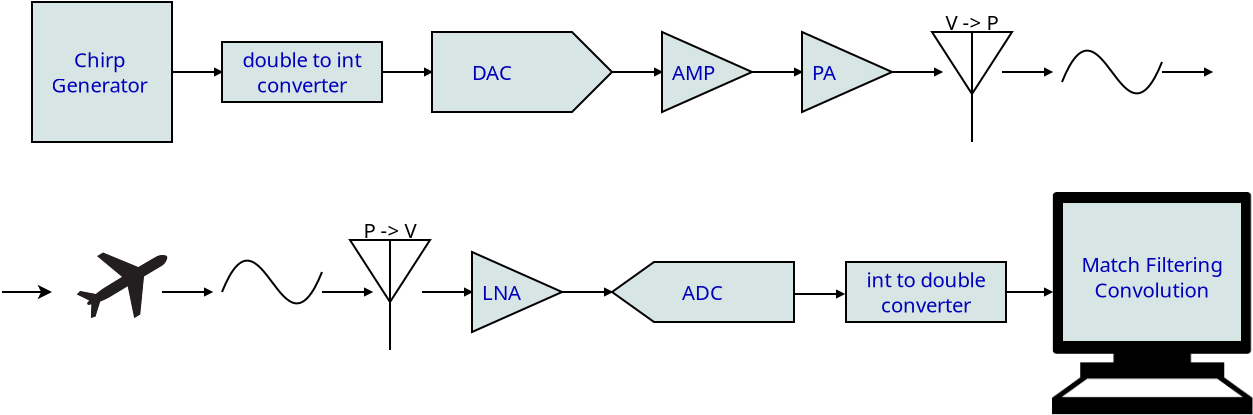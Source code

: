 <?xml version="1.0" encoding="UTF-8"?>
<dia:diagram xmlns:dia="http://www.lysator.liu.se/~alla/dia/">
  <dia:layer name="Background" visible="true" connectable="true" active="true">
    <dia:object type="Standard - Polygon" version="0" id="O0">
      <dia:attribute name="obj_pos">
        <dia:point val="36.5,27.5"/>
      </dia:attribute>
      <dia:attribute name="obj_bb">
        <dia:rectangle val="36.45,27.423;41.123,31.577"/>
      </dia:attribute>
      <dia:attribute name="poly_points">
        <dia:point val="36.5,27.5"/>
        <dia:point val="36.5,31.5"/>
        <dia:point val="41,29.5"/>
      </dia:attribute>
      <dia:attribute name="inner_color">
        <dia:color val="#d8e5e5ff"/>
      </dia:attribute>
      <dia:attribute name="show_background">
        <dia:boolean val="true"/>
      </dia:attribute>
    </dia:object>
    <dia:object type="Standard - Polygon" version="0" id="O1">
      <dia:attribute name="obj_pos">
        <dia:point val="41.5,20.5"/>
      </dia:attribute>
      <dia:attribute name="obj_bb">
        <dia:rectangle val="34.45,16.45;43.571,20.55"/>
      </dia:attribute>
      <dia:attribute name="poly_points">
        <dia:point val="41.5,20.5"/>
        <dia:point val="34.5,20.5"/>
        <dia:point val="34.5,16.5"/>
        <dia:point val="41.5,16.5"/>
        <dia:point val="43.5,18.5"/>
      </dia:attribute>
      <dia:attribute name="inner_color">
        <dia:color val="#d8e5e5ff"/>
      </dia:attribute>
      <dia:attribute name="show_background">
        <dia:boolean val="true"/>
      </dia:attribute>
    </dia:object>
    <dia:object type="Standard - Text" version="1" id="O2">
      <dia:attribute name="obj_pos">
        <dia:point val="36.5,18.5"/>
      </dia:attribute>
      <dia:attribute name="obj_bb">
        <dia:rectangle val="36.5,17.909;38.653,19.091"/>
      </dia:attribute>
      <dia:attribute name="text">
        <dia:composite type="text">
          <dia:attribute name="string">
            <dia:string>#DAC#</dia:string>
          </dia:attribute>
          <dia:attribute name="font">
            <dia:font family="sans" style="0" name="Helvetica"/>
          </dia:attribute>
          <dia:attribute name="height">
            <dia:real val="1.27"/>
          </dia:attribute>
          <dia:attribute name="pos">
            <dia:point val="36.5,18.852"/>
          </dia:attribute>
          <dia:attribute name="color">
            <dia:color val="#0000bbff"/>
          </dia:attribute>
          <dia:attribute name="alignment">
            <dia:enum val="0"/>
          </dia:attribute>
        </dia:composite>
      </dia:attribute>
      <dia:attribute name="valign">
        <dia:enum val="2"/>
      </dia:attribute>
    </dia:object>
    <dia:object type="Standard - Box" version="0" id="O3">
      <dia:attribute name="obj_pos">
        <dia:point val="24,17"/>
      </dia:attribute>
      <dia:attribute name="obj_bb">
        <dia:rectangle val="23.95,16.95;32.05,20.05"/>
      </dia:attribute>
      <dia:attribute name="elem_corner">
        <dia:point val="24,17"/>
      </dia:attribute>
      <dia:attribute name="elem_width">
        <dia:real val="8"/>
      </dia:attribute>
      <dia:attribute name="elem_height">
        <dia:real val="3"/>
      </dia:attribute>
      <dia:attribute name="inner_color">
        <dia:color val="#d8e5e5ff"/>
      </dia:attribute>
      <dia:attribute name="show_background">
        <dia:boolean val="true"/>
      </dia:attribute>
    </dia:object>
    <dia:object type="Standard - Text" version="1" id="O4">
      <dia:attribute name="obj_pos">
        <dia:point val="28,18.5"/>
      </dia:attribute>
      <dia:attribute name="obj_bb">
        <dia:rectangle val="24.773,17.274;31.227,19.726"/>
      </dia:attribute>
      <dia:attribute name="text">
        <dia:composite type="text">
          <dia:attribute name="string">
            <dia:string>#double to int
converter#</dia:string>
          </dia:attribute>
          <dia:attribute name="font">
            <dia:font family="sans" style="0" name="Helvetica"/>
          </dia:attribute>
          <dia:attribute name="height">
            <dia:real val="1.27"/>
          </dia:attribute>
          <dia:attribute name="pos">
            <dia:point val="28,18.217"/>
          </dia:attribute>
          <dia:attribute name="color">
            <dia:color val="#0000bbff"/>
          </dia:attribute>
          <dia:attribute name="alignment">
            <dia:enum val="1"/>
          </dia:attribute>
        </dia:composite>
      </dia:attribute>
      <dia:attribute name="valign">
        <dia:enum val="2"/>
      </dia:attribute>
      <dia:connections>
        <dia:connection handle="0" to="O3" connection="8"/>
      </dia:connections>
    </dia:object>
    <dia:object type="Standard - Polygon" version="0" id="O5">
      <dia:attribute name="obj_pos">
        <dia:point val="46,16.5"/>
      </dia:attribute>
      <dia:attribute name="obj_bb">
        <dia:rectangle val="45.95,16.423;50.623,20.577"/>
      </dia:attribute>
      <dia:attribute name="poly_points">
        <dia:point val="46,16.5"/>
        <dia:point val="46,20.5"/>
        <dia:point val="50.5,18.5"/>
      </dia:attribute>
      <dia:attribute name="inner_color">
        <dia:color val="#d8e5e5ff"/>
      </dia:attribute>
      <dia:attribute name="show_background">
        <dia:boolean val="true"/>
      </dia:attribute>
    </dia:object>
    <dia:object type="Standard - Text" version="1" id="O6">
      <dia:attribute name="obj_pos">
        <dia:point val="46.5,18.5"/>
      </dia:attribute>
      <dia:attribute name="obj_bb">
        <dia:rectangle val="46.5,17.909;48.685,19.091"/>
      </dia:attribute>
      <dia:attribute name="text">
        <dia:composite type="text">
          <dia:attribute name="string">
            <dia:string>#AMP#</dia:string>
          </dia:attribute>
          <dia:attribute name="font">
            <dia:font family="sans" style="0" name="Helvetica"/>
          </dia:attribute>
          <dia:attribute name="height">
            <dia:real val="1.27"/>
          </dia:attribute>
          <dia:attribute name="pos">
            <dia:point val="46.5,18.852"/>
          </dia:attribute>
          <dia:attribute name="color">
            <dia:color val="#0000bbff"/>
          </dia:attribute>
          <dia:attribute name="alignment">
            <dia:enum val="0"/>
          </dia:attribute>
        </dia:composite>
      </dia:attribute>
      <dia:attribute name="valign">
        <dia:enum val="2"/>
      </dia:attribute>
    </dia:object>
    <dia:object type="Standard - BezierLine" version="0" id="O7">
      <dia:attribute name="obj_pos">
        <dia:point val="66,19"/>
      </dia:attribute>
      <dia:attribute name="obj_bb">
        <dia:rectangle val="65.935,17.381;71.065,19.619"/>
      </dia:attribute>
      <dia:attribute name="bez_points">
        <dia:point val="66,19"/>
        <dia:point val="68,14"/>
        <dia:point val="69,23"/>
        <dia:point val="71,18"/>
      </dia:attribute>
      <dia:attribute name="corner_types">
        <dia:enum val="0"/>
        <dia:enum val="0"/>
      </dia:attribute>
    </dia:object>
    <dia:object type="Standard - Text" version="1" id="O8">
      <dia:attribute name="obj_pos">
        <dia:point val="37,29.5"/>
      </dia:attribute>
      <dia:attribute name="obj_bb">
        <dia:rectangle val="37,28.909;39.02,30.091"/>
      </dia:attribute>
      <dia:attribute name="text">
        <dia:composite type="text">
          <dia:attribute name="string">
            <dia:string>#LNA#</dia:string>
          </dia:attribute>
          <dia:attribute name="font">
            <dia:font family="sans" style="0" name="Helvetica"/>
          </dia:attribute>
          <dia:attribute name="height">
            <dia:real val="1.27"/>
          </dia:attribute>
          <dia:attribute name="pos">
            <dia:point val="37,29.852"/>
          </dia:attribute>
          <dia:attribute name="color">
            <dia:color val="#0000bbff"/>
          </dia:attribute>
          <dia:attribute name="alignment">
            <dia:enum val="0"/>
          </dia:attribute>
        </dia:composite>
      </dia:attribute>
      <dia:attribute name="valign">
        <dia:enum val="2"/>
      </dia:attribute>
    </dia:object>
    <dia:object type="Standard - Polygon" version="0" id="O9">
      <dia:attribute name="obj_pos">
        <dia:point val="52.6,31"/>
      </dia:attribute>
      <dia:attribute name="obj_bb">
        <dia:rectangle val="43.414,27.95;52.65,31.05"/>
      </dia:attribute>
      <dia:attribute name="poly_points">
        <dia:point val="52.6,31"/>
        <dia:point val="45.6,31"/>
        <dia:point val="43.5,29.5"/>
        <dia:point val="45.6,28"/>
        <dia:point val="52.6,28"/>
        <dia:point val="52.6,29.6"/>
      </dia:attribute>
      <dia:attribute name="inner_color">
        <dia:color val="#d8e5e5ff"/>
      </dia:attribute>
      <dia:attribute name="show_background">
        <dia:boolean val="true"/>
      </dia:attribute>
    </dia:object>
    <dia:object type="Standard - Text" version="1" id="O10">
      <dia:attribute name="obj_pos">
        <dia:point val="47,29.5"/>
      </dia:attribute>
      <dia:attribute name="obj_bb">
        <dia:rectangle val="47,28.909;49.188,30.091"/>
      </dia:attribute>
      <dia:attribute name="text">
        <dia:composite type="text">
          <dia:attribute name="string">
            <dia:string>#ADC#</dia:string>
          </dia:attribute>
          <dia:attribute name="font">
            <dia:font family="sans" style="0" name="Helvetica"/>
          </dia:attribute>
          <dia:attribute name="height">
            <dia:real val="1.27"/>
          </dia:attribute>
          <dia:attribute name="pos">
            <dia:point val="47,29.852"/>
          </dia:attribute>
          <dia:attribute name="color">
            <dia:color val="#0000bbff"/>
          </dia:attribute>
          <dia:attribute name="alignment">
            <dia:enum val="0"/>
          </dia:attribute>
        </dia:composite>
      </dia:attribute>
      <dia:attribute name="valign">
        <dia:enum val="2"/>
      </dia:attribute>
      <dia:attribute name="fill_color">
        <dia:color val="#d8e5e5ff"/>
      </dia:attribute>
      <dia:attribute name="show_background">
        <dia:boolean val="true"/>
      </dia:attribute>
    </dia:object>
    <dia:group>
      <dia:attribute name="meta">
        <dia:composite type="dict"/>
      </dia:attribute>
      <dia:attribute name="matrix"/>
      <dia:object type="Standard - Text" version="1" id="O11">
        <dia:attribute name="obj_pos">
          <dia:point val="30.4,26.4"/>
        </dia:attribute>
        <dia:attribute name="obj_bb">
          <dia:rectangle val="30.4,25.806;30.4,26.551"/>
          <dia:connections>
            <dia:connection handle="0" to="O13" connection="2"/>
          </dia:connections>
        </dia:attribute>
        <dia:attribute name="text">
          <dia:composite type="text">
            <dia:attribute name="string">
              <dia:string>##</dia:string>
            </dia:attribute>
            <dia:attribute name="font">
              <dia:font family="sans" style="0" name="Helvetica"/>
            </dia:attribute>
            <dia:attribute name="height">
              <dia:real val="0.8"/>
            </dia:attribute>
            <dia:attribute name="pos">
              <dia:point val="30.4,26.4"/>
            </dia:attribute>
            <dia:attribute name="color">
              <dia:color val="#000000ff"/>
            </dia:attribute>
            <dia:attribute name="alignment">
              <dia:enum val="0"/>
            </dia:attribute>
          </dia:composite>
        </dia:attribute>
        <dia:attribute name="valign">
          <dia:enum val="3"/>
        </dia:attribute>
      </dia:object>
      <dia:object type="Standard - Text" version="1" id="O12">
        <dia:attribute name="obj_pos">
          <dia:point val="32.4,26.4"/>
        </dia:attribute>
        <dia:attribute name="obj_bb">
          <dia:rectangle val="30.814,25.809;33.986,26.991"/>
        </dia:attribute>
        <dia:attribute name="text">
          <dia:composite type="text">
            <dia:attribute name="string">
              <dia:string>#P -&gt; V#</dia:string>
            </dia:attribute>
            <dia:attribute name="font">
              <dia:font family="sans" style="0" name="Helvetica"/>
            </dia:attribute>
            <dia:attribute name="height">
              <dia:real val="1.27"/>
            </dia:attribute>
            <dia:attribute name="pos">
              <dia:point val="32.4,26.752"/>
            </dia:attribute>
            <dia:attribute name="color">
              <dia:color val="#000000ff"/>
            </dia:attribute>
            <dia:attribute name="alignment">
              <dia:enum val="1"/>
            </dia:attribute>
          </dia:composite>
        </dia:attribute>
        <dia:attribute name="valign">
          <dia:enum val="2"/>
        </dia:attribute>
      </dia:object>
      <dia:group>
        <dia:attribute name="meta">
          <dia:composite type="dict"/>
        </dia:attribute>
        <dia:attribute name="matrix"/>
        <dia:object type="Flowchart - Merge" version="1" id="O13">
          <dia:attribute name="obj_pos">
            <dia:point val="30.4,26.9"/>
          </dia:attribute>
          <dia:attribute name="obj_bb">
            <dia:rectangle val="30.216,26.8;34.584,30.184"/>
          </dia:attribute>
          <dia:attribute name="meta">
            <dia:composite type="dict"/>
          </dia:attribute>
          <dia:attribute name="elem_corner">
            <dia:point val="30.4,26.9"/>
          </dia:attribute>
          <dia:attribute name="elem_width">
            <dia:real val="4"/>
          </dia:attribute>
          <dia:attribute name="elem_height">
            <dia:real val="3.1"/>
          </dia:attribute>
          <dia:attribute name="line_width">
            <dia:real val="0.1"/>
          </dia:attribute>
          <dia:attribute name="line_colour">
            <dia:color val="#000000ff"/>
          </dia:attribute>
          <dia:attribute name="fill_colour">
            <dia:color val="#ffffffff"/>
          </dia:attribute>
          <dia:attribute name="show_background">
            <dia:boolean val="true"/>
          </dia:attribute>
          <dia:attribute name="line_style">
            <dia:enum val="0"/>
            <dia:real val="1"/>
          </dia:attribute>
          <dia:attribute name="padding">
            <dia:real val="0.1"/>
          </dia:attribute>
          <dia:attribute name="text">
            <dia:composite type="text">
              <dia:attribute name="string">
                <dia:string>##</dia:string>
              </dia:attribute>
              <dia:attribute name="font">
                <dia:font family="sans" style="0" name="Helvetica"/>
              </dia:attribute>
              <dia:attribute name="height">
                <dia:real val="0.8"/>
              </dia:attribute>
              <dia:attribute name="pos">
                <dia:point val="32.4,27.869"/>
              </dia:attribute>
              <dia:attribute name="color">
                <dia:color val="#000000ff"/>
              </dia:attribute>
              <dia:attribute name="alignment">
                <dia:enum val="1"/>
              </dia:attribute>
            </dia:composite>
          </dia:attribute>
          <dia:attribute name="text_fitting">
            <dia:enum val="1"/>
          </dia:attribute>
          <dia:attribute name="flip_horizontal">
            <dia:boolean val="false"/>
          </dia:attribute>
          <dia:attribute name="flip_vertical">
            <dia:boolean val="false"/>
          </dia:attribute>
          <dia:attribute name="subscale">
            <dia:real val="1"/>
          </dia:attribute>
        </dia:object>
        <dia:object type="Standard - Line" version="0" id="O14">
          <dia:attribute name="obj_pos">
            <dia:point val="32.4,26.9"/>
          </dia:attribute>
          <dia:attribute name="obj_bb">
            <dia:rectangle val="32.35,26.85;32.45,32.45"/>
          </dia:attribute>
          <dia:attribute name="conn_endpoints">
            <dia:point val="32.4,26.9"/>
            <dia:point val="32.4,32.4"/>
          </dia:attribute>
          <dia:attribute name="numcp">
            <dia:int val="1"/>
          </dia:attribute>
        </dia:object>
      </dia:group>
    </dia:group>
    <dia:object type="Standard - Box" version="0" id="O15">
      <dia:attribute name="obj_pos">
        <dia:point val="55.2,28"/>
      </dia:attribute>
      <dia:attribute name="obj_bb">
        <dia:rectangle val="55.15,27.95;63.25,31.05"/>
      </dia:attribute>
      <dia:attribute name="elem_corner">
        <dia:point val="55.2,28"/>
      </dia:attribute>
      <dia:attribute name="elem_width">
        <dia:real val="8"/>
      </dia:attribute>
      <dia:attribute name="elem_height">
        <dia:real val="3"/>
      </dia:attribute>
      <dia:attribute name="inner_color">
        <dia:color val="#d8e5e5ff"/>
      </dia:attribute>
      <dia:attribute name="show_background">
        <dia:boolean val="true"/>
      </dia:attribute>
    </dia:object>
    <dia:object type="Standard - Text" version="1" id="O16">
      <dia:attribute name="obj_pos">
        <dia:point val="59.2,29.5"/>
      </dia:attribute>
      <dia:attribute name="obj_bb">
        <dia:rectangle val="55.972,28.274;62.428,30.726"/>
      </dia:attribute>
      <dia:attribute name="text">
        <dia:composite type="text">
          <dia:attribute name="string">
            <dia:string>#int to double
converter#</dia:string>
          </dia:attribute>
          <dia:attribute name="font">
            <dia:font family="sans" style="0" name="Helvetica"/>
          </dia:attribute>
          <dia:attribute name="height">
            <dia:real val="1.27"/>
          </dia:attribute>
          <dia:attribute name="pos">
            <dia:point val="59.2,29.217"/>
          </dia:attribute>
          <dia:attribute name="color">
            <dia:color val="#0000bbff"/>
          </dia:attribute>
          <dia:attribute name="alignment">
            <dia:enum val="1"/>
          </dia:attribute>
        </dia:composite>
      </dia:attribute>
      <dia:attribute name="valign">
        <dia:enum val="2"/>
      </dia:attribute>
      <dia:attribute name="fill_color">
        <dia:color val="#d8e5e5ff"/>
      </dia:attribute>
      <dia:attribute name="show_background">
        <dia:boolean val="true"/>
      </dia:attribute>
      <dia:connections>
        <dia:connection handle="0" to="O15" connection="8"/>
      </dia:connections>
    </dia:object>
    <dia:object type="Standard - Image" version="0" id="O17">
      <dia:attribute name="obj_pos">
        <dia:point val="15,26.5"/>
      </dia:attribute>
      <dia:attribute name="obj_bb">
        <dia:rectangle val="15,26.5;23,31.833"/>
      </dia:attribute>
      <dia:attribute name="elem_corner">
        <dia:point val="15,26.5"/>
      </dia:attribute>
      <dia:attribute name="elem_width">
        <dia:real val="8"/>
      </dia:attribute>
      <dia:attribute name="elem_height">
        <dia:real val="5.333"/>
      </dia:attribute>
      <dia:attribute name="draw_border">
        <dia:boolean val="false"/>
      </dia:attribute>
      <dia:attribute name="keep_aspect">
        <dia:boolean val="true"/>
      </dia:attribute>
      <dia:attribute name="file">
        <dia:string>##</dia:string>
      </dia:attribute>
      <dia:attribute name="inline_data">
        <dia:boolean val="true"/>
      </dia:attribute>
      <dia:attribute name="pixbuf">
        <dia:composite type="pixbuf">
          <dia:attribute name="data">
            <dia:data>iVBORw0KGgoAAAANSUhEUgAAC7gAAAfQCAYAAABSEhI6AAAABHNCSVQICAgIfAhkiAAAIABJREFU
eJzs2jEBACAMwLCBf89DBj0SBRXQs7s7AAAAAAAAAAAAAADw2f0dAAAAAAAAAAAAAAAAMwZ3AAAA
AAAAAAAAAAAiDO4AAAAAAAAAAAAAACQY3AEAAAAAAAAAAAAASDC4AwAAAAAAAAAAAACQYHAHAAAA
AAAAAAAAACDB4A4AAAAAAAAAAAAAQILBHQAAAAAAAAAAAACABIM7AAAAAAAAAAAAAAAJBncAAAAA
AAAAAAAAABIM7gAAAAAAAAAAAAAAJBjcAQAAAAAAAAAAAABIMLgDAAAAAAAAAAAAAJBgcAcAAAAA
AAAAAAAAIMHgDgAAAAAAAAAAAABAgsEdAAAAAAAAAAAAAIAEgzsAAAAAAAAAAAAAAAkGdwAAAAAA
AAAAAAAAEgzuAAAAAAAAAAAAAAAkGNwBAAAAAAAAAAAAAEgwuAMAAAAAAAAAAAAAkGBwBwAAAAAA
AAAAAAAgweAOAAAAAAAAAAAAAECCwR0AAAAAAAAAAAAAgASDOwAAAAAAAAAAAAAACQZ3AAAAAAAA
AAAAAAASDO4AAAAAAAAAAAAAACQY3AEAAAAAAAAAAAAASDC4AwAAAAAAAAAAAACQYHAHAAAAAAAA
AAAAACDB4A4AAAAAAAAAAAAAQILBHQAAAAAAAAAAAACABIM7AAAAAAAAAAAAAAAJBncAAAAAAAAA
AAAAABIM7gAAAAAAAAAAAAAAJBjcAQAAAAAAAAAAAABIMLgDAAAAAAAAAAAAAJBgcAcAAAAAAAAA
AAAAIMHgDgAAAAAAAAAAAABAgsEdAAAAAAAAAAAAAIAEgzsAAAAAAAAAAAAAAAkGdwAAAAAAAAAA
AAAAEgzuAAAAAAAAAAAAAAAkGNwBAAAAAAAAAAAAAEgwuAMAAAAAAAAAAAAAkGBwBwAAAAAAAAAA
AAAgweAOAAAAAAAAAAAAAECCwR0AAAAAAAAAAAAAgASDOwAAAAAAAAAAAAAACQZ3AAAAAAAAAAAA
AAASDO4AAAAAAAAAAAAAACQY3AEAAAAAAAAAAAAASDC4AwAAAAAAAAAAAACQYHAHAAAAAAAAAAAA
ACDB4A4AAAAAAAAAAAAAQILBHQAAAAAAAAAAAACABIM7AAAAAAAAAAAAAAAJBncAAAAAAAAAAAAA
ABIM7gAAAAAAAAAAAAAAJBjcAQAAAAAAAAAAAABIMLgDAAAAAAAAAAAAAJBgcAcAAAAAAAAAAAAA
IMHgDgAAAAAAAAAAAABAgsEdAAAAAAAAAAAAAIAEgzsAAAAAAAAAAAAAAAkGdwAAAAAAAAAAAAAA
EgzuAAAAAAAAAAAAAAAkGNwBAAAAAAAAAAAAAEgwuAMAAAAAAAAAAAAAkGBwBwAAAAAAAAAAAAAg
weAOAAAAAAAAAAAAAECCwR0AAAAAAAAAAAAAgASDOwAAAAAAAAAAAAAACQZ3AAAAAAAAAAAAAAAS
DO4AAAAAAAAAAAAAACQY3AEAAAAAAAAAAAAASDC4AwAAAAAAAAAAAACQYHAHAAAAAAAAAAAAACDB
4A4AAAAAAAAAAAAAQILBHQAAAAAAAAAAAACABIM7AAAAAAAAAAAAAAAJBncAAAAAAAAAAAAAABIM
7gAAAAAAAAAAAAAAJBjcAQAAAAAAAAAAAABIMLgDAAAAAAAAAAAAAJBgcAcAAAAAAAAAAAAAIMHg
DgAAAAAAAAAAAABAgsEdAAAAAAAAAAAAAIAEgzsAAAAAAAAAAAAAAAkGdwAAAAAAAAAAAAAAEgzu
AAAAAAAAAAAAAAAkGNwBAAAAAAAAAAAAAEgwuAMAAAAAAAAAAAAAkGBwBwAAAAAAAAAAAAAgweAO
AAAAAAAAAAAAAECCwR0AAAAAAAAAAAAAgASDOwAAAAAAAAAAAAAACQZ3AAAAAAAAAAAAAAASDO4A
AAAAAAAAAAAAACQY3AEAAAAAAAAAAAAASDC4AwAAAAAAAAAAAACQYHAHAAAAAAAAAAAAACDB4A4A
AAAAAAAAAAAAQILBHQAAAAAAAAAAAACABIM7AAAAAAAAAAAAAAAJBncAAAAAAAAAAAAAABIM7gAA
AAAAAAAAAAAAJBjcAQAAAAAAAAAAAABIMLgDAAAAAAAAAAAAAJBgcAcAAAAAAAAAAAAAIMHgDgAA
AAAAAAAAAABAgsEdAAAAAAAAAAAAAIAEgzsAAAAAAAAAAAAAAAkGdwAAAAAAAAAAAAAAEgzuAAAA
AAAAAAAAAAAkGNwBAAAAAAAAAAAAAEgwuAMAAAAAAAAAAAAAkGBwBwAAAAAAAAAAAAAgweAOAAAA
AAAAAAAAAECCwR0AAAAAAAAAAAAAgASDOwAAAAAAAAAAAAAACQZ3AAAAAAAAAAAAAAASDO4AAAAA
AAAAAAAAACQY3AEAAAAAAAAAAAAASDC4AwAAAAAAAAAAAACQYHAHAAAAAAAAAAAAACDB4A4AAAAA
AAAAAAAAQILBHQAAAAAAAAAAAACABIM7AAAAAAAAAAAAAAAJBncAAAAAAAAAAAAAABIM7gAAAAAA
AAAAAAAAJBjcAQAAAAAAAAAAAABIMLgDAAAAAAAAAAAAAJBgcAcAAAAAAAAAAAAAIMHgDgAAAAAA
AAAAAABAgsEdAAAAAAAAAAAAAIAEgzsAAAAAAAAAAAAAAAkGdwAAAAAAAAAAAAAAEgzuAAAAAAAA
AAAAAAAkGNwBAAAAAAAAAAAAAEgwuAMAAAAAAAAAAAAAkGBwBwAAAAAAAAAAAAAgweAOAAAAAAAA
AAAAAECCwR0AAAAAAAAAAAAAgASDOwAAAAAAAAAAAAAACQZ3AAAAAAAAAAAAAAASDO4AAAAAAAAA
AAAAACQY3AEAAAAAAAAAAAAASDC4AwAAAAAAAAAAAACQYHAHAAAAAAAAAAAAACDB4A4AAAAAAAAA
AAAAQILBHQAAAAAAAAAAAACABIM7AAAAAAAAAAAAAAAJBncAAAAAAAAAAAAAABIM7gAAAAAAAAAA
AAAAJBjcAQAAAAAAAAAAAABIMLgDAAAAAAAAAAAAAJBgcAcAAAAAAAAAAAAAIMHgDgAAAAAAAAAA
AABAgsEdAAAAAAAAAAAAAIAEgzsAAAAAAAAAAAAAAAkGdwAAAAAAAAAAAAAAEgzuAAAAAAAAAAAA
AAAkGNwBAAAAAAAAAAAAAEgwuAMAAAAAAAAAAAAAkGBwBwAAAAAAAAAAAAAgweAOAAAAAAAAAAAA
AECCwR0AAAAAAAAAAAAAgASDOwAAAAAAAAAAAAAACQZ3AAAAAAAAAAAAAAASDO4AAAAAAAAAAAAA
ACQY3AEAAAAAAAAAAAAASDC4AwAAAAAAAAAAAACQYHAHAAAAAAAAAAAAACDB4A4AAAAAAAAAAAAA
QILBHQAAAAAAAAAAAACABIM7AAAAAAAAAAAAAAAJBncAAAAAAAAAAAAAABIM7gAAAAAAAAAAAAAA
JBjcAQAAAAAAAAAAAABIMLgDAAAAAAAAAAAAAJBgcAcAAAAAAAAAAAAAIMHgDgAAAAAAAAAAAABA
gsEdAAAAAAAAAAAAAIAEgzsAAAAAAAAAAAAAAAkGdwAAAAAAAAAAAAAAEgzuAAAAAAAAAAAAAAAk
GNwBAAAAAAAAAAAAAEgwuAMAAAAAAAAAAAAAkGBwBwAAAAAAAAAAAAAgweAOAAAAAAAAAAAAAECC
wR0AAAAAAAAAAAAAgASDOwAAAAAAAAAAAAAACQZ3AAAAAAAAAAAAAAASDO4AAAAAAAAAAAAAACQY
3AEAAAAAAAAAAAAASDC4AwAAAAAAAAAAAACQYHAHAAAAAAAAAAAAACDB4A4AAAAAAAAAAAAAQILB
HQAAAAAAAAAAAACABIM7AAAAAAAAAAAAAAAJBncAAAAAAAAAAAAAABIM7gAAAAAAAAAAAAAAJBjc
AQAAAAAAAAAAAABIMLgDAAAAAAAAAAAAAJBgcAcAAAAAAAAAAAAAIMHgDgAAAAAAAAAAAABAgsEd
AAAAAAAAAAAAAIAEgzsAAAAAAAAAAAAAAAkGdwAAAAAAAAAAAAAAEgzuAAAAAAAAAAAAAAAkGNwB
AAAAAAAAAAAAAEgwuAMAAAAAAAAAAAAAkGBwBwAAAAAAAAAAAAAgweAOAAAAAAAAAAAAAECCwR0A
AAAAAAAAAAAAgASDOwAAAAAAAAAAAAAACQZ3AAAAAAAAAAAAAAASDO4AAAAAAAAAAAAAACQY3AEA
AAAAAAAAAAAASDC4AwAAAAAAAAAAAACQYHAHAAAAAAAAAAAAACDB4A4AAAAAAAAAAAAAQILBHQAA
AAAAAAAAAACABIM7AAAAAAAAAAAAAAAJBncAAAAAAAAAAAAAABIM7gAAAAAAAAAAAAAAJBjcAQAA
AAAAAAAAAABIMLgDAAAAAAAAAAAAAJBgcAcAAAAAAAAAAAAAIMHgDgAAAAAAAAAAAABAgsEdAAAA
AAAAAAAAAIAEgzsAAAAAAAAAAAAAAAkGdwAAAAAAAAAAAAAAEgzuAAAAAAAAAAAAAAAkGNwBAAAA
AAAAAAAAAEgwuAMAAAAAAAAAAAAAkGBwBwAAAAAAAAAAAAAgweAOAAAAAAAAAAAAAECCwR0AAAAA
AAAAAAAAgASDOwAAAAAAAAAAAAAACQZ3AAAAAAAAAAAAAAASDO4AAAAAAAAAAAAAACQY3AEAAAAA
AAAAAAAASDC4AwAAAAAAAAAAAACQYHAHAAAAAAAAAAAAACDB4A4AAAAAAAAAAAAAQILBHQAAAAAA
AAAAAACABIM7AAAAAAAAAAAAAAAJBncAAAAAAAAAAAAAABIM7gAAAAAAAAAAAAAAJBjcAQAAAAAA
AAAAAABIMLgDAAAAAAAAAAAAAJBgcAcAAAAAAAAAAAAAIMHgDgAAAAAAAAAAAABAgsEdAAAAAAAA
AAAAAIAEgzsAAAAAAAAAAAAAAAkGdwAAAAAAAAAAAAAAEgzuAAAAAAAAAAAAAAAkGNwBAAAAAAAA
AAAAAEgwuAMAAAAAAAAAAAAAkGBwBwAAAAAAAAAAAAAgweAOAAAAAAAAAAAAAECCwR0AAAAAAAAA
AAAAgASDOwAAAAAAAAAAAAAACQZ3AAAAAAAAAAAAAAASDO4AAAAAAAAAAAAAACQY3AEAAAAAAAAA
AAAASDC4AwAAAAAAAAAAAACQYHAHAAAAAAAAAAAAACDB4A4AAAAAAAAAAAAAQILBHQAAAAAAAAAA
AACABIM7AAAAAAAAAAAAAAAJBncAAAAAAAAAAAAAABIM7gAAAAAAAAAAAAAAJBjcAQAAAAAAAAAA
AABIMLgDAAAAAAAAAAAAAJBgcAcAAAAAAAAAAAAAIMHgDgAAAAAAAAAAAABAgsEdAAAAAAAAAAAA
AIAEgzsAAAAAAAAAAAAAAAkGdwAAAAAAAAAAAAAAEgzuAAAAAAAAAAAAAAAkGNwBAAAAAAAAAAAA
AEgwuAMAAAAAAAAAAAAAkGBwBwAAAAAAAAAAAAAgweAOAAAAAAAAAAAAAECCwR0AAAAAAAAAAAAA
gASDOwAAAAAAAAAAAAAACQZ3AAAAAAAAAAAAAAASDO4AAAAAAAAAAAAAACQY3AEAAAAAAAAAAAAA
SDC4AwAAAAAAAAAAAACQYHAHAAAAAAAAAAAAACDB4A4AAAAAAAAAAAAAQILBHQAAAAAAAAAAAACA
BIM7AAAAAAAAAAAAAAAJBncAAAAAAAAAAAAAABIM7gAAAAAAAAAAAAAAJBjcAQAAAAAAAAAAAABI
MLgDAAAAAAAAAAAAAJBgcAcAAAAAAAAAAAAAIMHgDgAAAAAAAAAAAABAgsEdAAAAAAAAAAAAAIAE
gzsAAAAAAAAAAAAAAAkGdwAAAAAAAAAAAAAAEgzuAAAAAAAAAAAAAAAkGNwBAAAAAAAAAAAAAEgw
uAMAAAAAAAAAAAAAkGBwBwAAAAAAAAAAAAAgweAOAAAAAAAAAAAAAECCwR0AAAAAAAAAAAAAgASD
OwAAAAAAAAAAAAAACQZ3AAAAAAAAAAAAAAASDO4AAAAAAAAAAAAAACQY3AEAAAAAAAAAAAAASDC4
AwAAAAAAAAAAAACQYHAHAAAAAAAAAAAAACDB4A4AAAAAAAAAAAAAQILBHQAAAAAAAAAAAACABIM7
AAAAAAAAAAAAAAAJBncAAAAAAAAAAAAAABIM7gAAAAAAAAAAAAAAJBjcAQAAAAAAAAAAAABIMLgD
AAAAAAAAAAAAAJBgcAcAAAAAAAAAAAAAIMHgDgAAAAAAAAAAAABAgsEdAAAAAAAAAAAAAIAEgzsA
AAAAAAAAAAAAAAkGdwAAAAAAAAAAAAAAEgzuAAAAAAAAAAAAAAAkGNwBAAAAAAAAAAAAAEgwuAMA
AAAAAAAAAAAAkGBwBwAAAAAAAAAAAAAgweAOAAAAAAAAAAAAAECCwR0AAAAAAAAAAAAAgASDOwAA
AAAAAAAAAAAACQZ3AAAAAAAAAAAAAAASDO4AAAAAAAAAAAAAACQY3AEAAAAAAAAAAAAASDC4AwAA
AAAAAAAAAACQYHAHAAAAAAAAAAAAACDB4A4AAAAAAAAAAAAAQILBHQAAAAAAAAAAAACABIM7AAAA
AAAAAAAAAAAJBncAAAAAAAAAAAAAABIM7gAAAAAAAAAAAAAAJBjcAQAAAHjs3elTG1eD/v2rN60I
AWLfF++JM5l7kvlVzfzhz/O8+lVq7th3bI9XiLGNF7yAWc0qJPX2vBCnaclgnMRJIPl+qigjIXW3
hEilz7n6OgAAAAAAAAAAAABwJhBwBwAAAAAAAAAAAAAAAAAAAACcCQTcAQAAAAAAAAAAAAAAAAAA
AABnAgF3AAAAAAAAAAAAAAAAAAAAAMCZQMAdAAAAAAAAAAAAAAAAAAAAAHAmEHAHAAAAAAAAAAAA
AAAAAAAAAJwJBNwBAAAAAAAAAAAAAAAAAAAAAGcCAXcAAAAAAAAAAAAAAAAAAAAAwJlAwB0AAAAA
AAAAAAAAAAAAAAAAcCYQcAcAAAAAAAAAAAAAAAAAAAAAnAkE3AEAAAAAAAAAAAAAAAAAAAAAZwIB
dwAAAAAAAAAAAAAAAAAAAADAmUDAHQAAAAAAAAAAAAAAAAAAAABwJhBwBwAAAAAAAAAAAAAAAAAA
AACcCQTcAQAAAAAAAAAAAAAAAAAAAABnAgF3AAAAAAAAAAAAAAAAAAAAAMCZQMAdAAAAAAAAAAAA
AAAAAAAAAHAmEHAHAAAAAAAAAAAAAAAAAAAAAJwJBNwBAAAAAAAAAAAAAAAAAAAAAGcCAXcAAAAA
AAAAAAAAAAAAAAAAwJlAwB0AAAAAAAAAAAAAAAAAAAAAcCYQcAcAAAAAAAAAAAAAAAAAAAAAnAkE
3AEAAAAAAAAAAAAAAAAAAAAAZwIBdwAAAAAAAAAAAAAAAAAAAADAmUDAHQAAAAAAAAAAAAAAAAAA
AABwJhBwBwAAAAAAAAAAAAAAAAAAAACcCQTcAQAAAAAAAAAAAAAAAAAAAABnAgF3AAAAAAAAAAAA
AAAAAAAAAMCZ4P7ZBwAAAAAAAIDfLooixXEs27ZlWZbiOJaklu/NbQAAAAAAAAAAAAA4qwi4AwAA
AAAAnANxHCuOY1mWlYTW02F1225dqC+KIknNQHv6Z4TdAQAAAAAAAAAAAJxlVpye1QQAAAAAAMCZ
1R5qN4IgSILv5utT2zAIuAMAAAAAAAAAAAA4awi4AwAAAAAAnFPpVvc4jhWGoeI4lm3bcl03uc91
T17E76TQPAAAAAAAAAAAAAD8GQi4AwAAAAAAnHHpELoJtUs6tq09/TMjiqITm90JuAMAAAAAAAAA
AAA4S06u7wIAAAAAAMCZkA6gm4C7bdvJ/WEYJrcty1IYhgqCQJJk27Zs2z5xWwAAAAAAAAAAAABw
ltDgDgAAAAAAcE4FQaAgCJTNZtVoNBTHsTKZTBJoN+3sZvjnuHb3424DAAAAAAAAAAAAwJ+FBncA
AAAAAIAzLggCWZbV0toeRZEODg60v7+vV69eaWdnR3Ecq7+/XyMjIyqXy/I8L2l1T4fc00F3wu0A
AAAAAAAAAAAAzhIC7gAAAAAAAL+z9uXz2iPlURS1tq7HkkzwPI7lOq4C31cUxXIcR7Is2ZatDxub
evDggR49eqS1tTUFQaCpqSl99913unr1qnp6eiTLVqw4CbLH8eE2dNTonhxnHH8UeG9vgU//PLnv
o1d0ygsGAAAAAAAAAAAAgBNYcftMJgAAAAAAAL6o0wLu0lGzum3bzSfEsaIoagbS3aOOgjAI9Pbt
W718+VKzs7N69OiRnj9/rmq1Kknq7+/XzMyMZmZmNDY2pkqlomKpQ8PDw+rt7W0JupvwehiGLQF2
0xR/XNi95XUkIfxT3gAC7gAAAAAAAAAAAAA+EwF3AAAAAACA35kZfDkt5x0FoWzbVnwYbpckx3UV
HQbQgyDQmzdvdOPGDf3rX//S/Py83r17pzAMFUVREkr3PE/lclljY2MaHh7WV9e/1ldffaXLly+r
XC4nDe7m8UEQyLbtpEU+OW4zbJRubVcs+6RXctIoEwF3AAAAAAAAAAAAAJ+JgDsAAAAAAMDv7LSA
u+/7sixLru20hMmN3Z0dvX37VgsLC5qfn9e9e/f09OlTra+vq1arybIsOY4jx3EUBIEODg5kWZZ6
enrU19enqZlpjY+Pa2pqSkNDQxoaGlJ/f7+6u7tVLBYlqSXcnm5zlyQ/PAzAW/YnXwcBdwAAAAAA
AAAAAAC/FQF3AAAAAACAP0F6SMa0r8dhpDAM5bqubMdRFIaq1WqanZ3Vv/71L/3www96+fKl9vf3
FYZh8hXHcdLAbllW0ujuuq6y2axkNwPw+XxeIyMjunbtmq5fv64rV65oZGREvb29Sau7ea45vjiO
5Xhuc9v6zCZ3AAAAAAAAAAAAAPiV3D/7AAAAAAAAAP5u2vsGTLhclq0oilSr1bS7u6s3b97o9evX
unfvnmZnZ3X//n2tr68rk8moWCwqk8kok8nItm0FQaAoiuQ4jjKZjKIoStrca426arWawjDU+/fv
9eHDB62srOjVq1caGxvT5OSkOjs7ValUVC6XVSwWk0b3MAxl283jixW3hN8t20la3gEAAAAAAAAA
AADgS6DBHQAAAAAA4A/WPhwTNHx5nidZlvb39vT27Vs9ePBAP/74o2ZnZ7Wzs6NaraadnR3V63XZ
ti3XdeW6rjzPk+/7SZO74zhJYD6KIkVRJN/3k+9d11WxWFQul1OxWFRHR4d6e3s1PDysK1eu6MqV
K5qentbAwIBcz5MsKYyjJMieDrjbti3bspPXQdQdAAAAAAAAAAAAwG9FgzsAAAAAAMCfzMtkFAaB
tra29OLFC929e1c3b97U3bt39fbtW1mWlTS2Z7NZOY6jMAzVaDRUq9Vk27Ycp9mmblmW4jhWHMey
LEuu68pxHHmeJ8uyFASBwjDU5uamlpeXFUWRstmshoaG9P79e62trWljY0PT09Pq7u6W4zjq6a3I
dp3mtmxHseIk5B4rlkW0HQAAAAAAAAAAAMAXQoM7AAAAAADA78g0nkdRlDSrh2EoSfKcZvdAo9HQ
zz//rJs3b2pubk6Li4t68+aNNtfX5fu+XNdNWttNkN1sM4oi2bZ94v4lSYc/Tz/HBN1N67vruiqX
y+rt7U3+nZmZ0dTUlK5cu6rR0VFVKpVkk+YYgiBQEATJazOhevNzy7JajtGE79PH3D48ZdriAQAA
AAAAAAAAAPz9EHAHAAAAAAD4jUxo2wyz2LadhLRNyPu476t7+9re3tbs7KwePXqkn376Sc+ePdP6
YbA9n80qn8/L9/2WfRnpbX1KeLjf9Fd6e47jJEF1E3wvFAoaHx/XxMSE/vM//1MTU5OanJxUT0+P
Ojo6lM1mk+1kMplj92uO23Xdo8b3w3C7ee5nBfQBAAAAAAAAAAAA/G24f/YBAAAAAAAAnHftoXGp
tS3dBNtNY3vg+1pdXdXDhw/16NEjPXz4UG/fvtXK8rJ2d3dVq9XkOE7Siu44TrI9s+10Q/pp7OaT
ZEmyJNmp47Vsu9koH0WKw1Ch78v3fVWjSCvLyzo4ONDS0pIqlYoGBwc1PDycBN8nJiY0ODiY7MeE
481xm2NPH+OnmtsBAAAAAAAAAAAAgAZ3AAAAAACA3ygMw4/a0dNDLqa1XFGs/f19raysaH5+Xj/8
8IN++uknPX/+XPV6XcV8XoVCQWEYKooiWZalRqPREhhPM/s4LeRuwvDtx5X+uWHbdhJCj6JIQRDo
oF6XZVnKZDLq6+vT9PS0vvrqK/3Hf/yHrl27pqGRYbmum7x+83wTwDfvTzrcbl7f5wT0AQAAAAAA
AAAAAPx90OAOAAAAAADwG6UD6GEYJsFuc78lSx82NvXy5Uv9/PPPmp+f1+vXr7W4uKg3b96oWq0q
DEPlMhlFUdQSCLdtO2luNwHx9sD6aSHxk8Lt5nnpQHr6Mb7vq1arJccUNBratCxZcaydrS29evVK
P/30k4aHhzU0NKSpqSmNjo6qp1JJthdFkRzHaT4/CJL9EmwHAAAAAAAAAAAAcBwa3AEAAAAAAL6g
MAxl23YS4A6CQPu7e5qfn9c///lP/c///I8eP36sarUqz/Pkum4S/vYcR5ZlKQgCWZaV/CwdQE//
+7kh8eNa5dP3p4/ZNKubcH0cx/J9P3msc3iM9XpdQRQpm82qp6dHly9f1vfff69vv/1WMzMz6urq
Uq6Ql+se9SuYwHv6/Um/PkLvAAAAAAAAAAAAAGhwBwAAAAAA+I3q9fpRW3uqnXx1dVXv3r3T7MNH
mp+f1/379/Xs2TOtrq4qiiIVi0UVCgVlPU9Zz0sa1E1DexiGSQP6SeH0dJv7SSzz49TD4jhWrOa+
rLj5GNuyZFnNxvgoCiU7lm3bymdzsixLYRgqDEP5UaBGo6F6va6D/X3VqlUpilStVrWwsKDBwUEN
Dg5qZGREAwMD6h8cUGdnp0qlUkvbvXm9xx0/YXcAAAAAAAAAAADg74mnVTqxAAAgAElEQVQGdwAA
AAAAgN/ItJInYe0o1ur6mu7cuq07d+7ozp07evfunTY3NyUpeawJw9uH95lAu+u6LcH1KIoktYbn
f8mQjnXMQ9sD5GYfx/0sDEO5rps0sFuOndxvjiOXyylSs7E+k8mov79fly5d0vT0tL755hvNXLyg
malpZXLZluB+ujU+vW8C7gAAAAAAAAAAAMDfEwF3AAAAAAAAHQXGLctKF50riiPZVjPQHSuWJUuW
muFuSc129TCSZds6qFa1tLSkpbdvNf/0qe7euaP5+Xm9fftW+/v7iqJI+XxeuVwuaWg3Ae+zLB3G
b/+SmuH4MAxVq9W0t7enIAhUKpU0MjKi/v5+XblyRYPDw7py6ZL6BwdVLBZVqVTU29srz/Oa27Es
xWpeIGDbRwF6SXJsRzoM19uOI1lK3j8Tkm853rbjJyoPAAAAAAAAAAAAnB8E3AEAAAAAwN+eCXCb
76PDiLQJtqeFUajQDyQ1w+2O48iSpXqtpqW3b3X79m398MMPevjwoTY2NpLwer1eVxRF8jxPrusq
iqKkufy8D8+Y408a7NVspHddN3mPisWi+vr6NDg4qLGJCX3zzTf693//d42Pj8s6DLSbJHoYhqrX
67IsS/l8XoramuwdO3nvTBt+y/GkEu3mggQAAAAAAAAAAAAA5wMBdwAAAAAAgDbpNndJCuNIcRzL
sewkkG5ZlqIg1NbWllZXV/Xy5Us9e/JEc3Nzun37thYWFhTHsYrFosrlchL+Treep2+fJ+lAu3TY
Yn/4WkyjehRFqtfrajQayWNd11VXV5dGxsZ06dIlffXVV5qZmVF/f7+6urrU1dOtYrGYbE86/B1E
cbPh/fA9M6H2SLEcxzn5OA//PX/vMAAAAAAAAAAAAPD3RcAdAAAAAADg0HGB8zAMJduS7/vyHDcJ
VIdhqDeLr/Xzzz/r9u3bevjwod69eSPf93VwcKBqtZqE2jOZjOzDlvL2YPt5DbmnmeNPvybzFUWR
fN9PbudyOeUKBTmOo0KhoEqlokuXLunKlSu6fPWKRkZG1N/fr3K5LMuyFIahrLjZCB8EQdKCb9m2
orjZ6G7e23axpFixbCLuAAAAAAAAAAAAwLnh/tkHAAAAAAAAcBa0t5Knv3csW5brybZtRVGkra0t
vX//XnOPZnXv3j393//7f7W4uKjq3p6KxaKy2awymYxc15Xv+4qiSFEUtWwzHQY/b9oD+UEQyLZt
2Xaz4T4deLdtW9lsVlIz3G/btur1ura2tlSr1ZTP57W2tpZ8jYyMaHh4WKOjo+rt7VVHR4c8z1M2
l5PreYoP30fpKNgehuFH+5UkxXEz2k6+HQAAAAAAAAAAADg3aHAHAAAAAABoEwSB4jiW67pJWLrR
aGh/f1/v3r3T7Oys5ubm9OTxvF69eqW1tTXVajXZkjzPkyQ5jiPXdZNgu3TUbJ4OY0dR9JdocE83
0zuOI8uykgZ3E0Q3w1CNIFC1WlUQBHJdVx0dHero6FCpVEq+HxgY0LVr13T16lVNT09rYGBAxY6O
5naiSGEYKjxscDf7S3+lpYe/zvt7DQAAAAAAAAAAAPzVEXAHAAAAAAAwYkmHIfS0RqOhlZUVPXv2
THNzc3r48KEeP36s5eVl7e/vq5jPJ4F2E2I32wjDUI7jJEH3dHO7CYSfd67rNgPnYag4jpM2d6n5
OoMgSILvtm0rUjOUbt6XIAjk+74ajUayzUKhoEuXLunrr7/W999/r9HRUQ0MDCQBeBN2l6RYxw9v
ndSS/1d4zwEAAAAAAAAAAIC/KgLuAAAAAADgb8+ErOMwkuu6clxXktSo11Wr1XTr1i09efJE9+7d
04sXL7SxsaHt7W3VajU5jiPPcZTJZGRZlsIwlHTUam6+N0Mwtm0rjmOFYZiEvs/b8Ex7QDwMwyTU
blrbTXg/HXS3bVthGCqIImWzWTmOo1qtJqnZmt9oNJL3z7Zt9fT0aGhoSF1dXerr61N/f7+GhoZ0
5coVXblyRX19fcpkMpJ9FGQ3+za3pWYA/1PHDwAAAAAAAAAAAODsIOAOAAAAAADOPTO8cVxwOd2S
HkVREja3LCv5Pg4j2Y4jSfIbjSSYvbS0pCdPnuiHH37Q3bt39ejRIx0cHKhQKDTbyNVsIg+C4A97
redR1HbbbrudDsObQLy56CCKoiRA39HZqcnJSX3zzTf6xz/+oa+++krDw8PK5/PN57tOErJ3Dn+f
URQl22xnLjJIh/AJvwMAAAAAAAAAAAB/Lvf0hwAAAAAAAJxtp4WSgyCQbdtJqN3cZ8LpGddLHruz
s6PXr19rcXFRT5480bNnz7SwsKCVlRVVq1VJR43l1mGYGr9NOoDe3r4uSfV6XXEcK4givX79WrVa
TYuLi7p9+7b6+/s1PDyswcFBjY6Pqa+vT6VSKXmuadI3rflSs9E93aifZi6CIOgOAAAAAAAAAAAA
/DlocAcAAAAAAH8pn2pzN0w7eMbLSHEsWZbiKNL+/r4WFhZ045//1M2bN/XkyROtra0lzeKm8T29
r081hKPptAb3k35XJphu23bStm4uSvB9X9l8Xl1dXZqentb09LSuXLmiy5cv6+LFi+rp6ZHs5u/L
dZsdD3EcJ9szt9v3nf78fM5nCQAAAAAAAAAAAMCXRcAdAAAAAACce+3DG+2B5CAIkiZvx3GSx1iy
5DcaSWv7s2fPND8/r4f37+vx48fa2NhQEATyPE/5fF7ZbLalCfyk/aPVaQF3wwTO239/nucl73F0
eCHC3t6eYstSLpdTX19f8jUyMqKLFy9qZGREfQP96u/vV19fnzo6OpLfvdlXGIYtje2O4xBmBwAA
AAAAAAAAAP5kBNwBAAAAAMC5d1LTdjLscXh/GASSlDSyBw1f6+vrmp2d1c2bN/XTzZt69+6d9vf3
5ft+sk3T+m22n95fe6s7Pva5AXdFre+reb/9MGh5/6Moan5Jyf2ZTEZhGCqOY3V0dGhgYEDXr1/X
P/7xD/3bv3+rwcFBdXd3t7Ttx3GsIPWZaA/XE3YHAAAAAAAAAAAA/ngE3AEAAAAAwF9SHMeKoqj5
r2J5ricTVz44ONDq6qpevXip+fl5zc7Oan5+Xi8WFlStVuW6rjKZjDzPk23bcl1XjUYjaYJPb19S
S2gaHzst4J4EyaM4aXFvff7RfaZp3XVdRZLCMJTv+4rjWAcHB6rX65KkYrGoqakpXbp0SUMjwxof
H9fExIR6e3vV09Ojrq4uFYtFZTKZj47XNPS3B+0BAAAAAAAAAAAA/P4IuAMAAAAAgL+kOI6TLz8M
5HmeHKsZrX7z5o1u376tG//8UXfv3tXbt2/l+75sNUPNJuBsHi/bSsLylmUlDfBm+/i0zwm4x3Es
65i3Mo5j2a7T8v6nLzKI41jh4cUG6QsOTAje8zz5YaD+/n5NTk7q0qVLmpmZ0cTEhCYmJjQ8PKww
DJPnmGNJ/15Pu4CBADwAAAAAAAAAAADw5RBwBwAAAAAA595JwxsmeOz7vnZ2drS+vq61tTU9nvtZ
P/30k2ZnZ7W4uKh6va5cLqeOQkGO4ygMw2aQOpYajYZkW3JdtyX8brYdRREB51OcFnA3vz8r1kcB
dkmyHDtpz3ccR5IUBIEkJU3ujuPItu2WoLvv+9rb21O9Xpeb8dTbU9Hk9JSmJiY1ODykmalpzVy8
oJGhYWXzOXUUisoV8sq4nmRbzUb5z/jV8vsHAAAAAAAAAAAAvhwC7gAAAAAA4Mwzzd3m+ziOW1q1
o6DZwC3LUhSGCsNQnudJlqU4irSysqK5uTndvn1bc3NzerO4qA8fPujg4ECNRiPZnm3bxzaEE2A+
+9K/ozjV6G6+D+NYWc9TNp9XLpORm8mo0t2trp4eXZyZ0ZVr1/TN119rYmpK5a4uSVLYaMjJZBTF
ze2YCx8cx0nC9yZwL0nHDbLFimXp+M9PfPgM+4SfJxvk4wcAAAAAAAAAAIC/EQLuAAAAAADgzGsf
vkgH0KMokmM7UvoxliXFsXZ2drS2tqa5R490//593bhxQ0+fPtX29rY8z1OxWJTneUkr+6f2ibPv
pAsRcrmcgiBQEAQKw1CNRkONRkOu6yqfz2t4eFhXrlzRtWvXNDMzo7GxMZXLZXV2dqq3t1dyHMlK
fd5SoXZJSbu8bCu5IMKyLFmyPhlwT477pB8QcAcAAAAAAAAAAMDfEAF3AAAAAABwLpghjPam7jiO
FQWHzdquK0mq12paWlrSgwcP9PDhQ/08O6vl5WUtLy+rWq0qiiJ5nifXdRXHsTKZTLIt84Xzw7Ks
Yy+CMI38LU3uYZgE3aVmA3uhUFBXV5eKxaKKxaIGBwc1MzOjr7/+WleuXNHg8LA6Ojpk2bbiKJLs
5mcwCAJFUSTXdY9C7ZalKNXlbkLuxx53fHSsxyLgDgAAAAAAAAAAgL8hAu4AAAAAAODciaJIURQd
hZib9doKw1BbW1t6/fq1Hj16pBs3bujevXtaW1lREARyHEee57UEos395nZ6qOTE4DHOFPP7bB/m
sm1bklo+K+mfmedFUSTf97Wzs6Naraauri5dvHhR//jHP3T16lXNXLyowcFBVSoV5XI5ZXJZZbPZ
ZHtm3+mAe7JPy9ZJTv10EXAHAAAAAAAAAADA3xABdwAAAAAAcG6YBu4oiiRJGdeTdRgy3t7a0suX
L/Xw4UPdu3dPCwsLevfundbX1xWHoeI4bmltl5ohZ9PundbeEk/Q/Xw4aZjLBM/NY9Jh9zAMk1b3
Wq2mMAyVy+VULpdVqVRULpfV0dmpkZERjY2NaXR0VJOTkxobG1N3pUfZbLZl38mqAukLMOzWkPtn
f5oIuAMAAAAAAAAAAOBviIA7AAAAAAA489rDwyawHIeRgiDQ3t6eXrx4oTt37ujHH3/UvXv3tLGx
Ic/zlM/npaj5OMuy5DiOpGboOYoiNRoNOY7TEoJO78s8FmdX+vfU/juUlFwQYaQD7nEcy7btlose
LMtSEASq1+vNz4fnqbOzU4ODg7pw4YK++eYbXb16VWMT4+rp6VGhUFAul5Prusk+TMDdsiyFcdSy
b6ttNO7EzxcBdwAAAAAAAAAAAPwNuac/BAAAAAAA4M8VRZFs205CyYql2sGBXr9+rbdv3+rnn3/W
4uKinj59qsXFRW2sralWq0m5nFzbVi6Xa2l/j+M4CbWbQHO7dOM3zr5P/Q49z/so5J6+WMLcNt+b
xzqOI9u2VT840Gajof39fe3u7mplZUUPHjzQ4OCgBgYGdPnyZY2MjGhkbFSlUil5XrKvMDraj2LF
bcd7YsCdYDsAAAAAAAAAAAD+hmhwBwAAAAAAZ14QBC0B9ygI9fr1a/3444+6c+eOfvrpJ62trala
rSqTySjreYrjOAmzm+EP13UVx7GCIJDUDDB/qqmdkPtfh2lUTz5DqdtRFCmKoiSYHoahpObvPwzD
o7b3wxUAfN9XvV5XR0eHhoaGdP36dX399df6j++/0/j4uEqlkrLZbEszvNnecd8DAAAAAAAAAAAA
OELAHQAAAAAA/O5MA7ukY8Pkpj3bhM3jOE5CxplMRjocvagdHGhpaUmPHz/W7OysZmdn9eLFC714
8aIZgpeUy+WUy+WScHF6W8DnSn8+Pc9TEAQKw1BhGKpWq6ler8t1XeXzeY1PTqq/v18TExMaGhpS
f3+/hoeHNT4+rv7+fhWLRWVzOUVhKNtxJElhEMhxXUVhqNhSS+N7ukk+fX+79r+l9mE+QvQAAAAA
gPMqvdJa+/3S8ee86YvU2x9z2jn2LzmG9HGkmX20j3mZYznuOceNj/3a42EcAAAAAH8lBNwBAAAA
AMDv7qQW65PC7nEct046RrHW19e1sLCgu3fv6tatW1pYWNDGxoaq1apc1202ch8+z4TbTYP7L53A
BI77TKYb38MwlGVZzfB7qgG+WCyqr69P09PTun79umZmZvTtt99qYGBAjuuaDTa3Z9vNoLvnHnsM
Zp9RFCXHdNrfDwAAAAAAZ9Vp8ZT289t0aLs9wJ0+V//c53+O47Zx0s++tJOO8XP3yzgBAAAA/kqO
nz0DAAAAAAD4gk5qqTJ830+C6UEQKIoiZbNZBUGgzc1NLb9b0sLCgu7fv6+HDx/q6dOn2tjYUBzH
cl1XWc+T53mS1BJsZ0IPv1bL5zWKZUmybCsJtXuep+gw2K4o0v7urg4ODuS6rjY3N7W1taXt7W0t
Li7q+fPnmpycVKVSUalUUqVSUW9vrzLZrBzXVegHchxHkeIkzG727zjOiRdo8PkGAAAAAJwFnxus
Pu3npoHdjCOZc+Q053BlNBNwN9s1j08H2tvHhk4rQDAXs6e3eVrrevv97cdlmAKGT7XS/5KChk8F
7xkTAwAAwF8BDe4AAAAAAOAP0T65l25qN0Hh9ESebdva2NjQ48eP9f/9P/+vHj9+rGfPnmlnZ+fj
ibookud5Sdt1etLQ3AZ+LVvNYHsYH1040d7k7vt+csGF5TiyLEuu6yqTyahUKqm/v1/Dw8OamZnR
9evXdeXKFQ0ODiqby0lxLFmWZCn5vJrPMKsPAAAAAADOi5OC7l+iWfyk0LgJlZvz83SIvH08KAzD
T+7DrBBottveDp9eYe047QUPXzpk/ksb8AEAAIDzjIA7AAAAAAD43aVbs9ITj+kAbxiGCsNQ1WpV
W1tb+vDhg549e6Z79+7pzq3bevnypVZXV+V5nkqlknK5nGxJQRC0NHyZycr0dgkJ4zeJYjmOk3xu
peakd3wYSLdtW67rtnzmGo2GarWa6vV6EnTv7e3V1NSUpi9c0Pj4uCYnJzUxMaHe3l51dHSoUCjI
cRxZjp00z5kgfVq6TS79bzuWJgcAAAAAnCXHNbKnpYsKzBhSOqxu20fny+bx6db09PjPcW3qn3N+
HIZhy0Xn6f2dNr70qeb0dED+pONqj+8ct63TxgIAAACAvwoC7gAAAAAA4HfXPsHXHng39vf39eTJ
E/3rX//SgwcP9OLFCy0vL8uKpb29PTUajSRIbNu23MOJRjO8cdx208tTA79GHEZyHCcJmycNcZaS
iW7XdWVZloIgSD5zURQpCIJkUr1QKCifzytSMyA/MjKi69ev6/r16xodHdXExIT6+/uVLxaSfZvV
DaTWSez2JdM/tcQ5n38AAAAAwFlwWoN6+hzYcZzmReAnnO+el3PddCQnvWpbegxLUtI+b74/DuF2
AAAA/J0QcAcAAAAAAH8oE/41AWDf99VoNLS5ualXr17p/v37unHjhh4+fKiNjQ3Fcax8NifbtuV5
niTJ933FcZwE3B3H+ai9S5KsuHk7jD/dEAa0Sw+Z2TpqjUtPQh894ONly9NLokvNlQZc11W9Xtfu
7q5qtZqKpZIuXLigq1evanR0VJOTkxoeHtbA0KAqlYo6OztVKBSSbbZPZJtjSP9NHbcMPBPfAAAA
AIAvLX1ebL63U0UE7Q3lJ7WUHyf92CAIkm1LzZC8Cb83Gg3t7u6q0WjItu1kfMicl8dxLN/3Va/X
5fu+XNc99TWZ9nazSmAcx8pkMsrn88kxmKB6+/GmL4x3XVfZbFaZTCZZFc5xnNPf2FOOL32c6X0f
dwE84wEAAAA4zz79f+8AAAAAAABfQBiGyURbeiIyCAIdHBzo0aNHevDggW7duqXFxUVtf9jS/v6+
FMVyDicV05OIlmXJ8zw5lqV6vX7s5F0YhrJl/ebJQ8BMULdfRJFcqKE4aaEzTe5mEtx8ds1t3/fl
eZ5c11UYRVpbW9Pe3p7m5+dVLBZVKpU0Ojqqq19d01dXr2lsYlxjY2Mtx2Na49vb3syxpTGZDQAA
AAD40tqD1sfdPi7gflIj+8c7kIIwUHVvX3vVfYV+IMuxpShWbEme48pybG1tftCbd2+1tflBkZoF
CZFi2bIk21LQ8LW1s90cZzqoyrUdxVazEOG4fx3LTm6HcaTQD2S7jsqlTpW7u9TVWW6WKESxwjhK
nmf2Jx2NgXV0dKinp0flclnZbFaWZamvry8ZJzAhejNeZt6r05jxiePGKNLboO0dAAAA5x0N7gAA
AAAA4FSRDifadDg5dsrj4/Bokk2WJVlH7Va2bcuSper+vl69eqWFhQXduHFDjx490tzcnKrVqgq5
nBzPk+c4Seu19HktX8BZk25RM5PYUnPSO4oiNRoNhWGoRqMhy7JUqVR09auv9H++/14XLl3S5PSU
urq61NXVpUKhkATkpY8b2k2QPr0fxZLSrfP2pye52//KmAoHAAAAgHMiajuja1/l67A0oP3+5mOb
YzfJOaMsxWoNqkdRlIzrHO0ykm2Z88+jc1QTwE7OTQ/v830/CYGbc2KzUl+jVk8KDbZ2dvTuzRu9
W15WFARyMxm5tq0wjpVxXVmOo63NTb1cXNTW5qYiSblMRn4YynMcOZ6noNHQ2saGPmxsaP/gQFnP
UyTJlo7914pjxZYlx7IURJGiIJBsW93lssrd3eoulxXGsRRFCuM4eZ5jWYoPz/1935dt2+rs7FSl
UlG5XFY+n5fruurr60vO780qhbZty3Xd5vvq2MmFAOZiAFPy4HleUhohHQXp2wsh2pvcTRjejCMc
twJiu/bxt+NWi/vUzwEAAIAvgYA7AAAAAAA4VdzyfSwrbp28Si8Xbdt2EqgNgqA56WVbycRdo9HQ
61eLmpub07179/TkyRO9ePFCOzs72t/dVRRFchwn2Zbruh8t/QycV+2Tz1EUqVarJa3skpTNZtXd
3a2BgQF1dXWp0tenSl+vpqamdOHCBU1NTam/v1/ZbFZS8+/PNL+lgwemMc+x21YxOPzTNftsX+WA
gDsAAAAAnFOfGjqJ46Nge1vretL27djNIR193MRuLqZOX1j9USN7FCfnvOnt+r6ver2uarWqzc1N
ffjwQY1GQ1EUaXd3VxsbG9rd3tHezo5qtZr29/dVrVa1v7+v/f39lmB3Up5gWarVatrb20vOq13X
TVZYcxwnOeeu1WoKguDUILZt2y3jT2Zb2WxWxWJR2Wz2o/dFOgqLRzoaI8tms8rn88pms8k4V6FQ
kOu6cl1XmUxGnZ2dSQDesiz19FZUqVSUzWbVaDSUz+c1MjKirq6uJDxfKpVUKpVSv9aPw+ZmvMGs
MCc1V5wzx5Yem0g3vX8q8G7edwAAAOCPQsAdAAAAAACcygweWFJLgPYj0eFkaRwnE2i2bSuMmwF1
v97Q8vKy7t69qxs3bujOnTt6+fKlDg4OVCgUVMznm5s5DPom+2+bOATOm+OWZjcB8/Sy5FLz8x8E
QdJql8nlVKlUdOHCBV2/fl3Xrl3T9PS0BgcHVSqVkolwM4ktNf/uLPuoQc/8DVmWdXT/Kcl1s3KD
TcQdAAAAAM6H3zh0EsUnt3unx2rSQecwDBUEQbNRPD56bBiGyWplu7u72tvb09u3b7W6uqrV1VUd
HBwoDEPt7Ozo/fv32tjYUKNW09bWlra2tpIm9HQQ25xDpwPXrusmQW7HcVrGkNLn25/TMm7bdssK
hPHh+JYJhJuAuHTCKoOp56cvPE8/ttFoKAgCeZ6nSqWivr4+FYtFWZalcrms4eFh5fN5VatVdXR0
6OLFi+rt7ZXv+8pms+rv79fQ0JBKpVJyfCYwHylWJpNpaXFvfw2ntbGn0cwOAACAPxMBdwAAAAAA
cKp0wP04YRg2J8nij5egjuNYyyvv9erVKz15PK+FhQU9f/5cr1690vv377W9va1sNqtcLqdcJpOE
fs3EZbqlCzivjmt2M/elG+/M/b7vq1arqdFoKLYsFQoFdXd3q7e3V5VKRUNDQ5qZmdHo6KgGBwdV
qVQ0MDCgcrncEmxP7z89yW7btmKref9Jf1+mtY+AOwAAAACcE6ekP+LoKMCe3JcKYUeKPxkKNwFz
8/36+noytuP7vg72q6rVatrZ2dH29raq1aoODg60v7+vg4OD5Pv9/X0FQZA0rO/t7eng4ED1w8fU
arVkX+lV/sz4U7JimeMkgW7TWp4+PqnZXG6C76cFtj+6cPwwOG/Op4+L16Tvi9veVzOuZR5jbps2
+Vwup46ODmWzWdm2rXw+r1KppEwmk4Tge3p6VCgUkrGCzs5OVSoVlcvlZDytq6tL5XJZnV1ldXZ2
qrOzU6VSSZ2dnS3n/On3xxxjevzNdd2Wxn7znqTfN0LvAAAA+KMQcAcAAAAAAKc6aRLwoyWKYykK
Q9mHk2fRYRPX//7v/+rWrVv68ccf9fz5c+3t7clxHHme12zHOpzUbJ88+2RbPHBOpFvbzO30/ekW
vPYQQTNgoOR73/fl+77y+bzGxsY0Pj6uCxcu6MKFC/r22281MzOjQrEoqfn3ZyaqHcc5Woo+2dnJ
f9sAAAAAgL+G9guuT3pMHMeKw6Pzx7htnMYIgkC1Wk1ra2t6+fKlFhYWtLKyonq9roODA21vb2tl
ZaUl+G7Oe9ub1dNs25abamtPH5e5ULv9/Lk97hJFkVzXlaQkWG72lR53OokJz5vtn3Q+336MybGe
0BSfHj9rOd9vu+DArIbY/rxkRbbDwL0k5XK5JOxuLnwfHB5Sd3d30vI+PDys7u5u5XI5ua6rer2e
XGSfvoBAav5ezTGeeCE8YwgAAAD4AxFwBwAAAAAApzpuIi89yRbHcXMC8TDgHgSBNjc39fjxYz19
+lSPHj3S06dP9fTpU21vbyctVblcTo7jyD1c5jkdljct7o7jtCwB3e64CU3gLDnpM5qe1G6fIE4H
3ePDCewgCNRoNFSv1yVJpVJJ5XJZlUpF/f39mpqa0vj4uAYGBjQ0NKTx8XH19/c3l2s3f1eHzXOS
kgb3TCbze758AAAAAMCfJB3OjuM4aQ6XlLSipxu90w3wtYMD7e7utrSxb25uant7WxsbG9rc3NTa
2ppWV1e1vb2tIAiS1ch2d3e1u7urg4ODZJ/pNnbzrznvNceRcd3kdjpcng7GpxvWTfO4pKR9PD2u
lA6Gp8Pxv+T9k3RswP7Yx7cF89OB9uTic7VeCG9eQ3o1Q3Ps5nvLiRUAACAASURBVF8T1nccJ1nt
zXVdFYvFpK29UCioXC4rV8irWCyqu7tblUpFXV1dKpVKyVc+n1c+n1cul1O5XFZvb68KhcJHrzu9
f/O6zfgBIXcAAAD8EQi4AwAAAACAU7UPH3w0nBDFSWt77eBAS0tLunfvnn744Qc9ePBAm+vrqlar
CsNQnue1bMc0RqUnHdtbrD41cUbAHX8Fx108kv5Ze6tbenLf/P04jqPOzk6NjY3pm2++0ffff6+L
Fy9qZGxM2WxWzmGLneK4pc09/sQa9kxaAwAAAMD5cdr4TUuYve1xcRzLiqUoCLSzs6O1tTUtLy9r
eXlZS0tL2tjY0MLCgjY2NrS+vq5Go9ESgrYsS77vt16wnfq52X/7eW16XKe9Qd38a7bhOM5Hj03f
NmH3z2mtP44Zo0q/J2YbJ7137U5qfU+Pf7UfV3tL+0nPT4+XpS8SiONY4WH5RPv7acYKKpWKxsbG
VC6X1d3dra6uLg0NDWl6elqjo6Pq6OiQ96kL4E8ae0u/vwwhAAAA4Asi4A4AAAAAAD5Le2uWlGqZ
lqWd7W0tLy/r5cuXmpub0/379zU/P6+1tTUd7O/Ltm0VCgXlcrmWhq32NrH0dtMB+OO0T4oCZ9Fx
De3tE/knTbibSfTjAu1BECQtb9VqVbVaTZ7nqbe3V5OTk7pw4YIGBwc1MTWlvr4+jYyMqLe3V52d
ncrn80kwIE7tOn0s7f8CAAAAAM42swJeOmRubktH56JRFMn3fVWrVe3v72t/f1/1el0bK6va29vT
ysqKlpeXtbGxoZ2dHW1tbWl3dzdpbt/a2lIURfI8T67rtnxJR+eujuO0HEO6Qb59jMkc16d+ng6B
t78u05h+3NjS544btW+/PWR+0rbMz8MwTF5ze4N8+/l2ezjfNMQf12Cf3ofZvhkXMGMDYRiqcfj7
D8NQvu+rXq8rCAJ1dnZqYGBApVJJnZ2dKhaLymQyKpfLGh8f1+joaNIC39HRoUqlot7eXpXLZWWz
2ZZxufbXb1nWUcid4QMAAAB8QQTcAQAAAABAMgEntQZc09+bx5jJyCiK5LnNNvYwCDQ/P68bN27o
5s2bmpub08bGhuLUEstp7ZORDE8Av55ZvlxqToq7rtvSijcwMKDLly/r4uXLGh8f1/T0tKanp9Xd
3S3LTFLHsfywORFuVlkwF6Gkt9W+389tsAMAAAAAnK59TOa4sLZx3IXUlmUlYWfLspKW73b1el1L
S0t68+aN1tfXtbKyopWVFb1/+07v3r3T8vKy6vW6JCUlBZZlqV6vf1SAkA5kc4H07+ukogdz2z88
jz+J53kt4wbmM1MsFtXR0aHe3l4NDg5qamoq+RobG/to/MBcSOGaVRrNSnFW68UG0tFFC3w2AAAA
8EsRcAcAAAAAAIl0SDY9gem67kdh1v39fe1uN5esXlpa0uzsrG7duqW5uTktLS0pDEOVSyUVi0WF
YfhRSzuAL8ME0o0gCFSr1XRwcKB6va5cLqeRkRGNjo9rZGREExMTmpyc1Pj4uPr6+lQqldTd3a18
sXBsE1s6JGGWhJfUMmENAAAAAPjtTmoMbw8ImwudzYXJrusmq3S1P65arSat65ubm9rb29PW1pbW
19e1tramzc3N5s83P+j90pK2t7e1u7vbsl0Tls/lci3t8OnV96SjC6Xx+2j/fBhJicTh+fpJfN9v
+ew0Gg01Gg3Ztq1MJqOOjg719PRoZGREY2NjGh4e1ujoaDJ+0Nvbq1KppHw+/3F7vuMoCIOkjf64
YyfkDgAAgF+CgDsAAAAAAJCkZEIy3dZsJihNM1PGy0hqNra/evVK9+/f1927d/Xo0SOtrq5qZ2tL
vu8nE2aO48hxHLm20xJwT75nXgv4otIrLphlym3bVjabTb5yuZw6Ozs1MjamyclJ/du//ZsuXbqk
qakpZXO5luY1qTkBnm52c9omzI9dnhwAAAAA8Iud1nbt+35yXmbC5em2dkWH53Nqjt3s7OzozZs3
mpub0/Pnz/X8+XOtr69re3tbQRAkXybo3KjVFARBchwmrGy+zHlhOsRsxpMIMP/+Tgu4nxb/CQ9X
WjTPMZ8f6XD1NseR67rK5XLK5XKybVuFQkFjY2MaHx/X999/rytXrujChQvyMpnmanCHn0nX8xTr
4xUIuDAeAAAAv5b7Zx8AAAAAAAA4G8ykk5ngSk9MZjLNYLuiOGlsf/jwoW7duqW7d+/q2bNnCoJA
ucO2p0KhkLRBhWGoMD7ah0QAFviS2hvzbNuW53nKZrPJ35rv+9rd3dWHDx/k+74k6fnLl3r+/LnW
1ta0uLioixcvqr+/X93d3SqXy8oXC8pms7JtOwm1m32kv2eyGgAAAAB+u/Yw8HFFAWYFL7PCljlf
Myt5+fWGarWaNjc3tbq6qrW1Nb1580Y///yznj17ptevX2tra0u1Wi05b8xkMnLdZnSkkM8nY0Om
6Tt9DOnb7W3tjPX8/tIXFaSlz9U/xfO8lovXzXiCEcaxgiDQ7u6uNjc3dXBwoCiKtLi4qP7+fn34
8EHv37/Xzs6OJicn1dPTkwTdA9+Xm/FaPq98JgAAAPBb0OAOAAAAAAAkHS0VHB+2L5lJ0jAMZcvS
7u6u3r17l4TaHz9+rPX19ZbArOc4yWSbmSgLw7DZIHYoWTY59W8khieALyH9d5UOQ0RRlLTwSc3J
bzeTSZYWLxQK6urq0ujoqC5fvqzLly9rYmJC/f396urpbgm4m2a+OI6TVRoAAAAAAL/ecYHg9LlX
+hzMtu3k3M6cj62vr2t5eVnrq2taWV5OAu2bm5tqNBra29vT9va2fN9XvV5PVvsyQWfHcVrO8dL7
SK/yZ1rc20PM5utzg9b4dU5qaje3f8kF6OmCCzMmGKTO+dPn/+ZiiHK5rP7+fl24cEHfffed/vu/
/1sXLl6UJAW+L9t1kvZ/xgoAAADwW9HgDgAAAAAAkuYtE0p3XTeZFDs4ONDu9o6ePXume/fu6ebN
m3r69KlWV1fluq4sy1L+sOHLOwzEm8C7dBiktU+e1IrjWKLQCfjV2kMH0tEFK+b+TCaTNP2ZoEIj
CFStVrW1taW9vT0FQaD+/n4tLi5qcXFRFy5c0MjIiKYvzKirq0vlclm5XO5oRYe2/bcfw6fuAwAA
AAA0pcPK6bCxZVkfBZbDMFQURUlQvdFoaGtrS0+fPm0G2lfX9O7dO83Nzen58+eqVqsqFAoqFoty
HEf5fD4ZwzEFB2ZfQRAk+zcN8dJRgF2SgiBI7ksfMyt8/TGOO/+Xjt730y4wSH+20p8727ab2zjc
TvvnLwgCNRoNLS0taWVlRW/evNHq6qr29/f14cMHTU5Oqru7+2g7qf2l9wkAAAD8EjS4AwAAAAAA
hWGYBNzTE1ErKyt69uyZHty7r0ePHml+fl7Ly8vJRKpp+Crm8y3N0GZbjtNsbrJlyY6lyPq4ZUqS
Yua4gBOd1n/nuu5H7WrS0YR0HIZJuD2KouTv1oQXgihStVpVo9FQR0eHKpWKSqWSyuWyuru7NTYx
rtHRUU1PT2t8fFxDQ0Mql8vJhTDHBRzStwk4AAAAAMDJ0uMk6QBz+lzKnOs5jqONjQ29evVKL1++
1Lt377S0tKR3795pbW1N9f2qqtWqNjc3tb29rSAIlMlklMvl5LpH/YemsCAMw5b29XRDuzm29DGl
v9LHn3z9xhDzeT97tH5D+saMjX1qDOC4pn9z27x3px1De3O7Eeno92c+f+mAuwm527Ytz/NUKpU0
MDCgCxcu6L/+67/03XffaXJ6SoVCIfls+b4v13VbPnsAAADA5+L/IgEAAAAAQBJEl5ph90ajod3d
Xc0+fKR//vOfunnzpl68eKHt7W25rqtSqZRMdJnJTt/3k0kus71kOW1JoSRxmT3wxdXr9WRp+fam
NEkty8ubYLvUDJ67ris3jpXL5SQ1J7FrtZo2NjYUBIGy2azyd/KamJrU1atXde3aNV29elUTExPq
6upSLpdTNptN9pmeZKedDQAAAAB+GXNOZ8ZawjBMgsVBEGh9fV2vX7/W3Nxc0tK+tLSk3d1dxWEk
W5LnefI8T729vcl2zPmhuUg5DMNkTMeE3KXjA/Ym0O44TnKhdLvkPs4Df1fpz0daS7P7KWNv6WC7
GUto3hfJdRwFh9tKXxhvWZay2awymUwy5vfhwwe9fv1ajx8/1tbWlur1ujzP09DIsEqlUnJxvQm3
mzIMAAAA4HMRcAcAAAAA4G/AzG1FcdScmFRzwjE27VxhJM/1tLuzo+fPn+v58+d6+fKlns7Pa2Fh
QUtLS6ru7Sn0fbm2rdD35blucwLtcGIsPWGVZlkWuXbgNzitwc5OTxCnJrnTsYKTWtaDIEgmmOM4
VnQYnrAlWXGs/f19SdKrFy+1s7WtN4uvdffO/6qnp0dTU1OamZnR1NSUxsfHlclmFUdRso/wcNtB
FCYT5mby3Px3or3Frb2NzkykAwAAAMBZcFKDtvlZpLhl3CX1w+R5JlwuHY2hOI7TEk62LEv7e3ta
Xl7W69ev9fr1a71//14bGxva3NzU+/fvtba2pg8fPmh3d1e+7zdDyJ6XbD/dwm1KCI4Ls5+06lZL
aPrwWE86P+O8relLrFD4yTEA8zlqvz/dqP85x2A+A4pbPpvNVRiP9mWlHhuHYXMVAdeV7/uKgkD/
P3t3/htHdp59/1trd7ObO8VdpERqJM1mJx47/sWPA7zvGyBBgPxN8w89wPMACRI7AeIZj2Xtm7VQ
ZEsUV3Hft+7a3h+qT6m6Rc1MZjwjaXR9DEJks7u6aEwf1Klznfsu+j6142Pu3bnDyckJcRzz29/+
lsnJSQqNrgGmM0B6yJY5f+tpfYtTFxEREZH3hwLuIiIiIiIiIu+BOImxLRvbaiwokWBhZYuctm2z
v7dHtVrlz3/+M3/84guePHnC/v4+URTheR6lUolSqdTUnljhU5F3nwlUmPCD7/t4npctPMeN56yu
rrKysoJlWVQqFSYnJ7l48SK/+tWvODw8ZHh4mGKxSLlcxnacrFpbvn29+d4sckNziN0E4Q2NLyIi
IiIi8jZ53Rwlq4jdct/ltNeZTcamsrrrulnw3Urg5OSE/f19lpeXefz4Mffv3+fx48csLi6yvr6e
BdhNNe329vZsXpXkig5EUZTNu8w5nFZ9XeTbMlXdHceho6MD27Y5PDxkb2+Pxw8fUigUcF0X27Y5
f/48hVLxlY0SIiIiIiLflgLuIiIiIiIiIu+B1kWkOEzbAteDgJ2dHarTM0xPT/Ps2TOeP3/O9PQ0
CwsLxHGchdtd18V13ax9ddyo1KwFUpF3W+vn1wTdzec7bIQuwjDk6OiIer3O7u5u9u/CwgKjo6OM
jIwwMDDA8PAwZ86coaenh56eHoptpezY+UqFSZJkgQ7zvvnKgPlzEREREREReZvl741EcTqfsW0b
m/Tx2ATQG52tzGs81wPg+PCIlZUVZmdnWVtbY3l5mZWVFRYXF1lcXGR1dZXt7W2Oj4/T13np63zf
bzoPc9/GVGzP37tRwFi+L9u2sw5xjuPgui6lUomDgwO2t7e5e/cuSZJQr9f5+7//ey5cuEChUADb
atpsYZj/InVXUUREREROo4C7iIiIiIiIyHvAwsqquMfJy8pJYRiyubnJlStX+PLLL5menk4Dp1FE
e3s7juM0tbE2YVTLsrKKYwq3i7zbbNsmSZLsq1UQRbiui+/7+L6ftS2PoogXL14wNzfH9evXaW9v
Z2xsjImJCUZHR/n444/59NNPGRweykIXJmjRWr2wtaKbGV9ERERERETeFZZlkZDOsVqrt5u5Vn7e
FcdxVrH96dOnPHz4kKtXrzI7O8vc3BwHBwdZ1z3TSaunp4cwDJvCwvlNw1EUndoVy7yvQu7yfZj/
li3LIggCgiDIuggEQcDe3h53794lDENc18VxnKySe/61IiIiIiLfhgLuIiIiIiIiIu+BhEZ41Wq0
zG5UC/N9n1KpRBRF7O3tsbS0RBzHlMtlOjo6aCuVCIKAMAybqi3nF6O0OCXybsuHIU6Tr7huWVZW
EbBWq3F0dEStVuP4+Jjt7W1qtRo7OzvMzs6yvLzM/Pw84+fP0dPTQ29vL93d3XR3d2fHzIcyzCYa
E974unPKn7vGHxERERER+bF80/zJAkggjl92pcp3pjKbeY8ODnnx4gWLi4ssLS1RrVapVqvMzs6y
srLC5uYmcRzj+z6FQiGr2G42DOfnTfkNy0lu83DrOapAgXxfpgNB/r6A6Shg7htub2/z8OHDLOBe
KpUYOzf+tfcSNasXERERkdMo4C4iIiIiIiLynjAVxBISoijKFqR6eno4f/48ly5dYmtri83NzWxR
yoTb8wuoptpza8VlEXl3nfY5NuEH13WxbTsLoAdBkC1GFwoFHMehUChgWRb1ep3l5WVWVlaYm5vj
2rVrDA8PMzw6wuXLl/nkk0+4dOkSZ86cwXGc7H1N2COKIsIwzMIaSZLgurqFKSIiIiIi7wYTNDeV
1B3HyeY0Zo61v7/Pwtw8t27d4sqVKzx69IiNjQ2Ojo7wPI9arUa5XM7uv+Tna2EYAs1V4U0xgiRJ
8FveyzCBd4Xc5a8lv3HDzOU7Ozs5Pj5ma2uLa9euUSqVGBkZob2zg56enqbXa8O6iIiIiHwT5/PP
P//8TZ+EiIiIiIiIiPywrOx/QK4tNqTh1Y72Dtrb2ymXyziOw/HxMbu7u5zUasRJgt+oxAQ0VV62
LAvHcbRAKvIOy1f9M5LcOJHEcTpuJAkWZOOIBXiuS7FQoOD7FHwfC6jXatRrNQ4PDljf2GBzc5Pd
nR12tnfY2txkfW2N9bV19vf2COp1bMvCddLKbo7t4DhOupnGsrGAOIlfOdfTzl9EREREROSH1loZ
vWnu1Khube6VmK8kSdjZ2mZxYZEnU0+4fes2165d4+bNm9y7d49qtcrO1hZRGFIqFnEdh2KhgO95
2RzMtixIEmzLapqXmcdcx8FtVId/3XmLfF+WZWUbKloLXyRJQlu5DEAQBBwcHFCv10mSBM916ers
pNJeyY71Td0QRERERERU/khERERERETkPWJC6fnqYa7rcvbsWSqVCiMjI4yMjPC73/2O3d1djo6O
KBQKtLW1cXx8TBAEANkCbX5BS0TeTad9hvOhjXxgw1Roi+OYOI6zqu5hGGbBdDO+uK6L16hcuL29
zdHREU+ePKFYLDIwMMBHH32UVXUfGBigv7+fQqFgTgBM1cPGWrfpINHUxlwL4SIiIiIi8oaZ+yNJ
khCGIb7vZ78LgoDt7W2mp54wPT3NjRs3qFarvHjxIptTFYtFfDfd9GsqtAPZ/MfzPADq9Xo2B8rP
18y9GfO9mc/ln2N+b4oWiHwXrf99tYbd9/b2sG2bzs5OfN9ndXWV//zP/ySKIvr7++kfHMiOk/9X
c3sREREROY0C7iIiIiIiIiLvkdaFzGxh1LHpPdNHsVjMwqm+7/Pw4UN2d3dZX1/H8zyKxWK2AGta
bhcKBaIoeuWYQNPiqoi8nV73+WztzJDv3mB+NgvZ+d95nofnedmCd9AIwe/u7rK3t0e9XmdxcZHd
3V2Wl5dZXl5meHiY8+fPMzg4SEdHB21tbbS1teH5PkkcY9l2o/uEBQnEjWO6nkccRdj5SoVJkgbk
sz/wr/f/lYiIiIiIvD/ycx/zs23bhGGYbcA1HDMnSSCsp9WrV1dXWVpaYmFhgWq1yuzsLI8ePGB5
eZn9/X06Ojro6uqivVzOjl2v19PDNO65nHYe5vfAKxuAT6suf9rvRL6r/MaJ1v/+XMvKNlKUy2V2
dnaYm5vj/v37fPTRR/T19TE+Po7tOgRBkG3eyN9XEBERERExFHAXERERERERkWxBqlypcOnSJdrb
2zlz5gy///3vuXbtGuurq0Aaejetts2ibn5BK18VzCyemhCsiPw0tS5um04R+YpsZlwoFotZNcMX
L16ws7PD06dPszFneHiYc+fOcenSJS5dusTw8HAabk/fiKQR7DCV4wHcxoJ4ckpFwiSOwW6ucCgi
IiIiIvI6QRDgum52PyPP/GzC7KazlXk8DENc22F+fp7bt29z584dqtUqW1tbHB4ecnBwwMnREZ7n
0dHRgeu61Gq1bC7l5DfuiryDzD1AM2f3PI8kSdja2uLmzZt0dXXheR6jY2ez30VRpHC7iIiIiJxK
AXcRERERERERIYoioijCsixK5TYmP7hAR1cnkC7YPvzLX9jc3CQIgmyxqvXf1vBoPuSugLvI+6G1
zTiA6zgkloVr25RLpSwEXzs54XB/nxdLSyRJQqFQoK+vj8nJSdZWVtjf3WViYoLO7m7K5TJtbW0U
CgVsx3lZ2d2yiMKwaUNN4wTAstJwvHLtIiIiIiLyLZmK0vBys67ZxGuqtptudZAGei3L4vDwkO3t
bdZX13jw4AFXrlzh3r17LM7Pc3x8jOu6uK5LoVCgUqlg2zZRFBGGYXocLGzLJkyiU89L5F2QhdXj
mCSKKPo+Rd/n4OCAO3fuUKlUGB0dZXh4GNtxsBIgTrAcTdxFRERE5FXO559//vmbPgkRERERERER
ebPyYXVTablSqdDd1U1fXx++53F4eMju7m7Twi7wSoDdLPia3yvcLvL+yX/uTaV1E/zIjxmmSmG+
wtvh4SGrq6vMzs7y6NEjns/NsbGxQRiGeJ5HW6mE1TgWloV9SgeJJEnSiu5xjO2oEpyIiIiIiHx7
Zm5h7n04jpNt6o+iNIBuOttFUcTW1hZ3797lyy+/5P/+n//Dn/70Jx4/fsz29jZBvf5KQN7cLzFz
JcuysEgrwFu2gr7y7jIBd8dxiOMYx3HSTgX1OgcHBziOw9jYGMPDw5RKJSD979927OxzIiIiIiJi
qIK7iIiIiIiIyPvAZE2/Zp3IdV/eJqjX6ziOw/DoCJVKhY5KhWKxSKlUYm5ujv39fYBsMdd13aZg
aX5B6rTq7iLy09b6mTeh9jAMmyodmnHHVEm0bZu9vT02NjZ48uQJrusyOjbGBx98wNraGpubm4yN
jdHd3U2lUqGtre2V0LzjONAyBr3uvERERERERPJMuB2a5w/mnoeZe9RqNY6Pj9nY2KBarfLnP/+Z
W7du8fjhI44PD7Esi0qlQldXVxaKtyyLIAjSqu3xy3kRQGzup/zIf6/IX5OZ4+c/K1EUUavVCIKA
lZUVnj17xvz8PIVCgXK5nH4GEkiiGGxtUBcRERGRlxRwFxEREREREXkfNAKeCacHPE3LbbMQZSq6
W5ZFub3C3/zN39De3s7w8DC///3vuXHjBgcHB3ieh+u62YJsFEWnhtxF5P1jxoDWiu2t3R/yQffW
yu9hGLK0tMTR0RFLS0tcu3aN/v5+hoeHOX/+PKOjo4yMjHDmzBnKlQqNg5A0AilRFGG7zmvPTURE
REREpHVTrOOkc4gwDLMq1OYxgLW1NZ4+fcrjx4+ZmZlhbm6OxcVFVldXOTk6IggCPM/Lgu0mMA9k
la3hZQDY3EPxfZ8wjn6cP1rkB+C6LvV6HaCpW4GZg9frdZaWlpibm2NoaIj2jo70hbqPKCIiIiKn
cD7//PPP3/RJiIiIiIiIiMgPrLFWa2XfW7kHyCogm+/tlopJfqHIQH8/Z/r6ADg5OSEIAur1elNV
Ztu2s+OYBdrWY4nIu8VK0qHif/pFkn5FYZgGzpMke8wCkjhuPJ5+H0cxSZxWLPRcj2KhiF8o4Pk+
tVqNtbU15ubmmJ2dZW5ujvX1dTY3N/F9H8/zaK9UsIAgCBotzh1sxyEhoZUJkWgzjoiIiIjI+y0f
bjfycwTHcZo29e/v7zM1NcVXX33FF198wdWrV5mZmWFvbw8A3/XwfZ9CoZALs6fiOCaJ4qxKu5mT
5L+3sL7T/Cubh2l6I2+QZVmEYZjdDzT3G23Lwvc83Eb3tmKxyNmzZxkYGID8pnjdQxQRERGRHAXc
RURERERERN4Hreu1ZrHWyj9kZdXDLMvKqrpbVrq4im1Tamujo7OT3p4eXNdlZ2eHvb09jo6OsG07
q+gOzQH30xaMReTd8F3yEfnPvG3bWcVDMx6Y8cFxnKbq7uYx13XT3wFhEFCr1zk5OaFer3N8fMz+
/j57e3vs7u7y/PlzFhcXs6+joyOKxSKlUikNeVg2lm01nZv5MtUYRUREREREoNEFKld12rIsTk5O
WFxc5MmTJ/zxiy/541dfce3PV6nOzLCxvs7J8TEkCbZl43teNv+JoigL+5qwuwVNhQAcx8HzPCzL
anrv70wBd3nD4jjG8zySJCEIAiD9LHmex0mtxv7+Pq7rMjExwdjYWHofUQF3ERERETmF+6ZPQERE
RERERER+BPa3X+E0lcpaQ59hGGK7DhcvX2JwcJDO7m7COCa+do0XL14Qx3HWfjsLt2MRh1FT9bN8
lfcoioiiKHuvRAuxIm+d7/S5zH3m06LtSbZg3UidkwBREr8SwIiSmCh6WeXQcRxKtk3R95vC8PWT
E+ZmZ3lWrXLj2jU6Ozu5dOkSv/zlLznY22NycpIzAwMUCoU0mGLbWEAUxzi2jeWkC+emoqIJkpiN
PeZv0LAkIiIiIvLueGV/P5zauenlhv7G40kCjfsYSRRnQdswCFhfXePGtetcvXqV2zdvsr65ydHB
AZZlUS6VSIrFLAwfhmHT+5j7HVHUuDdiQWzaWlkWMQlxlL7Gdp1T+k+JvDuiJMF23bRbQa7To23b
2LZNFASsbm3x5MkTnj9/zs7ODgMDA1iOTRSG2LzcZNL6mVUHNhEREZH3jwLuIiIiIiIiIvKNYhIs
x8ZqrLSW2ytc/uhD6vU6Z8+e5erVqzx69IjlxUWKxSIdHR1ppeYobgqkQrpQlQ+Uuq6rCu8i8lpm
cdt13azLRBiGBEFAGIbU63XiOGZvb496vc7u7i5PnjxhbGyM0dFRxs6do7e3lzNnzlAul/F9/9Sq
7WaDjhmrEpKXYReaq9JrUV1ERERE5N1mrunjxjzAPGY77fHWOgAAIABJREFUDiQJB/v7zM/PMz09
zczMDFOPHjEzM8Ps7Cy1Wg3HcWhra8N3vez1SZIQxtEr7yXyvsrPnc1cPo5jDg8PWVhYYHZ2lmKx
SGd3V9YRUkRERETE0BWiiIiIiIiIiHyjpNFq27LSKmeO43D27Fk6Ku188MEHdHR04DgORwcHHB4e
Uq/Xs+B6QgJxklUzM625kyQB23pZuUxE5BQm1G4qHpqgueM42LaN53lZOP3g4ICpqSkePXpEpVKh
v7+fjz75hPHxcS5cuMD58+cZHx/H8/2solySJLiumy20e14aUEmiOA23tJwH8MrGHRERERERebuY
K/X8NbxlWdncwbHTa/2wsaHWcd20inuSsL29TbVa5erVq1y9epVnz56xu73N4eEhnuelz3ccHMch
DMPs2HEcZ52iRN53reF2y7LwPI+2tjaSJGF5eZlqtUp/fz+d3V1v8ExFRERE5G2lgLuIiIiIiIiI
/I+YxWDbtuns6sL3fX7zm99QLBaptLVx584dlpeXASiVSvi+TxLFWZjUtCYGiJKYKIpOraYsImIk
SfLKGOK6bjaWZGNKFHF8fMze3h7r6+usra2xu7/P8+fPqVarnD9/nosXLzIwMEC5vUJnZycdHR10
dnZmIXezCG/+NY+pRbqIiIiIyLstSRJs2866ygFppyjbJqjXWV5eZmVlhWq1yv3793n48CHVapWd
nR1s0k22lUoluy8Sx3HWccrMSdSfTqSZmTcnSZJ1VHNdl729PVZXVzk4OGjq9Jh/jYiIiIi83xRw
FxEREREREZFvZCVg1pVM9fU4jrESKBQKTE5O0tHRQW9vL+X2dv74xRe8ePHiZRjedSBOq5mlXy9b
dpvFKxGR07RujDGP5SslmnEpDEMAyuUykIZVNjY2ODw85Pnz59y+fZve3l76+vqYmJjg8uXLfPbZ
Z5QKRfxiIdtskz+W6TxxGi24i4iIiIi8XU67Qs93YIrjOJ1LWHE6l3DTyMTCwgJXr17lz3/+MzMz
M8zPz1Ov1yGOKTS6PDmOw8nJCfDyXobl2NiOQ0K6id+2dI9DpJX5DJp5dhiG7O3tsbm5yeHh4SvP
1VxbREREREABdxERERERERH5FmzbzhajzPdRFGEl4LguvuMwMjJCqVSiUChQLpW4evUqi4uL7O/v
Y9s2nufhui6u62ZB99Zji4h8HVP1DdJFb/NlAu6QbrpxXTf7+bhWY3d3l5OTE6Iowvd92tvbmZ+f
Z2Fhga2tLc6fP8/w6AgdHR10dHTQ1taG67qndpcwG3dM8F0L7yIiIiIib498ONbMF/K/S5Ik7d5U
D9jZ2WF7e5utrS0ePHjAzZs3uXnzJsvLyxweHtLZ2Ul7uZzdxzDV3/PdpYDs/oZ5joi8Kv9ZDIKA
zc1NlpeX2d3dJY5jXPfV+FJ+c4qIiIiIvH8UcBcRERERERGRbyUfLM1CnRYkJFhJuujU09PDr3/9
a7q6uhgcHubLL7/kwYMH7O/vE8YxdmOx17bt7HhfF263Gr9KtI4l8t4ym2BMiMQ85jhOVoERyCq5
m9BJGIbEcYxjWSSA77rQ2GRDHLO6usrOzg7379+nv7+fCxcucOnSJSYnJxkdHWVwcJDu7m7COMrG
LMOMXeY9RURERETk3eA6LvVajaWlJe7evcv9+/d59uwZi4uLrK+vc3x4CHFMqVDAtW2CIABeVn9v
vTdi/nUcJw3ONypUi8hLZv7s+z6WZXFSr7OxscH8/Dybm5uEYXhqwF1ERERE3m+6QhQRERERERGR
b3RaCL011BnU69i2TaW9nV/84he0t7dnC8DPnj3j6OiIk6Mj4jjG9/1s4UoVzkTk2zAba/KV24Gs
ensURdmYY748zyOKIkqlEq7rEkVRVoH96OiIra0t9vf3mZqa4unTpywvL7O0tMTY2Bjj4+MMDg4y
NDKM7/sUCgV831egXURERETkHXZ8dMTi4iLXr1/nj3/8I/fu3WNpaYlarYbrunRUKnR2dmabXMMw
zOYeZs5hukiZuYjZXAuqNC3vNxNkz28EaeU4DnEcs7u7y/r6Ovv7+0RRpO6OIiIiIvIKBdxFRERE
RERE5Bt94wKtBV7Bx6JRvcy2OXfuHP/wD//A8PAwX3zxBdeuXWP5+JjEskgsC9t1SXKLw+Z9TKVm
27ZxGpWYE7TIJfK+al3kbh2PTJDEbJTJ/2zC7FEUNVVbjOOYJIrwHAffdbFtm/39fR4/fszS0hLl
cpmenh56enqYnJzk0qVLfPjhhwwMDFAul6FxDkmjqnw+cG+6VJhzsd2vD8Sr5bqIiIiIyDcz182t
AdokSbLr73q9juM42TzA932iKO3IFIcRs7Oz3Lhxg2vXrjE9Pc329jarq6vU63V816Ver2cV2M28
Ij8fMdfspsuUea42wYqkzGfktLB6a1dI8xlaXV1lcXGRS5cuZZtH8t0RWo8tIiIiIu8PBdxFRERE
RERE5Hszi8g2FlEU4TgOfqHAxYsX6e/vJ45jXNfl7t27LC4ucnh4SBiG2JC1JzYL0GahKwxDoqQR
WrW1iCUi301+YT2/oO66LkmSMDQ0RBRFhHHM4eEhOzs7BEGAbdsUCgXGxsb45JNP2Nzc5PLlywwM
DNDW1kapVKJSqWDlOlDEjXHMBODtRmW61vMx45z5EhERERGRr9caeM0H3s01tud5rwRkgyBgb2+P
F0vL3L17l3/7t39jenqajY2NLJheLpcpFQrpfQhzTc/pIV0R+e6yDeeNz20YhhwdHbG/v8/x8THF
YvFNn6KIiIiIvEUUcBcRERERERGR781tVEAGsEiIkhgHC9t16Onr5f/5//5fzgz0c2agnytXrvDk
8RR7e3vYtk3J83ByoXbLsnDtNCwfxzGe5xFE4Rv+C0XkXWVjQQLkwim2ZWUbZ8IwTBfXo4goioiC
gLBeJ0kSasfHLFgWtVqNtbU1bt68SW9vL2fOnOHChQtcuHCB0dFRfN8Hy0orQ8ZxFnSPogjHc7Oq
kiZk0xp6FxERERGRby8Mw6xzUpIkBEHQVEXdcRyIE1aWX3D79m0eP37M3NwcMzMzzM/Ps729TVCr
USgU8DwPmzQI/12u01tfYZ/6LBGB5o0q5jN7cnLC0dERJycnCriLiIiISBMF3EVERERERETke4vj
+GXAvbFIlSRJVtm9t7eXv/3bv6VUKmWV3qem0pD74eEhBc/LKqyFYQh2ki16hWEIKnAsIt/RaS3S
kyRJQ+80h2Ns28b3fSqVSva8xLJYW1tjcXGRJEkol8ucPXuWzz77jPX1dT777DO6u7vp6urC9/10
LMy9Z/4rX6299WcREREREfl2XNc99XsTUK/VauxsbXP37l1+97vfcfPmTTY3Nzk8PMR1XYrFIuVS
qWkDqpkXqGq7yA/HsqxsLuy6LpaVFrfId04QERERETEUcBcRERERERGR781UXcovSJnFKlPRuLOz
k48//hjP8+js7KSrp5s7t24zPz/PsW3T2dlJsVgkCAKi4GXgNIoiLEc10ETkuzktoJIkCUTp445l
Y1s2icUrQfQkSajV68RxzMnJCUEQUK/XgXS8m5+f5/79+wwMDHD27Fn6+/uzCu89PT14vg+545pW
7HEcYzU6VyjkLiIiIiLy7ZkwrLn/4LourusSxzG7u7sszM0zPT3N1NQUMzMzTE9Ps7S0xOHhIVEU
US6XKRaLOI6THaNpHhA3zx+S11yuqyeTyP+cmQ/nuyWYObspnCEiIiIiYijgLiIiIiIiIiLfmwlo
msrtQBbkNN/btk2lUuHjjz+mu7ub7u5uPMfl5OSErY0NarUanufhui5JFDe1K45RBTUR+W7MOJQP
kpuqcfByrDIBd/Ma83zbtikUChSLRaIowrZtwjDk2bNnVKtVPM+jr6+P8fFxxsfHuXDhAh9++CGX
L19mYHAwG//M8aIoysa3/Hnkz01ERERERFKt18tmM7yp3G6un7e3t1lYWOBPf/yKK1eucOfOHXZ2
dvB9n1KplN5raFznm8305vreXJcHQYBrOz/63yjyvshv8s7P1bX5W0REREROo4C7iIiIiIiIiHxv
YRg2BTajJMayLWxsEtJFqzAMSZKEQqHAyMgISZLgux69vb3cunGDarXK5uYm7e3t2FhZheMkSUBr
XCLyPThYr1RYzAfY4WVlRlO9MUkSbNvOxjVIN/GYSo9hGFKv19nc3GR/f5+9vT1WVlaYm5ujWq3y
+PFjhoeH6e7tob+/n8HBQSqVSrZxx8gHdvLt2kVERERE3nf5DaiG2UAaxzH7+/usrKywuLjI06dP
ef78OTNPpnny5AkrKyvUajUqlQqe52Wh+CSKsgrSJlRrrvvjOH6lgruI/HXlw+zm83fa5m8RERER
EQXcRUREREREROR7M5XTjCRJsK1GaJQEz/MAshbEnucxNjbGwJl+Lly4QF9fHwf/+38z9egRURRR
aGvLBdzV+FtEvjvTWcLi1eqP8DLQjp0urJufWys7mvHLLLw7jkOxWKRYLGLbNkEQsLq6yosXL7h/
/z7t7e10dnby85//nI8++ZjPPvuMc+fO0dHR8bI7Ra7TRT7crpC7iIiIiLzvWsPt5l9zLR0EAQsL
C1y5coXr168zPfWEtbU1kiShVqvR1dWVVWgHqNfr6b2KxrHMPCEMw6bj6ipc5IeTL2aRzcVzvxMR
ERERyVPAXURERERERET+6vItvS2aWw9HUQSkVZPL7RU++dmnHJ0cE8YRvb29zM7OcnJywtHREYVC
Ad/3IY6zampRFDVVdjLVlIFXAqH54KiIvJ+i/CaZ1w0FjTHCLKibEEwURVhJAo0gjGVZ6XhkWbiF
QhaCN2NT/eSEk5MT6vU6G2tr2K7LyckJa2trLC0sMjo6ysjICENDQ/QPDtDT04Pv+1iWRUySVqM0
55LE2JZNEAZpRcnGuJqQZONqGIW4jvu1f5qIiIiIyNsspjFvN/cOGhXa8yFYx3EggSgMOTo+ZHl5
mWq1ysOHD7l9+zaPHz9mbWWFg4ODrGK75zgUPC+7VvddF5IEE6c11/6vdFj6lhfW9l/lrxd5v5gC
GWZzuemmYO715e/ftc7PtRFcRERE5P2jgLuIiIiIiIiI/Cjyi1CtFdh++ctf0tnZydDQEP/+7//O
gwcPqAV1HM+lHgYUXY8gCIiiCMdxcByHMAyz1uRf955qcSwi38frNs6Y780Gm3xVd8/zsCwL13VZ
XV1la2uLv/zlL1QqFUZGRrh48SKf/vxnTE5Ocu7cObq7u7EdB8d2iJM4q+weWzGe6xHnQvpm4d+x
HVzHJU7SCngmqaMFfxERERF5G+U3vZuNopZlZcH2OEmvgV3byToomfk/QL1WY2dnh4cPH3Lnzh1u
3LjB3NwcO1tbnJycYNs2lUoFx3FeCc+KyNshDMPss++6Lo7jZHNYM7cGFawQERERkZQC7iIiIiIi
IiLyo3ldUNS2bS5cuECxWCQMQ0qlElNTU+zu7rK9vY1LWsXJ87ysjbhlWU0L1yIiP4TTNsrkW6nn
F94dx8F13WyMsm2bWhCwvb3NwcEBtm3z4sULNjc32d7eZnF+gerZtKp7f38/5XKZSqWSVp10vfQ4
gJUApMf0HJcoirLKljZpKMhUmmwdDRUHEBEREZE3LX89bSo4G+Z61cYigSyUbub7QRCwsbHBwtw8
y8vL3Lx5k3v37vHw4UMODg7wXZdCoZCF24+Pj7P3NOF2VX4WeTuYebL5fCZJguu6tLW1USgU9FkV
ERERkSYKuIuIiIiIiIjIj8osVJ0WSh8bG+Of//mfOXv2LP/1X//FjRs3ODo6olarUSgU8BrtxYMg
IEmSbLH7m6q4i4h8V6eF2/NOG2PyFejiOMZ1XcrlcvbYwsICGxsb3Llzh87OTs4M9DM6OsqFCxf4
9NNP+eCDD+jq6sqOY9t2Vs3OBO5b27V/179LY6SIiIiI/NDy15ymgjucfk1qNrdDGnZ/9uwZ169f
5+b1G8zOzrK0tMTOzk52n8AmrQptOiqZ8Gx+U6queUXeHqYrg+nMWCqV6OrqolQqAc3jQuvYICIi
IiLvFwXcRURERERERORHd9qiVL1ex/d9BgcHKRaLRFGE4zgUi0WW5ubZ399Pq7P5Pq7rZiHPer2e
VXUXEflry48tZoG99TETnjFhnfxjvutSLpWwLCutvJ4kBEHA+t4eS40F/XK5zMDAAHOXnrO5vsHy
4hKjo6P09vbS2dlJR0cHjuuSxDEk4NoOidVcXT6m5Ty/oXb7aZXpRURERER+aCbcauQrNsdxTBSE
7O/vs7Ozw9LSEvfv3+f69evcv3+fhYUFLMvC9/2sYntYr2f3D8zxWsPtuvYVeTuEYZhVajfFK8rl
Mh0dHV+78UVERERE3k8KuIuIiIiIiIjID+51VdnyTKWmOI7p7u7mt7/9Lf39/UxMTPBfv/9PHty/
z4sXLyiXy1QqFWzbziojm+NpwVpEfgz58Ss/7pw2BtXr9ez5YRgC6ThnWRaOZWE5DmEYsr29zdTU
FEtLS/zhD39gZGSE8fFxLly4wOXLl5mYmKBSqWA1KrYnUYTlOlkldxN4bw23f13FeQUGREREROTH
ZjoTxXFMHMc4jpPN6+M4Zm1tjQcPHnD9+nUeP37M0tISu7u72YZ3c00dBEFauT2Ksq5GQRA0bYBv
rQAtIm+W67pZN0YTcC8UCtl9vtbN5EZ+I4yIiIiIvD8UcBcRERERERGRH8XXLUTlq62dnJxQLBap
VCpcvHgRx3GIghDf97l37x57e3vs7u9jWRalQgHbthVuF5EfnBnDWscbs9BuNt3knwtki/TmeWas
8zzvlQX83e1tlhcXOTo6orOzk9HRUX7xi1+wtbHB1sYGw8PD9PX14RUKeJ5HyWnL3s+yX63anpCA
ggAiIiIi8ga1Xjub62HHssEBLIuwHrCzs8P29ja3b9/m7t27XLlyhenpaQ4PD2lra6OtrY1isYht
21lIPkkSbNvO7guYa/XXbUgVkTcrvwGlVCrR0dFBpVKhWCxmz9FnVkREREQMBdxFRERERERE5Af3
TeFKx3GykLvv+1n1tY6ODi5evEhbsURnZyddXV1cv36dmZkZAMqlEp7nZRXczGK2KjuJyF/L11U8
Nwvv+Y025sv83nVd4jgmylWWNEF4E3APw5AoiojjmCRJiOOYg4MD1tbWuH37NnNzc/zpT3+ir6+P
yclJzp49y/DoKKOjowwMDabnlgBWGmo31TDjOMZ3PY2JIiIiIvJGnHZ9nFVVtyyiMGRvb4/Z2Vlu
377N1NQUc3NzrK6usry8TL1ezyq8u66bvdZcTwPEUUQURbiui+d5Wfg9f31uftbmeJE3q1arYVkW
nufR19fHwMAAHR0duK7b9HkVEREREQEF3EVERERERETkLZCv4pZf1LIsi7a2NiYnJ2lra6OjowPL
sjg5OWFzc5MgiqgFAU6jerLjOFiWlS1oQ1od3ixk5yspgxa4ReR/pnWsMKHxfMCmNRBvfmfGuPz4
VK/X02A64NoOluNS9At0d3Zlz1l9scL88zksy6JSqdDXf4aJiQl+9jd/w8WLF/nggw84M9BPR0dH
GrR3bBzbwbEd4iTGwsrOKR8sMtUuzfmbn/PPVSheRERERFqZjZut15j5a0czDzfXm8DLa88wwnIc
4ihie3ub6elpvvrqK7788kump6fZ393F930KhQL9fX3ZZtG4sbEdaOpblNg2FhAlSXpu5vFTzktz
f5EfXpIkJLz8zOe7noVhSK1Ww/d9uru7GRsb48yZM6/MUVtpbioiIiLyflLAXURERERERETeuG9a
qHI9j8HBwSzgOTo6yh//+EcePHjA/v4+7eUynudl4XbT8jhJEnzfzyq85xe4tbAtIm+j1rEpDMPs
KwgCTuo1jo+P2drZ4fHjxwwMDDA4OMjZ8THOnTvH2NgYXT3dWFjYlg2N48VxTBAE2LbdFEgCXgkf
mfOI4zgL5ouIiIiIAE3Xh/lr1/wGyddtnDTdi9aWl5mdnWVmZoZHjx7x6NEjqtUq6+vreI6TbcC0
LCt7P/OYiLy9zGe99S6f+ey6rku9XsdzHLq6uhgYGKCtrQ0gu5cnIiIiImIo4C4iIiIiIiIib6V8
+DKMQlzfY3h0hP7BAc6Oj1FsK3FwcMD09DRRkhDGcVapzXXdLAxqjnVa5XZQBTcRebOSxlBn8TL8
k6+07vs+nudlv4tJ2NzcZHNzk0e2je26DAwMcPnyZT777DOOD48YHTtLV1cX5XKZMAzxfR/btvF9
Pxv7oigiDMOsswU0d7U4LfQuIiIiIgIvOwK1zq1N96Ls2jWOX15XJnB8eMTTp0958OABt2/f5tGj
R8w/f87BwQGO49DX05NVf0+ShHq9nr2nOrCJvP1eF3A3TEeGkuvS3d3NmTNnKJfLrxS+UMV2ERER
EQEF3EVERERERETkLdS6aG2qCFuWhe/7TE5O8o//+I/YWFy/fp1Hjx6xvb3N4eEhrutmx/A8D9u2
mxbZze/Mz/lqciIib1o+3G54npeNgWEcUaulVdxrtRpBFHF0dEStVmNvb49qtUp/fz+jo6OMnB2l
t7eXvr4+Ojs78X0/GyNbK7Ob8bA1qCQiIiIiktc6rzbiOCaOY1zXzTZKmvn4wcEBc7PPqVarPHjw
gKmpKZ4+fcr6+jq729tYlkV7ezuO4+B5HnEcE4ZhUyV3bb4UeXe03mszc0xTiML3fTo6Oujt7aWj
oyMbKzQPFREREZE8BdxFRERERERE5K2UD6F7vg9AHEXEcYzneVy6dImC5zM6OoplWTx8+JAoCLLw
JqQBziAItBAuIm9M/JrHW0elmJZKlI3gUExCEoUEUXPAp1QqUSgUgHSs293e5v7uLvfu3MF1XYaG
hhg7d45Pf/4zPvjgAy5fvszQ0BCO42ThI8dxiKIIIAsN5cdLbQASERERkVb560NTtd2E3m3bph4G
OI6DazuEYcj29jZPnz7lz3+6wo0bN5ienmZzcxMac/v29vbs9cfHx3hObtO642Yb4KMk1vWpyFsu
2zSde8yE281nOQgCLMuir6+P8fFxent7m54rIiIiImIo4C4iIiIiIiIib42vW6yO4gg7V/HJ8zzG
x8fxfZ96vU5fXx8P//IX1tfX2draIoqiLPxp5EPzWdtkLZ6JyFusdYOOZVk4joPjONi2jWVZRFFa
1f3k5IRarUYcx+zu7rKxscHm5ibPnz9nYWGB8fFx+vr6qFQqdHV10dPTQ7FYzI5tAkomeJAkySuV
3kVERERE8t1/gKYK67bjsLe/x8baOktLS8zOzjIzM8OjBw95+vQpS0tLBEFAubFh0/O8puMkUdz0
Pobm7iJvv2xsaHk8fw/u+PiYJEkYHh5mcnKSjo6O7LUiIiIiInkKuIuIiIiIiIjIWy8hSYOcWDi2
nVWCshybweEh/umf/olz587xp+Fhrly5Qr1eZ3t7mzAMKZfL1Gq1V6rMaeFMRH4siQVWy5BjYjuv
7S9hp2NWHKfPtG07C5snSUIYhtn35nmu6+J5XhowwuLo6IhHjx7xdPYZV69epbe3NwsRfPrpp1y+
fJnR0VF838/C8vkqnEmSfGMHDAWNRERERN4v+Yrt8PJ6MAzTjkNhHFGtVrl5/Qb37t2jWq2yvr7O
8eER9XqdcrmcdhOyLOr1+svjJOk1r+u62TVpvtsQ9ssK0CLydvqmz6hlWfi+T1dXF0NDQ5w5cwYa
m7b12RYRERGRVgq4i4iIiIiIiMhbL45jHNshISGKIjzHJQzDrEp7W1sbn332GcViEcfzKJfL3PvL
X1hZXiYIAkqlEtC80GaquGuBXER+aK3h9tc+L9dlwnDdl+Od4zhN1dXNGOa6Lo7jkCQJvu+nVd2D
kDCOODo+ZmdvlySKWV5eZmX5BcvLy6y+WOHZs2dcmJik90wfI0PDdPV0UyoUcTwXEsBSFT0RERER
aWbbdlPFdeKEWlDn5OiY49oJMzMz3Lp1iytXrjA1NcXayiphGFIoFCgUCvi+n27czAXY4zjGahy7
Xq9j23ZT2D1JEuLcNbCIvJ1saJqzGvkN1J3d3QwMDNDZ2Ynnednv9dkWERERkVYKuIuIiIiIiIjI
W+O0xSzLsnCttGqxhYXtpLczHMfJAp2Olz720Scf097ZQXd3N7GdLqitra2xs7dHb28vAEG9jud5
hGFIUK9TKpUIw/D0907S949faa4sIvLtfH3982anhcnjOG6qop4PthummjtArVZrer3XqPqOHROH
EXs7O9RqNdaWX3DlyhUG+/v58OOP+fmnn3J2fJyzIyOcGRig3NYGlpWF3E1FPdd9eUv5tOruJoif
ne83/M2vjTAk3/QEEREREfk+TqvCDhBEIa7jkpAGUh0rveYLwxDbtgnrQdo1yLbTa7Y4Zn93j/t3
73Lj1i3u3bvHysoKq6urHB8fU/R9QtOJLU5n12Ej2N70/hZESYztpteSMQmYc7TS+wGn+Z9cb4vI
D8txnKbODJ7nkSQJRycnuK6L6/tMTEzw8ccf09XTTZSkBS0cxyEIgmxTt4iIiIgIKOAuIiIiIiIi
Ij8BJlDpeR5DQ0N89qtfgm1RLBa5e/cuqy9WODw8BF5WQ06SJKsU1bp4llWjU7JSRN5xvu9TaATi
rUbr98P9fTbW1qjX68zNzrK+vs7aygqTk5OMjY0xOjrKyMgIPX19+L5Pub2C53lEUZRW17SspnB7
HMdNFfpMCD+O4zT4JCIiIiJvndd1M3Mbm8rN9Z0Jupuq6n6hAEAcBGxtbfHixQuePXvG9evXuXnz
Jk+ePMkCrsVikWKx2PSeQRD8CH+diLwJcRilxSIc+5UK7mEY0tnZSW9vL2cG+uno6Mg2R8dx3LSZ
WkREREQEFHAXERERERERkZ+AfIWnYrHIxYsX6erqor29nZ6eHq5fvcbs7Cy1Wo1yuQyk1eecxuL6
aVWIARKLtHqwCriLyE9Mvgr82toatVqN58+fUy6lkwP+AAAgAElEQVSXqVQqjI2NMXbuHD/72c84
PznB8PBwU2V2SEMKcRwTxzGQbiD6ttX2tH1IRERE5M0wmxGhebN3tlnRSsOmVpJeswVhkHZWsx2S
KN3AeHx0xMLcHHfv3uX27dtUq1WWlpZYX1+nXq+nz3ddbNvONkOaa0ZVZxb56TIbovMbaMz3URRh
2zZdXV2cOXMmuz+Xf56IiIiISJ4C7iIiIiIiIiLyTmpdLIO0knsURXiex/DwMH/3d39Hd3c3pUJa
Na5arVKv14miKK1A7LpNi/unVa8TEXmXtVZXt22bQqFAqVTKKrHX63W2trZYX18nCAKSJKGvr4/R
sTHW1ta4tHSZixcv0tvbS6VSoa2tjUKhkFXYcxznlfHTBBtERERE5O2Tnwe3srBwbCfbkGjbdvrc
BA4PDtjd3aVarXL39m1u3rzJgwcPWFtbw7IsCoUCnZ2dWTcfM0fPb64UkZ8uU0AigaY5KKSFJgD6
+voYHBykra0NIJuXft24JCIiIiLvJwXcRUREREREROSdZULuJkhpKrmb9un9/f3pAnt7B+Pj4/zH
f/wHV69eZWdnh0qlkrZL932CWu2VClOGQu8i8i47bWwzoXfz+zAMCYKAKIqyMXV/f5+lpSW++uor
Hj+Zor+/n4GBAc6ePcv58+eZmJhgaGgIz/OajhtFUVad0/d94pYWGFbjR/OoAgwiIiIib15WvT1J
CIMA4JVOZ+ura1SrVR4+fMj9+/d58vgxW1tbHB4eAum1oKnent9EbsKr5jki8tOWJAnkukQkSUIY
htRqNYrFIuPj41y4cIHOzs7sNafdjxMRERERUcBdRERERERERN5ppy2cm2rFruvS1dVFb3cPo6Oj
eJ7H0dERjx49IooiArNw/5rjqXqUiPxUtI5tJlxkNgcVi8XsexNUPz485OnTp0xXZ7Btm+7ubs6f
P89HH33Ez372My5cuMDQ0BBdXV0UCgWArKp7GIbZ5qNEw6iIiIjIW6N1jtsaKvV9P/u+Xq8TBAE7
Ozvcv3uPW7du8eWXX/Ls2TN2trZoa2vLvsy1nwmqnrbBMoqi7HpRRH56snkmVtb9Ib8Juq2tjcHB
QYaGhrBtO6vq7rruK5tqREREREQ0exQRERERERGRd15+AT3/vW3b6eJ5krZA/l//63/h+z5Xrlzh
9u3bzM3NcXR0RKVSwQKcU8LsCrmLyLvstCqZtm3jOA62bRMEAbZtZ+ED13Wz18RxTK1WIwzDtMp7
rU4UhOxu7zD79Bn9/f2cP3+esbEx+vv76e3tZXR0lPaODlzbyYLt1ncpxKdhV0REROQHdVq1ZMuy
IE6rLW9sbDA3N8fCwgLPnj1jamoq/Xlujr2dnSy0HgRBdh3pui71er0p4G7m047j4LouURT9qH+n
iPy4kiTJpnNmnPB9n2KxSE9PD+3t7U1dHcx9PN17ExEREZFWCriLiIiIiIiIyE+GlWuBnP+XxqL7
+LlzjJ87x9mzZwnDkP39/aYw52mV7LTIJiLvMlNF0zDV2/PjXv5nU13PdMEolUpZ4MC2bU5OTpid
neXp06c4jsPQ0BATExOMjY0xMTHBZ599xgcffEC5XMaybBLUZl5ERETkbdYaRMeyOD4+5tmzZ/zh
D3/g2rVrzMzMsL+/T6FQwHMcKpVKdr1oXheGIcfHx3iel82jzXWkud50HOdN/Zki8iPIF50wXRss
y6JUKlEulxkaGqJSqQBkY4jpxBjHsaq4i4iIiEgTBdxFRERERERE5CehdRHMLKoBRHGE7Trpv7bN
5OQk//Iv/0J/fz93795lfn6e9fV1arUatm3TViziui7Hx8evhOVPq0QnIvI2a63OedpmnvwYZ8JI
cRzjeV72uziOCYKAWq1GvV7Pvj8+PmZlZSULvo+OjjI8PMzo6CiDg4P09fVRams77cSI4iir2ue6
bvY+8HJcz3flyP8cx3H2GhEREZH31SvXeuZHywITGm0Ey+MonRNHUYTjuulm8HqAXyhAkrC8vMzT
p0+5f/8+U1NTzM/PMzMzw+rqKlaSUDs+pqenB8/zmt7bXEOax/PXltB8XSciP22O4xDGUfpvGJIk
CcW2NiYmJpiYmMg2yBhmPqhwu4iIiIi0shLNIkVERERERETkJ+Z1Yc6sGlQCx0dHTE1NcevWLb78
8kvu37/P5uYmtm3jNypIRVGUtVA3FY1t226qSKWQu4j8lIWnhA1MBU4z1jqOk1XfKxQKFAoFzp49
yyeffMLPf/5zPvzwQyYmJrJq8JZtgxlDHfuVQLuIiIiIfA8JJHGcXnNlj6XXbSZIGgQBvu+nIXjS
4Pv8/Dz37t3jX//1X6lWq6yurmYbGpMkodCozJ6vwp4PuIuIJFG6CTmx0nHh5OQE27YZGBri17/+
NX//93/Pb37zGwaHh9LnNzbhANn9NhERERERQ+VtREREREREROQnJ1+9HaBWq+F5HmEYZhWJS+U2
Pvzww6xNsud53L59m83NTfYODvA8L61c3Aix56u2tx5fROSnyjFdLHIbehzHwWpUTrcsizAMqdXr
1E9O2Nna4uTkhK2NDY4PD9nY2GB6eprx8XGGhoYYHBykp6eH9vZ2isUiTuKkY6oFURQ1vXd+U1Fr
q/vW7hoKQoiIiIg0JEm6WduywLJI4jit2O44WSV3U2l9f2+PxcVFFhYWePz4Mffu3ePm9etZh7Ni
sUixWKRQKOB5HkEQEATBm/zrROQtZuZuNKZn9Xodx3Foa2tjdHSUc+fO0d7e/srztdlZRERERE6j
gLuIiIiIiIiI/CTlw46FQgEgrVAHhGFIEAQUSyUuXrxIV1cXvu/jOA63bt1idXU1O4Zt2ySNMACQ
hStb30NE5KfIVGfPj335MbBWq+G6Lm6j84XneZRKJZIkYWFhgdX1da5cuUKlUuHChQt8/PHHTExM
cP78ec6ePUt/fz+WbWM1KvyFYZiFHPJf5v3y4666aIiIiIicwrJwGwF2eLmJ0EovuKBxTXV4eMj0
9DRffPEFt27dYmFhgc3NTYJGsL1UKqXz4SQhCALCMCQMw6YK7iIieZZlpRXZbSsbP8IwxPd9BgYG
GBoaolAoZJXbHcfRnE5EREREXksBdxERERERERF5L0RRlFVvt207rTpnge069PT08Ktf/SpbdHvw
4AFzc3McHh7i+z7FRvgdIAiCpkU40+JdROSnyLSLz3etMGNekiQUCoW0BX0joOC6Lo7jZBuJVldX
CYIA3/c52Ntjc3OTarWahdwnJyfp6Oigq6uLcrlMsa2UHS8Mw6ySXxzH2XhrxmONvSIiIiKv0dic
GEURtm1jOw5JHLO/v8/BwQHLy8vMzc0xNTXF9evXefToEbu7u8RxTHu5jOu6eJ5HHMcEQfDyOKqy
LCJfIwuu2242XiRJQltbG0NDQ/T19eF6HnESN71GczsREREROY0C7iIiIiIiIiLyk5ckCY7jZKFI
27azqu5JkuB5HmPj45RKJQYHBxkdHeW///u/mZmZ4eTkpCnE3lpBWETkffB14169Xs+eY743wYZi
sUilUsmqhD579ozl5WUeP35MpVJhZGSEkZERPv74Yz755BPOTZzH87ymILs5tjkmkFUDVMhKRERE
JGU2JEb/P3t39t1EluZ7/xuTJsuDPMqzMSRzApWcOl1DV3X1qpu+6Ivuv6T/sXN5evU6q9+ampxI
SGaDzWBsA8bGGM+2pJjeC2mHQ8JkZlVBQuLfp5YXkiyHIuti79iK334eP0iu3Uy4HaBSqbC8vMw3
33zDt99+y40bN1hdXaVWqyWbvdPV3qMoalpLm2Oa9xzEXLOJyOFkOiGmC0Lkcjm6u7vp7e0lm8sB
9Q3MZi2X3kCt79tEREREJE0BdxERERERERH56IVhiOu6Tc/jOMZ13Xol9ygmk83S3d3N2bNnkxB7
V1cXU1NT7Gxt4fs+lmWRyWSSG/+q3i4iHzub5jEuHViK4xgsiMN6VwvXcZNK67Zl47oO+Xwex3Hw
fZ9qtcrezg47W1ssLi4ShiGzs7MMDQ2xurrK6uoqT549pVwu093dXa/onsuRy+WSKqKtTOA9PRZr
XBYREZHD4rVrM6ivfRvXQ7Vqle31dV69esXc3Byzs7NcvnyZO3fuMDMzQxiGlEql5LoriiJC3wcg
CIKmEGp6o+EPOR8ROXzM+GC6cbW3tzM8PMz4+DhdXV0Qx9CyESZdUEJEREREJE0BdxERERERERH5
6LluPXQZhiGe5+E4TnIzzXEcHM+BRmW6nt5eLly4wPDwMCdOnOD//t//y3//v/9HpVJJKr+bVu1R
FDVVGBYR+dgcFCA3z9OVQWE/BGUqfAZBQBhHyZhrxuJqtQpAJpNhZ2eHxcVFdnZ2uHv3LsVikfLQ
IGdOneboJ8c4duwYpVKJ7u5uMplM8vnpau7p8zFVQxWOEBERkcPErG/jRngUIPB9lpeXmZqa4tat
W0xNTTE3N8fGxgabm5vJtVUURezt7dWrvbeE19PXfKYy80Eh9oPCqiJyOMVxjO/7eJ5Hb28vJ06c
4MiRI3R2dtbHJ6v5vaYzVxiG+o5NRERERJoo4C4iIiIiIiIih0LrzXpz090EL6u1aj38bju0d3bQ
0dVJodhGRP3G3NWrV9ne3iYC1jc3k+NFgE1zK2VT5c6yLMIw/M4KdyIiHzS70S6+5eU4/YptJc8s
xyYihjjGcuoBqDAMk/HRdV1c16XYCEtFUUQcx7x88YL5x4+p1Wp0dXez9PQZCwsLLCwsMDw8zOTk
JENDQxSLRVzXTcbYdNAq3dr+oHBEa/BdAQoRERH50JlrpaZrlhjiRjex1ysf1wPuu1tbLC0tMT09
zaVLl/jLX/7C3NwcQRCQz+fxPI+eUilZs5oOZeZ6Kb3J0YTX049bKdQucji0rruApue2V+/eValU
8H2f9s5OJo8d48SJE7S1tSXhdtd1iYiJibEa60lbazMRERERaaGAu4iIiIiIiIgcepZlkclkkpCk
7/tkMhnK5TK//OUv6Si2Mz4+zqVLl5iensb3fTo6OpKQgWvbBEGQBA/s1HPXddWmXUQOrXTYwYSl
0uEo3/eT52bjUGV3l7m5OTY3N5menqaz1MXQ0BBjY2OMj48zMTHByMgI3d3dTRuI0scyn52uKN/6
u3Q3D4WyRERE5ENhNgceVFEdIGqE0WH/Gst1XcIwZHd3l6cLCzx8+JBbt27x4MEDHj9+zIsXL5qO
a/7W/EBztXYRkb+FKfJgNsx0dnZy4sQJJicnyWaz+90mLLDQeCMiIiIi300BdxERERERERERSG7y
mxv6prLv4OAgA339SZDS931evnxJFEVUKhUcx6HWCFDakIQ3TZBS4XYRkbokzJAaF001ds/zyGQy
ybi5u7vLzs4Ou41xtr29nZGREY4fP86ZM2c4c+YMIyMj9PX1USgU8DwPz3HrLe/TWjJh6arxCnGJ
iIjIh+igDjPmGikJvre8JwpDnj9/zvz8PDevX+fevXtcv36dZ8+e4fs+ruvS3t6O4zhJ0D0Mw+TY
wGsbAkVEfigzdqQ3ETuOQ1dXF2NjY/T19wMQxY3uECbcrvWYiIiIiHwHBdxFRERERERE5NAzFaZM
0NHzPMIwxPd9bNvGcRyOHTvGv/zLv9Dd3c3169e5ffs2W1tbBEGAbdvkcjlsYG9vD8uy8DwP27aT
Y4uISF1raCod1jLV1mu1GpVKJXm8trZGGIbs7OywuLjI1NQUPT09jI6OMjExwdGjRxkYGKC9o8Mc
lCAIcDMeURQRBAFAMtbHcUwURbiuviIXERGRD4u5ToH9DdjmuW3bxFGcBNz9Wo2VlRUeP37MzZs3
mZ6eZvbhQ1ZXV3nx4kWyKdt13WRjYbpyu7kOS3+WiMhfIz2GRFFEFEUUi0UGBgYYGxujw6zR4LUx
R9tpREREROS76Nt7ERERERERETn0TIU8EyQwAQATIgijkLb2IhcuXKCvr4+enh48z8N1XZ4/f04c
x4RhSMx+1TuFA0REDpYeH9MBLhNEN1X/HMchVygQBAFRFBGGIUtLSywuLnLz5k0ymQzj4+OcPXuW
n//855w6dYqRkRE6OzvrY7TnJQEKx3GagmLaeCQiIiIfKnPtkmbbNkT1KGhETNzoHLa1tcX09DSX
Ll3i8uXLPHr0iO3NTVzXxfM8isVisrkwveEv/VnmX1VuF5G/Vut3X2ZTTU9fH6fPnuXkyZN0dnbW
f6kxRkRERET+Sgq4i4iIiIiIiMihZwKQrcF0c+M/CUjm80xMTGBZFh0dHfT39/P555/z6NEjXr16
RcZ16ezsTNq+pytTiYjIvnSY6qDAu23bZLNZsG08z0t+Zyq7B0GAZVlUKhV2dnZYWlri22+/ZWho
iOHhYQYHB+np6aGzs5NSTzfFYhHbtomiCN/3k8824TFVLhUREZH3qTVcbjb3xXGMbdu4rlsPoUcR
q6urPHv2LPmZmZnh1q1bPHr0iNXVVXKZDK7r4jhOsjY1G/3MZ6U/r/VaTNdDIvK3CsMQ13Xp6upi
fHycwcFBCoUC0OhE8R3DS0yM9V1vEBEREZFDRwF3ERERERERETn0zM39dFXf1pv+UL9R57gOYxPj
dJa66OzsJJfL4bouDx8+ZHd3lzCuV9MLowhHwQARkQOZ8bU1XGWqh5puGkGtlvwOwLEs2vL55O9c
12V1ZYWV5WUsy6K9vZ2hoSGOHDnC4PAw586d49ixYxw5coRMNouNRcbL7J+HCXuZMFccQ3rs1jAu
IiIi71jrurO124xj1zfkRWHI9vY2U1NTXL58ma+//ponT56wu71NEAS4ts1AX19SqT0IAsIwbPqM
dHjdXHe9KewuIvJdDhpP/DDEA0qlEkeOHGFoaAjXrceSbNsmonkTjXkUx3H9sYYgEREREUlRwF1E
REREREREDj1T1ddUx0u/DvUqU5ZlJVXvXNelp6eHU6dOJVWG29ramJmZYXd3l2q1SjabJVsoNFXK
ExGR5hCXbdtJ8Co95pr3pMfkOI6TaqTpIHytVmNra4tKpUImk+HVq1esrq5SfvqUp0+fcuLECU6c
OEF3d72Se3d3N6VSiUwmg2Xb9VB7+tzSIS9n//NFREREfgymm43jOMRxTBgEbG5uMjs7y9zcHN98
8w13795lenqa9fV1bCCTyZDNZnEch2w2m1RtN0HSdJD9oA465nURkR/CrMdaX9vb2yOTyVAqlThx
4gTj4+O4rksUhtiOk+TXNd6IiIiIyA+hgLuIiIiIiIiICM0hSmi+2WZ+l8nUq/6acECpp5t/+OUv
6Orqor+/n//6r//i2rVr7O3t1Y/hOMSWRRyGSRW+MAyTVvG1Wi0JLYiIHBatgap05wx4PdSeFkXR
axuHLMuira2NfD6fBLZevnzJ2toas3NzXL9+nd7eXkZHRzl27Bjnz5/n9OnT9Pf3J+dimXNoHDsJ
bMRxUzAsXek0HQ5TMExERETepPU6IQxDbNtOnptrG7Px2sYiDiMs28aifl1z7do1/vznP3P9+nWW
lpao1WrEYUghl0v+1mz+M5sHWz/7oFB7+rxERL6P+Q7LbMQxayPzfVcURWQyGYaHhzl58iReJgNx
TNWvkXMdrDeUaNc4JCIiIiIHUcBdREREREREROQHMjfuTLDRceqt4o8cOUI+nyeOY4rFIlNTUywt
LbGxsQFAWyN0mb75FwQBURQlxxARkb+N67r1auyN8HkQBNRqNcIwZGV1FcdxWFpaYnl5maWlJZ4+
fcqDBw8YGRlhYmIiqejueV49bNYIu1tAEAbJcc24n36ucJiIiIi0ar0+aL1GcBwH3/eTx+mwO9Q3
3r1aXeXFixcsLy/z+PFjbt++zdWrV7l//z5RFOG6LrlMJtngF8fxa1XbRUTettZCDWZjjvl+q6+v
j/Hx8abNxOZ9cWrzsIiIiIjID6GAu4iIiIiIiIjIX6kpfGBZtLUXOdp+jFwux+DgYFLN/enTpxSL
xSTAkA4cmCruB7V1FhGRHya98cg8B5JNRabzRq1WY3V1lZ2dHe7fv8/XX3/N0NAQZ8+e5fjx43zy
ySeUy2V6enrI5/PQGOdd1z0wMPZ9wfZ0JUMRERE5nL4ryOk4ThIKNdcMZo1IFDM3N8cXX3zBrVu3
mJubY2Vlha2tLQBswGkE5801hzmOwqMi8i6Z77PM+sjzPMIwpFarkcvlGB0d5dy5cxw5Oonl2PVd
w6mCDxqjREREROSvoYC7iIiIiIiIiMgPlK6+Z0IEQHJTb3BwkGKxSC6XIwxDLl++zNLSEjs7O4Rh
SC6Xw/O8pmOaY4iIyN8miiLCMAT2g+2e52FZFjnbxrZtwjAkjmN2dnZ49eoVtVqN2dlZXr16xbNn
z5ifn2dsbIwjR47Q09NDsViks7MT23XI5XK4rksQBEkAzQTX04H6tIOqtYqIiMjh8F2b38xjy7Jw
3fqtetN9Znt7m/X1dRbm5rly5Qqff/4509PTvHr1CsuyaG9vp1QqETWuSaIoSjqDAck1ijZQi8i7
YsYZs0HHPK5UKmQyGQYGBjhz5gyTk5PJGKeNvyIiIiLyt1LAXURERERERETke5h4QGtMwVTMM//a
jkNHRwefffYZ/f39jI2N8X/+z//hwcxMcuPPdd2mau6O4/zY/zkiIh+NdJA8vQHJhL7CIMDzvGTc
tSyLbDabBDOePHnC2toat2/fplgsUi6XKZfLTExMcOzYMU6fPUN/fz/ZbDap5m5ZVhIos207OYfW
8xARERFpFccxvu/jum5T4HN1dZVr165x/fp1bl6/wdLSEisrK1SrVbLZbP1aI44JarWmv0uH2k3X
GQVJReRdMcF2w4w3vu9jWRbd3d1MHjtKuVxuKvDwvd0L3/TFm4iIiIgcagq4i4iIiIiIiIj8QOmb
ca3VecMwxIrBdhzaOzo4dfo0lmWxtbVFR7HIwsICm5ubVCoVoihqquauKu4iIn+b9Dhsgl3p6qhR
I+huWRaO4+B5HrlcLtlg5Ps+a2trVCoVgiAgk8lQKpU4fvw4z549Y2tnm7GxMQYHBykUCuTzefL5
fLJh6U2dPVpD7yIiInJ4vCnEaa4NstksANVqNekmc//+fb788kuuXLnC40ezSQewYrGYdKOh0bUm
iqLkM9IB99bgqYjI22Y2+6Y7Wplxx/E8BgYGGBoaolgsvl4UQptvREREROSvpIC7iIiIiIiIiMgP
FDdyitYBeYU4jsGywII4rAcOxsbG+Pd//3eOTU5y6dIlrl27xrNnz6hUKgBqHy8i8j2+L6JlsR+q
MOEJqI+vlm3jNMbYdLcME4Kv1WrUarWmMFilUmF1dZWZmRlWV1eZvj9DuVxmZGSEsbExJicnGRsb
o7e3NwnKt4bY0yF319VX8CIiItIsDENevnzJ7Owst27dYmpqivn5eZaWllhdXW26vvB9PwmFOpb1
WkA0HXa3YnBtB60wReRdcRyHOI5xHIcoivB9H4C2tjb6+/sZHR2lv78/eV8YhgeviTRQiYiIiMgP
oG/XRURERERERES+R0yM1fgf1HPs0Fwt2Nywi6KIMAiwLItCWxvHjx+nr68Py3GSir/z8/NJqFIV
rERE/nYm1J4OTZhx2VRpD8MwqZhqwue2bWNZFvl8vqnCu/m7vb09ZmdnefjwIblCnu7ubo4ePcq5
c+c4c+YMk5OTDAwM0N7e/lo1d6cx3ouIiMjhlO7uctCG5hcvXnD37l2+uPQ5X3/9NdPT02xvb5PL
5cjlcpRKpaaQexiG5sDJ61Yj7J5ek1rUX4+VHBWRd8SE1s06K4oiPM+js7OT4eFhevv76OjoSN7/
xoC7iIiIiMgPoCtJEREREREREZHvYWMd+LoJFhgmaOl4jbB7HIEFpZ5ufv2bf6Srq4u+gQG++uor
pqam2NjYIJPJ0NkISAZBQBAEOJadtHCG/crxIiKHzQ+Kicdx/afBavxgWRBFOPu7kpoeA8RhiGPb
9cA7EMUxRBFREBBFEZVKhb29Pap7FUI/YG31FVO371Aul+nv72d8fJyxsTGGhobo7u6uhzksiygI
sR0HrHqow8wPJli/f+oHj/PJhqof+P/Tm2Jsmj5ERET+enHyb/1R63owqZhu1mxRjNXY3Bb4Po7n
Esdx07xfrVaZm33MgwcPuHfvHo8ePeL+9DRPnz5ld3sbq3ENEtRqZDKZpm5fVirInl6Dmo17ybmk
zllE5F2IANt1iRqPwyCgUCgwfuQIp0+fZnBwMBm7giDA87z9v00XedBCRURERER+AAXcRURERERE
RETekgNDi41gQ7lcplgs0tHVied5xHHMzMwM6+vrVKvVpip/URwlYYgwDLEcVQIWEXlXoihqCogB
uK6L67pNFd43NzdZXV0lDEMKhQJdXV2Uy2VOnz7Nz3/+c86dO0c+n8fLZIB62APbOjDYHkURcRzj
OM6B5xRTr4zoOfoKX0RE5H2yDgi3p9dulmXtBzUba8AwDJOAuu/7bG1t8eTJE65c/oarV69y68YN
Njc3qVQqALS3FZNrBdNNpvUzgaZN0CIi74MZ/8z3VdVqlY6ODgYHBzl16hRDQ0NkGuuhdBctsyYS
EREREflr6NtxEREREREREZG3LF1RL45jqtUqrutSLBY5efIkAMWOdkqlEjdu3ODVy5dYlkU+n8d1
XUI/AMC27dfCDSIi8nalNySlw+i2bROxP6aHYZhUdN/Z2Ul+tre3WVpa4saNG4yNjTE4OMjw8DDl
cpm+vj4cU7Uwfr2qqu/7SfDDsqyk+quFhfsd4fZ00E1ERETejTd18oL6dYFj2cnjOI7rG+Q8D6z6
WnBtbY35+XlmZmaYnp7m1o2bTE9Ps7qyklQ2LhQKeK6XBOLDMHxtDZie7zX3i8j7ZLpJuK6bfN/l
eR7j4+OcO3eOcrkM1MdAx3GSIPybNvaKiIiIiHwXBdxFRERERERERN4REz7IZrOEYUgYhhSLRT79
9FP6+voodXbR1tbGF5cusbm5SRAEyU3CMJS3uIwAACAASURBVAyTx3YjOKFqfSIib1e6CqsJmZvQ
RhRFYNsEQX3TkeM4FItFcrlcUn29UqmwsLDAwsICjuPQ3t7OkSNHuHjxIqdPn+azzz6jvb2dYrFY
D3U0MmnmM13XbQqqhXGjsrv93QEQVXAVERF5P8y87ThOffNaFCUV22n8zvd9VlZWmJmZ4ZtvvuHy
5cs8evSIrY1NfN+np6eHWq2WHM9cayQbnFsy7OnrFRGR98WyrKRThW3bOI6D67pJBffR0VEymQxR
Y1z0Ght90+ssjWUiIiIi8tdQwF1ERERERERE5B0wN/CAJLBu2jHncjmGh4f5+c9/TjabpVAocO3a
NeZmZ9ne3k5uEjqeC7b1WqVehRpFRN6OdLg9zYTczbhtxl3XdXEcJ+nQEQQBvu/j+z5BEPDy5Uu2
t7eT4Pv9+/cpl8uMjY0xMDBAZ2cnxWKRbD7XFG5Pxvm4Xr09blRutRobnPZP+PVzT7+s2UFEROTv
933xS3OdQFT/N5PJgGWxvrbG8+fPebr4rKly+/3pGV68eIFt2xQKBYDkGgOa52/Lsr7/BEREfmTp
zT2+7ycB9r6+PsbHxymXy+Qb41syRrb8ranqLiIiIiLyQyngLiIiIiIiIiLyFh1Ukcq0b06HGDzP
4+ixY/T29lIul2lvbyeo1Xj27BlRFKmqlYjIjyAdMG8NYViWRRRF2LadPA/DMPm9bdt4nodt20nH
jSiKqFQqPHjwgEePHvGnP/2JoaEhjh8/zvHjx5mcnGRiYoLR8TG6u7sBkgqHUA+M2Lb92vmIiIjI
+2Pm5dbrARsLx63fbvdrNe7fv8/ly5f59vo1FhYWWF5eJggCgiCgvb096QBTrVaTjXTpNWJrhWNd
C4jIh8ayrGRzb7FY5NixY1y4cIGhoSGA1zYJHxR0FxERERH5oRRwFxERERERERF5iw66YWdu7oVh
SBiGSbDBsWyKxSJnz54ljmPy+Xy9ff2DB6ytrSXBeNPWOf0ZCjuIiPz9zFh60JhqWRZWKuBugujp
gJtlWRBF5LNZPM9Lxvm9nR22trYIgoCtjQ3W1tZYXFzk4cOHTExMcOzYMYaHh+nu7qatrY32zg4K
hUJTyK1xYq+dn2VZYB8cDlFkRERE5O0yXVtgf63nOi40OrlsbGywsrLC3NwcV69e5caNG9y5c4dX
r15RqVQoFArJj9Xo7GWuK8y6LiJuWuNprSci79tBxRvM677vE8cx5XKZ8+fP88tf/pLR0dH62sVq
7miYPsZrax0RERERke+hgLuIiIiIiIiIyDtkKvo6jpP8mNetGBzXpb29nV/9+teMjIzQ3d3NfwYB
W1tbVKtVPM9ToF1E5B1pDaylX0+HzMyPqbCefp8JcPi+T61WSyq653K55Njr6+tUKhXm5+e5du0a
/f399PX1MTg4yPHjx/nZxc+YnJykUCgkn2vbNnEYNZ1DEhRRlF1EROSdaw2cm7k4jiKCIODly5fc
unWLr776irt37/Ls2TNevXrF3t4ejuNQLBZxHAff9wnDEM9xiBshd1Pl2FxH2LaNbdlJdXgRkffl
u75/Sq+FOjo6+OSTTzh9+jSlRneqON7fvKNAu4iIiIj8vRRwFxERERERERF5hyzLSkLtaXEcE0eN
wGSjrf3o6Ci///3vCYKAtvZ2ZmdnefHiBWGtVg9EeB6ZTIYgCAjDMAnMR1H0Y/9niYh8FA6qSvim
181rB425QRAA4DhOElJrb29PqroHQcDO1havqlWiKOLpwgK5XI7h0VGeP3/O+vo6z58tMjw8TFdX
F21tbbS1teGaDh6Nz7TNJqkwwrJtorheYT4dgDfn2Vp18U1VGEVERA6bqNGhpfWx4ft+stE4DENc
1yUIAmzLJqj5rK2tsbCwwMzMDNevX+fLL7/k8ePHxI01m9fo7OKYCu2NKvCmavtB83Ucx4SRwu0i
8uEwY5b5TisMQ6IgwPM8Ojo6GB4eZmJiglJ3N1EYYje+n2r9HuxNm4pFRERERL6PAu4iIiIiIiIi
Iu/YQaFCy7JIF+ANfB/bthkdHeVf//VfOXr0KJ9//jlfffUVD2ZmiKIoCV/kcrkkMOn7Pq77+lc8
rVUGRUTk3UqPt2YMrlQqyfgdxzGu6ybvi6KI5eVlNjc3mZ6eplQqMT4+zvHjxzl58iTj4+N0dXVR
KpXIZLP1KaMRjkuqu9pWUlm+NYB/UPeP1ueaH0RE5DBKAuWN+dQE3NMdXEyVdTOvuq5LFIQsLCzw
3//939y7d4/79++zsrLC2tpachwz58dxTExzJxjNuyLyoTPjo9m0m14/mPGwWCwyOTnJ8ePH6W5U
bk//vYiIiIjI26KAu4iIiIiIiIjIj6A10GBZFjgWxHE96G5bYFtkclnGJsZp7+wgturBCseyWF5e
5tWrV2xvb+O6br0iYKPF/ZsC9N/VVlpERN6+1nHXsWwsC2zXbgqhJ+E53+fl1hZbW1tYlsXDhw95
9uwZKysrPHnyhJGREcbGxiiXy+RyOTzPw/W8eiX3OAbLIk5tgDJBPPNZbwrTaX4QEZHDzMyN6Y3C
JphuWVbSgcV1XGpBle3NLba3t1lcXOTy5cv85S9/YWZmhsWnT3Ech0KhQGd7ezL3+r4PUUTUeJ4O
zn9X+DNWLlREPgBxHGPbNrZtE4Zh09gWxjG9vb2cP3+ef/iHf6BcLgO81gmjlYLvIiIiIvK3UMBd
REREREREROQ9MlV8WyvvdnZ28tlnn9Hb20u5v58rV65w+fJlVlZWyGQydHR0kMlksG0b3/ffGFZs
rbglIiLvVlOVQxNoawmbmyB6EARJID2KIra2trh//z7Ly8sUi0V6e3sZHR3lyJEjyb/Dw8MUi0Wc
RijPsixi4iSYByQVaR3HOfAcFTAREZHDzPd9LMtKAu6+7zdtEIPG/BpFrKyscO/ePW7evMnMzAz3
7t1jfX2djY0NoL7eCoKAMAyxbbtp7m0Ntmv+FZEPnflOCupriiiKki5Uvu8TWxY9PT18+umnXLhw
gd7eXmC/qIPGORERERF5mxRwFxERERERERF5x77vBl/6JqAJQNi2TX9/P11dXWQdl2w2S61W4969
e2xubhIEQfJ+E2I3f6sbiyIi71cScm/8Y8UQBSGxVQ+MxFb9PZlMhnw+T7FYTMbuyu4um+vryfPu
7m7GxsY4efIkL8+dY2Njg6GhIUqlEq7rksvlsB2HOIoIG5XcTbjOBN3TYb30v+kwvuYMERH5mKXn
PM/zmn5n5k4TVrex2NnaZnV1lTt37nDlyhX+/Oc/8/jxY2q1GtlsllwuR0exmGxYM1WObdsmDvcD
ohapTW6NNZo2IIvIh6y1AIN5zXEccoUCw8PDTExM0D8wAEDY+H7Kse0Dv4vSOkNERERE/lYKuIuI
iIiIiIiIvGetN/uiKKJWqyVVBY8dO0Yul6O/v5+vvvqKL774gtnZWcIwJJ/Pk8/nk4C7whIiIu/H
QaFxuxHyMK+bgJvt2MB+BVkjiiLCMCQIAuI4JgxDVlZWqFQqrK+v83h+nt7eXgYHBymXy4yNjTEx
McHExAT5QgGvcdwfcp6t0hXmRUREPiYHrZFqtRoArus2VV3f3Nzk2ZOn3Lp1izt37jA7O8vq6irz
8/Osrq6SzWaxbRvP8wiCgCAIkuBnGIbUajVc23ltE1m948rB5yIi8qFIB9Rte3/NYts2nZ2dDAwO
cvToUbq7u5O/MYUXzN+LiIiIiLwtCriLiIiIiIiIiLxnYRg2hSpM5T/zky8W+eT4ccrlMv39/biu
i2VZLC8vJ2HINN1QFBF5O6zvyaAdFAq32H8ehmES9jAVEG3bJg7CpmMYtm2TyWSSKrKmymsQBDx/
/pwnz54RRRHt7e309fVx/vx5Pv30U2q1GhMTExSKbU3nkw6aaG4QERGpM2FM13WbXltdXeXx48dc
+sv/8Pnnn3Pv3j02NjZob28nm83S398PgA24jWrvYRiSzWaxLKup2nFaMgdH9TnfzMixpmYR+cCk
u0x4nkcURWxsbJDL5SiXy1y8eJHz58/T09NDFIbYqXWLiIiIiMjbpoC7iIiIiIiIiMiPpLVaX2tV
rDiOiaIoCTaawIRj1YPu7V1dfHr+PGEYksvluHz5MvPz82xtbTWF4g+qIiwiIu9e6/ibHpPNYxMa
CcMQ27GTsT+O42Szk23bOI6TBOhNZ4/dSoVqtcru7i7VapUoinj+/DkPHz5kZGSEvr4++gb6GRwo
U+rppre397Vwe7rjh5l/REREDpM4jpNwe6VS4fmzRZ4vL3F/eobbt2/z+PFjbt26xcbGBtVqlSAI
aG9vJ5/PE0URQa3W1D0riqJk47HrusRRc/V285maf0Xkp8CsTXK5HHEcs7e3h23bdHR08Nlnn/Hp
p5/S29cHZs3jOERhCMRNm31FRERERP5eVqw7nSIiIiIiIiIiHzRTAdiyLMIwpLK7x/z8PH/84x/5
4x//yP3799nZ2cG1baIoSoKRQc2vBywsqNVqWJaF4zhNFbn01ZCIyIcrPUa/Vim+MaZXKhVs26a3
t5eRkRHGJiY4c+oU40eOJNUVXc+rHy+Kmo4ThiGO6ybhFEwIz7zPtpIw3kFB+TdVajTnrUqOIiLy
rsVxTEQjZGntB8f9wMdz6/Nf1OiYFQRBfT2ERRxFVKtVFhcXuXb1Kp9/+SVTt2/z/Plzdnd3m+a9
dBcWu7HmEhH5qTtwrRHVNwBV/RrZbJY4jlleXsZyHP7t3/6N//iP/+DTTz/F8VxqtRpeY52h634R
EREReRdUwV1ERERERERE5AMXWxAR41APMxaKbYxNjPOb3/yG7u5uPv/8c65evcrS4mJSAd5xHIjq
ocSgEZCH/UpcpnKg4zgKaIiIfKDM2H1QuB1gb2+PnZ0dfN9nd3eXra0tXr58yYulJfqnpnj06BHl
cplyuUxPTw/9/f10lUrJcRx3/xaB7/tNn2e1fLapNN96Dt91fiIiIu9C1NiIZX7sRsXgmEZHLLve
EcUP/Pp7Y3AcJ6navv5qjaWlJeZmZ5menubGjRvMzMywtLTEzs4OmUwG13XJZDJJR5UwDImiCN/3
k44rIiIfg/S1e3pDjymOUCwW6W5spi0Wi01rBrPp1UTltQoQERERkbdJAXcRERERERERkQ+cbdtN
wULbtikWi5w9e5aRkRHa2trwfZ+gVmNra4s4rlfcMoGP6u5+VS0TbDchd1VwFxH5cL1pjDZBEs/z
aGtrSzp9VKtVlpaWePnyJa7r8j+ff87g4CBHjx7lzJkznD9/nmPHjtHZ2YnnedRqNTKZDFhWEvpL
5oY43g+qtFRv/77zExEReZdMuLK1Y4iFhW07xFDvZBVGZDJe8nehH7CxscHjx4+5fv06X33xBffu
3ePFixcEQYBlWeTz+aRLigm2p7uZKNwuIh+T1zaqOjaxVX+9VqsB0NfXx+mzZzl+/DilUin5GzMW
i4iIiIi8Kwq4i4iIiIiIiIh84CysehmsRrAiCIJ6lXbXpaenh4sXL2JZFt1dXVy7do25uTk2NzcB
8DyPfD6Pbdv4fr2Coeu62LadhDVEROTDZMbo1rHaVEt0HAfP85q6dPi+z9bWFtVqla2dHRYXF3n+
/DkvXrzg+fPnjI+PMzIywsDAAN3d3XR3d1MoFJJj27YNSdBl//PT4Zd0J5DvOm9VchcRkXfJzIem
ojs05igLbMsmbHSv2t3d5eXLl7x8scL8/Dx3797l7t27TN2+zfLyclKh2MyHQRAkxzWPTbjdcRzC
MHyf/9kiIm/FQV2YzE8URezs7OB5HoODg/zv//2/OXv2LB0dHfUxESspnmDE1F8XEREREXlbFHAX
EREREREREfnAWQAxWKkAYxRFOFb9+cjICP39/QwODtJZKvHFpUvMzMywu7ubVHJPhyR930/aTad/
JyIiH5aDQidpJmAXRRFhGBI1gnyO45DNZsnkcliWxcbGBlNTUzx48IBsNsvo6CjHjh3j/PnzfPLJ
J4yPj1MsFuvdPhqfEQYBsdUcZnccR3OHiIi8d0EQJJ1H0sF2Mx/ato3j2Xiex87ODrOzs1y7do27
d6aYnp5mcXGRvb09/GqVtrY2giAgiiKq1Sq2bSeBeavR4STd/cqspUREPibpdYZ5vLe3B7ZNf7nM
z372M06ePImXyRAGAba93+EpGYejGGwF3EVERETk7VHAXURERERERETkJyBdPdeELszrQRCQyWaZ
mJjg17/+NW35PB0dHdy9e5fV1VV2dnZwHIdCoUA+n6dWqxGGIY7jKKAoIvIB+74K6CZsl35sqsta
loXtugRBQBAErK2tsb29TbVa5cmTJzx//pynT59y/PhxTpw4weDgIL29vZRKJdra2shkMnjZDEAy
57QGX9KvHxSKEREReRfSG61MGN22bWzbxnVdfN+nUqmwsbHBwsICV65c4euvv+be1F0WFhYAcF2X
tnyeQqGQBNzN3JY+Znpjl9ZOInJYmA2zpVKJcrnM8PAw+UaXi4PGwtaOTyIiIiIib4MC7iIiIiIi
IiIiPwEmUNFUjd2CKI7xMvUAYqlU4uLFiwwODjI4PEzfwACXLl2qVyisVvGyWbL5PAQBNEKQqkAo
IvLh+r4gnalWmw72pUN4Qa3W9J58Po/rukRRxMuXL9nZ2eHx48d89dVX9PT0MDw8zNGjRzl9+jST
k5P09fXVj9voGEIUE4YhYRgSxzGZxvzzxiiLMi4iIvIOmI26UVDvXuI4Tn3OaVRYX11dZWZmhtu3
b3Pr1i0ePnzIysoK29vbZDIZbEgqtodhiGVZyeawIAj2j9+ykctOddQSEflYpIPpYWMN4TgOg8PD
nD59mlOnTtHd3Q1xo0K7vb/xx/xtMhaLiIiIiLxFCriLiIiIiIiIiPwEmNAiNFfKtW2bwPcBcD2P
oucxNjZGLpcjn89TrVa5cuUKy8vLSSXDarWaBCFFROSny4TVTTjPzA1JVVv25wzP8ygWi1iWRbVa
ZWdnh62tLSqVCkEQ0N7eTrlc5uHDhywtLbGyssLk5CTFYpGuri7a2tpwXbdeId5t3Fp4UwDfvK4q
jiIi8g6YjVumawmWRRgEbGxssL6+zoMHD/j888+5fPkyDx48oFKpkM/nAcjn81iN8Lpt20lHLPPc
dLqC1zuURFGkKsUi8lELw5BKpUJbWxvDw8NcvHiRM2fOUOruJvB93IzXFGpPb7AVEREREXnbFHAX
EREREREREfkJeFOIwrLq1bNc100q6+byecbGx7Esi2KxyOjoKH/84x+5f/8+m5ub5HI5stkstSDA
chziRkDE/MRx3FTJUBUKRUQ+TGZ8Tm9YSodL7PoLOI3xPajVktc9x8GPIjzHgSiiurfH6soKURCw
trrKN19/TW9/PyMjI5w6dYpTp04xPj5OZ2cnlmURNeYJIKnoboKCcRzX56WYpgCMec9Bc1prKEbh
QRGRwyc9FzRVFE6Fzmu1Gp7jEvg+juNgN15fWlri8uXLXL16ldnZWZaWlnj27BmVSiX1dw5REDQd
F5rn0dYKxJqfRORj0rohNggCMpkMQRDQ1tZGuLdHtVqlra2NTz/9lH/+53/m1KlTYIGb8YD9cTI9
XrquokciIiIi8vbpKlNERERERERE5CcuuZFoblRGEZZtMzQ0RKlUoqOjI7l5+fjx4yTIAfXAode4
KWkCio7jYNs2URQp3C4i8hEyc0ImkyGTyTRVqF1bW2NpaYkgCMC2GR0d5dmzZ7x48YLjx48zOjrK
wMAA7e3t9YrurovDfjVd27axGkHBmDipdNvaNaS1Aq7ZYKXgoIjI4dVaLT393MwRrutiWfVuVEEQ
sLe1xdOnT7l+/Tp//vOfuXbtGq9evUrWMYVCIVnbWI2NVlrjiMhhld506rpu0wbUIAjwfZ98Ps/Q
0BDHjh1jfHyctmIRAN/38TzvPf8XiIiIiMhhooC7iIiIiIiIiMhPnKm2blkWlmMThCFEIZ7nUfTa
OXvuU8I4oq29yBdffMHMzAzr6+vEYUQulyM2gcRGoN1U4QqCAMdxmgLxIiLy0/Sm8Lht20moJQxD
giCgWq1SrVYJ45jnz58D9cq4V69epb+/n9HRUQYHBxkbG2NoaIhyuUwmm61/ThQR+H49QNgIuAPJ
5ilzLub11pC7iIgI7M8VpjtIGIa4jott2RDHvHz5krm5Oe7fv8+9qSlmZmaYn5/n1cuXbG1t4bou
+XwerzH/BHFM1FKNXUTksLFtu+k7HjPWmnC747r09vdx8vQpjhydpLPUBdZ+MF5ERERE5MekgLuI
iIiIiIiIyE9cui20qZJrQoqmKtfZs2fp6uqip6eHP/3pT9y4cYO11VdYlkWlUiGbzSY3K00l9yAI
3td/koiIvAWtofbWUEoURUnAxcwfuVyOfD4PQNgIvKyurvLixQvCMCSbzVIulxkcHOSzzz7j7Nmz
XLhwgaGhIVzPw7IsHMepV3GP94Mw6QruZlOWCdQo2C4iIkDT5qeD5o0oDPF9n/X1daampvjyyy+5
fPky03fvsrGxQT6fp62tjXw+TxAERFFEEARNc46qt4vIYZbuYpHu4gdQqdXo6+zk3Llz/OpXv2Js
bKw+9jbC7Un3QBERERGRH4muQEVEREREREREPhLpQIjjOPutpx2HfKHAxMQEmUyGrq4uuru7uXL5
G54+fZpUas+4Lq7rYlkWvu+/5/8aERF510xVXDN/tAbOHcehWq1Sq9Wo1Wr4vs/u7i5BELC9vc3m
5iaPHj3i1q1bDA0NMTg4yODgIMPDw/T19TWFE83xTaDe/E7hdhGRw+e7NjfFcYwfNjbq2vXQpdmU
++zJU+bm5rhz5w5zc3M8vH+fubk51tbW8H0fz/Pqld4ba5r0Z7U+FxE5jEwHQMNxHBzHwfM8Ysui
VCpx8eJFfvOb3zA2NobrukkIXhXcRUREROTHpoC7iIiIiIiIiMhPnKnUDiSVuGzbbq7aS/2G5MTE
BF1dXeRyOYhiKpUKr169qocXo4hMJpME5E0VL1U5FBH56fq+ECE0V1c3Vd3jOMZuVGn0PI9sNpv8
HmBra4udnR3m5ub48ssvKZVKnDx5kp/97GdcuHCBSqVCqaebbDaL53nA/gYsE6Q3n/umsIwCiCIi
h5NlWTj2/lpke3ubhYUFvvz8C7744gu+/fZb9vb2IIpwHIdSqZTMd1EUsbe311QFPr2Zy2zuEhE5
jKLGuGk2/vi+T6VSAaC/v5/jJ09w5swZJiYm8DyPKIqIoui175hERERERH4MCriLiIiIiIiIiPzE
2badhDds2yYd17AsCz/wk5uXMdDV1cWFCxewLIuu7hJXv7nC7Owsr16+xPd9XNfF8zwcx8H3/dcq
8IqIyMfBhNXTlW3TgUC/UeHRbHoyocAgCAjDkN3dXSqVCtVqlZcvX7K3t8f6+jqPHz9mcHCQsYlx
enp6KJfLdHd309XVRaFQaKqia7SGDRWgERH5eB00Dxi2bWNhE4QBG2vrPH36lNnZWR48eMD1b69x
584dFhcXieOYfDZLoVDAbWzIIoqTzb/pcHt6vhMROezS1/2+77O9vU13dzenT5/mn/7pn5g8dhTX
8wjjCFKdnjSGioiIiMiPTQF3EREREREREZGfONu2k6paSbiDetV2CwvPrVfODcKAMAqxsRgYGOD3
v/894+PjFAtt2LbNnUqFSqVSDzN6HhnXJQiC9/WfJSIi79hr3T5SIUDze9iv6g71IIx5XzabxXVd
CoUCjuOwubnJzZs3mZqaoq2tjc7OTsbHxzl9+jSnTp3ik08+YWRslGKhjTCOmqq5m89Phx4VohER
+filw+dm3qlWKiwvLzM1NcVXX33F9W+vsbi4yN7eHpVKhWKxSBRFZFwXy7IIgqD+9+zPIel5y1Qr
NvOX5hcROazS45/pelGr1Whvb+fs2bP8r//1vyiXy8SN0gnpzn4aO0VERETkx6aAu4iIiIiIiIjI
RyBdpdDccrTYv/kYRRFEMVhgOXYSKJyYmOBX//hr2tqLlHq6uXfvHs+ePGVl9SX5bI5CoQCN4HwU
RUlFRHi94mL6uW58ioi8fz9kLP7OyumN31n1X6TflFR0z3peUtnd93329vbY29vjWSMos7qywurK
Cs+fPePpwgKj4+MMDgzQ0ajmXiqVKBTbkkObQKLjOMnj9HlZLecB+xu63jbNZCIiB/sh1/1v2rRU
q9XwnPrawnEcHKu+Wde2bfxqjcXFRRYXF5mamuLbb7/l7t27PJmfZ3NzE9d1yeVytOXzyTmYgHwc
xwRxREyMbdmvnYt5v9YpIvIxsxrDc/yGoS7ZSOT7ZG0b23XpLJU4+sknnD17luPHj9f/PowaXQD3
x05tQBURERGRH5sVH9T7TUREREREREREPjqtXwNFUZTcoHzy5Al37tzhiy++4E9/+hMzMzNYlkVn
Zyc51yMIgqSau6m4a0Ip3/d5ugEqIvJxMgEZ2K/+nv5xbQfP8/YDie1Furu7GR0dZWRkhBOnTnHy
5EkmJo+Qy+Wa5oswDJN5yrbtpPpuWtz0+PUq8H9v6F2zl4jI3yYdPjfjcrprSFDzieM4Gdsty6JS
qfDgwQNu3LjBtatXuX//PvPz81QqlWReSVdjf9NniogcZt8XcDfj6M7eHo7jkMvlOHr0KL/73e/4
l3/5F06fPXPgxlJ9ryMiIiIi74MquIuIiIiIiIiIfORMRURzQzIdEDGV30dGRigUCmSzWYIgwHEc
FhcXqdVqxH79ued5SdWuqFHV3XGcJPguIiKHj5kTDDM3WJaFY9n4vs/Ozg5ra2uEi/W5Y25ujuHh
YeafPGFubo5PThxncHCQvr4+SqUSuVwuOU7rZqkwDJPQO7aVhNiTfxW+ERF578xY3LoZNgiC/ZC6
bVOtVFhbW2N9fZ3FxUVu3rzJ7du3uXPrFk+fPmV7e5vOzk46OjqA/Tkgvf44KICpsLuIHFZvCran
WZZFEAT4vk+5XOZXv/oVv/3tbxkd8o4nZQAAIABJREFUHW26/k6/X0RERETkfVDAXURERERERETk
EGhtJZ2uyBWGIbZt093dzWeffUaxWGR4eJg//OEPXLlyhVp1j0KhQCaTAaiH3hsVF4MgeGObahOG
FxGRj1McxwfOAWYTle/XkkrsjuPgOh5xHLOxsUEQBCyvrHDjxg16+no5ceIEZ8+e5ciRI4yOjlIu
l2lra3st2A7780sU1jdw2Zb92rnBflV34++t6C4iIgdrveb3fR/XdZt+Z6q5e56HhUXg+zx58oTr
169z8+ZNHjx4wOLiItvb21T39rAsi7a2NrLZLGEYvtbZ44ech4iI1Jlratu2k82pmUyGwcFBzp8/
z8mTJykWi+rEJyIiIiIfFAXcRUREREREREQ+cq0BkPRzE0y0LAvXdenp6eHixYuUSiWgXmVxceEJ
29vb7O3t4bpu8ve2bROGYdNx0sxxFTQREfk4HRSASVd091yXTCazH0h065V8wzDE933Wnj9nc3MT
27Z5uvCEpaUljhw5wsTEBGNjYxwZn6Cjo4P29nY8z8N2naQacBiGuHb9cdzoTIJd70xiYRHFEc4b
gu8iIvJ2ta4DTOcn2N8MZdt2Y1y22NvdZWFhgatXr3L58mVu3LjB3Nwc1WqVQqGA5zgUCoVk3ZHe
YGvWGObYIiLyw9UaRQpyuRwjIyOcPHmSI0eO0NnVBXFMlBpXFXIXERERkffNirXyFxERERERERE5
FA4KIkZRRBAE9UBgI4xu2za+7zM7O8vdu3f5w3//f1z/9lvm5ubwPI9sNotlWUngJAiCAz9PwRMR
kcMpqbruB2SzWaBezRfbSjqHxHFM1ffxfZ8wDCkWi3T39tDR0UGxWKS9vZ1y/wBHjx5NKrv3DfRT
LBaB+txjqgOb5xH1Ocy27XoQUgF3EZH3plqtAvWwu1k3bG9u8fz5c7755htu377NzZs3WV5eZnNz
k52dHYIgwPM8CrkcjlPf1BSGIUEQ4DhOssG2dX3RGsLU+kNEDquDigykO/htbG3hOA6Dg4P8+te/
5re//S2//e1v6R8YACCMwmQjkQLuIiIiIvK+qYK7iIiIiIiIiMhHzlRNNFqD55lMJvldGIZEUUQm
k+GTTz5haGgIx7LJZrO4mQyrq6tsb28TBAHZRljFVNM1FXrTdENUROTjl+7ikf43juN6pw/bwnL2
g+cmhG7bNp3t7YRxjO/7rL9aY3XlZbJxqq2tjcnJSZaWlrhw4QKTk5P09fXR1dVFoVBgz98jm81i
2zau6xKGIRYWVgwWbw73iIjI29e63jBjs2VZ7G7vsLOzw9zcHLdv3+Y///M/uX//Pi9evCCTydCW
z1Pq7CSKoiTAHgRBU7eoqNGto3WDk4iIfL/YsoipbwrNZrOMjo7yi1/8gosXL9LV1UUYBDiNMVvX
zCIiIiLyodDqX0RERERERETkI/emG5Tp14MgwLIsHMdJwimu69Le3s4//uM/UigU6Orq4ttvv+Xu
3bv4vt9U8d2EG1vD9CIi8vE6qDNIeh7IZDJEUYRf85s6hQBJNd/0HBIEAbVarV7tnfrGqUePHrGz
s8OjR4/o6+ujr6+PsbExhoeHOX32DJ2dnbS3tzcdy2y4iqKoqQKlqlGKiLwdZixvve5Pzwue5wGw
vLzMlcvf8OjRI+bn55menubJkycsLy8ThiHZbJZarZYE4gEcx0k2OzmOk8wflmUdGG7X+kNE5PuZ
sbmtrY2hoSFOnTrFkclJAGrVKo7rJtfoIiIiIiIfAgXcRURERERERETkjUERy7Lo6enhd7/7Hb29
veTzeeI45uHDh1QqFYIgwAlDwjDE87wk2Oh5HlEUvXa8gyrJi4jIT9ObxnHzupkHzByTnheCIEhC
6ACOZeFms+SzWWJz3Ea13ufPnrH49ClhHNPZ2cknn3zCsWPHePnyJZOTk0xOTtLV1YWXzTRtvjKh
SPPZ6QB8a3jHhOJNV5J0VXoRkcPuoE1Dprq62SBrxl4AopjQD+rh9itX+MMf/sDVq1dZWlpKNjG1
t7fjOc5rVduh3lXKjMHmc8x5iIjIm7WOk24mQxiG7O3ukslk6O7u5sSJE5w7d46hoSFiGpuHMh5B
qA4ZIiIiIvJh0dWpiIiIiIiIiIh8J8u2yWSzHD16lEwmw8DAAJcuXeL27ds8efKE7e1tcrkcmUyG
Wq2WhFBMNd50iFBhQREReZN0NxAAz3Wp1Wr7P0HA3t4eYRiyurrKwsICg4ODjI+PMzIywsBgmZ6e
Hvr6+ujp6UnmnHSlYROkNF1L0pXk0zRfichhlg6zA8mYmf69GVvNmGrbNmEYsr29zdzsYx4/fsyd
O3eYmZnh8ePHLC8vs7m5SRAEdHZ2Aq9vgBURkb+P2dAJzde+pmvfyZMn+d3vfscvfvELurq6kvel
N3qKiIiIiHwoFHAXEREREREREZHvFFO/KdpZ6qKz1EWxox0342HbNrVajcXFRaq+T9b3k4q5YaOq
O/BatcfkuAqziIh81OLvyYi3zgkm3G5eNfNIJpMhm80m7/WrVZYWF5mdnSWfz9PT08P4+DhHjx7l
6NGjnDlzBsey6Sx1NVUWNgFMqId/0mH6dBjevNYaehcROSzM+GfGxNauFrZtH9gVY319nfn5ef7n
z3/h2rVrfPvtt6yvr+O6Lo7jUCwWgXrXDqvxt+qYISLy9oSpa9k4jqERcLdtm3w+z/Hjx/nNb37D
p+fP4fz/7N15c1RXnu777x5zkFIzmhBIwoCYjDHGdtllF66yXVXn9KkbHRX9CvsVdERHnNu3XeUu
h/GAGcwMEkhiEEJi0oBSysw93T8y19ZOIUwNpgzy84lQSEqldqZN5l5Lez2/33IcwrDetX3j9RoR
ERERkZeBAu4iIiIiIiIiItIkG/gDngqd9PX18f7771NqaaWrq4vTp08zPj7OvXv3KBaLtLa2piGX
XC5HpVJ56lgKt4uIyEabjQ2O46Sd1m3bJo5jqtUqq6urrKyuUi6XWVpaYnFxkfn5eaanp5mcnKx3
dd+5g+7ubvr6+uju7qZUKqXHzDLdh81Y90PB9uxzVAhIRLYqE1o358aNHd2DIMDzPCzLolqt8vDh
Q+bn5xkfH2diYoIL584zOTnJzMwMSZLQ1taG7/v4vo/jOFTX1gCawvP6G0FE5MdjzqlBEBDHMV1d
Xbz22mu88cYb7Ny5M21MEMdx0/01vxURERGRl4kC7iIiIiIiIiIi8pTsomaU1AMuJgCYy+UYHR2l
rbVEe3s7xWKRWq3G5YsXCcMQx3FwXZcoiqhWq00dIGG9o7uIiAiA9aw8Y5KABWFUD+YkFmnHYNd1
acsUVNUqFe7evcvs7Cznz58nn8/T39/P2NgYx44d4/Dhw+zYsYOWlpZ6WN5xIElI4hji+uNYdiO8
aZ7PJkOVxi8R+TnIdmXP3mYC6eZcXKvVmJmZ4fTp05w5c4YrV65w9+5dgmqNSqVCqVRKC5SCICBq
7PhkgpQbi2pFROQfYwqGHMehWq1SqVTwfZ9du3bxySef8M4v3qXY2pKe503AHern+Y2FoCIiIiIi
PyUF3EVERERERERE5Ac5tkOc1Le1dhwnDfd1d3dz8OBBLMuiUCjQt20bV65cYWFhIV1Q9X2/qRtj
9rNCgiIi8kOyAUvLskgayXPXdZuC7lEUEQQBlUqFWq0eqozjmLm5ORYWFlhcXOTmzZsMDw8zMDBA
X18fPT09lEolcrkcruetP2iSEDe6WdruesAn27lYRGQrygbMTcAxjut/A0D93Js9D87MzDAxMcGV
K1c4d+4cV65cYXZ2lpWVFfJ+Dt/3aW1tBUi7BFubhNh1bhUR+fGY+XOSJGlgfdu2bRw6dIgPP/yQ
1157Dc/zCMMw3VUjiiJs21a4XUREREReOlaicngREREREREREfkB5uJRnMTYll0P/zUWSqMoIqjW
uHfvHt+fOcN//Md/8OWXX7KyskJLSwttbW2srq7+pM9fREReLs/s2M7TQcdssNwELaOkvhOICbqH
YZgGMOM4JmiEdFzXJZfL4XkeruvS0dHBzp07GRsbY3R0lN27d9PX10dfXx/5fL7pMZMkIbGan5NC
mCKyVW1cLs7uvGSKiSzLIooiKpUKExMTnDp1im+//Zbp6WkePXpEuVyud2mPIpIoxnXdp0LxTuNr
E7wE0kKmegC+/n2Mlq9FRP4eMfXzqblmMzAwwJEjR/j000/59NNPKbbWdzOqVqvkcrl0Nw0Vc4qI
iIjIy0gd3EVERERERERE5AfVghq+52Nbdr17biOQYoIp+Xye0V27KJVKrFYqRFHEtYkJFh8/ZmFh
Ad/3gae736rvgoiIZG0Wbo+iiCRJsG0by7Ian+tfm3CkZVn4vo/ruvUQfCOMGYYhYRiytLTEysoK
rusyOzvLgwcPuH37Njdu3GD37t3s27eP7u5ucrkcLS0tFItFXM/DAsg8pY3jlkJAIrJVmXm7mf/H
YcTi8hJ378xw994s578/x7kL57l04SKPFh6TRDGO55L3cxTzhbQgyfzNAI1z6Ia/B8zj6O8CEZEf
h+d5rK2tUavV6OzsZO/evbz//vscPHiQ1lKJKK4Xhdq23bRLn/laRERERORlog7uIiIiIiIiIiLy
g0w3r423mctKputiFEXMz89z6cJFPvvzn/jqyxPMzs4ShiGFQiFdNDULqcT1zo7m+NlOjo7jQJwQ
RRGWY/9z/4NFRGRLMN3da7UacRxj2za5XI58Po/v+7S3t1MoFOjv72d4eJjdu3fz+uuvs2fPHoql
EgBhEACk41UYhmkgMyZ5qjvxX8OMnwrIi8iLkqSfG+ebpPmcY86J6f2juCmMnhYUNe5z9/Ztvjt9
mjOnTjFx4wY3p6ZYrVSorK5SqdVwbRvLcXAb99fys4jIixWGIb7v13c3iiLy+Ty1Wg3H81irVvB9
n507d/Kv//qv/PGPf2T79u1P7UqkuaiIiIiIvOzUwV1ERERERERERP4hlUoFz/NwHIfBwUFaW1vx
8zksy+LkyZM8mL/P2toalUoF13XJ5XJNgZo4jtOwoFlgjeP4qSCOiIjI38IUVbW0tKSFVGEYsrKy
QhzH3L17F8uyKJVKTE9PMzMzw8OHD5mfn2dwcJD2zk7a2tpoa2tLuw6ngXbLwrHWH8cUa2UDQ9kC
sY0di0VE/hkszDmo+famcHvjXOW468vGSRiyVi5TLpd58OABly9f5ptvvuHUqVNMTk4SRRG+79d3
vigU0kLV7M4aIiLy44sbjQJs206LlVzXxXEcYiAOAmzbZnBwkGPHjvHGG2/Q19eH4zj1BgI6P4uI
iIjIK0QBdxERERERERER+ZuZRdEkScjn8+nXSZJQKpV46623yOfz7Nq1i//v//0vpqenqVQqQD1Q
Y9s2URAQNBZfs90izXESwHZsdYAUEZG/22adKs3XuVyOIAgol8vcvXuXcrnM5OQkJ06coLe3lx3D
wxw4cIB9+/bR19dHqVTCcV2SOK5HRi0r7XhsWVZ995FNHnszm+2OIiLyY3vWWcacu6IgJIoiXNfF
830Akjjm/v37TE5OcunSJSYmJpienmZ2dpaHDx+mQfZsYU92Lp/9XkREflzpDhuNHfIcx6nvLBTH
hGFItVqlf3CAt956i08++YTXX3+dXC4H1HfK0/lZRERERF4lCriLiIiIiIiIiMgP+qEA3saOtEEQ
pN1wDx8+THd3N7VKlVKpxMWLF1lYWGBtbQ3btvEaC7HZgLs5zsbAu4iIyN/KhH2iKEq/t2073UnE
FFSZnUQWFxe5ffs21WqVQqHA2P79zM3N8eDBA1577TWGh4fp6Oggl8tRKBSoVmv4vo/ruk3HMY+7
Wfd2EZGfkjnvmQ7uju1AkqQt3mvVKouLi1y8eJHTp09z4sQJxsfHefLkCb7vUygU6Orqqofjo4g4
jtP5v851IiIvXnaXIHPeNedjgNbWVvbs2cM777zDkSNH6O7uTouSssWYOmeLiIiIyKtAAXcRERER
EREREfm7ZLutm62xPc9Lf14sFunt7eVf/uVf6O/vp729nTNnzjA9PU0YhrS1tVFoaSGs1dIF140L
tQq3i4jIP2Kz0KUJZkZRlI5b2WAQQBAE3Llzh1qtxuTkJJ2dnQwNDbF9+3Z27NjB8PAwAwMDdHd3
Q6NgKwzDNDi0sbux6bSZfV4iIi/KZmcYM9cGqFQqeJ5XD7hbFrVqlfn5ea5cucL169e5cukS09PT
TE9P8+TJk/ScFoYhYRjim27vjeOZc5wpKjIBehER+XGZeSyA67pYlkWlUiGKIvLFIvv27ePdd9/l
9ddfp6enp2lnDZ2fRURERORVo4C7iIiIiIiIiIj83UxAz2x1nQ2727ZNe3s77W3tFItFisViujX2
nTt3WFtbIwgC/MaibDYwr4C7iIj8ozYLkZtxCtYDmY7jpGNXqVSiVCphWRZRkjA/P8+dO3eI45iW
lhb6+/vZt28f+/fv59ChQwwNDTGwfZB8Po/jOGloKBtoN2NbdneSZz0/EZEfw/Pm0Pl8vn6/KObJ
kyfMzs5y4cIFTpw4wfnz57nbKPAxOzNld1WKoij9mTnnZQuEFJ4UEXlxzPnYzDvNOdlxHLq7uzn2
ztu899577Nq1q2mXIXN/zT9FRERE5FWigLuIiIiIiIiIiPxDoijCaXSvNR9hGBLHcX1BNY7p6enh
yJEjeJ5He3s7J0+e5PLlyzx8+JBSqUQ+nyfneYRhmHYVy269LSIi8vcwgcxsuNyEL00XdxP4SZIE
13VxHKf+s1qNWhBQq9UIw5C1tTUqlQqVSoV79+4xPj5Ob28vO3fuZHh4mKGdOxgYGKBUKjUFiExX
443PxXR7FxH5sT2rWDTd1SKBx48ecfPmTa5fv87ExET6MTs7SxJFJElCLpdLC1njOE6LgjYWpGYL
h8w5VEREfnzmOkkM6fUTL5ejt7eXI0eO8O6773Lw4EFaW1vTru2mkFPXVkRERETkVaOAu4iIiIiI
iIiI/EOyQUETHPQaYXWoh14832doaIhSqcS2bdsoFotUq1WCIGBtbY1cLtcUalewXURE/lEmcJkG
OhtM4NN13XSssm07Lc4CCIIAz/MA8H2/3iGzMTYtLCywsLDA5cuX8X2f3t5eDhw4wFtvH+Pw4cOM
jIzQ3t5OPp9/qnP7xuciIvLPkj33LDx+zMTEBF9++SXffPMN169fZ3l5GcuyyOVyuLZNtVoFeKpA
Z+PXZv5vjq9wu4jIi5M9BwdBgOM4tLe3s2fPHt5++20OHTpEd3c3ALVaLd1FT9dZRERERORVpIC7
iIiIiIiIiIj8Q8wC6cZOtK5bv/QUkxCF9aBgqb2NXbt2kc/n6ejo4PPPP+fKlSvcvn2bcrlMsVjE
dZynAvKms262cySshxdFREQ2el6Ax3SzNN0tTad1M9bEcYzneWkhlx3H9U7u1SpRFFGpVEiShHK5
TBiGLC0tMXFtnB07dtDX10dvby89PT20t7fT1tZGR2cnAGEtwG2E5+NMV03zODSed5zE67fRHExS
OElka8sWxjzvftlgebZ7utlNyfx8ZWWFudl7zM7OMjU1xbVr17hw4QJTU1M8fPiQKIpoKRRwbZvE
svB9/6kO8Buf12bFQyIi8vczc1B4upmA4zj1gstGUZEpQNq5cye/+c1vOHbsGNu3b0/nsr7vNx1X
RERERORVo4C7iIiIiIiIiIi8UK7rpkEb27bToF9nZyd79uzh3//93ymXyywsLOC6Lo5lpfc3QXaz
GJsNuouIiLxIJjSUDW1allUfqxwnHZMsy+L+/fvcv3+fM2fO0N7eTldXF2NjY+zYsYPdu3ezf/9+
WltbcT2vvltJHBNFEbZt1wvCTOgoSUgaIXvHcxs3JU3d3+PG75pCMhHZejYLjmdvM4Ux2XC7+dqc
txzHaQq337x5k9PfneLcuXNcunSJx48fs7KyQhiGFItFkiTBte00GJmVfQ4KsouIvDibFfi7rkuS
JPUmAI3zNEAul6Onp4cDBw7wxhtvcPjw4Z/42YuIiIiI/Lh09VNERERERERERF440x3XLNL6vk9/
fz+FQoE//vGP+L7PuXPnePz4MUtLS1iWlW6l7TcC8pt1rVXIRkREXhQzvmSDo5Zl4TVCo8ViMb1v
EAQsLy9TLpeZn5+ntbWVhw8f0tvby40bN7h58yb79u1j27ZtlEol2tvb6ezsXA+3N8ZH27axbBsa
IXYTsrdtOw2rmm7v2c7NIvLzslmw3UiSBM/ziKKIpYVFZmdnmZycZHx8nO+//54rV65w9+5dwjAk
7/sUi0VyhUL6u6aIZrPH2/i1iIi8GOZaR/phWTiNnYVWV1exHJv+vn7efPNN3vnFu+wcGcZ2HTUD
EBEREZEtRQF3ERERERERERF54bJdZs2Cq9Xo5v7hhx/S1tbG4OAg//M//8OTJ0+Aerd2E2yH5m6U
ZqtuLd6KiMiLYsaazbq4A1QqlbSzpmVZ5PP5dLxzXZcnT56wurrKzMwMFy9epLe3l6GhIfbu3ctr
r73GW2+9RXt7O4ViERrBdTIdmC3qHTs3dnJWuFTk52Wz97y5LY5jHMdJz1O2beN5HkmS8OjRI65d
ucrJkyc5ffo0d+7c4cmTJ1QqFVpaWgiCALdxnguCID3uZvNrnXtERP45zHUQID2/x3EMjfN7rVar
n8dLrbz22mt89NFH/OIXv6CnpyctetL5WkRERES2CgXcRURERERERETkhcpurQ3Ut9WGNKheamvj
nXfewfd9bNumo6OD27dvs7i4SBAE1Go1fN9PO1GabrZA2u1WRETkx2Y6Z27WHTlJEnKeRxiGREmC
67rk83lgvfiqUqkQRRG1Wo25uTlu3brF1NQUMzMzTE1NMTs7y+DgIDt37qSnp4fW1lYKhQKO4zQd
x3xvHnuz20Vka3lWoDxbcGPbdtN5yrIsgiBgcXGRmdt3mJqa4vz585w7d46rV6/y+PFjPM+jUCjg
eR6WZeFkgvLmOCY0LyIi/3zZru2WZaXXTWphSLlcJooiisUiIyMjHD16lKNHjzI0NEQChFGIa61f
H1HQXURERERedVaiPZxFREREREREROSfzITzbNsmDiNsx2F5aYk7d+5w+fJlPv/8c06fPs39+/ep
VSoUCgVyuRxQD8hnO+aKiIi8CM/rWGyCpVEmXJrddSSO46bQqGXVO7IXCgXy+TyO4zA0NMTBgwc5
cOAAo6OjbN++nd7eXnL5PDQe2hR3mWNkP0RkazLnko07OJiPMAzJ5XJNc2qAmZkZTp06xdcnvmJ6
eprbt2+zvLxMpVIhDEOsxm4RJsDuNkLy2XOM6QCcfR4iIvLPYYr4zRzSFPuvrK6ytLSE67rs27eP
X310nE8//ZSjR4/S1tZGGNd3v3Pt9QIlzRVFRERE5FWnDu4iIiIiIiIiIvJCBUGQdpg04RvbtpsD
M0lCW1sbBw8doqurC9d1KRaLfP/998zcvk21WqVcLuP7Pq7rNgVxFLwREZEXwUqAJAF7PRyUDQqZ
AJLTGNOyQfZsODQbfk+ShJWVFR4+fMjq6iqzs7Pcv3+f2dlZRkdHGRoaYmRkhIGBATq6Osnn8+Tz
+bTb8sYxL9vN2Tw/hZlEto5s0YxhWVZa+BlFEeVymXK5zMOHDzl37hwnTpzgzKnTPHjwgNXVVXK5
XFosmiQJURRBIzgZNc4hpmu7bdtEUaQO7iIiPzFzHg7DkCAISBrXTHp6t/HOL97l+PHj7Nu3j2Jr
CzH1McJ13PrcFYXbRURERGRrUMBdREREREREREReKM/z0q9NGNAEaUzgPUkSrMbX27Zt44MPPqCz
sxPf9yGOmZmZYWFhAdu2KRQKxHFMrVZLQ+4iIiI/tjSknrlts6IqM6Zlv0+SBMdx0oC76eZuCr6S
JCGXy1GpVJiZmaFSqTA1NUWhUGDbtm309fUxPDzM8OgIBw4cYGhoqD4msh6az3Zz3thtXmOjyKtt
43s8e3u2gGZpaYnJyUnOnj3LhQsXuDk1zd27d1lZWSGKorQ4NI7jtIN7kiTYG4pxLMtSqF1E5CXg
OE7T+XtlZYXl5WVa29rYvn07x3/9ER999BHHjh2jo6MjvY5irq2IiIiIiGwlCriLiIiIiIiIiMg/
jVl0zYZoLNdpdJKM6vdxHXr7+8C2iElwXZeTJ0/i3LnD0tIST8rlNCRv2zY0PodhmIbpoyjC8zxq
tZoWekVE5O+SPCcjboKiFuBsDJRbFsQxFpBEjfENsJIEz3FoL5XI5XIEQUAURSw8esT8vXvUajVy
uRytra3s2rWLfQcO8GRpmaV9++jr66OlpQU/nyOfz6fh1CiJsS0bi/pziJMYkgTHskmiOA3HWo79
VGf5pv/ejf99f8f/MxH525gAe0yCY9fnxgkJNs0B9LQwNIGgUeQ5OzvL5OQk58+f58svv+T7779n
ZXkZz/Po6OjAb21tCsgnSUISx9gbHh9IC3EABd1FRF4AqzHRsm07LXw032fnZ3EU4TaKJFdXV9Oi
yJ6eHj788EM+/fgTDh8+TFdXV73gv/F7YRTiuZ6KHEVERERkS1HAXUREREREREREflJxXA/fua6b
fg/Q1dXF/v37KeYLdHV1cfLkSc6fP8/KygpJkuD7Pp7nEdZqaWdKcyzzWeF2ERF5WQVBkAbckyQh
iiLiOKZarQIwPT3N8vIyN2/epL+/n4GBAYaGhti1+zWGh4fZtm0bhUIB27JJSIji+u8nloXvuNRq
NVzbwTZhVYt05xOFn0R+WmEYAvUwuW3bTQUl9W7rjcIY204/ABYXFrh37x4XL17k2rVrTExMcP/+
fe7PzRFmCjs37iqR/SwiIj+dbLB9421Aem0jqNWoVqvkcjmGh4c5euwYH3zwAQcOHKC7uzv9PROQ
tyyLhCQteBQRERER2QoUcBcRERERERERkZ+U6cZumKCf67oMDg7S0dZOS0sL7e3tJEnCtWvXWFpa
IggCwjAkiiLyjUVd05HWdKHx/jwbAAAgAElEQVQ0t4mIiLwMsp3TzW4mJuCUy+XSbsuWZbG2tsat
W7eYnp7G9326enoYGRnh8OHD7N+/n7H99a7unZ2d9XCTbeG6br3QK4nxPC8NOSVxppO7u3nxl4lD
adQUefFMYWcq00ndtR3wn+6ivrq6yq1bt7h8+TL/9V//xZUrV7h16xaO49BSKFAsFikWi03z383m
wZvt4CAiIi+W2RnInINNaZMJt5vrGJZjY9sWSTUkjmPa29s5evQov/nNbzh69CgDg4PpcbLneKfR
9R2d30VERERkC1HAXUREREREREREfnIbw+lmsTaOY4otLYyOjlIqlejp6eHrr7/m888/59atW4Rh
SFtbW32B2HGaFodNwF1ERORlFARBOk5luzSb8Q/qRV+1RgfPMAypVCosLCxw7do1Br4dYOfIMDt3
7mTbtm309/ezra+XYrGIzXqX9mTDriZRFBFFEb7vNz2fNBDbGDrVAVTkxTG7Npi5r/naaey4EEVR
GoJfWFjg1q1bXL9+nYvnLzA+Ps7ExATz8/NUq9U01G5+N3sO2YzmxyIiPx0zH0vi9YC6ZVnpPLC8
upqez9vb2xkbG+P48eO8//77DJpwexyTWPVQe9rFHe3QIyIiIiJbjwLuIiIiIiIiIiLykzPhHmju
aBnHMY7j4OdzjIyMMDg4SF9fH+VymVqtxuzsLL7v10NBGxaH1cFdREReRqagK1vYFUVR07gVxzHE
CTnPx3NcoqQ+HlZWV5m6cYOJiQlyuRzbt29neHiYnSPDHDhwgEOHDjEyMkKpVIK43sUzWzhm2TaO
7ax3+dyEZW5WRkrkhbEsq2nOawKPUC9+cSybsBZQLpeZvH6DEydO8O2333Ljxg0ePXpEFEU4jkN3
d3c9CBnHBEEArM+ff+ixNT8WEfnpJElCQgJWo+jIsohJiKIQqJ/HS6USY2NjvP/BBxw+cqQebres
9cLFDUVN2XFERERERGSrsBJdwRARERERERERkZ9QGIZpwCfbwcx8bz4cu76Au7iwwIULF/jqq6/4
/PPPmZ6eZnl5Gc9xyOVyuK6L4zhpWFBEROSnZsLsG2V3Ltm484iVgO/7652enXp393K5zNraGkEU
0dnZSWdnJ93d3QwODjI8OsLIyAgDAwP09/bR09NDb28vhWLRPJG0Q3t215Psc8k+5+zzFJF/TPY9
FcdxU1FLNvBeqVSYvzfH9PQ0165d4/r161y9epXp6WkWFhYIgoBisUgulyOXyxGGIWGtlnZxj6Jo
08d/1vtbRET+ebLnX9u203EgDMN0Nw8Tbv/d737H+x98wMjICK2lEmEQ4HoeSRxjOU8H2hV0FxER
EZGtRgF3ERERERERERH5SZkOlLAeaDdMJ3azSFur1XAcB8uyuHtnhv/7f/8v//mf/8mNGzeoVCrp
Ft2u62KZQKBCeSIi8hPbWMAFNBVhZQu7zE4kxAmu6xJFUTpWJklCENUDUJ7n4bpu/b6NgJTjOLS3
t9PT08Pbb7/N2NgYR44cYefOneTyefNkiOM4DbpnA+4bn0uWxlORv9/G95MJt1vJ+te241BZW+PR
o0f8+c9/5vTp05w5c4YHDx40hdZNON627XTumzTOET8UcBcRkRfP7ISTPGPalJ0TZudcYePc3tra
yv79+/nVr37Fb3/7W/bu3YtjGgI0gu3Z6ybZQPuzCipFRERERF5V7vPvIiIiIiIiIiIi8uJkw+2w
vkBrgn+2bafhdd/309/bvn077733HlEU8eWXX6ZdLZeXl3Fdl5znYdu2OlSKiMhLIxs8MuF1WO/g
GcdxOm6Zzu1JkmDbdjqm5dwcnueRJAm1Wo21tTXiOKbS+Nr3fTo7O6lWq9y+fZubN28yNDREb28v
fX199Pb20traSqGl2PS8so8LCrSLvEjmPU8CtUqFJ0+esLCwwPT0NNevX+fcuXNcuXKFGzduUK1W
KRQKFAoFfN9PQ+1mtyITjjfnCAUcRUReXhuD7dldPGzbZv/+/Xz00Ud8+OGH7Nq1C8d1icIwLWBy
bKtpByDz+zr3i4iIiMhWpA7uIiIiIiIiIiLySth4Gct8Pztzl3PnzvHFF1/w3Xffcfv2bYIgwPf9
+iIxUK1W00Vj09VdHS5FRORlZj1n9Sax1oNRJhifHSvb29vr4VfHoaenh927d7N371727t3Ljh07
GBkZob29HcdzsSyLKIqwbZsgCNIu8iYwmw1jmc7RZjzd2Dk0ff4KWckW9rxCEPN+NO+PMAzT75Mk
wbXrBZ5YFrN373L+/HnOnj3L999/z8zMDGvlMtVqlUqlQtgINrqu+8zHizd8b296LxERedFsGsHz
zOk6G2g386ikUdhoChzb2trYu3cvx48f5/e//z27d+8mjuN6QwDLAk2rRERERORnSB3cRURERERE
RETklWC6km00ODhYDwq5Lq2trXz99ddcv36dtbU1bNumkFvvdBuGYbq4HAQBcRzjurpEJiIir55s
uNwE0M0YZ1kWi4uL9YBsrcaDBw9YWFhgfn6e27dvMzg4yNjYGDt27KCzu4uWlhZyuRydnZ3pbikm
dLVx/DSfHcd5KlSf/bnIVvZDwfbs5+z9TdGI2Znh4cOH3L9/nytXrnDy5Em+//57bty4wZMnT8j7
Pn7jo1AoNO3oICIirx5z/vY8Ly0STJKE1dVVAMbGxjh+/Djvv/8+27dvx7LttFgpiWNikqcKC0VE
REREtjqt3omIiIiIiIiIyCspDdq5NjuGd9LR0UF7e3vaAW1ycpInT57gOQ75fD693fyu4zjp4rKI
iMjLJnlOTjxuhKM2htuzAar0Z0nC8uIiNyoVZmZmaGlp4ZtvvmFoaIj+/n5GR0cZGxvj0KFDtJRa
gXrHad/3sW07DWFlO8ab281jZgO/G78X2Wqe1cHdvFds2yaO47Q4JH2/JBDWAmZnZzlz5gxnz55l
fHyc2ZkZHj9+TBQEtDQC7SYQb+awZh5rusCLiMjLy+zEs3E+FzSKldzGHM3xXLq6unjjzSP8+uPf
MDY2hud59fN+EuPYDnFmRxARERERkZ8TBdxFREREREREROSVFgQBnudRamtj//79hGFIPp+nVCpx
9epVniwtsbKyQi6Xw/d9wjAkiqI0eCQiIvIqchyn6XszppkQuud55HI5isViGrqtVCosLC0B9ZDs
9evX6ezsZGxsjIcPH7K6ukr/4ABtbW20tLQA4LruUwViG4vGNnpW+FdkK3nWa9+8/k2HXrPbQblc
5v7cPPfu3ePy5ct88803fP/998zNzWElCblcjnw+j+d52LZNGIaEYdj0XnvWjkYiIvJy+KGdbZIk
IW6ME9VqlSRJ6O/v55133uG9995jx44d6e5ztVotLVbMFhWKiIiIiPycKOAuIiIiIiIiIiIvNbM8
/KzlXNPF0sKivb2dI0eO0NnZSXt7O21tbVw8f57Z2Vmq1SrFYrF+zEYHtFqthuvqEpmIiLx6Ngu5
Zru5h2HY1O3TBKPMbUEQsLy8TKVSoVKpMDExwV/+8heGh4fZu3cvY/v30d/fz+DgIO3t7XieB5B2
kjZd3M1z2Sx8pU7uslVt9lqP43h9pwMLbMfGteuFKAsLC1y9epXT353iypUr3Lx5k/n5ecpPnuBY
VjrfNV3fXdshiWKSKMaiXtBi2zZREqeFmiIi8urJ5XJUq1ViEjq7unj//ff5wx/+wJEjRyiVSul4
4rpuWsxo5lPZuZeIiIiIyM+BlajMX0REREREREREXmLPCrhnu8MmSVIPAFkWlm0TBgHj4+NcuHCB
b7/+mlOnTjEzM5Pe1/f9dGFZRETkVWTGwewyjwm3m9tNEViSJGkX6Zj17u+WZaVdph8/fkwQBPT2
9rJ//352793Dzp07GRsbY3R0lL6+PvL5PLZt47puU4GYCfZmA+/ZALBC7rJVZd9/Te9F26ZSrVBd
q/D48WOuXr3KyZMn+e7bk9y4cYPl5WUcx6GttbUeXG+E1qMoAiAOo7Rrb1bM5su6G/ckUvxRROSn
YSUb5kH2+rwsSRLCRpFgb38fx44d4w9/+APHjx+nVCoB9QJE13XT3zdFha7rEkXRUzv4iIiIiIhs
ZWpPJSIiIiIiIiIir4SNQfdsgM90yoyTGDexcD2P0dFRSqUS27q76e3t5c9//jPXrl2jWq1iWRaO
46SBdxERkZfNxsDqRk4jYG41xkF4Omy7WbDcShKIY8K4/ghBEKTjoWVZLC4ucv36dZ6UV5iYmODM
mTMMDAwwPDzM8PAwo6OjDA0NUSwW8TwvDdUnG56HQu2ylcXx0+/QbIHJ0pNlJicnGb96jampKW7c
uMHU1BRzs/col8vpeyaKoqbPcRilQcbsXDd9PLs+h93s8UVE5Kf3rOsLZp5UrVbp7+/nl7/8Jb/9
7W85duwYpVKJOK7v0JFYpNc2bMtuGlvUvV1EREREfm4UcBcRERERERERkVdetsNlFIQAFFta2Fks
MjAwQN/AAJVajcXlZR4/fIjneWnHWhERkVeRCabbNHdI3yxYZcKwJlxlOrfncjmgHpjq6OjAdV3C
MCSOY25MXCdKYmws2jra2Tm0gz1je3nj9cPsGdvLntd2U2xtoaVQxHYdbCxsx4YE4ufG80Vebdnd
CrIfUH8/3pq+yXffnuSLL77g+vXrLDyq75Bg2zbFYhHLsgjDENd1mwpDbNtO56nZEHv6eBaaw4qI
vMSSxunZanydPVvHwMDAAEeOHOF3v/sdx48fp7W1NS108jwvLeyP4gjbsdPifNCOOCIiIiLy82Ml
alElIiIiIiIiIiJbwMautYZlWaytrTExMcE333zDF//zF86ePcvy8jKWZVEoFLBtuykgGAQBxAmu
6xKzHlZ61uOJiIi8ikxXUNu2047SpoNopVIhiCKSKMJyHNpLJXr7+xkaHKSjq4vhHTvo6OpiZOdO
RnbtYufQEK3t7QBEYYjjucRxnIZ0s91Hm3ZQyYbzyYzf/HCI65k/3bjli/w8PWealrD5LgNJ42d2
5gUUx3FTB90oipp+btk2Qa3Go0ePmJ2d5cqVK5w/f56pqSmuX7/Oo0ePiBoFKblcjkKhQBiGzY+r
eaWIyEvNapymoyjC9/10vmTbNnEckyQJfj5HGIYkloXnOFRqtXQulM/n2bVrF2+++Sa//PADjh07
xrZt2/A8jziOCaIQ3/M1fRERERERyVAHdxERERERERER2RKyYbmmwJJlUSgWeeONNxgYGKCtrY1a
GHDtylUqlQpQX6Q2sSLT2dZxnabjm9tFRES2ChPczY5xJpDu+z55224KpN+fm+PB/Dy2beP7Ptu2
bWPfvn0cPXqUtSNH2LVrF52dnTiuSxxG9c7ujc7T5rE2fp2QpGH254XaRX4sPzSnM69D814wr2Fz
m2VZRGGE63lAvaBjbm6Oy5cvc/LkSb7++msezM9TLpep1WrkfR+nUEi7vCvcLiLy6rJtux5ib+y6
4ThOGnKP47j+8zgmypzbW1paGB0d5e233+b//D9/YGxsjI6OjqbfcS23aU4kIiIiIiIKuIuIiIiI
iIiIyBaShuUyi8nVWhXXdXFth+7ubo4ePUoQBAwNbufKlSvMzMywsrKClSQUCoWmoF8URU2heQWQ
RERkq8mGzbOfPc+r73DSCG3VajUqlQrVapUoinAch8XFRVZWVnj06BE3btxgx44dbN++na6uLrp6
euju7qarqws/l2sKCZuOpwAkjc7t9voYniQJju00ftw89toKfskLZF5dphtvNggfRVG644Ht2YRB
wJ07d7hx4wbj4+OMj49z9epVxsfHKT95guu65HI58vk8juOk4XYTZhQRkVdH0hgObMepjweNEcMU
LZnrB47jEAQB1WqVOI5pa2vjwIEDHD9+nF/+8pfs3ruHjo4OoL5znAnIO5bGBRERERGRjaxEq3Ii
IiIiIiIiIrKFmYtfJp4UhiHLy8tcOHeeP/3pT5w6dYrJyUlWlpdpbW3FaSxYQ3MAT93bRURkK8kW
bmWDvBvHuyRJmsK+JuBrftd0eLcsi1KplIbc9+7bx65duzhw4ACDg4PkCvn0eLAeFk4f968M/D53
NN448MvP0/NWP5/x+ti4G5ApuMjeZlkWJHDr5k2++OIL/vKXv3D16lUeP35MEAT1opEkaerqu3E5
VvNKEZFXk5k/OVb9/B4EAa7r4nketTDA8bw03N7a2sq+ffv45JNP+Pjjj9m7dy9Rsr57jhknkiQh
iiJcV/0pRURERESyNEMWEREREREREZGtrdEtE8DzPFzXpaOjgwMHDuA49a7uJ0+e5OLFiywtLRGH
IblcjkKhQJIkBEHwE/8HiIiI/Pg2C7WbMK9lWcRxnN437Vqd+YiiiCiKqFarVCoV1tbWsG2bpaUl
Hjx4wN1797hx4wZ3795l9+7ddHV1USwW6ezuoru7Oz0O1Ltlx5misjiOsRw77Y4KzXnkjZ21Rf5q
jZfND72GsqF289lxHOI45tGDh8zPz3Pnzh0mJiY4deoUly5d4v79+1QqFVzXpaWlBb+xA8LG99HG
95aIiLxazDk8setd3R3PTXeqiWtVysvL+L5Pb28vBw8e5L333uPdd99l+44hLMfGs5z0OGbeo3mN
iIiIiMjm1MFdRERERERERES2vDiOieM47c5u2za2ZROFIePj45w6dYo//elPfPfddzy8f59CoUCp
VMKyrKaAuy6liYjIVpHtyG6+z96+8efmZ9nO7eb7pFFMZrqP+r6P5Tjkcjm6uroYHBxkYGCA0dFR
Dh95g3379tHd3d3UqdR0uTYd413fA0hD7lbmOcAPdMBWB3eBZ3dwf07A3bwGgyDAa4TUjUePHnH2
9BnOnj3LV199xczMDI8fP66/Xl0Xy7IIw7D+ezzd/d28r+I4VpBRROQVZs7j2cK/Wq1GuVwmBkZG
RnjnnXf43e9+x1tvvUVPTw9+PgdAEAQ4jpMWPJlO7hoXRERERESepg7uIiIiIiIiIiKypUVR1LT1
d7pwbEGUxIyMjKS35fN5zp8/z/z8PMsrKwC0FotNHW0VchcRka0qO8aZcXOzDtSw3sHUtm1c123a
+SQMQ6JqlaWFBe7du8fNmzfZtm0bt2/f5sGDB0xPTrFjxw66urrY1tdLW1sbhUIBz/PWn0dinlP8
VEj4BykfJpvZ8LrYWLix8We+75MkCSsrKywsLPBg/j6Tk5OcOXOGS5cucfnyZR4+fIjnebS0tOA2
3gc2kMQxtusSRVHTsZ9bnCEiIj85y8w/nnGqNnMRE3CP45iVlRWCKCKXy9Hf38+7777Lr371K954
4w36BwfSQkATZjfFU47jNF2jCMOwqfhPREREROTnTrNjERERERERERF5pT0vLJQN4lmWheM4aSjP
9318z2f37t20trbS19dHd3c3X3zxBbdu3XrquAq3i4jIVmHCVaZ463kh8mfdliQJtVoN27abCsFs
2653sm4ce3l5mevXr3Pnzh1836e/v5/R0VFef+MwY2NjDA0N0d3dTS6Xaxq7TXdT83imU6rIjyFb
xGFeX8bS0hJTU1OcP3+eSxcuMjU1xezsLEtLS2kH3tbWVnK5HFEYpsczndzNcU13d/NaVsGkiMir
K3tdwfM81tbWWF1dxcvl6O3t5eOPP+aTTz7h8OHDdHV1Ydt2usONGQOCIMC27bRzu7ld4XYRERER
kWaaIYuIiIiIiIiIyCvteV0wTVBpYxjOdNV0HAfX9+jv70+7x9q2zenTp5mamqJSqRDHMYVCAcuy
iKIoDSmZz6bzWhRFAOnCdBRFCuGJiMhLyQRsNysUy4Zvn1dAZr7OhuQdx8FxHPL5fPqzMAx59OAB
lUqFWq3GZFsbc3NzzM/PMz05xcGDBxkaGqKrq4uuri4AOjo66oEwE0A2Y2oCUVzfoQXqHU8VfP95
2xgYT5IkfT2YHQGyO/LA+twwjmM8p7FkmkB5ZYXFxUWmpqY4c+YMZ86c4erVq8zNzRGGYdq1vVgs
1ju2Jwk0uvia42XD8tldEDZ7riIi8vIw40dCvQAqey43cw3XdamFIWsrKyRJQntnJ3v27OHtt9/m
k99+yv79++nt7wN46voBkO5YU39AsLDSnWu0E42IiIiIyDor0VUUERERERERERHZwrJBpuxt2ZCT
bdvpgvLDBw+Ynp7m22+/5bPPPuPi+fMEQUA+n8fzvLT7Zja8ng0H6nKbiIjI+vhrxmATcjcfUZLQ
1dVFa2srLS0tdHZ20tHRwfbt2xkZGWHv3r3s2rWL7du342Q6miaNru62W9+RJQzDerFa4z4bA/ub
Bfmz4/XzCuXk1WQChebzxq64QRCk3XSTJMGxHeIoYmlpiRs3bnDixAkmJycZHx9nfn6ecrmcFj06
jkOhUKiHIHn6NbbZ3FNERF4NSRTjui4x69cLsgV8rusSBAHltTUqlQrt7e28/fbb/Pa3v+XIkSMM
j47Q1taG7/tpUb3Z5WbTsWHj5QMNHyIiIiIiKXVwFxERERERERGRLW9j0CgbbovjuGmL8K6ebrq3
9dDZ3VUPRNk2t2/fZmFhgdXV1XQ78uwxTWdOs3BtOrk7jvNU104REZGfAxuLJE5IbNJiMt/3066l
tm1DHPP44UPmZmcJonpH9v7+fnbv3s38/DwPHjxg7969dHd309LSQqFQwPd9HNclanRt930/HY/D
MCRJkrQgbbMw2WZFbwojbz2mu//Grv6mUNFxnPrrI4FaEFANK9y7d4+JiQnOnj3LV199xZ07d5if
n8e2bYrFYhpqdxyHOAzrx9vksfV6EhF5tSVJUs+ZJ4DVvAPIWrVKGIa4rktnZye7dr/Gp7/7Lf/n
D3+gr6/etT2O46aC+Ox1AzuzG42IiIiIiPwwdXAXEREREREREZEt7a/p0LpxAdpxHMIw5Pbt25w/
c5bPPvuML7/8krm5OXzfp6WlBaiHpqIoSsNS2Y7uJsyngLuIiPwcOZZdLyRrJLiy3UtNMVgYhlSr
1frXjW7shUKBnp4eenp66OzspLe3l6GhIfbs2cOePXvYsWMH3d3d2I0Ac5ysB5Zj093dtps6psrP
T9gIoJsgexiGTUUPpnt7FNTne9euXeP06dNcu3aNyclJVlZWePLkCdVqFc/zyOVy6WvJcRyiIPgp
//NEROQFsRrpmbQgyqv3jLQsC8/zWFxeJggCent7efPNN/ngVx9y/Phx9uzZkxbC12o1XNdNvze/
3+RZKR1NW0REREREUurgLiIiIiIiIiIiW9pfE2zbuGV4EAQ4jsOuXbsY2NZLFEWsra1x+fJllpeX
SZKkKShlFq5N53ZzPIXbRUTk58p0O6UR7EqSRtTdttLwueM4FItFHMdJA+pRFFGrVLgxMUGlUiFJ
EgYHBzl0+DBvvvkmBw8eZGRkhL6+Ptra2vB8nziO0kAz0DSmZ4vQNu2gKluS6zYvgZrXmAm7Eycs
LS7y6NEjzp07x4kTJ/jqq6+Ym5ujWq1SKBRwHIeWlpamXX8cyyLS/E5E5Gch+3e9+Vvf9306Ozs5
+Poh/te//G8+/vhjenp6yPaVNOF2gCiK0msGgDq3i4iIiIj8DdTBXUREREREREREftZqtRq+76fB
ONd1067snudBAvdmZrh27RrffvstX3/9NePj4ywtLeG6LoVCIe0CGoYhSZKkoaowDBWgExGRnyUb
Kw25Z4vNEov1sHAjdJztbho3OrmHYcjq6ipBENDW1kb/4CC9vb309fXR19dHd3c3IyMjjI6O1r/f
1kOxWHzqeZhQmunabW7T+Lw1ZV9LtVot3VHHfA7DkEePHnFr+ibnz5/nxo0bTE5OMjs7y507d1hZ
WQGgvb0dz/PS3XjM69hqFDRmXz9aahUR2TriMEoD6pZlESUx5XKZtbU1LMti1+7dfPzxx3x4/Fcc
PHiQ4eFhoP63v5lnZOc+2a+jKMKxnR9+AurgLiIiIiKSUsBdRERERERERER+1syCc9p93VlfcE7i
GCsBy7ZJwpBLly7x2Wef8fXXXzMxMcHKykoakjPdYrML2RtDfSIiIj8XJuAO67upmE7YSZKAvT5u
mhC6bdvYtp2OyemxGrcHQUAYx7iuy9DQEP39/ezevZsjR45w7J23GRkZSQPJYRjieV5z9+3GGL/Z
GK3x+tWVXepMX3O2TRiFuLaTvgbCMOT+/ftMTk7y+Z/+zLfffsvU1BTlcpnW1laAph16mo5n5nmN
gLvjbB5QtBpPJdHLSUTklWQlpMV3cRwTU58zFAoF2traeP+DD/i3f/s33n3vFwDp/MLs3haT1MPx
SfPcwhRLKeAuIiIiIvLXc59/FxERERERERERkVffxj4P2bAdrG8/HiX1kJ3nevXPjgtJguW67BwZ
4de//jWdnZ2USiUuXbrEzMwMAJ7nkcvl0mCewu0iIvJzlgbZN7ndMDudmO7aGwvGfN8nSRJqtRrV
apVqtUqlViOOY1ZWVnj8+DHLy8s8ePCA8fFxtu8YYmhwO93behgeHqa1tZV8Pp8e3zx2tiM3PD0n
kFeT+fdNkgQrSXCs+uupUqlwf26e2bl7XLtylbNnzzIxMcG1a9dYXl4mCAKAdB5XKBTqxRSNsLvp
1h7HMU5jJwD1DxMR2ZpyhTxBEFBeXaVarZLP5+kfHOTwoUPsGRvj7bfXC+qAtLAO6sH4zP4e6Vwj
jmPiRoEeGj5ERERERP5q6uAuIiIiIiIiIiLyHNlOnbVKlQcPHvDVV1/x2WefcebMGe7evYsNdHR0
AI3AHhZBEGC7TlMIyoT3zCK3WRgXERGRzW22lGW6bHueh+d5JElCS6nEwf372X/wIG+++Sa7d+9m
aGgIz/Pqv2S6cpsO3ZZF0gilWRvHY4unOtD/Lc9VYfl/zMZ/8aRRlGDmUUDzPCpOmgPuloVl25RX
VpiamuLCuXOcPnuW8atXmZubY2lpqalLu3k9OY6D4ziEYfjP+k8VEZEf0V+zk0Z9Jxk7DaebcSNJ
EnzfJwxDKpUKQRCwY3Lc2HEAACAASURBVMcOjh57i49+dZyPP/2Evr6+dNwA0iI6ERERERH58amD
u4iIiIiIiIiIyA+ISYhJsBuL3q7v0b2thzfffBPP8ygUCly8eJFb09M8efIEgHw+j+f7WJZFGEfp
gneSJERRBNSD7q7rpgvjIiIi8rRsR/dsaNyyLGq1Gqurq2mHd9d1qayu8uDBA+bm5hgYGGBoaIi+
vj62bdtGV1cX7e3ttJZKxFGE7Tj1YLvp7B5FRFFUDzp7bvo4m3lWkF3B9h9H0oi4W6zvtGN2Bdis
E38SxfViRKv+GytLS8zMzHD16lXGx8eZmJhgcnKSmZkZFhcX63M1z8P3fRzHScOKUeM1oLCiiMir
KS12anz/rHE6zJzvTbg9SRLm7s/jOA59fX2MjIxw9OhRfvGLX7Bnzx5aWlqeOo7GfRERERGRF0cd
3EVERERERERERH5AAkRxhGvXO7ibbu5JFLO4uMi5c+c4ceIEX/zP/zA1NUWtViOXyzV1/8x2dTML
51oIFxEReTbTURt4KuBuWVYaRDbjqgk75/N5isUiQRSRy+Xo7OxkdHSUffv28dprr7F3715GR0dp
LZXSxzJd3M2Sme04JDSP1dlgtXkO2c/y40pohNzj5KniBiOKIpJoPeTuui5JklCtVjl39izfffcd
X375JdPT05TLZYIgSLu+h2GIbds4jtMUbBQRkVfb887laZf2xrzBjB1BEGBZFktPlmltbeW9997j
97//Pe+88w7Dw8MUCoW04zuowE1ERERE5J9BHdxFRERERERERESeY7MO7I7t0NnVxTvvvEM+nyfn
eZw8eZLr16+zsLAAgO/7eJ6XdgQ1xzJBKhOyEhERkWY/FC43HMfBcRxc18W2baIoIggCVlZWWFxe
JggCXNdlbm6Oe/fuMT09ze3bt9m9ezeDg4O0trbS2tpKW1sbra2t9WB7HEOSYNlW+tgmbP/XjNnP
6uwufzsLC6zN//3NfMpxXaIoolKpcP/+/fTf+sypU1y4cIFz587x6NEjXNcln89TKBTI5XLUarWm
ru1mTmZC72beJiIir5bs3+7Zz4bjOPX7xDFhGBKGIbVaDdu2aW9vZ3BoO3v27OE3v/kNH3zwAUND
Q+kcw4xHZgza7PgiIiIiIvLjUQd3ERERERERERGR58h2XI/jmDiOcaz6wrll25RXVrh9+zbffvst
f/rv/+bMmTOUy2WKxSKO4zSFp6C566suz4mIiDxtY8B949e2bTcFn02X7yiK6oG1RmdWgFwuVy9G
y+Vob2+nu7ubvr4+hoaG2L9/PwcPHmTXrl34uRwkSb27t+s0dYY3HcKfF1xXwP3HEUXRUwFCMweL
4xjXdXEcBxJYLZeZmpriwoULnDlzhomJCR7ev8/KygorKyvpsbLH21is8KwO/SIi8mp51vzBiBod
3LNFTpVKhVKpxM6dO/n9//5ffPjhhxw8eJBisdg0XpgxyIwp2cfRuCEiIiIi8uNTB3cRERERERER
EZG/QnYh27IskqjezTUKQ1paW9l/4AAtLS14jkM+n+fixYvMzc1Rq9XwfZ9cLpd2c48zoTsRERF5
2rPGyWxn1s1CyZ7n4bouUZLgui5JI7BeLpd5/PgxMzMzeJ5HZ2cng4ODzM7OMjc3x927d9m+fTsd
HR0Ui0WKrS1piDr7WCYM57pu+pjZUJsCbj+ObGGhYTr2G9VqlaWFRaampjh9+jTfffcdFy9e5M6d
OyRRVP93LBbT10H23zB7XPNvqMJDEZFXn9l1xdg4TsdxTKVSSbu2FwoFhoaG2LdvH6+//jq//vWv
OXToULrbR7Y43ezmsnGs19gvIiIiIvJiqIO7iIiIiIiIiIjIX8EEoUywLoqi+iJ3Ug/Z2Y5DEsfc
u3ePy5cv89///d/8+c9/Zm5uDsdxcF03DcMlSQKZjrAiIiLSbLPlq2cFyU0wORtatl0X27bTju5x
HBOGYTp++75PS0sLhUKBlpYW+vr6GB0dZd++fQwPDzM6OkpHRwft7e24npd9Yk3hOcuyYLOxXMP7
PyxJEqIoIkkSHMdJu/aHYcjCo8dMTU1x6dIlLl++zPj4OHfv3mVpaen/Z+/Ov6O4DjTuP3Vr6VWt
XUL7gjZA7IuNgyeZZOZ9/4P5G+e3OZP5YcaTN5M4jh2DY7CNwRg77GIzYLT2UlW33h9aVZRksJ14
QcD3c46O1K3u6pbsw62reu5z1Wg05DpOtrhwexN/erz0vvT+/Ef+/yUAwIsrWzC1edvzPK2trWl9
fV2FQkGTk5M6ceKE/vmf/1mHDh3S0MiwSqVSezeXzQXuURRlc3np2bu1ML8HAAAAflwE3AEAAAAA
AIBvkQ9DWWuz5tC00V2J1Go2262xQSBJajYaevvtt/Uf//Ef+uijj7S+vq6VlZXswrjv+zKbx+DP
cwAAfH/5UFl+8Vk+qOy6ruLN23Ecyxgj3/ez5ziOk93faDS0uroqSdq1a5f279+vhYUFTU9Pa2Rk
RFNTU+rt7VWhUFAQBPI8T44xUn78zofZ0vsNAbcfIv3vnA+fR1GklZUVrays6IvPL+uDDz7QO++8
oy+//FJra2tyN3fRcV1XTi7Unj/G01r/0zBiPgifLmgEALxY8gHz/FiSX7aUJIkqlYpGR0d16NAh
nTp1SseOHdPQ8LBs0n5kHMfZDmxS+1wjDEP5m4venhZyz/5GAAAAAOBHQcAdAAAAAAAA+BEksd3S
4nr/3j3dvn1b7777rn7/+9/riy++0KNHj1Sv17Og3Pr6upxc6Mp13ayp1PM8xXH8nH8qAABeHttD
b9ZatVotNRoNxXGsSqWivr4+dXd3q6unJ7s9MTGh+fl5zc7OamRkROVKRbkDZWN/FIay1rZbw50n
u75sb3SN4zhbMPeq2v47yYcCW62WfN9XFEVZc3scx7p586bOfXhW58+f18WLF3X//n3duXNHKysr
2YKFYhDI933OoQDgJRWGoQqFwpYF6NZaWWvleV62kM1xnPaiNNdVo9HQxsaGrLUqFAqanp7WsWPH
dPToUc3MzWpoaEh9fX0qFovfWIBOIzsAAADw/Hjf/RAAAAAAAAAA3yVtFk2D6v39/ers7MwushcK
BV26dEkPHz5Us9lUq9WS53lbmtzTz2nD7Pat0AEAwI/HdV2Vy2WVy2VJ7dD1ysqKlpeXVf/8czmO
o0qloomJCd28eVOPHj3Snj17NDAwoK6urqzR3XVdyXFkjGmH6oyR42hLW3j62RjzyofbJWVt6k8L
uafnTkmSKAxDNRoN3bhxQ2fPntW77/xZ58+f17179xSGoSSpUCjIdd3279hawu0A8BIrFAqStraz
px9RFClJkiz0HkWRos3we7lcVq1W0/DwsI4fP65f//rX2r9/v7p7e7JjpwurAAAAAOwMXB0DAAAA
AAAAfoCshdU4Ml67gV1Ju0muUCpqbmFeQbGgvoF+9b7bp7Nnz+rLL79UfX1Dvb29Ckql9nNy4XbX
dbOQOwAA+HFsb2XNj7vGGEVRpFarpWazKat2S2yz2VQcx6rX61paWtK5c+fU09Oj0dFRDQ8Pa2Ji
QkNDQ+qo1WS2heLSkHYalksbZtOm8ldZkiSK4zhr2U2/NsbIGCNrre7du6frV6/p6tWrunz5sj7/
/HNdvXpV9+/f1/LysjzPU6lQkGeM3M2W93hbaB4A8HLJjx/peJotNpOkzTFkY2NDa2trCsNQnZ2d
mpmZ0b59+3Ts2DHNz89rbmFelUolO1Z6bAAAAAA7BwF3AAAAAAAA4AdIg+hpICsNZaXtccYY7d69
W7VaTdVqVb7vK4oi3bpxU2EYyvd9xXEsP9cyt73RFAAA/DTiOFYURZLaY3oQBCoWi4o322DTAPbd
u3d169YtBUGgUqmkkZERzc/P6/Dhw9qzZ48mJiayVnfjulvC2+mx862w20N0r9q4n/4+ktzvOd21
Jooirays6OLFi3r7D3/UuXPndOPGDa2trWUN7319fe3zLLV/l61WKztOei4GAHj5pP++p2Nqq9XK
GtvDMJQXBNkYGwSBarWapqendfLkyeyj1tkpbQ676Zxcau+ykh+fX7WxGQAAANhpCLgDAAAAAAAA
P0A+0J42r6dNckmSZG2ufX19Onz4sIIg0ODgoP565gOdO3dOa2trkiS/Ws2CXVL7wr3neQS0AAD4
ieTH63S8TcfxfEA9SRI1m01tbGxIagfm0tv379/X+fPnNT4+romJCQ0PD6unp0e1rs4s8C5pS9ts
fmzPt8a+KkG6p4UH03DinTt3dPXqVX124aIuXLigTz75RLdu3dLy8rKstQqCQEEQyPf99nFy/93y
nwEAL690fHYcR77vZ+N2vV5Xc2VFnZ2d2rVrlyYnJzUzM6PZ2Vnt2bNHU1NTqnRUJWdrE3w6LsVx
vGVODgAAAOD5chL2WQIAAAAAAAB+sPTPbNuDVYmkKI7kOkaO42hlZUW3b9/We39+V7/97W/10Ucf
aWNjQx2VijzPy8JvrVZLQRAoDMPn8NMAAPByywfa8k3r1tr2IrMgUBzH2W4s1lrFcSxJ2Y4tjuMo
iiI5jqPe3l5NTk5qbm5Oo6Oj2rd/UVNTUxobG8t2e0lfK47jLFy//bzhZQxoP+1SZNqYm19AcP/+
ff3lL3/RO++8o9N/eV8rKytqtVrZ7yrdMSf9HUqS0VPOvV6hxQIA8KpJx4D8wnKpPUa0Wi3JGI2P
j+vQoUM6efKkjh8/rpGRERUKhfbuIb63ZZxgvAAAAAB2LpafAgAAAAAAAD9AenE8a2BN71eytRXO
aV887+zsVLlcbofdlKharerzzz/X8tdfq16vy3VdBUGQNcIDAIAfx/agddrcnobk8mG3Vqu1JQDn
uq5839/yvFarpfX1dUVRpI2NDa2vr+vhw4fq7+/XzaVbGh8f19TUlPr7+9Xd3a3e3l51dHTI87yn
hr6TJMnuz4f2XmT5n0l6EiQMgkBJkmh1dVVLS0u6du2arly5og8//FAfffSRbt24qTiOVSgUVCwW
t/w3SpJEXu73s/01AAAvr3QsjqJIcRyr1WopiiJ1dXVpenpaC3v3ampqSvv27dPCwoImJyflp7up
RJGiKMoWqqW2nw8AAAAA2BlocAcAAAAAAAB+JEmSSLkGOJu021qNYxRGoZIkke96MsYoiiLduHFD
5z/+RL/73e907tw5LS0tyUjyCwWFzaYKhQIN7gAA/Ei2XxLLB6bTj3TRWmRtttAsbXVPv5c+x1qr
KIoktQPwjuPI8zyVSiVFUaRqrUODg4Oanp7WgQMHdPjwYe3evVtdXV3feF/pe0s/vyyL3Ky1W37v
+eb61dVVfXn5C73zzjt6//33df36dT1+/FgrKytyXTdrxw+CYEvDbhRFMnryO09fJ5Vv5wcAvFxc
183GlsRx1Go0FCeJ9u3bp1OnTunNN9/U5ORku7W9WJQkJekuKsZIm8PJ9nEfAAAAwM5DgzsAAAAA
AADwI9l+Ydx1nrS/ecbNLqLbzdDc9PS0SqWSgmJBHZ01/fWvf9XVv13RytqqfNeTwlC+68oYoziO
t4S3pHZIbPt9kp7alAoAwKtu+5j4rHbxJEnkOo60OcYabWtUTxIZx5Hv+yoVCu1dWTbD7mGzqY2N
DTUaDS0tLenGtev66t59rS6v6PatpSx0NzQ0pO7ubtVqNRUKBXmel74JafN4xpgtu8Hkw+H5n+Gp
P1v2OZGjv/9c4Nuesf010/ea/156vpNvyXUcR42Nuu7du6fl5WV99tlnunTxoj777DOdP39eX331
lTzPk+u6qlSr2cICa20WTpQk33W3LEp41vsDAOx8+bE3SRIlsZXv+0ocKY7jbDFatBlqX1tdVRzH
CoJA/YMDqo2MaHpmt44dO6YjR47o4MGDCoIga3qP4zgbR12nvfg8fV3mygAAAMDORoM7AAAAAAAA
8DN4Wggrvai+sbGhy5cv63e/+53eeustffnllwrDUK7ryndMdlE/Dbnnb78sDa8AALxI0tbXdEyW
njS9J0miZhhmY3apVFKpVJLv++rq6tLg4KD27dunsbExTU1NaWxsTLt27VKpXJbSZngbZwF3Y8yW
Nnnp6cG8NFSeJIlc7wd2XG3+fM8ShmEWHtzePp8P5ucD7q1WS1e+/JvOnz+vd995R5cvX9adO3fU
bDbV2Khn5z5JkqhUKW9ZGJhHQzsAvPietVjLddqLuMM4kjFGhUJBSZKo0WopSRK1Wi25rquOzpoO
HjyoEydO6OTJk5raPa3e3l4lsd0ybtLUDgAAALy4aHAHAAAAAAAAfgbpBfXtzaaSVC6XNT8/r0aj
oSiKVKvVdOXKFT148ECxEkVRpCAI5HleFmpPw2MAAOD5yI/l6TifBuqK5XL2mDAM9fDhQ62trcl1
XdVqNT148EBjY2O6deuWpqamNDU1peHh4azRvVAqbgnn5T8bYxSGYRYeTwN7+df/qc8Q0nB7+rrp
53zIPw22r66u6sGDB7p9+7bOf/yJzp07pw8/+EDXr19XvV5Xd3e3OipVVSoVSVIURYri+JnnOZz/
AMCLLT833r4QPEri7DHWWq2vrysMQzmuq2q1qu7ubo2Pj2t0fEx79+7V4cOHtbi4qHK10t6xxNm6
+0l+B5TkOxZvAQAAANhZaHAHAAAAAAAAfkJPu4iev5CfNpVK7TbUmzdv6v3339fvf/97nT17Vl/d
uas4jlWpVFQsFtVsNmWtled5iqIou1gPAACej3wzbDrmR5vB93SMj+NYjUZDcRyrUCioVCqpo6ND
1WpVHR0dGhgY0MTEhBYWFjQ5Oam5hXnVajUFQfCNFvN0F5dva6M1z9jhJdmMvjv69oDfs76bv6wY
b4bQ8wH39LwkfY/r6+u6fPmy3n//fX366ae6ce267t69q7WVFT1+/FjWWlWrVQWevzXoaJ4cEwDw
8su3uAdBINd11Wq1tLKyomazqd7+fk1OTuro0aM6ceKEZufn1NPTo3K5rK6uLiXO5tiWG0u2j80E
3AEAAIAXCw3uAAAAAAAAwE9s+4X07W3u6TbrQRBocnJSrVZLa2tr8jxPFz7+RPfu3csek0e4HQCA
5+NpYbl8C206Rltr5bquisWiyuVyFkyPokiPHj3S3bt3Za1VqVTS4OCgbty4oT179mh1fU1DQ0Pq
7+9XuVxWpVKR57Uv60VRJM/z/qGQ3ncF27/vzy0pez/pe0q/nySJVldXdffuXV29elXnzp3Tn//0
ji5duqT19XVZa9XZ0aHu7u7s3CZqhZIk13Xbvx8bb3nNfLCegCIAvLjyze3pwqj8fVEUZWOFMUaV
jg6NjI1pZmZGs7Oz+uUvf6nFxUUN7BqUMUZRFMlaqzAMFQTBlsVWT3ttAAAAAC8OGtwBAAAAAACA
n9D2P79tv6ietrDnm+XCMNTS0pKuXr2q9/78rt7785919uxZNRoNVatVVatVGWMUhuE3tnQHAADP
X7QZbE/H6TRsl34dx7FarZZarZakdlg8CAJ1dXVpYGBAHR0dGhzapYmJCe3evVsLCwsaHx9XR0fH
luBeHMeK4ydh8DQg/kMXweWbdJ/1/VarJWPMlrB9GIZ68OCBzp49q/Pnz+vChQtaWlrS3dt3tLy8
nAUaPWNUKBTkum47nBjFW17Pcb/5/tP3RMAdAF4O28erdMxcXV1Vs9nUwMCADh05ohMnTmhxcVFj
Y2MaGhpSV1dXNk6kC8fCMMzGo+07nHzXmAYAAABgZ6LBHQAAAAAAAPgJfddF9Hz7aavVkuM48n1f
ExMT6urqUrVcURAEarRa+uKLLxRFkTYaDXnGKEmSLMgm6Rvtpt/n9QEAwI/PSNlYHcexnDSU7bQ7
1B1j5JdKKheLMsZkQe+Vx4+1vLysr7/+Wh0dHRodHdWBAwf04P5Xmpub09jYmAYHB1UoFOR5njzf
l2tcKUlkrZUjR47zJEyfPx/4R84JvrFQb/Om4zhyHSPjGMkmCqNQrVZLt2/f1ueff67//M//1MWL
F3Xz5k1Za+V5nsrlsrzNcH8ayo/juB3699pN7klsn/q6W94D5zYA8EIzxihxHFlrswZ2aXNscV11
9fSoVqtpdnZWb775pl5//XVNTU2pVqvJKlHiSGGrJc/zsjlxoVCQpOxYKXYAAQAAAF5cBNwBAAAA
AACA5yAfOEsvtAdBkF3gN8aoq6tLc3NzKhQKqtVqevvtt/Xxxx/r/v378oxRtVrdEm7Pb+0OAACe
v2QzeJ4uSLPWZuHuNIwXRVH2+LTZ3VqrlZUV3bp1S8YYPXz4UKdPn9bg4KDGx8c1MTGh/v5+jY2N
qb+/X34QyLjtoLvUDvhtPycwxnzvZvftzbfZsWz7s+f78nxfkvT466/1xRdf6Nq1a/rss8/0ySef
aGlpSbdv39b6+rp8389aet3NcxWTC/9Lytrupfbiv8jG2Ws/7T0BAF5M6XiQBtzDMFQYhtn9ExMT
mp+f16FDh7Rv3z7Nz89reHg4G3Nc50mIPR1LUvkdU/KvBwAAAODF5CRc7QIAAAAAAAB2jKc1pcZx
rKWlJb377rv67//+b50+fVrLy8uqVCqyUZQFx9IwW3rB33XdbMv29MJ+GoJPX4sL/gAAPF/bx2LH
cRRvjtGO4yiOYzWbTTmOo1qtpu7ubs3OzmpxcVH79+/X5OSkhoeHVa1W2883RomePsbnF9jlA4JP
k55XpMcxxkiJFEeRXNeVHEfLjx/r0qVLOvP++/rTn/6k8+fPa3V1VTJGxWJRgecpiiLFcZyF/NNz
k6f+LjZPgxJOTwBgR3raTmH5r6218n0/a2d3XVdmc/cOa61kzFMXZlerVfX09GhxcVGvv/66fvnL
X2psbCwbN2QcwusAAADAK4YGdwAAAAAAAGCHcz1P4xMTstbKWqtKpaLz58/r/v37SuI4a35Ng3Bp
iCAv376aD6rRfwEAwM6SJIk8z8va3sMwVLPZVKvVUr1e1/Lysur1ur766itdvnxZQ0NDGh0d1cjI
iMbGxjQ8PKyunu52CD13zPRz+mE2Q4Zp6DBJErmuK9d1szbd/DFSYRjq+vXrunLlij799FNduXJF
Szdv6sqVK/r6669Vr9fV1dMj6UnLbn6BHQDgxeV5XjaOpP/G5+eY6diVfj8dW4wxKhQKWq/XVa/X
1Wq1VK1WNTw8rImJCc3MzGh8fFxzc3MaGRlRX1+fnM05ret5SpSwQBsAAAB4xdDgDgAAAAAAAOwg
2/9cF8exjDFZGP3OnTs6f/68/u//+73ee+893b17V81mU4HnKQgCxXGcBQriOJbv+1tCbSmCAQAA
7Bzbx+V8s216DpA2n7uum4UKJalUKmlgYEAzMzM6duyY9u3fr5m5WVUqFZXL5S3HTo/jeV4WOt/+
2tZaGWOyhXVSO9AoSWsrq7p7967OnDmjd999V389c0aPHj3Knpdvhc/vIJP/eTgHAYAX19P+XU/v
dxxnS2u747Rb16MoUri5k4e1Vo1GQ4kjjYyM6PDhwzp27JgOHjyo6elp9fT0bJn/5o+dvu729wIA
AADg5USDOwAAAAAAALCDbG849TxPrVZLxhh5nqfh4WFVq1WViyX19PTo3Xff1ZUrV/T40aMs+GaM
URAEstYqDMPsuNsDbun9AABgZ8rvzLI9TFiv17WxsaFHjx7p66+/1uPHj7WysqJr165peHRU/YMD
GhoaUnd3tzo7O9XV1aVKpSLf92Wtzc4N0tB7GmxPW9sdx8mC7fV6Xffu3dPnn13S559/rg8//FDn
z5/XjWvXZK1VsVhUqVRSuVyW67pqNBrZgrs05Lh9JxkAwIsnnXNK+sb8MkkSFQqFbNF1Ona1Wi01
Nue0lUpFU1NTmpia1J49e3Tw4EEtLCxodHRUlUpF0tYFU+mx07EkxVgCAAAAvPxocAcAAAAAAAB2
sERSbGN5xs22eXddV42NupaWlvTb3/5Wf/rTn3Th/Hk1m025rivP8+S6bhZWe+axCZkBALCjfNti
NGvtloB7GiBPF7d5niff99uBeM/T0NCQpqenNTExoenpac3NzWlyclKdXV3ZMWwcbzleGmpvhq3s
nGJ9fV2XLl3S6dOn9cHpM/riiy+0/PXXWl1dVRRF7Tb45Ekg3lorz/MURZGSJMkC89ZaWbVvc3kS
AF5MT2tSz39tjNnytbVWzWZTVlKxWNTQ0JCOHz+uN079QgsLCxoZGVFnZ6eczedFYZgt7sq/1tO+
BgAAAPByo8EdAAAAAAAA2MESJVlIwFqreHNr92KppPHxcf3Lv/yLKpWKumo1Xb58WXfu3NHKyoo8
z5PneSqVSluaWVPptu/fFoAHAAA/r28Lfqdjt+M4WYg8DQCm4/za2prW1tYUWatHjx7pq6++0tWr
V3XlyhXduHFDCwsLGh4eVkdHh0qlkmq1mjo6OiTHkXFdKdfA+/DhQy0tLenLL7/Uxx9/rI8++khX
vvybvvrqKxm1d5mpVCrtUHsUZ4276bmK9GRnmqe1/QIAXlzbQ+3p+JTuIBaGocIwlDFGHR0dGh0f
1+TkpPbu3auDBw9q8cB+dXd3y/f99rim9pzV87xv7PhBuB0AAAB4NdHgDgAAAAAAAOxgSfY5kSNH
+cv5cRzLNa6Wbt3SB6dP6/e//73OnDmjO3fuKEkSBUGwJSCQ/1Pg05r3AADAj8P5gcOr4zhZOHz7
GC61w+VxHMsYoyRJFG423kpSo9WU47pZA7vneSoUCuru7tbQ0JD6+/s1OTmphYUF7d+/X4ODg/J9
PwsnynF0+85tnT9/Xu+9954++ugj3bpxU+vr64qiqB1abDaz8wzHceQ6Jttp5vv8bOnPk5BTBIAX
ytPmlOmYlf77Hsex6vW6oihSd3e39u7dqzdOndLhw4e1sHeP+vr6VCwWJUlxYtvPzc10Ez0Z+1zH
bNnJJN8QDwAAAODlRoM7AAAAAAAAsIMlSrZ8ndgnIbYgCCSbaGR0VEmSqBmG8n1fFz77TLdu3NDD
hw9VKBSyRr20m2o0nwAAIABJREFUTVVqhwNowAMAYGey1m4Zo7cH3qMoyoJ+rusqiiIZY1QoFFQs
b+7eshk4bzabWl5e1p07d3Tt2jV1dHRoYmJC169f182bNzU9Pa3x8XH19vaq0WjowYMHunjxoi5e
+kwfnD6jCxcuaHl5WZVKRbVaTYVCQaXN84swDBXHsRyjrMHd9/3s/eTD7OnPAQB4caXj0fZdxqIo
ao8HjqNytarR3l719vdrZnpaexcXdejQIc3MzKhvoD/beSSOYxmvPUe1adB9M+zeXnAliTEEAAAA
eGXR4A4AAAAAAAC8wNKQehzHevjwof72xZf669kP9cf/+4M++OADff3116pUKurr61Oj0VAcx5Ik
z5gsgJB+pMeTJNn2cWlWBQDgxeO6bhY6jOM4a1ZPx/xaraZisahSqaSBgQEdPHhQu3fv1qNHj3Tx
4kV9+eWXWllb08rjx1pbW1MYhnJdV0EQyPf97HwCAPBy8TwvW7y0fZG04zgK0/nk5g4exhi1Wi2t
rq5KkiqVikbHx3T86DGdeP01LczNq2+gX52dnapWq89sYE/noYTYAQAAAKRocAcAAAAAAABeYGlg
TZK6u7u1b/+iKh1VRVGkyMa6dPEzPX78WI8fP5bneSoUCgrDUEmSyPM8RVGUPT8fJkiDB/kGeQAA
8GJIA+iu68r3/ez+NECYNrWvrq6qo6NDy8vLurG5+8tnn32mr7/+Wp7nyfd9FQoFlcvlrD0+f+4B
AHi55IPt6S4c+YVSJheAt9bKdV25rqtaraaOjg6NTYxrcXFR//RP/6TDhw9r165d2XGbzWZ7FzLp
GwutCbYDAAAA2I6AOwAAAAAAAPACs9bKGJOFEHzf1969e+W6rgYHB/XH//uDzpw5o6WlJUVRpFKp
1G513Qy2bw8WpLLmdvLtAAC8cJIkyc4PskVruYB6ugNM2tR78+ZNLS8va319XQ8fPlQYhpIk3/fl
uq6MMdnzAAAvrzTgLj1ZTO26rlzf3zKuRFGkVqulVqulrq4uzc7O6sCBAzp05LCmpqa0e/dudXZ2
ZuNNugsIAAAAAHxfTsJfogAAAAAAAIAXVhpwT5Ika2P3fV9hGOrx48d678/v6q233tLp06d1586d
LFRgpGxL+TTcngbf0hACAAB4MeXH8fRSYP5zGm73PE9JkmRtvPnW3vSx1tos5JguiuPyIgC8nNJ/
/9N/+9N/962e7A6SJImCIJDneero6ND09LRee+01vfHGG5qdn1NnZ6d835e1Vq1WS8YYeZ731IXV
AAAAAPAsNLgDAAAAAAAAL7B8o2oadE+SRL7vq7e3V7/4xS9UqVQ0PDysP/7xj7p+/brq9bp835eT
a3T9RoM7IXcAAF5Y20Pt0tZdW9KQero4LooihWEoz/OygHsabkzPCTgvAICXX34RVNrWbq3VRqOh
ZrOpRqOhQqGgvr4+7d27V0eOHNG+ffs0MTWpsbExFYtFeV47hmKM2dLa/m1zzHS8YqwBAAAAkKLB
HQAAAAAAAHjBxXEs13W33M4CbHJU39jQ9evX9V//9V/6wx/+oKtXr6rZbCqKInmbDe754Fo+XMCf
DwEAePHkQ4RPCwsaYxRFkay1WaA9v4tL+nX6/HTHl7TRnQAiALz8towNrpuNF729vdq3b59ee+01
/eIXv9DMzIy8wJfUbn6P4zhbgJ3fMSw/v3zaAuun3Q8AAADg1UXAHQAAAAAAAHiBpYEDs9nGHsdx
FlYzxkiJlFirKIr0ySef6PTp0zp9+rQuXbqku3fvZs/1csGD9LgAAODlkQ+tp0H27eHD7QH2/HPy
CCACwMvJ931Za9UMQ21sbKjRaKhYLGp8fFzj4+Oam5vT2NiYZufnNDIyouHhYXV3d39jvHjazh/b
F0gxlgAAAAD4Nt7zfgMAAAAAAAAA/nHb21SNMVmbexiG8j1frVZLhWJRhw8f1vDwsPr6+hQEgZIk
0d27d79xzDSckA/OAwCAF8v2MLuk7BwhHeOTJFEURd/4Xvqc9MNaK+lJYJGFcADwcoqiSMYY+b6f
zRl7e3u1f/9+HT9+XCdPntTY2Jj6BvqVJIniOM6ea4yRtTabQ6bz1HQhFXNLAAAAAH8PAu4AAAAA
AADACy4fFMg353meJzmS4xolSmQ8V729vTp58qSCIFBXV5c+/vhjffHFF1peXVWpVJKRsjDD+vq6
jDGK4zjbjj6KIrmuK8/zFIYhrXsAAOxQ6Rj9rB1a0tB6Poj4rMezywsAvBi2L0LKL1TKL3hKFzml
u3+lc72VtTU5jqOOjg6NjY1paGhIc3NzOnbsmBYWFjQ9s1u+7285dqvVkuM4T3YRy712ungKAAAA
AP5eBNwBAAAAAACAl5zv+1nQIQgCjY2Pq1araXh4WNVqVcYYXbp0KWvrS1vgi8XilmBb+j1rbfZY
Qm4AAAAAsDOkO3ul8gug8y3qadg9CIIspB6GoYIgULFY1MjIiI4cOaI33nhD+/fv1/DwsCqVihJn
6wLrtJ09/QAAAACAHwsBdwAAAAAAAOAlsr2xL23qk9rbzVtrVSqVVKvVND09rV//+teqVCoqFAq6
dOmSHjx4oNX1dZXLZQVBIHczpBDHcdbul37teR4BdwAAAADYYdKweRpwzze5e56nOI7VarVkrVWr
1ZIxRtVqVbuGhzU1NaW9e/fq0KFDOnjwoHbt2iUZp72z1+Yi5ziOs2NuD80DAAAAwI+BgDsAAAAA
AADwksmHChxnM4jgutn28GnwoLe3V4cPH9bg4KAGBgb0P//zPzpz5owePnyoOI4VBIGiVkuu62bb
13ueJ9d1FUUR4XYAAAAA2EHSXba+LWzuum72uI2NDTWbTfX29mpmZkZvnDqlo0ePanFxUX19fSqV
y5KUzSklZfNAAu0AAAAAfkoE3AEAAAAAAICXXBzHSpJEnufJWqsoirLAe6lU0vj4eHZ/EAT6+OOP
9dVXX2llZUWu42QN72EYSnoSaLDWEmgAAAAAgB0kna+l7er52/V6XfV6XUmSqFqtanR0VOVyWePj
4zpw4IBOvP66ZmdnNTg42G5m32xrj2wsY8yWxvYtr9l+gZ/xpwQAAADwsnMSapYAAAAAAACAV0La
5Jdv9TNOO7TQbDa1vLysy5cv63e/+53+93//V5cuXZLvuqpWqyoUCrLWKo5jWWslKWt2BwAAAADs
DPn5mvSkad11Xa2vr2tjY0PGGM3Pz+vkyZNaXFzU7OysJicn1dHZqWq1+mQnMK/dmWgTmx1ne8A9
SRIljuTIERF3AAAAAD8WGtwBAAAAAACAl1ir1ZLv+5LaQYc05CClgfd2c7vv+xoYHFRXV5c8z1Oz
2ZQxRl8/fKhGo6GNjQ15nifHcZ7Z2gcAAAAAeL7SpnXHcRRFkeK43b7uuq7K5bJ6eno0NDSkAwcO
6OTJkzp8+LBGRkbkF4uymwuas127EitjTHthtJR9z3GcLNieptoTJUTcAQAAAPxoCLgDAAAAAAAA
L7EgCCRtDbcnm9vMe56nJLbyg0CJtbJxrKBQ0OHDh+U4joaGhvT73/1OV69e1cOHD+U4jgqFghzH
kbXtYDxBdwAAAADYGdLFyMaYbAeuVqslz/NkPE975uc1v2ePjh8/rtnZWQ0NDWlgYECe7yuOIrme
p2SzAd4xRokSWWuzeV9+/uc4hNkBAAAA/HQIuAMAAAAAAACvgO1BBG9zq3kZR4kSyTiKo1hxZFUo
FXXoyGENjQzL93299dZbkjFqNpvaqNe/EZrwPE9JsjX4EMdx1hoIAAAAAPgebLs5XWbrPCptVG/v
wpXI9X05jqMwDLN29mazKc/zFIahbC6kXq3VNDAwoJGxUR09fERHjx/T0aNH1d3dnTWy28RumRtK
m43s3zGnY7YHAAAA4KfiJOlMCAAAAAAAAMArKQ1JJEmSbWcvSfV6XXeWbuv06dN67733dPbsWS0t
LWVhiSAIVPB9xXGsKIqygHv6J0fP8xTH8XP7uQAAAADgRWLktOdmzpNQez5k7jjp952sod3zPBUK
Bbmuq5WVFbVaLdXrdbmuq4GBAe3Zs0dHjx/Tnj17tH//fg0MDKjW2SlJiu2ThclxHMsz7pb3w4Jl
AAAAAM8LDe4AAAAAAADAKy4NSaTh9rTFr1QqaXr3btVqNVWrVVlr5bqu7t27p5WVlSfhiiSRkzxp
93NdV9barE0QAAAAAPDdEkeS40ib86vs/s2we7pTVrI57/I8T61WS6urqzLGyPd9+b6vYrGoWq2m
xQP79eabb+rkyZOamZlRsVjM5mtxHEvGkbsZanddV6IeEQAAAMAOQcAdAAAAAAAAeIUluWB6GqCI
4zgLsytJ1Nffr9dff13lclljY2N6//33deHCBa2vr6vZbKpSqahULCqKIoVhKOlJaB4AAAAA8P3k
W9vz96WLkH3flySFm0F3Y4zCMNTq6qocx9HAwIAmJyc1MzOjyclJze9Z0Pz8vEZGRlSpVLJjpoub
k28paKe9HQAAAMDzRMAdAAAAAAAAeIWlW9qngXTHceT7frvNT1IrChUEgfoHBnTq1Cl1d3erUChI
ks6fP696va5WqyXfdWWMkbVWURQpCAIVCgVFUfQ8fzwAAAAAeGGkc7Ik1+CeBtklKbJ2y+Jkqd28
XqlUVCqVNDs7qzfeeEP/9Ktfam5ubsv8bTtnsyne2naTu3GMyLQDAAAA2CkIuAMAAAAAAACvMNd1
s6/jOJbrunI2t7tPv2+tlXGMCsWipqenJUnlclnlclmffvqpbty4ocePHqmvr0+lUklRFGUtgwAA
AACA78cYk7W4280wuzEm+2iGoaIoUqvVUhzH8n1fPT09mpmZ0e7du7W4uNj+enZGvb29TxrfwzBb
3JwePz2m67pi7y0AAAAAOw0BdwAAAAAAAOAVlm/+SxvY0+3q08C7JEVRJGOMal2d2rd/UT09PRoY
GFCtVpMxRtevX1crihQkiYznKYljtVqtLQF6AAAAAMC3297gbq2VleRYq0KhoGazKdd15fu+uru7
dfjwYf3rv/6rjh49qvHJiWzRcp7v+1nY/amSJAvAAwAAAMBOwOwEAAAAAAAAeMVFUSTP87Jt71PG
mCzkHsexJMnzPBUKBQ0PD2ch+HK5rA8++EBLS0t69OiRPM9TrVpVEATZ8wAAAAAA3y6O46xZ3XEc
WWsVx7FaUSRrrer1ukqlkiYnJzU+Pq6JiQkdPHhQJ06c0NTUlKySrAU+2QytR1Ekx3EUBMGW4Hz6
GMdx5DgO4XYAAAAAOwozFAAAAAAAAOAV96wgg+M4WQN7oVBQkiSy1kqSXN/T6PiYent7NTs7q8HB
Qb311lu6cOGCWq2W4iSR53nyHEdhGMpamwUnXNdVkiQKw5AQBQAAAIBXRrqION/O7rpudr/neQrD
MJt/RdbKcV0lYShJKpfLmpqa0vHjx3XixAnN71nQ8PCwqtWqHNfI5ALrqfyuWvn7tz8OAAAAAHYS
rh4BAAAAAAAA+IeVy2UdPHhQcRyr0WgoCALdvHlT9Xpda2tr8oyR67oqFovtgEYUZS2B2xvjAQAA
AOBlFsdxNh9Kg+fW2uzD933Fcaxms6l6va5WFKmjo0P9/f3q6urS6Oio9u/frzfeeEN79uxRd29P
tuNWo9GQ7/tZaJ0AOwAAAIAXGQF3AAAAAAAAAN+b4zhbtrW3iZUxjvbv369CoaDJyUm99dZbOnv2
rJrNpqy1MsZk7e9RFMlxHHmeR9gCAAAAwCvFGCNrbTY/Shf+GmPacy3HkdlscV/b2FAURerr69Pi
4qIOHDig48ePa3R0VMOjI9ki4rQF3nVdRTaWHMlJ/s43lj6eKRoAAACAHYKAOwAAAAAAAIC/SxpM
T5JEcRxn9+1bXFRfX5+SJJExRlevXtXjR49Ur9dVr9fleV4WbM8HMQAAAADgVZAu9o3jWFEUZfOh
ZrOpKIqkzaC77/saHR1Vb2+v5ufndfLkSR09elRzc3MqFAoynqsoirJjpG3trnE3X+d5/pQAAAAA
8MM5SZL8vWt3AQAAAAAAALwithf5bf9zouM47ZC7TeR6nqIw1L179/TJJ5/o/fff17kPP9S1a9f0
4MED+b6vcrksx3EUhuGWQAcAAAAAvOyiKFIQBJLacyvf95UkiTY2NtRsNtWKIpXLZY2Njem1117T
a6+9psnJSe3atUv9/f2qdFSzHbXyO2LFcawkac/J8r4z5749LUIwHgAAAMAOQYM7AAAAAAAAgO/N
eUoVoOu6kpESayVJI6Oj6u7uVk9PjyqlkorFoj755BOtrKxobW1NnufJdV35vi+7+RwAAAAAeNml
c6F0wa+1NtsBq7u7W0GxqNHRUS0uLuo3v/mNXn/9ddVqNSVJki02TudQ3maY3Vors9n8Hic2m7M5
pNUBAAAAvMAIuAMAAAAAAAD4Ttub3LP7k0TWtkMUxjXyNsMU5UpF+/btUzEI1N3dLd/3deHCBd2/
f19hGKpcLhNwBwAAAPBKKRaL2RwqDEM1m00lSaKBgQHNzc1p8cABLSwsaHp6WlNTU6p1dkpqLzR2
JLXClowx39gJ62mt7tKz53HfaG4HAAAAgB2GgDsAAAAAAACAf5jjOHJdV1EUZYGKOIrkuq6q1aoO
HDok1/fViiJF1iqKIj1+/FhJkiiO4+f99gEAAADgZ7O+vi7HcZQkicrVqnzXlev72rN3r371q1/p
2LFj2rNnj6odHdlzwlZLnufJcRz5vp+F2NNGd2NMdvtpO26lvuv7AAAAALCTEHAHAAAAAAAA8Ezf
N/7geZ6SJFGiRMZznxQCOo6mdk/L9T11dnepv79fH374oW7evKm1jQ0Vi0VVKhUZSWEYyhjTbjSM
4vbXjrKW93xwg3AGAAAAgJ+bMSZbqJvOT6y1SpJExhhFrVBBEEimHWJPm9ZbUaQkSbS8uqp6va6O
jg7NjI1qbmZWM3OzWlxc1MzMjKamptrP35zqWGvluO15kWOcLfOz7fOh75ofbfk+UykAAAAAOxwB
dwAAAAAAAAA/iu1NgkmSyDFG5UpFCwsLqtVqqlarCooFFT88q6WlJbVaLUVRJCMpjmPFcdw+zmaI
XZvHzB87PX7afAgAAAAAP4d08W0+LJ4G3Y0x8oqukiRRlAvBp4tzXdeV7/vq6OjQ8OiIjh49qjff
fFMHDx7UyNioKuWKwlYrm+ekO2QZY1jcCwAAAOCV4yRcAQIAAAAAAADwD3pWk3oaRA/jSMYY+a6n
MAx1//59ff7553rvz+/qzJkz+uSTT1Sv1+U6jiqVijzPUxzHWQNi2o64/bjGGBljsoAJAAAAAPwc
0vlPPuyezlNc181ux3GsVqulMAwVFIvq6enRwMCAZmZmNLcwr9nZWe3Zs0ejo6MKCoX2wTePkw+4
5xf7EnQHAAAA8KqgwR0AAAAAAADATybwA0nt8IfjOBoeHtbw8LBGh0c0Ojqq5eVl/e1vf1N9fV2V
SkWu6yoMw+zx+bBIantTPAAAAAD8HLbvLJUPoFtrlSSJPM+TMUZhGCoMQ/m+r8HBQc3MzOiXv/yl
jhw5opm5WRWLRRUKBbmuq9jG7UW82wLsBNoBAAAAvKoIuAMAAAAAAAD4hz0rcJEGPdIGdmOMJCmO
Y3mep+npaXmep1arpb/85S86d+6clpeX1VpdlST5vv/UBvftARICHwAAAAB+Lsm2hnXP8+S6brbL
VBiGqtfriqJIpVJJA7t2aWxsTPv27dPc3JyOHDmiyclJdXTWth4ztpIcJc7WOU/+MQAAAADwKiHg
DgAAAAAAAOBHkYYu8mEM13WzILrneYrjWFEUyfM8TU5O6t/+7d80NjamUqmkd999V1/du5c1HsZx
vOWYhDoAAAAAPE/5uY4xRkmSKAzD7D7f99VsNuU4joaGhvSLN9/UqVOntHfvXu3atUulUkl+0N7l
Ko5jua4rx3Hkuq6MMU9dxPu0eRYAAAAAvOwIuAMAAAAAAAD4UTwrcJEkiaIoylrckyRRnFi5nquu
7m4dOXJEjUZDnufp4sWLevDggVZWVtRoNFTw/Szwbq2VtfY7Xw8AAAAAfgppqN1KkuOoFYZZoD0I
ApXLZU1MTWlkZESLi4s6efKk9u/fr4GBAXm+L5tYxfbJQt4oirLjtg/pZO3wKeY9AAAAAF5FTkLt
EQAAAAAAAIB/0PbwxfbvxXEsz2v3bERRlLUTSu3GQiNHjjF69PChLly4oA8++EB/+ctfdOHCBS0v
L8szRkEQyPM8WWuzdkRjDK3uAAAAAH5WWRB9s3m90WhofX1dnuepUqlodnZWx48f16lTp7SwsKCB
gQEVi0VJkrVWxnPb86DcfCY/p9o+xyHcDgAAAOBVRYM7AAAAAAAAgH/YtwUuHMfJwu2S5HleFuCQ
2uGQer2uYrGont5eHT9+XJVKRYVCQb7v6+LFi3r86JE2NjYUBIGMMfI8T2EYZs2J0pOQfT4gkh6f
ADwAAACAVH7ukN7OzxmSJNkyb0kD7dba9vzCcbSxsaEoihQEgQqFgoaGhrRr1y4NDQ3p0KFDWlxc
1KFDh9Tf3y85jmwcyyqRtVZ+YrbsbJV/LylC7QAAAABAwB0AAAAAAADAc1Qul9vhEWtVLBa1uLio
Wq2mUqmkYrGoj8+d071799RoNFQul1UqlSS1Ayb5dnhpaxCEYDsAAACA7dJwuaRvLI51HEfWWklP
5hvp/a7rKggCNVqt7HuO46i/v1/79+/Xa6+9poWFBQ0ODqq7u1udnZ3pi8i4rozDHAUAAAAA/h4E
3AEAAAAAAAA8N0mSKI5jWWvleZ6CYkEzc7NqRaF831cSx/rss890+/ZtNRoNua4ra61c15Xruorj
OGs+lJS1uNN6CAAAAOD7yu8OJUmu68rzPBljFEWRGq2WGq2WHMdRqVRSb3+fhoeHtX//fp08eVLH
jh3T+Ph4totUHMcK40jGGBnHSMmTFngAAAAAwHcj4A4AAAAAAADgZ5MG0FNJkmQt7GnQ3RijyclJ
lUolddVqOnPmjN5//31dvnxZ6+vrcl1XlUola1fMNy8SbAcAAADwLNZaOY6TfaSSJMkW3aZfp3OX
VquleqOhJElUrVY1NzenI8eOat++fdq9e7cmJibU29ubheElZa3vqfR2fi7E3AUAAAAAno2AOwAA
AAAAAICfVT7IsT3UEcexjDEql8uamJhQV7VD5XJZQRAoCALdvHlTjx8/VmuzPTENjeRD7gAAAADw
bbYvkE3D7PkAvPSkdb1Wq6lSqWh0dFSnTp3Sv/6//49mZ2dVrVbbcxLHUZzYbH6SPj89pjHmG6F6
AAAAAMCzOQlXfQAAAAAAAAA8J9sDH3Ecy3EcGWMkSTaK9dW9e7p9+7bOnTunt99+W++8846Wl5fl
eZ56e3sVRVHW5r69IR4AAAAAUul8IZ0zbA+ep/OTZrOpKIqyOcfcwoLm5+d19OhRTU9Pa2r3tDo6
OrLjJpJsYmXkfCM8n79NwB0AAAAAvh8a3AEAAAAAAAA8N/kWdkkyrqtEiRJJShIZ19Xg8HD7Y3BQ
hUJBa2tr+vTTT/X48WNFUaQ4jpUkSRZOaT+VkDsAAACAp9seao/jWNZaBUEgSXJdV8ViUX19fVpY
WNAbp07pxIkTOnDo4JbnJY7k6Elo3SqRY5zsPkff3LUKAAAAAPDdCLgDAAAAAAAAeK7yDYqJIxln
s73dWsm2GxT9INDw6Kh+85vfyPV97dq1Sx999JFu3bqlJEm2BFRocQcAAADwNNbabMcoY4ySJFEU
RWo2mwrDUPV6XR2dndo9MaHZ+XnNz85qfHJSu3fv1sTEhKQni2mTJFG8uZOUMSabx6RiGyuJbfZa
BN0BAAAA4PtzEq70AAAAAAAAANih0vB6FEXyPE9JbNVoNXXx0wv693//d73zzjtaWlqS4zgqFApb
Hu84jszmMTzPU5IkCsNQnufJdV01m80t7fEAAAAAXmzWWnmel+3y5LqurLVKkkRBEGij0VC5XFYc
x4qiSEEQKI5jbWxsSJK6uro0MjaqE8eO659+9Ust7t2n7t4eBUGQzSlS+cB6ej8hdgAAAAD4cdDg
DgAAAAAAAGDHskpk9KSR3XGNisWiJqen9Ot/+Y08z9OlS5d08+ZNPXjwQPV6XUEQyPd9FQoFxWGo
KIoUhmH7+ZuBkyRJ5Pt+uyUeAAAAwEshXcCaD5obYxTHsVqtlgqFgqIoUr1eV6vVkjFGhUJBQ0ND
Gh4e1uT0lGZmZnTs2DHt2bNHPT09kpS1vPu+/43jP+02AAAAAOCHocEdAAAAAAAAwI5lrZUx5kmD
e5IoSRIZY7SysqK/ffGl/vrXv+qdd97RRx99pIcPH8pxHHmep0KhIFkra63iOJbjOFmDY3rbGPO8
f0QAAAAAP5J0RydjjOzmXMDzPJnNuUQ6t4iiKFvs2t/fr2PHjun48eM6cOighoaGNDg4mC2ITZ+X
Hl9qB9oJtQMAAADAT4cGdwAAAAAAAAA7VhoaMcYoSRJZaxVFkQqFgmq1mg4ePKhyuawgCFQul3Xx
4kXdunVL6+vriqJIgefJ9/0sGJ8Ptfu+nzW7AwAAAHjxpW3t+QB6kiQKw1D1ej07/+/s7NTo6KgG
Bwc1MzOjEydOaHFxUWMT4yqVStnz0mOlcxHPe3rEIh98BwAAAAD8cATcAQAAAAAAAOxY1lq5rpsF
3F3XlaQnoRXXaGr3tCqVigYGBtTV1aW3335b165dU6PRUKGjo93YaIyazaaiKMqOzeaWAAAAwMvF
cRxZa+U4zv/P3r0/x1Xc+f9/dfc5Z0Yjzegu636xJcuyJVmWb8JAEpKt2qrPn7u12Ww2390sWRKC
A4FQhBDYBAIEAhgSbN1mzunu7w+jczwydi4s4NvzUTWluWj6SP7Fb0mvfrXSNFWapjLG6LDTUVEU
ijGqv79fCwsLunLlShVsn56dUaPRqILspSRJqoA74XUAAAAA+OYQcAcAAAAAAADwwOoNkZShEuec
QghVyD3Ovx/cAAAgAElEQVTLMs3MzKher1eNio1GQ7///e91cHBQheSdc1XgxXuvw8PDezYwAgAA
AHj4lD8fSFKe5zo8PJQxRo2BAc3MzGhgYEDz8/NaX1/X1tZWt7V9bk6y3RC7tbYKwpcnP5X3nXP3
bGon/A4AAAAAXy3+egMAAAAAAADggVWGSkplyL28lQF1H4OGR0d08eJFDQwMaHp6Wj/96U91/fp1
HRwcSOqG3rM0lTlqgg8h0OIOAAAAPGKSJFERgg7297W7t6csyzQ3Oqq1tTXt7OxoZWVF84sLGhwc
1MDAgGS74XRjjPI8r37OKEPrMcbbJ0gRZAcAAACAbwQBdwAAAAAAAAAPtDLUbq1VCOFYuL0MqMcY
lSSJRkZHdeHCBQ0MDMg5p6Io9Pvf/143btxQCEHtdrvb6N4TkgcAAADwaDg8POw2rRujvr4+DQ8P
a3x8XFtbW7p06ZK+9a1vaWZmRi5NVBSFJFUfkyRRmqaSVG2GtdZWp0j9NfdqdgcAAAAAfDkmUlEE
AAAAAAAA4EF1528v75IXCSEohCBrbdX4/pe//EWfffaZfvniS/rJT36iZ599Vh9++KGstWo0GkqS
pBuW7wnIS6pC8WVgPoTwdX53AAAAAHpYa+W9PxYuL8PmZXi893NqtZqSJFGn01Ge5+oUhYqiUK1W
0+Lios6fP6+NjQ2tra1pYWFB07Mzxza69ra0l2sDAAAAAO4/GtwBAAAAAAAAPNTK4Iv3vno8NDSk
gYEBtQaayrJM3nu9/PLL+uSTT6qAjPdeyVEo3ntfPV8qioKACwAAAPAN6j2xqTeEXt7K18vTnIqi
ULvdVoxRaZrKOKeJiQnNzs5qa2tL165d08bGhsbHx1Wr1xXi8Q2sZXCe5nUAAAAAeLAQcAcAAAAA
AADw8Cjz50f5E++9nHMyxsg5d6zdMUkSjU2Ma+faE2oOtjQxeUI//vGP9cYbb6jo5KrVanJ9fZK1
cjre4t7bFAkAAADgm9MbZo8xVvN972xurVUIQfv7+9rb21O9XtfAwIBOrazo3Llz2tra0qlTp7Sw
sKCxsTHJ3g7HS/rCnE/AHQAAAAAeLATcAQAAAAAAADzUysCLpKpx3Xsv772stZqYmND4+LjGx8dl
jFFRFPrwjx/IOadOp6OiKKom9xCCQui2OoYQaHAHAAAAvmF3hs2dc5K6c3+5qbXc6NrX16daraaJ
iQktLS3pyaef1qVLl3T+/Hn1NRrSUUBeUfdsaifcDgAAAAAPHhOpIAIAAAAAAADwoPpbv708yqL0
NreXofQYo9p5R2mayhmrW7du6fXXX9fPf/5z/eKF63rzzTf18ccf6/DwULU0VV9fnySpKIrq/YRd
AAAAgG9O7wxezva98/3+/r729/cVY9TIyIjm5+e1sLCg1dVVraysaOnUKc3Ozmp8fFwyRvFoA2tQ
rE59utuMf8dBUQAAAACA+4yAOwAAAAAAAIAH19/47WXU8RB6COFYM2P59tgTgL9x44ae/fF/60c/
+pF++ctf6uOPP1bebqvRaFThGWutYoxVmzsAAACAr58xRmWEoZzpe2f8drst773q9bqWl5d17do1
7ezsaH19XTOzs4qSjLVVc7spT2Q6+pHhXptYo7o/W1gi7gAAAADwQEju9xcAAAAAAAAAAF/WnQEV
a23V0Fi+Xt4kKXOpJiYmdOHitoyzajabevXVV/X2735XNUHWajXVajV572lwBwAAAL5B5TxfBtqL
olC73ZYxRlmWaWBgQNPT01paWtKZM2e0tbWlc+fOaXJyUrJWJkbFEFQUhWKMSrK0O9NHHdsIW+rd
T2sItwMAAADAA4OAOwAAAAAAAICHVm/TujFG1truc+UnmG4TY8l7L0man5/XxMSEJidOaHBwUEVR
6Pe//70O9/dlnFOWZTS4AwAAAN+wcmOqc64Ku5eP6/W6VldXdfXqVV27dk1LS0saGxtTvb9fklTk
uZIkkbFWSZIoxlid0FSu0xtwjzEqGoLtAAAAAPAgIuAOAAAAAAAA4MH1d2RNjDFyzt3zbUZGMUZ5
76vG9yRJ1Gq1dPrMqoyzSmuZfvrTn+p/33xLf7n5udrttmq1mrIkkfdezjl57xVCqMLvZVi+VIZx
yq8JAAAAeOyEoxOW7PEgeSlJEhVFoXD0vPdeWZYpSRLlea5OUXRb22/eVK1Wk3NOYxMTmpub0/Ly
sjY2NnT27FmdO3dOzVaru34Ix09uMpKskTW2um4ZdO9lDNF2AAAAAHhQEXAHAAAAAAAA8Fgo2957
TUxMKEkSNRoNTU5O6r//+7/1i1/8Qp9++qk6Ra56linPc1lrq9B6nufH2iBLhNoBAADwuDOmu7k0
hlg97p2TDw8PJUk2SaqWdql70pIxRmmadgPu7baSJNHk5KS2t7d15coVbW5uamVlRc1mU0maSpKC
991Z/WidbiM7AAAAAOBhR8AdAAAAAAAAwCOrbGwvb1WrY89rw8PDajabGhwcrMI3r732mj766KNu
u2QIkm63PlprFUKQMaZ67U7lOncG6gEAAIBHmjVSlHTHHFzOxbVardvcfvTYWqtOp1NtKk3TVCMj
I5qZmdH09LROnTpVhdtPnTqlNMskdYPtRVHIWit7dJqTdU5RzN8AAAAA8Cgwkb+wAAAAAAAAAHhE
lSH2uz0vqQqoO+d0cHCgDz74QG+++aZ+8pOf6Mc//rH+8Lvfyzmn/v7+bhDHeznn5L2/69rlYwLu
AAAAeJz1zsm9G0ydc4oxKj+aq51zunXrlvb29mSt1cLCgi5cuKDt7W2dOXNGExMTmpycVH9/vxqN
xrH1rbWSMVLPJlZZ84XrAwAAAAAePjS4AwAAAAAAAHhk3SvYUj5vrZX3XiEE9fX16dSpU5qamlKt
VlMIQT8zVjdu3FC73a4C7WULvHPuCw3uBNoBAADwuOvd7FnO0NZaWWvVznPFGI+dktRoNDQ0NKTh
4WGtb27oiSee0NWrV3Xq1CnVajVJ3Y2pd57OVAoxSqa7FvM4AAAAADwaCLgDAAAAAAAAeOSVQZd7
Na7fGbDZ3NxUq9XS3MysfvTDH+rFF19Up9NRs9mUc07GGKVpqna7fWx9AAAA4HFWbgiVbs/YvaH0
LMvU6XTU6XTkvVej0dDs7Ky2tra0vr6u1bUzWlhY0IkTJ6pNp9ZahRCq2d17L0nVXG6tPXZ9AAAA
AMDDj4A7AAAAAAAAgMdS2QCZJEnVIlkUhay1Ghsb09jYmIYHh9Rut9XOc7333nvqdDpq57l8nst7
X4VpeoM8AAAAwOMuxihrbRU4b+f5sbD6wMCAms2mpqamdP78eT399NM6d+6cpmdnlKZptY73vpq1
7xZo771eeU0AAAAAwMPPRP7qAgAAAAAAAOARdq/29t7W9t7HJWutik6u119/Xa+88oquX7+ul19+
uRt0PzxUlmXq6+ur1r/zIwAAAPA4S5JEzjnlea7d/X0dHh4qhKChoSGdOXNGW1tbWltb09mzZ7Wy
sqKh4WGF2A3B53ku55xCCEqSpArHl5tUpeNzN83tAAAAAPBoocEdAAAAAAAAwCPtXmGXO9sdy8dl
+6P3XkmSaPP8ec3Pz2tiYkJpmiqEoA8//FAhBOV5rizL5L2v2t9LZRDnboH3u4VyAAAAgAddOceW
zerWWnnvJUlpmsp7rxCC6vW68jzXYaejLMuUZZmSJFG9Xtfp06f15JNP6qmnntLZ9XMaHR2VdPuE
pRijkqQbZSg/9p6cdOfXAgAAAAB49BBwBwAAAAAAAIC7MMZIR6GZZrOps2fPylqrqakpXb9+Xb/5
zW/0pw8+UJIkarVaajabKopCRVHIGFMFfe6mbIsnlAMAAICHSTm/GmNkjJFzrnvyUVEoz/Mq5H5w
cKCbN2+qnecaHx/X/Py8ZmZmtLq6qlOnTml9fV3z8/NqtVrV2mVLOwAAAAAABNwBAAAAAAAAPLbK
lshevY9D7AbRXZpobmFeYxPjWlha1NDQkKy12t3d1e7urjqdjmq1mjqdjrz3yrLsnuuXre13ew0A
AAB4kOV5XrWqe+8VY5RzrmpzN84pyTLFGFXr61O90dDs7KyuXbumy5cva2NjQxMTExoaGZYkFUVR
Bdudc5xwBAAAAACQRMAdAAAAAAAAwGPuXiH3GKOstep0OnLOyTmnRqOhpaUlFZ1ctVpN/f39eu21
1/TB++/rz3/+s5IkUZqmx9a7c/3e1ksAAADgYZIkiZIkqU4rKsPtIQR573W4u6skSdRsNrW8vKyF
hQWtra1pe3tbZ8+e1ezsrKxzkrrhdu/9Pedi5mUAAAAAeHwRcAcAAAAAAACAuzDGKEqyiZPR7dBO
mqZaWVnRyMiIxsfHNTo6qv/vP/5DH330URVwL4qiCshLumsTZRmiBwAAAB4WMcZjretZlimEoDzP
FWNUkiQaGRnR0tKSdnZ2dO3aNZ08eVIjIyPq7++XcbZqfrfWVm3wMcbuxtCj+VmSvsykTCQeAAAA
AB4NBNwBAAAAAAAAPLb+nlbIMmhTNlPGGJXVapqanla9XleapgpFoRdffFGffPKJdnd3FWNUf3//
sQD7nWF2wu0AAAB42NieAHqn09GtW7fU6XTUaDQ0OjqqiclJra2taX19Xdvb21pdXdXAwEA3uN4z
/xpjjm0GLQPvTMgAAAAAAImAOwAAAAAAAADcU4ih27R+lIN3znUDOEfRm+GREV24cEGNel3T09N6
7rnn9NZbb+ng4EAxRnnvZYypbtLtYHuM8e8K2AMAAAAPirKxvQynHxwcSJImJia0sbGhJ558Uhcu
XNDS0pKGh4eVZpliCIohVO3s1lrFGKvNo1J3zgYAAAAAoETAHQAAAAAAAADuwRorHWXQo6LsUVDd
ey9JcsZqeHhYFy9fVnNwUNZaZfW63n3nHX344YeSuu2UzjnZoxZ4Ywzt7QAAAHgoff7558rzXFmW
aWhkRJOTk+rr79fZs2d16dIlnT9/Xqurq6r39SmGIB0F2Y0x8nku46ycc3fd6Om9lyXoDgAAAAAQ
AXcAAAAAAAAAuCdz7P7tBvaysTJKcmkilyY6u35OrVZLJ2am9R///kPtHRzok08+UZqm0lFbu0sS
5XmuUBRK0/RYw3u5tiSZo/x7pOAdAAAAX6EQgpIkUQhB3vtqI6b3vvua7YbP/dFJRmmayhij3HvF
GHXY6SjPc/X192tuYV6Xti9qfXNDKysrGhsb09jYWHe94LszszFyNjmaoU01R98NLe4AAAAAgBIB
dwAAAAAAAAD4B9zZwJ7nuWKMyrJMiyeXZBOnTqejJEv1m1+/rk8++UR7e3vy3ivPcznnlCSJiqL4
QoinXLta/y7NlgAAAMCXVW6sLE8XKsPt5SbOKoAeu43qRVF0Ty+yVvV6Xf39/RodHdWplWVdunRJ
TzzxhNbW1jQyNiojo7zT+eLmzZ4NnQAAAAAA/D1M5CxcAAAAAAAAAPiH9f5qtWxiLwPrf/jDH/TG
G2/o2R//t1544QX97//+rzqdjqy1ajQaqmeZDg4OjoXZCf4AAADg61YURRViLwPuIQTFGJWmqWKM
cu6oxd17HR4e6vDwUPVGQ2NjYzp16pTOnz+vza3zWlxc1OzsrIaHh1VOxvFord65ljkXAAAAAPCP
osEdAAAAAAAAAL6EMvRTNrK3223lea5araa5uTmNjY3JmdstmH/84x+1u7ur/f19xaNAfG+gSNIX
wkAAAADAV6lWq1VzrPdeIYTqtRij8jxXURSSuvNumqbq7+/X1MyMTp48qW9/+9u6cOGClk6dVJZl
stZ2W95jkHNOzthjDe7MtgAAAACAL4OAOwAAAAAAAAB8Bcr2dkmy1qq/v18XLlxQs9nU5OSkXnzx
Rf3qV7/SO++8o/39fQ0PD6svyxRCqG4cuAkAAICvU1EUSpJuTMAYoyRJlCRJNYfmea7Dw0N579Vs
NjU9O6vTp0/rwoULOnv2rJaXl3XixAll9ZpCCLK2u6HTeC9n3bFrEW4HAAAAAHxZBNwBAAAAAAAA
4B7+Vuukc65qvSyDQpKqsPrw8LAuXbqkqakpjY+Py1qrvb093bhxQ0VRqH30+caYL4Tb7/YcAAAA
8H+R57mMMdUtxqhOp1O1tpcbNRuNhubm5rS1va3Lly9rc3NTi4uLkiRTtrZ7ryzLJKmaia2195yf
aXQHAAAAAPy9CLgDAAAAAAAAwF/xt4I41tpjn+u9r54P3itJU83MzOjKlSuSpGazqZdfflnvvvuu
dvf3lSSJamkqa20VaO8NHAEAAABflUajIWOMfIwykjqdjm7duqU8z1Wr1bS4uKjFxUWdPn1ay8vL
WllZ0eLiosbHx2WsVVSUTHejZ+8JRmmaStJfnV8JtwMAAAAA/l4E3AEAAAAAAADgb7hXyL03wFOG
0p1z1efa1CrvdOSc09LJkxoaGtLc3JxarZb+7d/+TR988IGstUqSpBuID0He+6oBkxAQAAAAvkre
e3nvZZxTlmVK01RJkijLMo2MjOjs2bN64okn9NRTT2l+fl6NRuN2kD1GGWuOzcbl3Np9OVabP++c
kwEAAAAA+EcQcAcAAAAAAACAe/hbYZy7vd77nA9eskY+BsUgDY+MaGNjQ/v7+3LO6fnnn9fbb7+t
w3ZbnU5HfbWasiyTJLXbbRljlCSJjDEKISiEUAXpy+cAAADw+CjD5b0z552t6eXGyRBCtfkyxijn
nA47HYUQdLC3J0kaGhrSyZMntbCwoOXlZW1vb+vkyZNaXFzUQLNZXkBBUT54OeOOXbP3NKPer4lQ
OwAAAADg/8JEzrgFAAAAAAAAgK9dCEHWdANAn336qd577z298MIL+s///E+98cYbunnzpmppqjzP
JUlpmirGqDzPq3CSc04xxqrlPUnoMAEAAHiclGH13j/z94bMyxb1MuDe+5pzTj5Gtdttee/VaDQ0
NzennZ0dffe739W5c+fUbDbV19enJE2lo+sYaxXVnUGrNveerwcAAAAAgK8af/0AAAAAAAAAgK+J
917GGFlrFWNUEQolSaKR0VENDg6qVqspxqh6va7XXntNf/nLX7R71O6eZJmsMVXr5p3tm1mWqSiK
+/0tAgAA4D64W4N6jLE64acMultrVRSFDjudau7s7+/X1Mx01dq+s7Oj7e1tjYyMVGvleV7Nnc5I
Rt2ThejPAwAAAAB8Ewi4AwAAAAAAAMDXpGxcL++HELotmOo2XZ4+fVojIyNaWFjQv/zLv+ill15S
p9ORMUZ5nssdBdqNMfLeV22dZVgJAAAAj5fe2fLO58q5sdwY2Tsz2qJQCEEDAwNaX1/XU996Wpub
m5qdndXU1JTq9bryPK8+v1zD9Myjd6K9HQAAAADwdSHgDgAAAAAAAABfozuDPzFGRUVF0w0OTZw4
oStXrmh3d1dZlunll1/WRx99pL/85S+qpWm3NdO5Y4F2773a7baShF/xAgAAPE7KsHk5Y5aN7WWg
PYQg773yPFen05G1VvV6XSdOnNDY2Jjm5+f1xBNP6MrOVc3OzqrZbHY3YirKpYlMPD6/xhjlva/C
8oTaAQAAAADfBP76AQAAAAAAAABfkxijQghVGKi3gb1q3YxRQ0ND+t73vqeFhQVNTEzo5z//uV5/
/XXt3rypWq2m9CjoHkKo1rPWVm2dAAAAeLyUwfbewLu1VrVaTXmea39/X/v7+6rX65qcnNTOtWva
3t7W6dOnNT8/r8HhoWojZYxRPnglLlEIvlqznGF72+IBAAAAAPgmEHAHAAAAAAAAgK9JGTYqmy57
w0ExRilGdTodJUmi4ZERbWxsaH9/vwqwv/vOO7p586Z2d3flnFOSJFVAPkkSee/v17cGAACA+6Dc
5NgbQpekoigUQtD+/r6cc+rv79fExITm5ua0vr6unWvXdP78ec0tzFdN7zFGBd1ep/CFEvfFCEG5
UbMoCk4QAgAAAAB8I0yk4gcAAAAAAAAAvjZl63pvs6akbjg9dMPq5ui5GIJu3rypP/3pT3rxxRf1
s+ee0y9/+Uv95je/kXNOY2NjStNUeZ4TbgcAAHgMleF0qbt50lor770ODg50eHgoY4zGJia0urKi
8xcu6ML581pYWtLk5KRGR0eV1jJ576uNl4edtowxytJMkhQVZdTdnOmDl4miwR0AAAAA8I1jezUA
AAAAAAAAfI3KNvY7Oeeko6xQjLEKGg0ODymr19QaGlS9XleSZWrnuT7++GPtHRzIdTpVc2d6FDYq
iqL7OE1ljJH3vmraLJUt8gAAAHhwlc3qzjk55+S9l/e+OsGnnedyzskYo/3DQyVJ0p3/YtTI2JgG
BgZ0amVZTz5xTd/9p+/pzOlVpbWsamAvN16Wc2I9qx27fhlul6TEEmwHAAAAANwfNLgDAAAAAAAA
wH0SY6wCRiGEbpv7URC93W7r009u6He/+52ef/55Pfvss3r11Ve1t7enZrOpvr4+haKQc64KLPX+
urcMRJUIuAMAADz4kiRRnueSbs9v5YzovVetr095nqsoCu3u7sp7r/7+fs3Ozurs2bM6t7GuhYUF
raysaHFxUc1ms5ozJVUB9xIzIgAAAADgQUSDOwAAAAAAAADcJ2WgyBhTBd3L57Is0/TMjE6cOKHJ
yUmlaar9/X299dZbCiGoKAoVRSEbgqxuh+XL998ZXgIAAMCDr9PpKISgJOn+Kb9sb5e1KvJcfn9f
eZ4rTVM1m01ZazUxMaFLly7p2rVrunz1iiYmJjQwMCCpOxOWa/TOmgAAAAAAPMhocAcAAAAAAACA
+6T89Wxv0Mh7X4WPnLGSMYoh6K233tJ//dd/6dlnn9Ubb7yhGzduSOo2emZJImPMsVB7FYYCAADA
Q6Pc9JimqSQpz3MlSSIfo27duqXDw0NJ0sTEhFZWVrS8vKyVlRWtr6/r1KlTGpsYV19fn6RuuD2E
IOl2M3y57t0QgAcAAAAAPChocAcAAAAAAACA++jOIJFzrgq+hxgVQ5CzTqdXV9Xf36+RkRH98Ic/
1Isvvqjd3d0q1G6tVVEU1RqE2wEAAB4+1lp571UURTXjGWNk1D3hJ4SgVqulkydPamdnR9euXdO5
c+c0fmJCzrlqs2QZjC+b4KXujHgv9OIBAAAAAB4kBNwBAAAAAAAA4D4xxlQtnb0h9zsb3RWiXJJo
ZmZGTz31lKy1Gh4e1vXr1/Xhhx9qb3dXzjklSaI0TeWcU57nBJUAAAAeMiEEWWsVY1S73Va73VYI
QY2BAY2Ojmpqakpra2va3NzU2tqaFhcXNTo6Wm2SLN9bhuN71/xrGyBpbgcAAAAAPEgIuAMAAAAA
AADAfWaMUQihui+pCiilaaoQgnzwcs5penZG3/nOdzQ3N6eBgQG99NJLevPNN3V4eCgfo+zR7c7Q
PGF3AACAB5+1trtZ0XsZ5+TSVE7SxMSE1tfX9cwzz2h7e1tzC/NqNBqSJB+CbIzH5snemdJ7z+k+
AAAAAICHCgF3AAAAAAAAALhPvO+G1iUda9uUbofey7bNoihUFIWSJNHY2JiyLFOe56rX68qyTO++
+67+9Kc/6fPPP1d/X5+ShF//AgAAPGz29vYUQlARggYHB7W4uKiRkRGtrKzo8uXLunr1qubm5yUj
dTqdKhBfngpU3i8ZY6p5s5wtAQAAAAB40PEXDgAAAAAAAAC4T8qwUak3jCTpWAApSRLFo2Z2Gak5
2NLFixc1Ozurqakp/ehHP9LBwYEODw+Ve6+sXldirfI8r1o7nXPy3hNuAgAA+JrceYpOGTyPPSfs
9G5sLDcleu+77zva2Fiv17W0tKRr167pwoULOn36tGZmZjTQairEIEUpTdNj1+3d4Ng765X3mf8A
AAAAAA8LAu4AAAAAAAAA8JDqazR04sQJXbhwQTFGtVotvfLKK/rwww/15z//WfUsU6PRkDFGnU6n
G46Xqo8AAAD4apWbEkMICiFI0rETenpvIQQdHh5Wc1qtVtPIyIhGR0e1tLSkzc1NXbp0SSsrKxoZ
GVGaZd1wOwAAAAAAjzgC7gAAAAAAAADwsDJSX39Dq6urGh0d1fj4uPr7+/Wzn/1Mv/71r5W326rV
aqrX63LOyRijoigUQvhCuygAAAD+7zqdThVgt9bedd6y1spaqxBCdbpOrVbT0NCQzl+4oIsXL+rS
pUuam5vT8PCw+vr6ZJyVD/5YWB4AAAAAgEcVAXcAAAAAAAAAeEgYY461rxdFIWutavW6ZmZnlSSJ
kiRRlmVKkkQfvP++Dg4OdHh4qFqtJmOMvPdyzilJEhVFcR+/GwAAgEdPknT/BN8bQO9tci+KQp1O
RyEEJUmiWq2m0dFRzc7OanFxUZtbW7p48aLW19flkkQxhO7MFsM9A/N3Xg8AAAAAgIcdAXcAAAAA
AAAAeECVUfbeuFJveKm8H0OQsVbj4+O6fPmyhoeHtbi4qP/80Y90/fp1ffbZZ8qyTM45Sd3glff+
G/ouAAAAHh/GGIUQFEI41rZebkTc3d1Vu91WURQaHh7W8vKyNjc3df78eS0vL2toZETj4+Oy1kpH
J+6kWaaoeM/rSXefGwEAAAAAeFgRcAcAAAAAAACAh1QZWA+Fl89zOec0Mjqq7VZLc3NzSqzV4eGh
XnvtNTnnqsb2GKPyPFeaptXjXuVjmkABAAD+MeW8Za2VtVYxRhVFUZ28E2NUq9VSq9XS8vKydnZ2
dPXqVZ05c0bDY2O318lzhRCUZZmk7nxWtr4DAAAAAPCo46dfAAAAAAAAAHjA3auRMx61egZFRVM9
qSRNNTU9re9973uq1+uamJjQq6++qvfff18xRvX19VXhdgAAAHx1sixTjFHWWhlj1Ol01Ol0lOe5
jDGam5vT6uqqNjc3dfr0aa2srGh+fl6tVkvS0ck8xlTv7854sWqBv9Pde90BAAAAAHi4EXAHAAAA
AAAAgIdUGXCX1A2sRyl4rxijnHOaW1jQ/xse1uj4uLJ6XcYYffbZZ/Le3+evHAAA4NFUFIVy72Ul
yZLjhxIAACAASURBVFo5Y1Tr61Or1VJaq2l9fV3f+e539b1nntHk9HR3hjNGilExBIUQ5JJE9uik
HpnuzNc79wEAAAAA8Kgj4A4AAAAAAAAAD6i/FWGy1kpS1eYZFWWclVG3zTNKGhwe0sb5TfkYNDo6
qpdeeknvvPOOPvnkE6VpqiRJVM8y+aNgvLVWPi+qNXuflzUKIVTXjrHbGRru9fX93759AACAb5w5
qkSP9xjEypB5EYK897LWKkkSOee6jesx6rDItbu3L+OsWgNNnZia1Nkzazpzdk2Xti9q8eSSZubm
ZBOn6INkunNfEbySJFHs6WU3MjLG3DPcTuQdAAAAAPAoIuAOAAAAAAAAAI8oY62ipMnJSf3TP/2T
Zmdn1Rxs6X+e/YlCCNrb21M4agotA1llaL33vrW2+/p9/F4AAAC+SeVsdKcQQhVqT5KkmqWqE3Ks
kXNOA62mGo2GpqentbGxoe985zu6evWqWq2W6vV61dAejWRNN+Ge2vSu1wQAAAAA4HFDwB0AAAAA
AAAAHlFRsRtej92W97m5OX3729/WQKNfo6Oj+vWvf60//vGPunnzpur1utI0lbVWwQb52H1f2Rja
DbgTuAIAAI+2oFidknPnBsCqvb0oJGuVpqmcc2q32zo8PFRRFOrrb2hsbEyzs7M6efKkVlZWtLKy
otXVVU1OTlZr5HlezVhlOP6vNbUDAAAAAPA4IeAOAAAAAAAAAI+IuzWNOutk1G0bbbVaunz5sqYn
pzQ+Pq5GoyHvvT784x8ldZva3VGbaAhBCrfb3LsXuB3sol0UAAA8qmKMdw23l7NSp9ORP/qc8vk0
TZWmqcbGxrS+vq4nn3xSly5d0smTJ9Xf3y9J6nQ6StO0aoHvnbti7Abre2cswu4AAAAAgMcVAXcA
AAAAAAAAeIT0BqFiCPKh2wiaJLd/HTwxMaGtrS2FEJSmqX75y1/qD3/4g27cuKFaraZ6vS7nnIzr
hqxCCFKMMjJV8Ko3fGWPPoZv5DsEAAD4+t25ma+csTpFoSIEee/VbrdVFIVqtZpmZmY0MzOjUyvL
2tjY0MWLF7W0tKRGoyGp2/pujFEIoTtn9WwaLEPyvdcBAAAAAOBxRsAdAAAAAAAAAB5R1lpZa7sB
dXWDVTFGpVmmpaUlDQ4Oanp6WlNTU/r3f/93vfrKK8rzXI1GQ41GQ/v7+5Lu3gwPAADwKLozYN4b
RI8xyiWJnHMqikIHBwey1mp6elrPPPOMrl27pjNn1zQ2NqahoaEqtO69lzFGzjl576v1yhnNOVc9
LlvdAQAAAAB4nBFwBwAAAAAAAIBHlPf+WENoFVQ3kqzR2NhYFVzP81z1el1vv/22Pv/8cx2026ql
qZxzx0JXIYR7Novauz4LAADwcLLWVvNT7r2898oPDpRlmfr7+zU5OampqSmtr6/rySef1ObmpsYm
xqvZyXtfreG97wbke2az3jA7ze0AAAAAANxmIrU7AAAAAAAAAPBIK4PuUrfFvWx2V5TyTkedTkcf
ffSRXnrpJX3/+9/Xs88+qxs3bmh4cFC1Wk1pmiqEUDXAG2NodQcAAI80Y8yx03AOOx3lea4Yo1qt
lpaXl3XlyhXt7OxobW1N4+PjqtfrikZVc3upbGovn79zhooxfuE9AAAAAAA8zmhwBwAAAAAAAIBH
XG87aHm/bGR3aaK6tTp56pSGhoYUQpD3Xi+//LL2d3dljNHh4WEVkrfWViF351wV9EqSRNZaee+r
lneaSAEAwIOmd7Pe3RRFUc01e3t7isYoTVNZazUxMaHh4WGdPHlSZ8+e1YULF3T+wpZGRka684+z
8kVxbBYqg/K97rw2MxMAAAAAAMfR4A4AAAAAAAAAj5HeXwlXbaEhSsYohqBPP/1Ur776qn72s5/p
hz/4gd5//33t7u5qYGBAtVpNMcbqVobejTEKIdDuDgAAHnjl/FNu9uttVzfGqK+vTzFG5Xmuzz//
XO08V7PZ1MLCgjY2NnT58mUtLi5qenpao6OjGh0fOxZgL9crQ+uE1wEAAAAA+MfR4A4AAAAAAAAA
j6kypF6G051zGpsY17e+8231Nwd08+ZNvfTSS3r//fclSZ12W0VRKE3TKsx+L4TcAQDAg6o3hJ4k
SXXCTQhBt/b2FEKQtVaNgQGN9/drcnJSW1tbevLJJ3X58mWdOHFCaS2rZqjyRBvn3LGTcwAAAAAA
wJdDgzsAAAAAAAAAPGbKXwuXAfUy5OW9V5qmkqQbN27ord++qRdffFHXr1/XW2+9pQ//+Eflea6+
vj4552StVZ7nCiEoSZKqyb1cm18/AwCAB1XZ5F6eRpPnufI8197BgWKMarVaWltb05UrV7S6uqrF
xUUtLCxofHxcaZZJRiqKQtLtucdae6zNHQAAAAAAfDk0uAMAAAAAAADAY6YMYZUt7OXNWqt2uy3n
nEZHRzW6s6Px8XG1Wi3VajVJ0scffyxfFLLWyntfBblijFKIskeh+RiidO+CdwAAgPuinH/KpvWy
fd1aq3q9Lpskajabmp2d1VNPPaV//ud/1urqqvr6+rrzUuK6p+AU/tg6AAAAAADgq0PAHQAAAAAA
AAAeQ2VTaZqmx4LqZVjdGCNZo6WlJaVpqlarpcHBQT333HN69513dHBwoDRN1Ww25ZzTwcGB8k6u
LMvknOs2mhoS7gAA4MGSJLf/RJ7nufb29lQURTXrzC0saGtrSxsbGzpz5owWFhY0MDBwbK7x3ivG
WIXbvfeSJOfcF07KAQAAAAAA/zgC7gAAAAAAAADwmErTVFI3jGWMUZRkEydruu3sebujer2uhcVF
DQwMKMsyhRBUS1O9//77KopCeZ4rhCBjjJIkkTGmehzv77cHAADwBdZadTqdqrW90WgoSRJNTU1p
bm5O337mGT355JM6c+aM3FEYvtNuK01TGWurNezR/XKd8oQc6d7h9moTIQAAAAAA+KsIuAMAAAAA
AADAY6woitvto6HbRmpdN7BVb/Sp6ORK0lQjIyPa3NxUmqYaHBzU9Z//XL/73e+0u7urGGM3AF+v
q91uy+eFXJpIkYg7AAB4sNy8eVPtdlv1el0Tk5OamZrS5PS0Tp8+reXlZS0uLmphYaEbbo+x2rgn
Sb7ozjjl4xhjFXCXuk3uvQ3xvSJzEQAAAAAAfzcC7gAAAAAAAADwGOsNYSXWVffL0LtNnHzwMsZo
bmFew6Mjag62ND4+rh/+8If6zW9+o3a7LVmr3HvJWsWjYlLvu+8rG+Kl20EwAACAL6NsSu9tSy/v
xxhlYne+KY427iVJImut/NHnBEkuTTU4PKzTZ1Z15dJlbW1f0PLyskZGRlSv17sn0sTQXd9ZJc4e
zTS2umb5sbeR/V7h9t73AAAAAACAv42AOwAAAAAAAADgroKigqJ641gDAwM6deqU0jTVwMCA/ud/
/kcvvfSSPvjgA3nv1d/frzRNlaSpnHMKISiEoKIoZIyRtVbWWoLuAADgS7lbsL2cLyQp+tANtcsp
z3MdHh6qKArJWvX19WlqakpTU1NaXTujzc1NbWxs6OTJk2oOtrozig/VtQilAwAAAABwfxBwBwAA
AAAAAADclZWRMVZR3TC6917OOU1MTKjVamluZlZTU1NqNBr6/ve/rz/96U9qNBpyrhsoMz0B9rLh
tAyjhRAIjQEAgH9YOY+UG+ZCCNXH8r5s9wSZ8vMkqVaraXh4WOfPn9eVK1e0femiZmdnNTo6qizL
VE4tUV8MtjOzAAAAAADwzSLgDgAAAAAAAAC4pzKUXrawxxiVJInq9brqJ07o6tWrVXjshRde0Kef
fqqDgwN571U7anGntR0AAHzVykC7JDnnJN1udT88PFSe50qSRAMDA5qdndX84qKWlpZ08eJFbW1t
aWFpUc65ahNfEY6C80dhdnPHRwAAAAAA8M0h4A4AAAAAAAAAuKcYo4wxstYqSZIqpB5jlLVWA62m
Ll26pLGxMS0uLupf//Vf9dvf/lbSFwNhZbtquZb3/n58SwAA4CFWziNluL3cSOecqzbltdtttdtt
ZVmmmbk5Xbx4UTs7Ozp79qxOnDihoeFhyUh5nis92pAnSdbYY9ci3A4AAAAAwP1BwB0AAAAAAAAA
cE9lwF3qBshKZWuqMUaDQ0M6v7Ul55z29/dVr9f13nvvaX93V51OR5KUZZmSJKla4GlyBwAA/xdJ
kshaqxCCDg8PVRSFJKmvr08jIyM6efKkFhcXtXH+vLa3t7W2tqbpmZnq/UVRKIRQzTrlDQAAAAAA
3H8m8lcEAAAAAAAAAMA99Abcy/Z1SfLeK8ZYtagaY3Tr85t655139Morr+j555/Xa6+9po8//lif
f/65sixTvV6X916hKAiRAQCAL62cQZIkUafT0d7enrz3StNU84uL2tjY0Pb2tk6fPq2ZmRmNjY2p
0WgoyzLFnvGjnEW89zLGKEnohwMAAAAA4EHAT+gAAAAAAAAAgLsqG9pLZfO6MUbOuaqFvdPpyDmn
Zquljc3NKkRmjNHrr7+u3aMmd2tttR7hdgAA8GU455TnufI8VwhB3ntlWaZms6mRkRFtnD+vp59+
Wt/61rc0NTUllRv1vK/eXwbay4175cfejX0AAAAAAOD+IeAOAAAAAAAAALgra7phLx2dA+qcO/a6
MaZqUO0+0f0wMjaq73z3GQ0NDanZbMoYo7ffflu3bt2StVbDw8Py3suqG6IvikK1Wu3Y/Xa7/YXr
AQCAh185P9xNjFHxKHgeQlCM8dg8kKapiqJQkHR4eCjvvQYGBjS/uKitrS2tr6/r3LlzmpmZ0ejo
aDfcXl7Lmu7mvRjvGWgn3A4AAAAAwIOBgDsAAAAAAAAA4EvpbXMvG1SNMUrTVK1WSzs7O5JUvf7+
++/r4OCg+jxfFMqyTN575Xku55yMMcrz/D5/ZwAA4Otyr3B77+shhGMnyXjv5b1XURTV/NFoNNRq
tbS4uKjz589rZ2dHGxsbOnHihNIsO7aesVaW8DoAAAAAAA8NAu4AAAAAAAAAgL9PmUc7yof1tp4a
021FlbqBdmutYozaOL+pxkC/BoeH9Itf/EK/+tWv9JfP/qwQglqtltJarQq497aplsF3AADwaLmz
Nb2XMaYcM2StVZIkcs4pxqiDgwMVRSFjjKampnTq1Cmtra1pY2NDq6urWlhY0OjYWDWneO8VQpC1
Vs7cXrM3YE9jOwAAAAAADyYC7gAAAAAAAACAL+XOUFjZwB5jlPdezjmNj49raGhIzWZTIyMjStNU
b77xW924cUPee+3t7cnEeKwFXlIVdgcAAI+2MnBujOnOEUcb5mKMKoqimg/SNFWtVlOr1dK5c+f0
1FNP6cqVKzpz5oyarVa5mPxR87tzTs45Sao24UnMGAAAAAAAPAwIuAMAAAAAAAAA/jFHxadlwL03
mFY+DiEozTLlRa40TTU/Py9rrVqtln7xwnU999xzevfdd/X555+rNTCgVquloiiqVtfeIBoAAHh0
9G6Q621TL9WOTnc5PDzsboQzRoODg1peXtbi4qKWl5e1tLSk1dVVzc3NaWBgQJIUvJf3XkmW3vO6
NLYDAAAAAPBwIOAOAAAAAAAAAPhSyjD6nUF3a62yLCtz8DLGqNVqaW1tTbOzs5qenJJzTj/4wQ+0
v79ftbOGEOSck7VWRVEcu86d1y3XBQAAD5fytJfyfq8QguR9NRdIUl9fn+bn5/X0009rZ2dH29vb
arVaqtXrUoyKMSqGIGutrHMKsfveGGP3uaMbAAAAAAB4eBBwBwAAAAAAAAB8KXcLmMcYpaPnQ+yG
y4rg1el0lCWpms2mzm2sy6WJ0jTV9evX9d4f/qC9vT0VRaFarSZrbRVKAwAAj5bejWvGmOr/fe+9
iqJQ++BAtVpNw8PDmpiY0MmTJ7W2tqaLFy/q7NmzGh4eVpIkiuF2kL1cyyWJrLUyPTOE6bmu915J
wp/IAQAAAAB40PHTOwAAAAAAAADgS+sNlZW3oNhtY7dOaZrKyKhWq8mZbthscHBQ29vbmpma1vT0
tH7wgx/o1VdfVcxz6SiQlmXZsRZ3AADw6ChPgSnb1cugeu69nHNqNptaWVnRzs6OnnjiCZ08eVLD
w8Pq7++vNtLpaDNcGWYP3ktGKopC7ijEHhUVfLfd3RhDuB0AAAAAgIcEP8EDAAAAAAAAAO7uiwXt
X/yUu7S4WxlZ646WMAohSDHKy1fvybJMs/NzeuZ735VNnAaHh/TWb9/Ujc8+1eH+gQ7abdWzrGp1
lVSF00IIX933CAAAjrnX/7L3OlfFxOOPbeKU5/kXwuvl/+nGOQXvlReFYp4rhKCiKNTX16cTJ07o
xIkTOn1mVRcvXtTGxoZOnTqlwcHB7tcWQjfIrtub66RYXVfSsRC7kZGc+7L/FAAAAAAA4D4h4A4A
AAAAAAAA+FrdDqDdbnwvg24rKysaGhrSwsKCfvzjH+uFF17Qe++9p4ODA3nvlWWZkiRRp9NRu92W
tVbOuWodAADwYCmKQjHGakNa78Y0Y4ycc0qSREmS6ODgQPv7+3LOaXp6WhsbG3rqW09reXlZS0tL
GhoaUpZlkrqzQzk/lGv1rgsAAAAAAB4dBNwBAAAAAAAAAF+LMoR+ZwCtDLrlea40TTU5OamrV69K
6ra0p2mqt99+W539A926dUu1Wk3OuarB3Vorf9Teerfr9V4LAAB8/Xr/z02ONqKV/y8752SMURGC
vPfqHAXa0zRVs9nU5OSkJiYmtLm5qQsXLuj8hS3Nzs6qv79fkuS9VwihmgH4/x0AAAAAgEcfAXcA
AAAAAAAAwNfmbiE0Y4xijErTVHmey1qr4eFh7ezsaHx8XNPT03r++ef18i9e1Mcff6xOp6ORkRHV
63XleV4F5GlxBwDgwdD7f7IvCknd5vZy41oZcI8x6vDwUEmSaGBgQGfPntXOzo7W19c1Ozur4eFh
DbSa6uvrk9Rtg5duzw7lfQAAAAAA8Ggj4A4AAPD/s3en3XEUed73fxGRmbVqsWx5A4zbBpo2W9NA
0/Q2Z2au69m8g3mjc89098004A3vsrzIm2xhy7ssYVuqyoyI60FVpkuyDE2DsSV9P+fUUdaWJfEk
fIpv/BMAAAAA8Fw8K0AzxlTPDU5lHRkZ0dtvv60Yo5IkUejmOnfunO7evVuF8DHG6uc/+nkAAOCf
Z7/n+WiWB+4hBCVJUq3XIYTqVqvVlGWZxsfHtXfvXv32t7/Vv/zLv+idd95RkqXV+40x8t7LGCPn
XO9zYmStBwAAAABggyBwBwAAAAAAAAA8d4Ph22CcVq/Xlz3farX09ttvq91ua6jV1tatW7V//359
8803CiFoaGhISZKo0+kQuQEA8JIYXJPLiL0oCi0tLWlpaUmdTkdZva7R0VHt27dP77//vj744APt
3r1bO3bsUJL24vYYo7z31bmS5Mn/zi4Ddya5AwAAAACw/hG4AwAAAAAAAACeq9WmrQ8KIagoCllr
lSSJ2u229u7dq6FWW6Ojo7JJosOHD+vWrVuKMSrP82qS+w/5HAAA8P2+b2J7aTAwHzwuikLeey11
uwohqN5oaHh0VDt27NCbb76pf/u3f9O7776rN956U1mW9f4d4IvqPEmSPBWvlxPgrbWE7QAAAAAA
bAAE7gAAAAAAAACA5+JZwfnKae7WWmVZphijiqIXuKVpqp07dypJEtVqNY2Ojmr//v06f/68Hi8u
qtFoVIF7jHHZOZnsCgDAz6Nca40x1fGjR4/kvVe3KDQ2NqY33nhDe/bs0TvvvKP3339fr7/+usbH
x5VlmaRevD54nhCCnHOKMVbH1tqnNrYBAAAAAID1i8AdAAAAAAAAAPBc/NDA3Bgj55wkVVNat23f
rj/3p74ODQ2pKApdvnxZth++ee/lnFOn01GtVpOkarr7ysB+5e/DxHcAAJ5WrperbR4bfE0Zpltr
5b1XjFFJkqg1NKTHjx9reHRUb7zxhj7++GP96U9/0ocffqgt4+MKMUh6EraXa//gZ5fHg88BAAAA
AICNw0S+wQcAAAAAAAAAvCTKr6xjjFKIVej28OFDXb16VYcPH9Zf//pXHT9+XPNzc4oxqt1uK8ao
NE1VFEUV2a2c9Pp9wTsAAHi21aa1xxjV7Xb18OFDSVK73da2HTv02muvad++fXrzzTe1a9cuvf76
69qxY4dq9XoVuA+e81n3AQAAAADAxsQEdwAAAAAAAADAS8cYo2il2D8eGhnWu++/p207tqtWqynP
cx07dkyPHj1SCL1QLs9zhRDknJO1VkVRPHVOAADw3coNYYPrZoxRIYRlzznnehPWrZVxTo1GQ1u2
btXHH3+sTz/9VJ999pl27typer0ulyRSebr+fjPWZQAAAAAA8CwE7gAAAAAAAACAl4Yx5qmwzhgj
772MMRofH9cf/vAHOee0c+dOTUxM6PbNm5qbm5MkJUmiJEmq6B0AAPwwg9PZy/vl5jFrrTqdjvI8
19LSkrIsU2toSLt379aePXv0i1/8Qu+++6727dun119/XVmt1jtXCOoWuWKMqvUfe9bnAgAAAAAA
ELgDAAAAAAAAAF5KPoZeVKdeWNfpdFSr1bR7924NDQ3p9ddf16ZNm3TowAEtLS2p0+nIGCNr7bIp
s89CSAcAwNOcsYoxKqoXuRtrqvW1vCVJoiCp0Wrprbfe0m9/+1t98skn2rt3rzZv3qx2uy3rnGII
MtbKWKs0TWWtfWp9roL68v7P+tcCAAAAAICXEYE7AAAAAAAAAOClUoZuzjiF+GQSu7VW3ns567R5
yxa9V6tpaWlJQ62W2u22pqamdOfOHeV5rjRNlWVZFdEN/vy+8B0AgI3Mey/nnJxzMsaoCL7aSFYU
hZIk0fbt27XjlVe0d+9e/eY3v9FHH32kPXv2aGh4uHeSGFXkuUIIstb21nb75MosAAAAAAAA38VE
vskHAAAAAAAAALyEyi+vq8g9LP8621mnhfl53Zqd1YEDB/T3v/9dhw4d0q1btyRJo6Ojy8+34utw
vh4HAGAVIVYT26XeFVWKolCe5yqKQjt37tSHH36oTz/7TO+884727Nmj8fFxpWnai+OTpDe53RjJ
GEXF74zaV67G5O8AAAAAAIAJ7gAAAAAAAACAl1KIQdZYWWMVFWVdL7QriqIX0GVOQ0NDajab6hZF
b8J7jDp14oTm5uaU53l1LmNMdSvvAwCAp7k0UZ7nWlrqKISgLMvUGhrS6PCwao2G3t23Tx998ok+
/fRT7dq1S81msxeyh96GNF8UijEqSVNJWjbFvZwADwAAAAAA8F349gAAAAAAAAAA8FJyxlbHRqaa
uO6ck3NOUVFBUUmW6q23f6lGo6GRzWPavn27vvrqK126dEnee7VaLSVJotAP70JRSOpNcI8xylor
a61ijPLey8ooSRIVwf/8fzQAAD+S7a+ZQU/WuXJjVwhBzrneJrD++lf0N4nVarUnJ/Fej5eW1Ol0
tHXrVu198w198tHHeuOtN7Xv7V9pbMtmbdmyRfV6XSo3jVkj6cnk96gn63ZptbidLWcAAAAAAGAl
AncAAAAAAAAAwJoUQqimwiZJold3vaahkWGlaSrZXtx369YtLS0tKc/zKvAzMSpJEhlj5L2vwnap
P+ldporhAQBYa6qrlQwcl5u6YozV2qn+upgkiWKMWlxcVJ7nyuo1GWM0OrZJo6Ojeuutt/TJJ5/o
s88+0759+5RlmdI0lXNORVFU0Xy1Aa2/IQ0AAAAAAOCfReAOAAAAAAAAAFgTjDHLojljTDUVNsao
LMs0Pj6uTz/9VGNjY9q6ZVxffPGFTp48qW+//VbNZlO1Wk2hH+MNRuzGmOoWQlDhi2UTZwEAWCui
kUJ/vSyvUFKueeV9a62iMdUmsaIo1O12lee5jLPatm2b3nzzTb333nvat2+fdu/erV27dmlkZGTZ
Z5XT2stNZCvj9jKwBwAAAAAA+CEI3AEAAAAAAAAAa8ZgKLcypOt2u3LOaXR0VB9++KHGRjcpyzJ5
73X+/HktLi6q0+lI/cm1ZdAu6alwniAPALBWlUF7Ncl94GcZs0tSnueKMco5J++9nHPasmWLtm7f
pn379ukPf/iDPvnkE+3evbu3QSwExRhVFIWstbLWVlPbBz+7jN4BAAAAAAD+WSZyjTgAAAAAAAAA
wBo1OJF2UIxRofC6fPmyTpw4ob/97W/66quvNDs7K2utRkdH5frBn/deRX+qexnslZPcAQBYi8o1
zDlXrWnllU+McwohaHFxUYuLiyqKQvV6XXv37tU777yj93/9gfbu3au33npL27dvV7PZrM5Znmfl
ZjA2hgEAAAAAgJ8SE9wBAAAAAAAAAGtSURRKkt7X3GWcXsrzXFmS6s233tKOHTvUaDS0tLSko0eP
6sGDByqKQp08r6bPJklShXsrzwUAwFqz8gol5VVPut2ufH/KunNOrVZLxhjt2LFDv//97/XHP/5R
n372O42NjSlNU0m9jWDl5q9y3S3FGJd9BgAAAAAAwE+BwB0AAAAAAAAAsOaFEOS9rybKuv50Wuuc
2kND+vDDDxVC0K5du3TkyBFNT0/r7sOHMsaonmVqNBpKkqQX/nlfTagFAGCtif2AvTwu18ZOnqvT
6ejx48caHh7WK6+8otdee007duzQ3r179cEHvcntIyMjy+L2GKNCCMvOtfJWfpZE6A4AAAAAAH48
AncAAAAAAAAAwJo0OHW9nCgbY5T3vnc/SkWeK0kSvfLqq9q+fbvefPNNDQ8P68svv1Sn01Gn06ne
U06hNcYoTVMVRfGC/0IAAH64cpNWGbkPHhdFoUajobGxMe3bt09/+MMf9OGHH+qNN97Q8MiIfFHI
uCdxfDm5vbw/GK+vvE/YDgAAAAAAfiomllvpAQAAAAAAAABYR8pps2Xol7hEjx4+1OnTp3X69Gkd
OnRIk5OTunr1qrrdrlLn1Gq1lGWZOp2OpOXxXghB1lpZa1UUBSEfAOCFCCEoTVPFGKv1qFyTUg4l
sAAAIABJREFUrLVKkkR5nkuSFhcXVfQ3gtVqNW3dulXbtm3Tu+++q9/85jf65S9/qVd3vaaRkRFJ
Tya2S1p1SjsAAAAAAMDPgQnuAAAAAAAAAIB1qZxWa61VCEGS1Gq39e677+qVV17R1q1bNTIyom63
q6tXryrPc3nv5b2vXh9CkHNO1tplIaHEpFoAwIthjFFRFMs2XpWbuspja62ccyqKQkWno1qtpt27
d+v999/Xv/7rv2r37t167bXX1G63lday6tzOOa02H23ltHYAAAAAAIDnicAdAAAAAAAAALAuee+r
yD3GqLzI5ZxTq91Wq91WrVarJuB+/fXXmpmZ0eLSknLvlaapsiRRt9uV1IsJy+jPWitjjLz3L/LP
AwBsUGmaVhuxjDHVWpbnuUIIerS4qDzPlWWZ2u22Xt21S7t379YHH3ygjz/+WO+99542bdokmzhJ
qt4n9TaFpWm66ucOTnYHAAAAAAB4ngjcAQAAAAAAAADrknOuOk6SRDFGhRDkfW8K++bNm/W73/1O
W7Zs0auvvqq//OUvOnbsmBYWFjQ8PKxaP/Arp+KW02tjjPLeE/gBAF6IbrerJOn9b97euuarq414
75XnubrdrrIs0+7du/WnP/1JH330kfbu3audO3eq0WjI9tdI39/U9Y9g3QMAAAAAAD8XAncAAAAA
AAAAwLpWhunGGFlrFU3vfii8Rjdt0gcffNCL/frT3i9cuKCiKLS4uChjjJIkkTFGRVEsC9zLuBAA
gJ9bObk9hKBOp6Nut6s0TTU0NKTh0VGNjIzotdde029+8xv9/ve/19tvv62RkRHJGPng5YNXURTL
rkxSrm/lBjGCdgAAAAAA8KLw7TsAAAAAAAAAYF0KIUh6EugNTl4vYz5fFHLOac+ePUqSRCMjI/r8
8881OTmpmzduVNG7tVbOuSqWJ24HALwotVpNIYRqPet0Opqbm9PY2Jg2b96s93/9a73//vv61a9+
pVdeeUVjY2NqNBqSMVKMVcDunKvOI+l717cYY/U6AAAAAACA54lv4AEAAAAAAAAA61IZp5eMMVWk
HkKQdU6xH8E3mk3t2bNHzWZT9XpdrVZLkxMTun37thYWFqrAvZwEX066BQDg55bnufI8lyRlWaah
oSGNjY1pz549evfdd/XHP/9Z77//vl599VUZaxV8b1p7qZzSXq5jMcbqeOXaCQAAAAAA8CIQuAMA
AAAAAAAA1q0yZpe0LFCXJJ8XvUnu/fgvSRK9tmuX/r3R0ObNm7VpZERHjhzRmTNnVBSF0jStpt5K
vUAQAICfW7fbra4oktZq2vuLX+jtffv0m1//Wm+89ZZ27typHTt2yAxchSRNU0m9OD6tZZK0bE00
xlTrZXnulZjcDgAAAAAAfi4E7gAAAAAAAACAdauc2r4al/a+Io8xyjjbn2AbtHl8i/79//4fNRoN
+Ri12Onoxo0byjsddbtd1et15Xnei+MHJrlHH6qIsNvtyjim4AIAfjgTe1F6t8jlnJO1Vt57BfUj
c2vVbDTUbrf1+i92609/+KM+/ex3+tUv39amzWPVuhRiqGJ1Y41kVMXtqymntxOyAwAAAACAF43A
HQAAAAAAAAAAPR30vfPOO6rVatq1a5c+//xznTtzRjdv3lSMUVmWqVar9UJ2Y5QkiYqYK89zhRCI
AwEAP8rgFPVyM1WIUc45jY+Pa9euXXp736/00Ucf6de//rV27NihRqNRxe0l1iMAAAAAALAWEbgD
AAAAAAAAADa0Mv4bjAJjjBrdtEkfffSRNm3apBCCnHPKvdf8/Lw6ea4sy6qYvZwCn9qsmuzuvX9R
fxIAYB3y3ss5p3a7rXfffVf//n//jz766CMNDQ1VG6ycc0+mthO3AwAAAACANYrAHQAAAAAAAACw
IZVB+8oJuYOMtdq5c6f+/Oc/a9u2bdqxY4eOHz+uy5cv6+7du6rVamq32wohqCiKKiz03hMWAgB+
lJXrU97fXLV9+3bt3r1b27ZtU7vdliRZayXpqauIDB6vXPcAAAAAAABeVgTuAAAAAAAAAAD0VdPY
jZGM1O121Wg19ctfva3tO3doy9ZxDQ8PqygKnTlzRj5GRWMkayVrFY1RXhQyxighIAQA/JOqtUhP
gvQ8zxVj1NDQkF555RVt2rRJUi9qL68eEmMkZAcAAAAAAGsegTsAAAAAAAAAYMP6rvgvhKAQgiQp
TVONjY3pvffekzO9iLDVauncuXO6e/eurLVqtVpK01QxRiVJolAUP9efAQBYhwY3XcUYVfTXlVar
pV27dmnz5s0yxqjT6ShJkipyf9battqVSgAAAAAAAF5GBO4AAAAAAAAAgA1pMAAcnHZbPh5jVJqm
kiTvvZxz2rRpk97/9QfatHlM23fu0H/913/p+NFjevDggYqiUAhB3ntZa3/+PwgAsG7EGGWNXTbJ
vQzct2/frm3btilJEnnvlSSJkiSpIvhy7VoNU90BAAAAAMBaQOAOAAAAAAAAANjQnjXNtozUvfcq
ikLOOYUQ1G639c4772h4eFhJkmhsdJMmJiZ0//59xRjlvf/OuBAAgB8qxqgQgmKMyvNcWZbJGCNr
rbrdbhWus/4AAAAAAID1gBEyAAAAAAAAAIANbXBq+0rl5NxaraYQQvXaEIJeeeUV/cd//If+8z//
U7///e/VbDa1uLjI9HYAwI8SQqims0u9dSpJenPLynUphFC93lr7nWsZAAAAAADAWsMEdwAAAAAA
AAAApKfCwDIsdM4te34wIkySRFmWKcsypWlaRYbW2mXxIQAA/yzvvUIIstYqTVOlaVqtQzHGKnoH
AAAAAABYLwjcAQAAAAAAAABYhTFGMcYqLIwxKkkSGRnl3a6uX7+uM2fO6MiRI5qYmND8/LxijJJ6
MSKpIQDgxyjXofIKIo1GQ8PDw2o0GqteLYTIHQAAAAAArBcE7gAAAAAAAAAA9JWTcGOM1eT2GGM1
mT2EoLt37mh2dlZff/219u/fr+PHj+vevXuSpCzLqhBR/dgdAIAfogzby+MQgpxzGhoa0ubNm9Vq
tao1aiWmuQMAAAAAgPWAwB0AAAAAAAAAgFUsPnqsJEmUZpkkqbO4pGvXrunIkSM6duyYps6d08zM
jObn52UlOedkrVXuvRTCi/3lAQBr1mDgLvWuCpIkiZrNpkZHR9VsNqvAvdyABQAAAAAAsJ4QuAMA
AAAAAAAANqTB6bglY0wVFjaazd7rQtD8/LyuXr2qU6dO6YsvvtDRo0d1bXpaSZJoaGhIklQURfX+
oiiUJHwFDwD44arAvb88hRAUY+xtukpTZf2NV6thgjsAAAAAAFgP+HYdAAAAAAAAALChDU7JLaNA
Y4x8XujmzZu6ePGizp49q4tTU7p69apmZmZ09/btKjgM/WntJkrOWFln5IxVUFz18wAA+D4xRhlr
q2PpySYsa61CCAohyA68hrAdAAAAAACsFwTuAAAAAAAAAIANqQwBBwP3wYjw5s2bmpiY0Oeff66D
Bw9q5upVee+VZZlqtZoajYYWFxcVY5RzTiFEdbtdxRiVpqkUCdwBAD9cjFExRtmBoL2M28vp7uUm
q8HXAwAAAAAArBcE7gAAAAAAAACAl9P3tXorBtVWoV/5eIiy1lYhoHOu93A/CrQyMtbK54WSJJGM
UfBeN2/e1JkzZ3Th/HmdO3dOx48f19WrV/Xw4UNJUqPRULPZVIxR9Xr9SRTvbC9qj1FF8EzSBQD8
U4Ki0lqmGKM6nU7vqiLeq9VqaXx8XMOjIzLOyjmnoigk9TZmBT2Z+g4AAAAAALCWEbgDAAAAAAAA
ANaFlUG5saZ6fDBulyTnnLpLHWW1mpIkUYxRjx4+1MzMjE6cOKEDBw5ocmJCc3Nzmp+flzFGo6Oj
VcweQnjq8wanvzNJFwDwzxqc0B5jlDFGWZZpZGREW7ZsUb1e723MkmT7QXtvTWJjFQAAAAAAWB8I
3AEAAAAAAAAA60qZ95WBoPQkABy8n9VqkqRvv/1W169f19TUlM6ePavTp09rcnJSs9evqygKOefU
bDZV67++KAqFEKpzVZ87ELwzvR0A8M+y1lbrSIxRRVEoxqg0TVWv11Wr1ZaF7eUtSoqKMoTuAAAA
AABgjSNwBwAAAAAAAACseYMT08tja201uT3GKO+9jDGy1vYm4srowdycpqamdOjQIX311Ve6cOGC
Hj58qDzP1W635b1XjFHW2up4Zdg++LmE7QCAn4q1VtZa5XmuoijkvVee5zLGyHsv59yyEF6sQQAA
AAAAYJ0gcAcAAAAAAAAArC2r9HvGmCpsH4z9Bo9jjHLOyeeFFhYWdP36dV26dEmTk5M6fvy4Tp48
qdnZWTnnNDQ0pHazKWttFbSXgXv5GcTsAIDnodxMNRiwO+eUpqnSNFWSJAohVOtc+XrrHNPbAQAA
AADAukDgDgAAAAAAAABYF1YG5+W02yRJ5JyTtVaSNDs7qzNnzujLL7/U+fPnNTMzo/n5eeV5rqGh
IcUYlSSJiqKozltG7quF7YPT4wEA+LHKaL0M14uikDFGrVZLo6Ojajaby+L3wXUpKhK5AwAAAACA
NY/AHQAAAAAAAACwNnxHrzcYmZfHSZLIWitrrTqdju7duasbN25ocnJSJ0+e1KFDhzQzM6PFxUUl
SaJ2s6n2pk3K81zW2iooHDxvGbiX4SEAAD+1wXA9xlhtuGq1Wtq8ebPa7XY1xb3cvFX+BAAAAAAA
WA8I3AEAAAAAAAAAa1oZm5eTbsvwPE3TKvibmZnR//7/n+vYsWP65ptvdOvWLd2/f1/dbrd6nfe+
mvpeBoXlhNzB0D2EsCwqBADgpxRCkDFm2dVHkiRRu93W6Oio6vW6jDHy3lfPG2MU1d/kZZjgDgAA
AAAA1jYCdwAAAAAAAADAy2lFn1dG7IPBeRm1G2PkjJVLnCSpyHN1Fpc0Pz+vmZkZHT16VH/72990
8uRJPXjwQMYYZVmmVqulLElkjFFRFNWU3BijnHPVsaRlkTtxOwDgeSkntw8G7OWmq3LjVYxRSZIs
2+Sl/uPfdcUTAAAAAACAtYDAHQAAAAAAAADwUsrzXMYYWWtlrX1qknq3260e70XuveOlxUXduXNH
58+f15kzZ3Tq1Cldu3ZNt27d0uLi4lNTb1dOfgcA4EUr17vBDV1FUajb7SpJkmWvG9x0ZZjeDgAA
AAAA1gECdwAAAAAAAADASylN01UfLyfVpmnaC/miFLyX6Qd+Dx480PT0tP7617/qyJEjmpiY0NLS
klqtlhqNhrIsk/derh8Beu+r8wIA8KKVE9olVRuwnHOq1Wq9K49kWfVcudELAAAAAABgPSFwBwAA
AAAAAAC8lEII1XEZ+pUR38qoL89z3ZyZ0aVLl3TixAmdOXNGFy9e1PXr16tpt+WE22rSbf/8ZTA/
GAgSuwMAXpTBNcl7L++9kiTR5s2b9frrr1cbwAbXwt6VTAyxOwAAAAAAWBcI3AEAAAAAAAAAL6Xv
C/WssQpFL/y7e/eujh49qr/+9a86evSobty4UYXsY2NjMsaoKAoVRSGFUMWCZdy+0srgHQCAn0uM
UdZaWWsVY1Se55KkoaEhbd++Xcb1Hi+nuxO2AwAAAACA9YbAHQAAAAAAAADw0hiMzctptKEfpBtj
lKapjDGy1urhwre6fPmyLl68qOnpaZ08eVKnTp3S7OysiqJQo9FQmqZKkmTZ+Vz/nCunwhtjquCd
wB0A8KKUa1C5USuEUF3VxJRXIQEAAAAAAFjHCNwBAAAAAAAAAC+FlZPUrXOSJNeP/MrQL89zLS0t
6czkpA4fPqz9+/fr0qVLun//vjqdjmq1mprNpqReFNjpdKrzO+f09Lz25Z9vZSRjnvk6AACep3LD
VRm1O+fk+mtiDEHG2WoTFhuyAAAAAADAekTgDgAAAAAAAAB4KQXve0FfP/R7/PCR7ty7q2vTV3Xj
xg1NTEzo/Pnzmpyc1M2bNxVjVLvdVqPRkLVWRVEoz/NqCq73vjcJfiCWHwwEq4nuMr24kMQdAPAC
DF69RFLvaiRZVl2RpIzayxB+UIxRIngHAAAAAABrHIE7AAAAAAAAAOC5WJmHr8ztQghVoNd7oB+Y
98O+GIKijIy1UoiavX5dh48c0ZHDhzU1NaWZmRkVRaGi29Vwu60YYy9kz3PJOYWikKvOHXrHK6K/
wTCwit0l4nYAwAthjFH0oRez9zdoNdttjY2N9a5OYs2yie3lhq0Yo6wxcsa+qF8dAAAAAADgJ0Pg
DgAAAAAAAAB4Icop6+WxkXoxe/++dU4hz/Xg/n1NT0/r2LFj+vrrrzUxMaFr167Je68kSZQkiWq1
WjXJ1nuvbrdbRX8AAKwl5UYvyShJEtWbTY2OjqrRai6L2wEAAAAAANYrAncAAAAAAAAAwHMRe/PX
n5rcLvUmzRpj5JyT6Q9L98H3Jq33p9Y+WljQtWvXdPLkSR09elSnT5/W7OysHj58qBhj7739CfDl
+SQtnwoPAMAaU13JJErOObVaLQ0PD6ter7/oXw0AAAAAAOBnQeAOAAAAAAAAAHhuysh92WOxV7T3
4r0oZ6zUj92995p/8EAPHjzQtelpnTp1SgcOHNCZM2d0+/ZthRDUaDTUbrflnFMIQUVRqCiKKnK3
1spaW30OAABrUYxRIYRqQ5gkee+rYwAAAAAAgPWKwB0AAAAAAAAA8FyUk9lXHeGuXuAeQlBUUJKm
kjHqdDo6e/asjh07pomTJ3X58mV98803WlpaUpqmCiHIe68Yo5Kk9xV3GbaXU9tjjMsmugMAsFaV
a2WJzVsAAAAAAGAjIHAHAAAAAAAAADwXg4F5GeQNhuhJkvQmsHdzzT94oLm5OV29elX79+/XwYMH
NTkxoYWFBRljNDQ0pHq9XsXt1lrleb7snIOBOwAAa12MUc451Wo1NZtN1et1prcDAAAAAIANgcAd
AAAAAAAAAPBcDQbnyyarR+nRtw91/fp1nT9/XpOTk7p06ZKuXbum2dlZ5Xku55ycc4oxVkG7tVaS
qsivnNi+2iR3AADWGmNM74olwater2t0dFTj4+MaGhri6iQAAAAAAGBDIHAHAAAAAAAAADx3gxPc
S91ORzMzMzp8+LC+/PJLHT16VLdu3ZK1VlmWqVarKU3TKlovJ7fHGNXpdFadYjsYugMAsBZZa3uB
u/dKkkTDw8MaHR1VvV5/0b8aAAAAAADAz4LAHQAAAAAAAACwqn8kFC+KQkmSVK8vle/L83zZVHVr
rbpLHX3zzTeanJzUiRMndPToUU1PT+vOnTtaWlpSLU2lJJGsraa1l+f23kvqTW8nYgcArAerrbfO
ORXBK4RQvWblFVEGN3qVG8FYGwEAAAAAwHpA4A4AAAAAAAAAWNU/EsmVcXsIYVlsVxRFFaEbY6rJ
699++62mzp3XyZMn9b//+7+anp7WjRs3lOd5NbXdDXzuypgPAID1zntfraslwnUAAAAAALCRELgD
AAAAAAAAAP5hqwXn5dTYEMKymD2E0Avgo3T/3j1duXJFZ8+e1cmTJ3XhwgVdunRJc3Nz6i4tKcsy
1et1pWkqqRfIl1NrV0PoBwBYr8pp7eVE9nKNTJLkmVPay7UYAAAAAABgPSBwBwAAAAAAAAD8wwaj
usGYzjkna62897LWVvdjjLp/955Onz6tr776SgcOHNDFixf1+PFjNRoN1Wo11bNMUm8KfLfbrd7H
5FoAwEbknFO32602ig0PD2tsbEytVuup9XDlugwAAAAAALAeELgDAAAAAAAAAP5pxhgVRSHnnIwx
vYntkpaWlrTwYF6XLl3SxMSELly4oIsXL2pqako3b96sAnbnXBW453n+zOmzz5pYCwDAeuOcU4xR
3ns55zQyMqLNmzer1Wq96F8NAAAAAADgZ0HgDgAAAAAAAAD4p+R5rjRNFUKQpCpuz/Ncs7OzOnTg
oL788ksdPnxYCwsLstYqz3O1221JkrX2qantxhgZY6pzlojbAQAbSQhBIQQZY1Sr1dRqtZRlGRu+
AAAAAADAhkDgDgAAAAAAAAD4h5TT1cufZWCX9SewP3z4UNevX9f169c1NTWlQwcO6sSJE7py5YqM
MWo2m6rX6xoeHu5Np/Ve3W63ivhCCFXoHmOUtfbF/KEAALxAKzd5rVx3S4TuAAAAAABgvSJwBwAA
AAAAAAB8rzI6L2/lY5KqCbPXpq/qv/77/9OpEyd16dIlPX78WHfu3FGWZWo0GpIkPxC1O2PkvZdz
Ts65KnIfnOQ++DkAAGwEMUbJmt7aqN7aWRRFtd4CAAAAAACsdwTuAAAAAAAAALCBDMbp5bT0cnK6
viOai0YyMsumqi89XtTDhW917949TU9P68SxY9p/8KDOTk7q7t27StNUtVpN7dFRWWurQM/EqLQf
tDvnJPXiPenJNFpjDGE7AGBDGNzUJUkuTZZF7aOjo9q6fZvSNJUk+RhkjVX5jjJ8L9dOIngAAAAA
ALDWEbgDAAAAAAAAwAYyGL8VRSFjTBWZR0lRUaafzEXFKoCPMcoZW01a997rxo0bOnv2rL4+dEin
T5/W9evXNTc3p6WlJdXrdVlrZYyp3j8Y3YUQXtR/AgAAXmrlFU18jGo2m9q2Y7u2bt2qNE3lvVc0
kgYadoJ2AAAAAACw3hC4AwAAAAAAAMAGU0buSbL8K2IjKfigKPWj93IabJCzrpre/uD+nO7evatj
x47p+PHj+uqLL3ThwgXlea5ms6lWq6U0TdXpdBRjlPe+mixbfjYTZgEAeGJwXSzX2263qxBCtbZK
/fg9hmUb0lhPAQAAAADAekPgDgAAAAAAAADrVIxR0urh22qT1ctbCEF5nssmTsaYKoQvikJXr17V
wf0HdPz4cU1NTen27du6NTurEILSNJW1VkVRKIRQxezf97sAAIAnBjeEee+rie7GmP4663vr6jPW
dwAAAAAAgLWOwB0AAAAAAAAANqhyQuxqYoxyxirGqLzI9ejRI83OzurYsWP6y1/+oq+//lrz8/Oy
1ipLEm3evHlZNC/1psxKy2M7QncAAFZXbjgrikLGGGVZplqtpjRNqw1pzrlqLQUAAAAAAFivCNwB
AAAAAAAAYJ36roh8cHJ7jLGaum6tVZIkcs5Jkubm5nThwgVNTk7q7NmzunDhgq5emdb8/LyWlpaU
pqlcf9Jsed4ybI8xylq77LnyMwEAgJ5aFwc3gtVqNTWbzd5a2w/bWUcBAAAAAMBGQOAOAAAAAAAA
ABvMYDxnjJGRUZZmgy9Q0c117949TU1Naf/+/Tp48KCmpqaqqe21Wk1ZkiyL18vzWWufOV2WKA8A
gOVWi9aTJFG92dTIyIjSNJX0ZA01AxvLnvV+AAAAAACAtYzAHQAAAAAAAAA2kDI8L3+GEGRlZKyV
YtT8/LxmZmY0OzurqakpXb58WZOTk5qentaDBw/kvVeWZYoxKssyhRCqm6RlwXsZuq8WuxPjAQDw
xOC6WBSFkiTR2NiYtmzZonq9vuy1rJ8AAAAAAGC9I3AHAAAAAAAAgHUqhFBF5mUMVz4mSdZYheCl
fidXFIXu3Lmjw4cPa//+/Tp//rzm5ub08OFDWWvVbrd7IXsIspLyPK8+a2VsZ4x55hT31V4PAMBG
YYxRCKG66km5NhtjVBRFtYksTVM1Gg01Gg1JeuaGsZX3WWMBAAAAAMBaR+AOAAAAAAAAAOtUGbLn
eS7nXBXPVRNi81zWWuV5rjt37ujcuXM6deqUjh49qrNnz+rGjRsqikLWWjWbTSVJ0gvn+jFdURQv
7G8DAGCt+q4NYJLknJOkZ14lRd/9dgAAAAAAgDWPwB0AAAAAAAAA1rksyyT1QvcYo7I0U97pKqvV
tDA/r8uXL+vw4cM68NVXmpqa0tzcnDqdjmppqlqaylorZ61CUSiEUIV5TIgFAODHWbmmxhirWznh
XVp+VRYAAAAAAID1jsAdAAAAAAAAANapcvp6GccZY5SmqRSlhYUF3blzRxcuXNCJEyd06tQpXZya
0p07dyRJSZKo2WxK6sV23nt575fFdkR2AAD8tGKMCiEoyzINDQ1peHi4t3aLdRcAAAAAAGwcBO4A
AAAAAAAAsI4si9+sURG8Qrcra20VyC3Mz+v8+fP6+9//romJCV04f17ffvutiqJQmqbV1NhOp1PF
7JKquL0M3gefAwAA/zhjjIwxyya4D05vr9Vq2rJli7Zu3ap2u718zY3Lz0P4DgAAAAAA1hsCdwAA
AAAAAABYB1aL26y1ctYpGKulpSXdu3dPd+/e1cWpCzp27JiOHDmiixcv6s6tW8qyTO12W7VarTpf
ec7y2BijEEI1XZbAHQCAH28wdh9cY5vNpoaGhqoNahJT3AEAAAAAwMZA4A4AAAAAAAAA61CMUTJG
kvTtt9/qypUrOnXqlE6dOqUrly7r+vXrevDggRYXF9VqtVSr1ZRlmay1CoVX3s2VZGkVtJeMMXLO
Kcsy5Xn+ov48AADWncFp7N57ee+XTXVfNvFdZtn7VjsGAAAAAABYqwjcAQAAAAAAAGCdKeM3K6P5
+XmdO3dOR44c0YGv9uvYsWOam5tTCEHDw8NqNBpyxqgoCi0tLck5p8S6ZdPajTGy1irGqKIoeue2
logOAIAfqVxnBye4J0lSrblFUSiEUK25xhiZwBR3AAAAAACwvhG4AwAAAAAAAMBLrAzfVhMKXz1X
xuhJmsoYo8XHjzU9Pa0jR47o+PHjunjxoqYvX9bDhQW58nwhKEry/bAuTdNeUBe8ZJ+EdOX5Jck5
93z/YAAA1rkyZg8hKEkSee9VFEW1xubeyzhXXV3FGavog4y11fs1cKUWAAAAAACA9YbAHQAAAAAA
AABeYmUEN6iK2a2rAnjnnEIIWlpc1J07d3Tjxg0d3N+b2H769GnNzc0pz3PV63XVajUVRSHvfTUt
duVnAgCA56dce1euwTFGhRjlnFOr1dLQ0JBqtdqTuD1KzG8HAAAAAADrHYE7AAAAAABN7UcDAAAg
AElEQVQAALykBqO3wejcWivvvUIIstZKxih4r9u3b+vixYs6duyYzpw5o6tXrmh2dlb3799XURSS
VL2vnMheBvQrP2u1sB4AAPx4g3F7eSvX+RijCu9Vq9U0Pj6urVu3qtVqPXlzOb0dAAAAAABgHSNw
BwAAAAAAAICXUIxR3ns555ZFbyVjjKyxijGqs7Sk27dv6/Tp0zp06JAOHjyoM2fOyOe5kiRRo9GQ
c055nvfCuf70dtufBlueb2VgBwAAno/BjWvlxjLpyfqfpqlGR0c1NjamWq32zPcCAAAAAACsRwTu
AAAAAAAAAPCSKePywbi9nLzunJM1Vs46dTsdzczM6Ny5czp79qzOnz+v6elpzczM6NGjR3L9YK4o
iuqc1vai+BDCU3Hdys8noAMA4Kc3eJWUwQ1m5bprjFEIYdnGMwAAAAAAgI2EwB0AAAAAAAAAXpDv
CtfK52KMVQSXJEnvMR+U57kuX76sAwcO6L//+781MTGhBw8eKE1TOec0NDSk1LkqaC+KQpKWxXOr
BXVMbgcA4Pn7rgnu1lqFEOS9f3pdjlEyT29CI4YHAAAAAADrCYE7AAAAAAAAALxEBoN2772kXsTm
nJOi9OD+nK5cuaJr167p/PnzmpiY0MmTJ3Xjxg0pBA0NDSlrNpXUaiqKQtba6hzl+Y0xSpJE3W63
emwQoTsAAM/PYIw+uO6X9733SpJEw8PDGhkZUZqmP/i8AAAAAAAAaxmBOwAAAAAAAAC8pMrp62Wk
vvj4sS5duqT/+Z//0cGDB3Xt2jU9evRInU5Ho6OjMv2wrQzjywmw5fT2JOl9JVwUhbz31XlXxnWD
k2QBAMBPr1x7B9fb8rE8z1Wv17V161aNj4/LJYlCubY7J4lNaAAAAAAAYH0jcAcAAAAAAACA5yiE
UEXqgxFbCEFSLyYffE35mDFGClFLnY7u37+vGzduaHp6WidOnNDXX3+ty5cv6969e0rTVM16XbVa
Tc65KmgvI3dJ1XnLzxwM20sE7QAA/DzKK6WUP733StNUxhgVRaGiKGSMUbPZlOtvTqvW7Bhl7NNr
Nus4AAAAAABYTwjcAQAAAAAAAOA5KmPyUghBxphlj5eRe1EUstbKOdcL2WLU9evXdfjwYR06dEhn
zpzRzZs3tbi4KO+92u12da7BqH0wlgcAAC+3Mk4vo3fnnJIkWX0tJ2QHAAAAAAAbAIE7AAAAAAAA
ADwn3vtlk9vLSe3S8unp1lolSSLvvZxzKopCCwsLuj7zjU6dOqWvvvpKhw8f1sWLF1UUhUZHR9Vu
t5UlSTX5Nca4bCo8k1wBAHi5lRvSrLXVvwueuppLjETtAAAAAABgwyFwBwAAAAAAAIDnxDm37P7g
JNYQQhW8D8Zsi4uLunTpko4fP64v//6Frl69qtnZWS0sLChNU9VqNTnntLi4qHqWVdNeAQDA2lJG
7caY6tg5J2OM0jRd9u8IY0xvIxzBOwAAAAAA2AAI3AEAAAAAAADgZzAYs5fT1pP+BPYYox49eqS5
uTndvn1bhw8f1ueff65jR45qfn5ezjm1221t3rxZ1lq5fghfFMWyuJ3QHQCAl9/KzWnGGIUQqrB9
U72ukZER1Wq1p94HAAAAAACwERC4AwAAAAAAAMBz4r2vpq+GEOS97wXqzlVT22OMunfvnk6fPq0j
R47o4sWLunLliqanp7W4uCipN/ndey/vvYwxSvqRfBnHrQzeCN0BAHi5rVyrBwP38W3bND4+rmaz
2XtyYNI709sBAAAAAMBGQOAOAAAAAAAAAM/JYLyWJImSpPeVrPdenU5HIQTdvXtX586d04EDB3Tg
wAFdvHhRjx8/lnNOrWZTzWazmvhe3hTCskC+VEbvpv9QpIEDAOClU63X/VuMUd57JUmiNE3VbrfV
bDarfzeo/zoAAAAAAICNgsAdAAAAAAAAAJ6Tcmp7jFFJklRR+sLCgu7du6czpyd1buq8Th4/oWvX
runevXt6/PCRut2uarVaNfF9cPq7tVamH7XHwYmuAz8V+88RwwEAsCaEEBRjrNb9wZt1Tqb/bwgA
AAAAAICNgMAdAAAAAAAAAH5CcSA+T1yi4L2ss73YPErBe929fUeHDh3SV198oYnJSX1z7ZqMMcqy
TMPtdhW4ee8VvZeRlJRh24q4fdXfwYi4HQCAl5QxRkVRVBvTYoxyzi27n9VrvfXcGsn0Hktrmbz3
cs69wN8eAAAAAADg+SNwBwAAAAAAAIAfKK6IzO3AVNUQgiT14rMoWeekGDV3/75u3LihS5cu6dSJ
Ezp79qzOnTunu3fv6tGjR6rVarIySpJEiet9devlf+a/DAAAPG/GGIUQZIyRtVYxxupKLUmWacuW
Ldq0aZPq9bqMMYoxKoQg59yyf3MAAAAAAACsVwTuAAAAAAAAAPADlRNWzYop6d77KlCTetParbW6
d++ezp8/r6NHj2r//v06f/asHj58WMVqo6OjvXOFWEVuRVHIOCI2AADWm8FJ7cYYGWPkvVeSJKrV
ahofH9emTZvUaDSqGD7GWL0eAAAAAABgvSNwBwAAAAAAAIBnKCe0S0/H7FIvaC/DNKk3td05Vz13
984dzczMaHJysrpduHBBCw8eyDmnLMvknFOappKkvNMlXgMAYJ0bXOsH/61RHmdZVv0bQXo6iAcA
AAAAAFjvCNwBAAAAAAAA4BmeFZENxmiSVBSFvPdK01TOORVFoYWFBZ06dUpffPGFDh48qNnZWT36
9lvFGNVutxVCqN4bY5RzTkG98zpr5VxSvQYAAKwfIQRZaxVCqK78Yq2truLS6XTkva8mtxtjqueJ
3AEAAAAAwEZA4A4AAAAAAAAA/6AybC8Ds3KyahmmLS0taW5uTleuXNHVq1d1/OgxHT9+XJcvX9bj
x4+lENRut9VsNtXtdmWtVbfbrc6RJIm899X5AQDA+vNdE9yNMct+hhDknJMxho1vAAAAAABgwyBw
BwAAAAD8P/bu9rmp7E73/rXW2ntLsmQw0HSHTN+deUilJpOcc5IzmXNnUvNy/uWpmsp0pk53k4YG
DH6kwQ8YDMY2mAcbY1vae611XshrIxm6k3SaxkbfT5VL0pa0Jd5IvxLXuhYAAPgLmSgZGZXdnvI8
l4zRwd6+7t27p8nJSV28eFHz8/N6sb2tg4MDWUmtRqNuej84OFCMUVVVqaqqoSZWY0wdagMAAO+f
9D2fFssZY+S9lzFGRVGo0+mo3W6rKIrX2tppbwcAAAAAAKOAgDsAAAAAAAAAfIPBkHkKnkuSbP8y
Lwod7O/r8ePHunv3rmZmZvTVV1/pxo0bevjwoRSCTp8+rUajoRijrLWKMaosy7qRNcuyoZZWa23d
0kqIDQCA989gwD1973vvZa1Vo9HQ+Pi42u12fxHdIRa+AQAAAACAUULAHQAAAAAAAMDISiHyFDCT
VAfNnXPy3ss5p6qqlOd53cDeKBqSpL2XLzU3N6erV69qfn5ey4uLWltb08uXLzXWbNaBtYODA1lr
69eQVIfd02umY4PvCwAAvH+cc+r1esqy/n/Veu8VY5T3Xs1mUx999JE+/vhj5Xk+NDswGwAAAAAA
gFFBwB0AAAAAAADAyBoMjQ22p0v9sFkKniVZlsl7r+3nz/X48WMtLS3pxo0bunz5shYXF/XsyROF
EDQ2NqZOp1O3s0qqrw/eJqgGAMDoGWxjf9M80Gw21Wg0XptDAAAAAAAARgW/igAAAAAAAAAYWSlU
Nhg8l/rNqmVZqqoqOefqIHxVVdrc3NT87JympqY0OTmpjY0NPXn8WAcHByqKQsaYuv198NzpL4XY
Bhvck3Dk/VkBAID3TZoHBoPt6boxRiGEoceyKA4AAAAAAIwaAu4AAAAAAAAARlYKkDnnJA03qlpr
Za2tw+rb29taX1/XrVu39OXFP+rKlSu6deuWQghqFoVarVYdSkthNO/9a+eVREgNAIARNhhYjzHW
C+lijPXCurSrzGAYfvA2AAAAAADA+4yAOwAAAAAAAICR5ZwbCp9XVaUYo4qiqEPvL1680OrqqmZn
ZzU7O6uVlRXdW7mrhw8fKnqvFDHz3kuhf64UVHPmMLCm/vFo9MY296PN7QAA4P12NKQeQpC1VlmW
6fz58zp9+rTyPJc0vFCOgDsAAAAAABgFBNwBAAAAAAAAjDTvvZxzMsbUje1SP+y+u7ur5eVl3bhx
QxcvXtT09LSeP3+u6IOyLNOpU6fkva8DaSngHkJQWZb9YxoIsR1eHG10BwAAoye1txtjVFWVsixT
URQ6f/682u22pP6cEmOsZ4q0iA4AAAAAAOB9RsAdAAAAAAAAwMgKIfSb19Vvc0+hscePH2tpaUmz
s7NaXFzU8vKylpaWtLm+oaqqZK1Vu91Wu9VSr9dTCEG9Xk8KsT6Pc04h9LvZjTEyxigOXJcIugMA
MIqMMfUMkALuacFcURRqNpv1TOK9rx9PczsAAAAAABgVBNwBAAAAAAAAjCxjjJxzdWt79EEv9l7q
5ty8Pv3vP+jqV1d07/6q9l/uKYSgdrst51zdzn5wcFCfI8YoHyqFEGStHWpYHQyyE2oHAABH5wHv
vbIsU5Zlr+aSw4b3FIJPMwYAAAAAAMD7joA7AAAAAAAAgBPraJvp0eh4iGG47TTEurE9z3OZKGUu
0+6LF3r48KG2Hj3Snbt3df3aNU3NzGhpYUH73a5MjGq1WsoPA2dFlvXbVg/PnZrabda/38cw/Eb+
ROEqUTUAAEZHCqqnZvbU3J5lmbz3cs7Vl8YYVVWloihkraXJHQAAAAAAjAQC7gAAAAAAAABOtBhj
HfaKZvi4NUei40bKskwxRlVVpcxl6nW72nj4UJe//FKXL1/W8vKyHj9+rBcvXqjRaNTt7OkyhdkJ
lwEAgO8qzS9phnHOqdFoqNls1vcPXgIAAAAAAIwSAu4AAAAAAAAATqzBkLkxZqgoPUqqfKUYozLr
6hBZlmUyMur1utrYWtfS0pLmZ2d148YN3bhxQ2trawohKMsyjY+Pq9FoSOq3rYYQhgJnhNwBAMBf
Ks0PaeGcc06tVkvnzp3T+fPnlWWZrLVDjwUAAAAAABglBNwBAAAAAAAAnHjfFP7KXCYffP2YFHJ/
sb2j+/fv64svvtDFixe1cOuWyrJUt9utm1Ottf2W96z/M2oKtxtj6nMBAAD8pay19UySdoYZGxur
A+55ng8F3NN1FtcBAAAAAIBRQcAdAAAAAAAAwIkVQqgD5+l2Cp4bY6QYFX2QyTLFGPXy5Us9efJE
C7dua2ZmRhcvXtTc3JyePH6sdrutZrMp51y/5d0Ydbtdee9ljKkDaM65odcGAAD4S6Xguve+3jmm
KApZa+tAuyQW1AEAAAAAgJFEwB0AAAAAAADAe2OwWT1d5nkuSdrZ2dHs7KwmJyc1df2GFhYWtLW1
Je+9JiYm6hB7ak0ty1LOuaFzpkB7al0l4A4AAP5SIYShILv3Xs45xRhVlmU9k6R5AwAAAAAAYNQQ
cAcAAAAAAABwYllr+8Gv8CqA7qxTOGxDrapKO/v72tra0sLCgq5cuaIrV65oYWFBz58/V7Mo1Gq1
lDeb8t7Ley9rraqqUlmWKopi6LWk4ZZ4AACA7yLNEinsnue52u222u22siyTtbbePWZw8R6L6wAA
AAAAwCgg4A4AAAAAAADgRAshKPrQD7dn/Z88Y4yqqkrz8/NaWlrS9PS0VlZWtLm5qc3NTe3v79fh
scGG9hRuN8ao2WyqqipJGgqTpcemplUAAIC/xOCOMCH0Z5hWq6WzZ8/qgw8+qHefSQv5mDcAAAAA
AMCoIeAOAAAAAAAA4Njy3ss5J+lVw6k00GAa1W9sj6pbTiXpxYsXWllZ0eXLl3Xjxg1dvXpVm5ub
staqKAp1xsbknKsD7OlSUh14T0H3owZDaQAAAH+pEILyPJc/3HFGklqtls6cOVM3uKcZKO0cY4yp
5yAAAAAAAID3HQF3AAAAAAAAACfCYKjLey9JMrHfpG4P/17u7mp5eVnXrl3T7Oys7ty5o/X1dT15
8kTe+7oJdTAMDwAA8ENKi+lSeD1dWmvrhX1HHw8AAAAAADBKCLgDAAAAAAAAOLZSyCs1rGdZ/yfN
zGVSjHXTuiS9fPlSi7dv6+LFi/r888918+ZNdbtdxRiVWatGp6Msy+pQmUQLOwAA+OGlWSS1sqeQ
e/qTXp9RCLkDAAAAAIBRQsAdAAAAAAAAwLHlva8bTaV+0N0YI2edZIyMMdra3NTy8rJu376t+dlZ
zc/Pa3V1VTs7O4oxqtFoqCgKOedeC5ANtsIPIkQGAADeNmvt0CxijHltPmEmAQAAAAAAo4iAOwAA
AAAAAIBjZbCx1B42uKdoVwjhVdArRm1sbGhubk5fXryoy5cva2FhQS9fvlSz2dSpU6d0cHBQt75X
VTXU3E57OwAAeFdSg3vSaDQ0Pj6uTqcj59zQfen60ecAAAAAAAC8rwi4AwAAAAAAADg2jobOQwwq
y1KZdcqyTFmWqdfrae3+Ay0uLmpubk6rq6tauHVLy8vLev78uZxzcs7JWqtGo9E/Twh1KCwFw6y1
hNwBAMA7E2NUWZYyxmhsbEznz5/XRx99VM8xAAAAAAAAo4qAOwAAAAAAAIBjzTmnzPV/yux2u3rw
4IEufv6FPv30U83MzOjg4EDhsJ19fHy8/6QQ1d0/kM3cULhd6ofdE1pQAQDAu2CMUYxR3nuFENRs
NnX69GmdPn1aWZa9scGduQUAAAAAAIwKAu4AAAAAAAAAji1nrKSoly9f6sGDB1q4dVsrKyuanp7W
jRs3tLa2phij2q2WxsfHVRRFP8AeYj80Fvthdmtt3YTqva+P0eAOAAB+aDHGoYb2GKOcc8rzXNZa
GUd7OwAAAAAAGG0E3AEAAAAAAAC8VSGEOsSV2tSdc4d3xv79h7erXilrrVyWKXgvY62iD1q8vaDf
//73ujE5qbW1NT158kQvX77U6fFxGWNkjFFZlpJebzc92tyebhNuBwAAb0PaK+bbYuoxRkVj5GOU
y3Md9HrqlmW9OC/tPpOa3mlvBwAAAAAAo4SAOwAAAAAAAIC3ajCQlVrTQwiqqkq5G/iJ8jD4bp1T
r9vV1taWnj99qnv37unKlSu6fPmylpaWtLOzI+ecms2mGo1GPyB2+JdC7Cm8ThgMAAAcN4OL7aqq
UlVVajabmjh7Rp1Opw61H308AAAAAADAqCDgDgAAAAAAAOCtOtqUntpI39Tqbp1TDEEPHjzQzMyM
vrp0SQsLC7p375729/eH2t/T81KwPV1PrwEAAHBcGWOkwxkmhKB2u63z58+r0+m867cGAAAAAADw
zhFwBwAAAAAAAPBWDYbNQwiy1soYI+ecou/fts6pKks9ffpU9+/f19TUlKampvTVpUtaWVnR/v6+
zp07p06nozzP60B7WZaS9MaW06PtpwAAAMdBjLHe1SbdbrVampiYkHOunnMkFu0BAAAAAIDRRMAd
AAAAAAAAwFuXwlnWWlVVJWf6IXd72MaeWtsvXryoK1euaHl5WVtbW9rZ2ZG1Vs1mUyEEHRwcyDkn
55y893ULvKShkFhqdR+8HwAA4LgwxigetreHEOScU1EUijHWi/TS9eTobQAAAAAAgPcVAXcAAAAA
AAAAb5X3vm5sl6Q8z6XDYvWqLPX48WOtra1pZmZGf/jDHzQ5Oant7W0ZY9QsCk1MTKgoCnnv1ev1
5L2vw2ApwG6MIQAGAABOhDS3eO+HZpYUbGcXGgAAAAAAMOoIuAMAAAAAAAB4a1I4K4Qg770y62Sc
k68qbW9v6+uvv9b8/Lzm5+e1srKi1bt39fLFC5kYZQ6fZ60dCrcPtsGHECRpKBiW7ht8fQAAgOMi
zS8xRmVZpmazqSzL+rvbWFu3twMAAAAAAIwqAu4AAAAAAAAA3qos6/8M6b2XkZGvKq2trWlpaUn/
/d//renpaS0sLGh3d1fOGDUaDeV5Xre0e+9VlqVijGo2m5KkXq9Xh8JSCCz90dwOAACOM++9pP6C
vEajoXa7raIo6gV6AAAAAAAAo46AOwAAAAAAAIBv9G2B8XSf917OuaG2deecyrJU7jLFEGSsVXf/
QA8fPtTS0pKmpqZ09+5d3bp1S1tbW9p5/lzdbletVkvGmNdC6845SVJVVZJeNbSnBlRJQ++T1lMA
APAuGWNk9PpMklrae72eJKnT6ehHP/qRzp8//9rMZa2t5yJjDIv4AAAAAADAyCDgDgAAAAAAAOA7
SSGrFNw6ejuF0I0xCt5rY2NDV69e1eXLlzU1NaWNjQ157xVjVLvdVqfTqUNcVVXVgXkAAID3TQhB
OmxwP3XqlMbHx5XneX0/gXYAAAAAADDKCLgDAAAAAAAA+EbfFGJPBltJ3xRI39/f14MHD7SysqK5
uTlNTU3p9u3bWl1d1e7ursbbbTUaDTUajbr9PYSgGCPhdgAA8F5KO9SkNvc8z+u550270BB0BwAA
AAAAo4aAOwAAAAAAAIA/aTBYNRi8Su2iKZjunJNzTt57vXjxQgu3buurr77S5cuXtbCwoO3tbcUY
1Wq11Gq1ZA7DXVVVDb2etbbf/B7CD/ZvBAAA+L7EGKUjwfQ0T6Udawavp1mKMDsAAAAAAAABdwAA
AAAAAADfQWoeTa3rWZbJOSdJ2tnZ0f3797W0tKTLX17SzZs3tby8rK2tLYUQ1Gw21chzNRoNee/r
QJc0HGz33tPiDgAA3iuptb2qKjlr1Wq1dOrUKbXbbRVF8Sefn5rfAQAAAAAA3mcE3AEAAAAAAAD8
2VKwPbWOphB6CqLv7u7q9u3bunjxoi5fvqzbX9/Szs6OJGlsbKxuJvXeq9fr1Q3w6fmD5ybcDgAA
TrLBXW+OHq+qSi7P1el09NFHH+n8+fNqNpt1gJ0QOwAAAAAAGGUE3AEAAAAAAAD8SYPBc0lDgfT9
/X1tbW1pdXVV9+/f1/z8vKanpzU7O6tnT54qhKBOp6Nms1k/35dl/fwkhFCHuqz6oXcfww/0LwQA
APhhxBjrHWzyPFer1VKz2ZS1ViGEelccQu4AAAAAAGBUEXAHAAAAAAAA8K2OtrYPtoru7e1pdXVV
s9Mz+uKLL7S4uKitrS11u131DrrK81wxRmVZVreVSpIOw1shvAqwDzW5+6CqqmQcLe4AAOBkSQv2
vkna/SbNPd57VVWlEAI72AAAAAAAAIiAOwAAAAAAADByBlvTU/gqBc1NCloFL2utTNRQk2hVVXLO
yZeVnjx5ort372p2dlZ//OILTU5Oam1tTcaYfmN7o6FWo6EYo0IIClUlk0Ly1r4x/FW/N2tkRGsp
AAA4eezhnDMo3R4MsHvv6z/n3KuFgOrPaG+alWh1BwAAAAAAo4CAOwAAAAAAADBiUjAqxqiyLJVl
2avmdElR/TCVkZH3VR2ustYqyzLt7e3p1s2vdePGDU1dv67V1VWtrq5qe3tbucv65w9RVa+Uy7Oh
9vfB10/BLQAAgPfJN803g7vgSJJzTkVRqCiKehYjwA4AAAAAAEDAHQAAAAAAABhZxhjleT58TJKR
6QfdD5vbjTGqqkovXrzQ9va27t69q8tfXtK1a9f09fy8nj9/rqqqNDY2pomJCUl61doewjeG2wEA
AEZRjFHee4UQ1Gq1NDExoU6nU++YAwAAAAAAMOoIuAMAAAAAAAAjLAXQU9Aqxqg8z+uAlTFGIQRt
bm5qbm5OU1NTmp+f18ryHT179kwH+/uKMSrLMjnnZK2tzxdCUDzMsR8NtNPcDgAARllVVQohqNPp
6MKFC/rggw9UFEW9cw4AAAAAAMAoI+AOAAAAAAAAjDBjjKy1kqQsy1SWZR2qCiGo1+vp0aNHmp2d
1aVLl/TVpcu6ffu2Dg4O1Ol01MhztVqt+vEH5YGstXUw3jj7jSEtAlwAAOB9FWOU/sScY4xRs9nU
6dOn6wZ3ZiMAAAAAAAAC7gAAAAAAAMBISg3qIQR575Vlmay1yvNckvTixQutr69rdnZWCwsLmpub
071797S+9lC7u7uKMWp/f1/FYXO7MabfRHoYWnfO9ZvcyWgBAAAM8d7LGDMUZvfeK4RQ76IDAAAA
AAAwygi4AwAAAAAAACMkBdvTpXOu37QeJUUphqDd3V3duXNH8/Pz+s///E8tLS1pY2NDkmSt1blz
52TVD2J57xVjfBXGskY+Bsn/6eZSGkoBAMAoCiH0FwIe/qWwe5rPAAAAAAAARh0BdwAAAAAAAGDE
pDBV0m9gt9p98UIrKytaXl7W7OyspqendefOHa2vr6vb7arVainPcxVFoSLL1Ov1ZIxRWZby3ss5
J2ttfW5rrYJeD2oNBtsJcgEAgFGTZiapPy81Gg21Wq16BxwWAQIAAAAAgFFHwB0AAAAAAAB4D4QQ
6uspMCVJVVUpyzKFEGStlTFGVVXV1xUla6xe7Ozo66+/1hdffKErV65oeXlZT548UVmWarVaOtXp
KMbYb20vSx1U1Wuvl97DUAPpG/JZhNoBAMD7zhhTz1/WWlVVpRCC8jyvFwhWVaWJiQl98MEH9XFJ
Q63uAAAAAAAAo4iAOwAAAAAAAHCCDbalDwoh1OGoGKNCCHXQKssyGWO0u7urzfUNbW5u6u7du7p9
+7ZmZma0uLiop0+fqtfrqd1u1wGrwUbRwQAWAAAAXvemeWlwNsvzXK1WS+Pj48ryvF5M6Jx7V28Z
AAAAAADgWCDgDgAAAAAAAJxwb2r3PNriLqkOUznnFCqvzfUNXb58WTMzM5qZmdHjx4+1t7urbrer
IsuUO6fMWpnDsFWMcSg0Pxh4PypSOAoAAEZUjLG/W86R44Ot7GVZSpLyPFen06kfQ8AdAAAAAACA
gDsAAAAAAABwoh0NmB9tCE3B9NTa3uv19OzZM929s6K5uTl98cUXunXrlu7cuaOqqtRutdRoNFQU
haRX4asQwmuv8W0BdwAAAPSl2WlwJ5yyLFVVlaqqem0nHgAAAAAAgFFHwB0AACBOncIAACAASURB
VAAAAAA4wUIIQ6GoFGoPIfTvy5xcnklRevHihdbW1jQ9Pa0vL/5Ri4uLun//vvb29tQsCqkoFGNU
r9dTjFHOOWXWKYSgOHB+SQoi3A4AAPBtjDEKIdTN7WkHHKm/206a4QYXEjJfAQAAAAAAEHAHAAAA
AAAATjRrbR2WSo3q1lo55yRJUdL+wb4ebz7S4uKi5ubmdPXqVU1dv6Ht7W3FGJXnudrtdt3wnoJY
VVUps27o3NJhCynZKwAAgG9kjFF8Q3A97a7T6XR05swZnTp1igZ3AAAAAACAIwi4AwAAAAAAAO+B
EIJijLLWDjWEPtt+rq+//lqz0zO6fv26FhcX9ejRI+1sb9ePq6pK3W5XWZbJGKMsy6QQVVVe3qlu
Gk2PH2wiTSKBdwAAgFqMUTqcxwYXJFZVJWOMzp49qwsXLuj8+fP92UuvZi4AAAAAAIBRR8AdAAAA
AAAAOMFSECoFoxSlsiq1/3JPewf7Wlpa0meffaYrV65ofn5eW48eq9PpqNlsDgXW3WFzaGoVzaxT
nudD4fYUzkrhdmutwkAzKQAAACRnjIykwSnJGFMvSDTGaPz0aZ07d06nTp0a2iVncAEhAAAAAADA
qCLgDgAAAAAAALxNf6qIcyDDNNSUfngsxH40yhqbHlSHymOMsjKyzilUXtY5+V5Pa2trunXzpq5d
v94PtW9t6eHDh9rbfamxZlPOGEXvpcMAlZXqc6bwekjvwEg6fD/+8L3IDtwmgwUAADBkcKZLCwqN
MYqHIffMOVVVpRCCSl/JOCuZ/uOdc+/43QMAAAAAALx7BNwBAAAAAACAY+JNjZ3WWEVFhRhkjX0t
+BQq33+cteru7enBgweanp7WpUuXdOnSJT148EDW9p/XbrVeey0a2AEAAL5fJvbXAMbD0W5wxku7
51hr5fLstfkvhEDIHQAAAAAAjDwC7gAAAAAAAMAxlKJOUYch9BAVrRQOG0BTo7t1TmWvpwerq7p9
+7ZmZmY0Pz+vpaUl3blzR3t7e2o2mxobG1OW9X8OjDHWTaIAAAD44TUaDY2NjakoinomM4cN7wTc
AQAAAADAqCPgDgAAAAAAALxD3xQ0jzH2L02/nd3a/mO89/3Hx6her6f9/X0tLy9r8upVffXVV5qd
ndXjx4/7je3ttk6fPl03hXrvh14jhEDIHQAA4AeSZrKiKNTpdHTmzBmNjY3JWvuu3xoAAAAAAMCx
QsAdAAAAAAAAeBcGK9q/hS+rfounNYox1o2eW48f6/79+7p586Zu3rypWzdv6t69e3r06JH29/eV
57larZacc6qqqm5tt9bKGFMH6AEAAPD9etMCwnQsLW5sNpvqdDpqNptDDe4sPgQAAAAAACDgDgAA
AAAAALxT39benu5PbZ/GGIUQ9OzZM01PT+vKlSv64x//qJWVFe08fy7nnJrNpprNpnq9nkII2tvb
q0Pt6VwpWGWtVQjhh/znAgAAjJzBcPvgXOecq9vbB+czAAAAAACAUUfAHQAAAAAAAPghfUsp55ta
1TPX/wmve3Cgra0t3b9/X4uLi5qentatW7d06+ZNbW1tyVqrsbExNRoN5XleB9rLshwKTqVAO+Ep
AACAdyPNZN77OthOczsAAAAAAMArBNwBAAAAAACAY+5gf18bGxu6fv26Pv/8c83MzGhra0u9Xk8x
RnU6HY2NjUmSqqpSCEFVVSnLMllrh4LzWdb/SXCwPRQAAADfvxReP3oszWchhKE5LR1jISIAAAAA
ABh1BNwBAAAAAACA79lgUGkw1BRCkKKGGtWrqpJzTsaYfuBJph9sck4vd3e1sbGh+/fv6+uvv9b0
9LSmpqZ07949hapSURTqdDrK87x+zXRu59wbA+ypwf3oewMAAMD3600zYQhBIQR1Oh39+Mc/1vj4
eP241OTOjAYAAAAAAEYdAXcAAAAAAADge5ZCSTFGlWUpa+03BpaMMfLe1w2fNstlndP+3p4WFxf1
6aef6vbt21paWtLTp0+1t7enLMtknJO1Vt77+lwpHDUYkgIAAMC78aaFht57FUWhDz/8UJ988ol+
9KMfKc9zSW9ufAcAAAAAABhFBNwBAAAAAACAt8QYUweWBsUY6xB6lvV/oguV197enl5Wu3r27JlW
V1c1OTmpLz77TEtLS1pfX1ee5+p0Omq3WvV5BgPuAAAAePcGg+qDCxzT7BZjVLvd1qlTpzQ+Pj50
f9qNBwAAAAAAYJQRcAcAAAAAAADessGGdqnf3ilJ1lqFEOqG983NTc3NzWlmZkZ37tzR8vKytp89
08uXL9VsNlUUhSSpqqr6OSkoL9HYDgAAcNwMzmrpdmpy73a7CiHU86DEPAcAAAAAACARcAcAAAAA
AADeOufca7dT2MnIaHfnhZ4/f675+Xl9/vnnunLlijY3N7W7u6vMWjnn6nbPsizrBvgQAiEoAACA
Yya1thu92rknLU40xijLsjfOcOmxzHcAAAAAAGDUEXAHAAAAAAAA3oLBts7UzCn1w+3WWsUY5b3X
o41NXbp0SVNTU/r666/18OFDPXr0SPv7+6qqSo1WS865uq3dHgbejTE6ODhQlmWvvR4AAACOhxRY
T39pZms2mzp9+rQajUY9G0o0uAMAAAAAAEgE3AEAAAAAAIDvVQon1SEla2UPQ+1SP7TkvdezZ8/0
9OlTXf7ykn7/+99rampKW1tbarVaKopC4+Pj/Yb2w6b2qqqGWj1TQP5oOzwAAADercEW9sHAeghB
3nvFGNXpdPTBBx8oz/P6PuY6AAAAAACAPgLuAAAAAAAAwPcsBdElyZelsiyTMUZlWWr/5Z7urz3Q
zNS0bt68qdu3b2tubk7b29uqqkq9Xk9VVSnLMhVFoVBVklQH5KuqqoPtrVZL1eH9Eo2fAAAAx8lg
Y7v0KuBeFIU6nY7Gx8fr4/XsyAJGAAAAAAAAAu4AAAAAAADAt/Hey1o7FB6v29mNUQihDp+nY+nS
GCMrIyMjRanqlbq3sqI/Xrqki59/rrm5OW1tbSnLMo01m+qMjSmE0G9uN0bxsOFT6gefpFdB93Sb
UDsAAMDxkmWZut2uZI2yLFNVVRobG6sD71VVyTmnU6dO1YH2g4MDZVlGuB0AAAAAAEAE3AEAAAAA
AIBv9aZA+WCoPN3vva/vT8dijCq7Xa2vr+vu3bu6e/euFhcXtbCwoOXlZT169EhlWUrqB6GstbLW
ynuvEIKqqhoKzwMAAOD4SwsgjbNDs6P3Xr1eT2VZqqoqxRjrQDvBdgAAAAAAgFcIuAMAAAAAAADf
IjVtxhhfC7endvXBy6ON6uvr65qcnNTFixc1Ozurhw8fan9/X5LUbDbVaDTqhviqqobOR7gdAADg
5KkD7gOLHtOcmGWZiqKQc67etSfNj4O7BAEAAAAAAIwyAu4AAAAAAADAn2CMea1VM8aoEELdvDkY
Rq+qSuvr63r4YE1T169renpa169f1/3797W/v6+iKNTpdNRoNGSMkfdeVVXJe1+Hn1Kbe2qOBwAA
wMkwGFiPMcp7L++98jzXuXPndOHCBZ0+fVrGGIUQhuZMwu0AAAAAAAAE3AEAAAAAAIBvFY/cNnrV
rumcU3f/QFZGUf22Tu+9Njc3denSJV396ivNzMzo0aNHev78ubIsq8NMMUYdHBzU1yXVTe46fA3v
PSEnAACAEyjGKEUN7dTjnNOZM2f08ccf68yZM3WLu9SfK5n7AAAAAAAA+gi4AwAAAAAAAH+mqKjg
X4WQJKnRbEqSXu7uam1tTffu3dPCwoJuTE5qfn5e6+vr6na7yrJMY2NjyrKsDsJXVVU3tqfW9hR4
T6F3AAAAnFzOubrBXcao2Wyq3W4rz3NJqme/1OY+uCsQAAAAAADAqCLgDgAAAAAAAHyLONDhnkLn
MUZVVSVJcsbq+fPnurO0pKtXr+rKlSu6ffu2njx5ol6v13/MYSNnWZaqqqoOs1trlWVZHWhPDZ6S
6scMHgMAAMDxlwLrGtipJx2X+rv+pNlvcHHj4MJHAAAAAACAUUbAHQAAAAAAAPgzWWNlnOS9V6/X
U1VVerB6X3fv3tX0jRuanJzU3Nyc1tfXlee5JiYm1G6366b2EEIdjE8hpnQ7eVMICgAAACeLtVY+
9me/upn9cB5MM14Ksx+9DQAAAAAAMOoIuAMAAAAAAGDkHA2RxxjlnJMkVVWlLOv/bHZwcCDjrPI8
l/demcvq5zzdeqLp6Wl9/vnnmpub09ajR+r1etrb21Or1VKr0VTZ7b0WUrfW1ud4U4CJUBMAAMDJ
Zozp78Jj+jv5eO/lvZfLc42Pj+vMmTPqdDr9+TLLZK1VVVUqiuIbZ0QAAAAAAIBRQsAdAAAAAAAA
IyeFhmKMdeA8NWs65+qQe6PRUOkrGRk559Qre9p5vq319XXd/vqWrly5ok8//VQPHz5UqCqNj4+r
KAo1m03lLlNVVaqCf5f/VAAAALxDqaE9hKDCOY2NjWl8fFyNRqOeQyUNXQcAAAAAABh1BNwBAAAA
AAAwslK7prVW3nsZY2SM6QfTD1s0iyyXJMUQdf/eqq5cuaLp6WndvbOilZUVPXnyRGVZyh2eKzXB
l75S5SsaOAEAAEbMqwZ389rCymazqU6nUwfcaWwHAAAAAAB4HQF3AAAAAAAAjLQUKMrzvD7WaDQk
SVVVqdfraWdnR2tra5qcnNR//dd/aWZmRi9f7Mp7r7GxMTWbTZkYJfXDS1XVD7ZnWSbvaXAHAAAY
JSm0Hg+vx8M5UervGjR4O82iIYQf+m0CAAAAAAAcWwTcAQAAAAAAMNJSyMh7X4eRGo2GYoza2NjQ
6t17mpmZ0c2bN3X37l3du3dPO8+3VZalrLXqdrtqNBoyhy3wduC8tHECAACMthRmN8YoxqiyLFWW
paqqGmpvT0F45kcAAAAAAAAC7gAAAAAAABhRKWzknJMkZdnwT2XPnj3T4uKi/vvTP+jSpUtaWFhQ
t9tVs9nU2NiYYox1OD7GqF6vpxCCcudkjFEIQVVV1ecHAADA6EnB9hCCrLVqNptqNpuvzZ7GGMLt
AAAAAAAAhwi4AwAAAAAAYKSkYHu6rKpKWZbJGKOyLLW5uanl5WXdvHlT8/Pzujk3r5XlZb188UKS
5J2TazZlrJXJMvWqSiEEhRAkSUH90HyeZf1jh8cBAAAwOkIIMs7KWqsQgnq9nvI81/nz5/Xxxx9r
YmKiXhRprWVRJAAAAAAAwAAC7gAAAAAAABg5qXVdkqy1Msao1+tpc3NTU9dv6Pef/peuX5vUxsaG
cufkvde5c+cUY1R1GGj33vfbOA/Pmee5jDGqqkplWdZtnZm17+4fCgAAgB9cCq471w+upxkyz3N9
8MEH+pu/+RudOXNGkuqAe2pv994TdgcAAAAAACOPgDsAAAAAAADeCzHGfmO6NbKmHyqPivLey1or
a6wqXylUXkVRyB4Gzw/29rWwsqI7d+5oZWVFs9PTunb9uh4+eKCDgwO1220VRaEsy+p2Te+9jDFy
ztXN7QpBUZIzRjoMKNWXAIAfnIlvODbwudz/1AaA7180knGv5kbp1WJI55yyIlfeKBRjHAqzR/Wf
BwAAAAAAMOoIuAMAAAAAAOBEG2y9dM69FlfMXP8nsKjYD7pnZqghc3l5WV9++aW++OwzLS0t6enT
p+p2u2o2mxobG6vPH0IYan5Prw0AOJ5ijLJRitYMHauxBgnADyTG/qLLFHZP17Msq+fSGKOMJMOH
EwAAAAAAAAF3AAAAAAAAnHwhhKFwUAowWmtVhUreezljZa1Vr9fTzs6Oth491tbWlq5du6bJyUld
v3ZNjx49krVWnU5HrVZL1lqVZVmHkqR++68xpn4dQ0s7ABxbwfRz7IOf1fX3BJ/fAN6iNDMOLqyM
MSrLMhVFUT8miTEqKhJwBwAAAAAAEAF3AAAAAAAAnFCDIXbpVcjdWluHF2OMCiGoKArZw7DQkydP
NDs7q68uXdbc3Jzu37+v3d1dVVWl06dPS5Kcc6qqfjA+z/PXmtsJtQPA8Zc+q49+ZtcLon7wdwRg
1KT5MS2OtNaq3W7rzJkzKopi6PPp1WcTIXcAAAAAAAAC7gAAAAAAADjxBpvUU6hd6geFGnmhEIJ2
dl/o3r17mpub09TUlK5+dUXz8/Pq9XpqNpsab7eV57nKslQIQc45WWuHzjX4ekePAQCOl8HdNgZF
I5EdBfA2DX7upOupvf3UqVM6e/asnHOShhdp8uEEAAAAAADQR8AdAAAAAAAAJ85gaCiEULe2e+/r
cHoKDUnS2tqaJicndenSJc3Nzenx48d6sb2jLMuU57mcc3UQ0hijLMtkra3PZ4wZCtCnx6XnAACO
n8FQ6dDxw0sWKQF42wY/h9JMOTY2plarVR/33staK+ccO0sAAAAAAAAcIuAOAAAAAACAEyvGeNh2
KRkZZdZJLpNi1N7uS+3u7urRo0eamZnR559/rsnJST148EDee7VaLbVaLTljhoLsKYhUVZXKslSW
vf4T2mDYHQBwPAUdLkaydniR0uHOHADwNh3d/aeqKnnv612CBhdNAgAAAAAAYBgBdwAAAAAAAJxo
3W5XxhhZmTqMfnBwoMXFRS0uLurSpUtaXFzUnTt3tLOzI2OM8jyX1G9/T23t6XZVVbLWKssyNRqN
Onz0pjA7oSQAOL7SThtplw6p/zk/eAkAb8vRHYCqqlJVVfXnz+BCzSQqyojZEgAAAAAAgIA7AAAA
AAAA3qlvComnQPnR9ssUFkqN65l1clmmstfT/v6+9vb2tLy8rMnJSV27dk1//OMf9fTpU4UQNDEx
oU6no263q+i9zGHYaFAKyf854UfC7QDw7mRZpl6vJ0lyztXfG4OBUe+9YowKIch7318QZa1arVb/
u+BwAVOWZQoh1Auf0mMB4LuIMco5V8+r1lq1221NTEzU7e3ps6qqKhVFwcJJAAAAAACAAQTcAQAA
AAAA8E59W7j96HWpHwJKASBrrZxzkqSdnR3dvn1bk5OTmpub0/3797W1taXd3V2FEGStVVVVrz3v
aMAdAHAypM9vY8zQThvee4UQVBSFsixTt9vVzs6OJGliYkJjY2OSVH8vJOn56VwETQF8V4O7Rlhr
1Ww21el09KMf/Uhnz559x+8OAAAAAADg+CPgDgAAAAAAgGMnhYIGw4ap5dIY029ZP8y9l72eHj16
pOXlZX322Wf69Pe/1/LyskIIarfbajUaajUadVtmVZb9MKQxqqqqbmwHAJws3ntlWSZrrbz3kvqh
9fR5f9DrKc9z5Y2GTp85o2azqbNnz6ooCu3t7al8+lTee1lr691BEsLtAP4agwF3772KotDZs2f1
0Ucf6dSpU+/43QEAAAAAABx//O8dAAAAAAAA3qkUYn9TmDAd6/V6dfN6CrqXvZ4ePnyopaUlzc3N
aWlpSfPz81peXtbe3p7yPK+D8amx3XtfhxgHW9wBACePc07GGIUQFGNUlmUyxqjb7arX66lblmq1
Wrpw4YL+8R//UZ988omKotDW1pbu3Lmj7WfPVJaliqKoz5m+d1JIHgC+i8HFmoOfUVmW8dkCAAAA
AADwZyDgDgAAAAAAgHfqm1py6/CPMXJ5JhM1FEhfW1vT9evX9R//8R+6efOmnj15om63K+eczp07
J++9vPf91vaqqoOQgwgwAsDJFmOsFy855+ogqXNOp1otnTv/gX71v36lf//3f9fPf/5z9Xo93bhx
Q0+ePJFxTqX3ymMc+n7gewHA9yEefrakhTjp8yntOAEAAAAAAIBvRsAdAAAAAAAAx0qMcehP1shZ
JyPp2bNnWl1d1b179/T1/E3dvHlTs7Oz2tjYUNXrqdFoqNlsqigKhRDqYHtZlkOBRe/9UAgSAHDy
WGuV57mqqtLBwYF2d3fV6/U0MTGhn/zd3+kf/uEf9E+//IX++df/W7/85S81MTGhnZ0dbW5uqt1u
K8syhRDqAGoKow4eA4DvYnCHorSbUKPRUKvVUp7n7/jdAQAAAAAAHH8E3AEAAAAAAHBsvKk119l+
AP3Zs2eanZ3VxYsXdfXqVa0s39Hz58+VZZmKolBmrZxz8t5rb29PuctkjVFVVXVY0VorScqyTNba
OuQOADiZQgiS+jt85HmuLMv0k5/8RP/nt7/Vv/3bv+mffvkLffLJJyqKQr6s1Gw2de7cOZ05c0bm
8DsiDjS4H70EgO8ixljPnd575XmuU6dO6cyZM2o2m+/43QEAAAAAABx/BNwBAAAAAADwTqVwYjIY
LjTG6MXOjjY2NnTr1i1NTU3p+rVJzczM6PHjxzLGaGJiQu12W+Gwrd17r4ODA0Ub5b2XzZycc3Ur
bwq7xxjrhncAwMmzvb2tGKOKotBHFy7ok48/1sTZs/r5z3+u3/72t/r7n/6DPvzwQ+V5Xu/YMX7q
lD788ENNTEwoxljv6CG9+t5JC6KOfj8BwJ8rzbODs2er3a53j/jG5/1QbxAAAAAAAOCYI+AOAAAA
AACAv8pg8+2bpIBgarFMx9Jta6yC93WTunVOxlj5qtKzZ880MzOjzz77TNeuXdPjx4/1Yntboap0
dmJCVVWpyDKV3a6kfkOmpH6YUZJxtj5vep8p0B5CINwOAO+QMUa9Xk9ZlinPc5VlKanfxl5VlRT6
4fWgqLIsXz3Oe1VVperw++XsBx/oV//71/rdb/9Vv/yf/0OffPKJxsfHlTcK2cPP+YODA7VaLYUQ
9PEn/59+9OMLstbKe6+yLGUPdwFJ3xlVVQ19bwHAXyLGqDzPtb+/L0lyhztMFEWhrMiHZucsy6Rw
OE9HKerbZ2sAAAAAAIBRQMAdAAAAAAAAb02MsW7B9d4PtbNL/QChM7bfluucFKP29/f1/PlzPXz4
UA8fPtTn//f/6sqVK1pYWFBVVWo0GhobG1NRFP2AY1W9y38iAOA7yrKsXnyUvifqxU/Wyrn+94PR
qzD8/v6+bJZpbGxMH3/8sS5cuKCf/+Kf9Jvf/Ea/+tWv9Ld/+7caa7clSZWvXguJpoVOzWZT7XZb
zWZzaIeP9BjCpQD+GjHGurl9cOegKvg/+VwTRZU7AAAAAAAYeQTcAQAAAAAA8Ff5c0OAR9vSY4zy
3itEryzLZNQPvK+urmpyclJXr17V4uKinm5t6dGjRzLGqNVqyRgjf9jem8KIAICT5+DgQDFGOedk
ra3/6u8VaxTUb1RPre5VVWm83dZHH32kf/mXf9Gvf/1r/fJ//g9duHBBExMTKopCPoZ6gVVqRB5c
YGWMUbvd1ocffqj19XWFqpL3Xt57Oefqx6Y2dwD4Sw3uAJFmXu+9QggszgQAAAAAAPgzEHAHAAAA
AADAW5GCgSGEoZBPVfUbdfvtvE4m9kOO+/v72tjY0OTkpC5evKhr167p3r17yp1TlmU6ffq0iqLQ
wcGBut1u3Yo5eG4AwMmRFj6lQHkKl8cY60BoWZbyvr8QqtPpaGJiQn//05/qZz/7mX73u9/pF7/4
hS78zY8lqQ6O+hj6C6eMUb//Pb62GKvT6ejChQt68OCBdp4/VwihbpMn2A7gr5UW2KTFmM45nT59
WhMTE2o0Gu/43QEAAAAAABx/BNwBAAAAAADwVqUAeoyxbl1vNBpSlDKXaf3hQy0tLWl+fl63b9/W
4uKiVldX9ezZs6Em316vpxCCQgjK87w+JwDgZLLWKoQg772MMXWTuzFGRVFoZ2dHBwcHKstSZ8+e
1d//9Kf6zW9+o3/+53/WT3/6U/34xz/W6YkJSf3viDzPlWWZ3GFQPbW/p3NLqsPzY2NjOn/+vCYm
JrS3u1u3yQ8G7AHgu0qfI2nxTKvV0scff6yf/OQnOnPmzLt+ewAAAAAAAMceAXcAAAAAAAC8VSnc
I/XbK1M4vdft6unTp5qdndW1a9f05ZdfamlpSdvb23LOqdVqaXx8XDoMBnnv5b2XpNeaeAEAJ09Z
lvXnebo8ODiQ915FUajZbGp8fFztdlt/93d/p///X/9Vv/vd7/Szn/1MZ86ckRlYQDWo3jnESFFR
RmboeyMF3CcmJtTpdGStrd8LDe4Avg/pMycF3LMs08TEhM6cOaNWq/WO3x0AAAAAAMDxR8AdAAD8
P/bu9LupI1H//VNVe2/NtuUZwmTmeQghkE53+vR9c+69f26vddbpu/rX3ekkJIQASRgNGQiEJEDC
jAdJe7gvpNreEmboTBj4ftZybMvSlo2cqm3pqacAAACAX10xHBjHsay1cs4pyzItzi/oxx9/1Ozs
rGZnZ3XmzBldvnxZly9f1t27d6U0lS2VlMaxOr1QkG/e9cFDH3QPgiAPzwMAXixhGMpaq6TXnN7p
dPRgbk5xHKvRaGjP9u3atGmTtm3bpo0bN2pmZkavvfaa6vV69/pxR9ZaWWsVhmHemFzc/SMrtLj7
uckYo0qlkgfcnXNK07QvbE/IHcAv5ceR4q4QjC8AAAAAAADPhoA7AAAAAAAAflPOuW6TrqSHDx/q
2tVvdfbsWX3wwQc6ceKEbty4oU6nG1JsNpsyhdBPWmhv92EgH3Yn2A4AL7YkSZSmqZJCKL1cLqte
r2v16tXas2eP3uq1tk9NT3dvE8fdGxujMAzzucC3r3tpmi7b8O6vUyqVVKvVVKlUFASBsl7InvAp
gF9DMdTuz139+aw/LwYAAAAAAMDjEXAHAAAAAADAU/kWdlsICxaDhF6apkqSJA+1Z1kmk0kLc/P6
4YcfNDs7q9OnT+v06dO6dOmSbt26pbm5OTnnVI4imV7oJ8uyvtBi8b2/3FpLyB0AniMfBi82Exf5
ucK3o4dhmH9urdViu62401Gr1ZK1ViMjI9q6dat27dqlrVu3at++fVqzZo3Gx8e7x+sdJ1WmVrul
KIqWmtoH5qVuM3wqa6yMUT43Sd05rVarqdlsqtls5juF+PCpc05xHC87zwHAs3LO5btTSFK1WlWl
UnlkbLHWSsV1NYw9AAAAAAAABNwBAAAAAADwdEGw9DRSkiSSuqGdwVbcIqRVewAAIABJREFU5ULn
xlpdv35dH3/8cd7afu3aNUndoE+9Xu8erxeUjHvtvI8LTAIAVoYnjdO+pdg3s/sFUD4Q78Pm1lpV
KhWNjo5q+/btOnTokN58801t27ZNjUZDpVJJxto83G6slTXKW9eflf8+pO5tq9WqpqamNDo6Kudc
HrKnwR3Ar8HvCOHPi0ulkoaHhzU0NKQwDJfdWQIAAAAAAABLCLgDAAAAAADgP1IMCfoW3iRJ8iBj
EATqdDq6fv26bty4odnzF/Tll1/qiy++0OXLl3Xt2jXdu3dPtVpNxhhFvZBimqZ58NGH5SURNASA
FcqP18VwZjH0HsexgiDI54csy9RutzW3sKA0TVUulzU1NaWZTRu1fft27du3Tzt27NC6des0MjKS
H7PT6eSheGeXWth9SN7f36DBRvfi91apVLRu3TpNT08rDEMtLi6qVCqxOwiAX4Ufb/ziniiKNDw8
nC/sfNxuSAAAAAAAAOgi4A4AAAAAAICnSpIkD50Xwzg+4C4tBXmyLNOdO3f0+eef6+TJk3r/3+/p
+vXrWlhYkHNOpVJJY2NjCoJASZIo6QUJ/XH98QAAL4bi+C8t7ejhW9x9CN6P70mWKUkSjY2Naf/+
/fqv/+svOnjwoDZs2NAX/vQ7hlhr+8LsxeM+iZFRpkxGJr+dn7estWqOjmpsbEzlcjm/L9/gTvAU
wC9RHAfjOJYxRuVyWWEYSmKnIgAAAAAAgKch4A4AAAAAAID/SJIkStO0r7XXh9WvX7+uq1ev6quv
vtLJkyf12Wef6dLsRd2/f1/OOdVqNQVBoHK5LGdMHnqXlgI+xaCkDzECAFae5cZtPzcYY+ScUxzH
mp+fV7vdzhc4rduwQRMTE5qZmdGePXu0//UDWrt2bR5uT7LuwqdiON7zAfVnDYVmWaa0N5f4dvbi
4qxqtapGo6FKpaIgCPp+HgD4uZxzS4t6kkRJkjyyeIbFNAAAAAAAAI9HwB0AAAAAAABPVQwTpmmq
LMv6gjuSdPfuXZ06dUrvvvuuzp49qx9++EG3b99WHMd5Y6VvrZT6g5D+88H7XO5yAMDK4NvOveK4
nSSJoijKFytlWaZqtaotW7bo7T/9Sfv379fmzZvVbDZVa9RljFHqd/SwRkZGxiy1rv9aodC+RVNZ
pnK5rPHxcY2NjanVauVBVOcc8w+An82PXcXxq7iLBAAAAAAAAJ6MgDsAAAAAAACeKEmSvtCiD7bH
cax79+7p/v37unnzpi5evKgTJ07ok08+0dWrV9Vut2WtVXNkRFI3GB/HseI4VpIkCqyVcy4PNEpL
bcDGGFl1w+9xlvz+PzQA4Jn5dnQfUu90OorjWAsLC6pUKpqamtLY2Jg2btyo/fv36/U33tC2bdvU
HBuVtVZZlimOY8n2Fj2l3QC7NVYqLIQy6m+Nf5aQe/c4y18vTVNVq1VNT09renpa169fX5qjgoCA
O4CfLY5jOecUhqGiKNLQ0JCiKOq7zmPHsCyTaHYHAAAAAACvOALuAAAAAAAAeKosy5QlqeI0URR2
wznzD+d05coVHfvwI505d1bnz57TzZ9+1PzDOaVpqigIZa3VwsJCHpA3xigMQyVJoizL+hosfTjS
N/0mvaZ442i5BICVyAfAjTFyzuVjeJIkarfbKpVKGpuY0J5du7T/9df1+v79Wrdhg0ZHR1WtViXb
H1a3zsnIKFPW916S0iyV0iyfK561wd3fXtIjbcrWWpXLZQ2NjGhkZES3bt3S3NyckiT52Q3xACB1
x5sgCFSpVFSqVPJxzy/qeSwW1gAAAAAAAEgi4A4AAAAAAPDSy/o+zmSyxzdGpmna/XoheO6sU9YL
BJrewR7cu69Ls7M6fuKE3nv3XZ0+e1bfXrmisFTSWLOpcr0h0ws5JkmyFNbJMmWSrCT1mn6Lbbx9
gR9r+oKJAIDfWW+3juLuHVmW5UHx0DlJ3abidrudj/mVSkWTk5Man5zU9p079NbhI9r/+gFtWLde
pUq5e3tlSuPuDh3GmG5wvVda7Mf+4hzgjJXcf/btD84gebDUGmWSjDUKS5EmpiY1Mjqq8No1de7f
l+v9XH6XET9X+QC//55peAcwyJ/X+p2LjHMa6S2iCaIwX9CTGUmmME6Z/ADP4bsGAAAAAABYeQi4
AwAAAAAAvEKMzCO5mTiOJXWDf9babiK+F073AUbTC/stzs/rwrlzOnXqlE6fPq3Z2Vl9//33enj/
vsrlssIwVKfTydvZCf8BwIvLN5kHQSBjTDes2duJw1qroDfOt9ttLS4uan5+XqVSSevXr9e+Awd0
5A9vacOGDZqZmVGz2VQYhvliJh9ql5YCob9Ha7oxpm/hV7Va1fj4uEZGmwqCoPsz934uWtwB/Fx+
DHHOqVQqKSqX8p0uAAAAAAAA8HQE3AEAAAAAAF4Rj4vTBEHvKaI06wu3W2vlgkDKMi3OzenBgwea
nZ3V8ePHdfToUX399df66aef8vDj2NiYpKXAPO22APBiC53rzgfqziG+yTxJEi0uLuafB0Gg4WZT
k9PTmpiY0Jtvvqm33npLe/fv08TEhCqViqRuYF7qLqh6niHP4s4h1WpVExMTGhsbUxRFStNUSSGE
DwA/V5ZlMtYqDMN8YRBjCwAAAAAAwLMh4A4AAAAAAPCSy5TJLBNv9+Fz/970wu0+eOPDN3MPHuj8
+fM6deqUTp06pa+++krXrl1Tq9XKmymDIMhDO/72aZqq0+ksBegBACvKcouQisFLH2bPskxBECgM
Q7le6L3Vaml+fl6VSkVjY2Pas2eP9u7dq5mZGW3YsEFr1qzRcHMkD7f79vfiXOEb3H9PvsG9OzdK
pVJJzWZTIyMjiqKo73oA8J8ojhtZlilN0+6C0d65sr+8eJ4NAAAAAACA5fHqIgAAAAAAwEvOZNKT
MjQ+YJglqdI07ba2S2q3Wrp3755mz5/X8ePH9cEHH+j06dOan5+XtVa1Wi0P66Rpqna7nbe2+9CO
c+63/eEAAL+K5cKWSZLkoXRjjJQkSnuNxPV6XaVSSatXr9auPbv11ltv6ciRI5qZmVG1Ws3nAx/y
dM71Nac/r3BnN+DeC9gbmwf0R0dHFQSB2u22Sr0gf5qmz+V7BPDi8+Ofc06VSkWVSkVhGD7vbwsA
AAAAAOCFQcAdAAAAAADgJbdciLDY2ttutxUEgYx6Yfcs0927d3XmzBmdOXNGF86d05UrV3T16lXN
zc3lre2+xde38fo2Sh9qtNYqCAIlSfI7/rQAgP/U4DzhP7fW5q3mi4uLevjwodI01cjoqKanp7V1
61bt2LFDe/bt1caNG7V69WrVajVJ3Xmm0+nkx/LzQ5qm+RxRnIt+78B7lmVK0kTOOY2MjKjZbCoI
gu7uJL1gKgD8HP5cWJLK5bKGh4c1PDysUqn0XHauAAAAAAAAeBERcAcAAAAAAHiFLBfYc8bKGisZ
KUtT/fjjjzp79qz+/ve/66OPPtL3166p1WrJOadyuZwH2/1bmnab331YsRho9yFGAMDK87hgu5fG
iUwmteOO0jTV8PCwqtWq1m3YoJ07d+ovf/mLtmzZojXr1iqKIqXKlGTd1vMsyxSGYd8xfZv74+7v
1/a4pnij7mVJ0g24h2Go4eFhNRoNRVHUF04FgJ/DjyH+/LlSqeQ7H3nGGGmZoeZ57nIBAAAAAACw
UhBwBwAAAAAAeMW5IFCn3daNGzd0+fJlXbx4UWfPntVnn32mr7/+Wu3FRaVpqnq9rkqlIuecFhcX
JS018lprH2lut9aq3W4/558OAPAsimFK//Hc/JzSNFU77mh0dFTbtm3TzMyMtu/cqf3792vLli0a
GxuTC7u7dXSSON/hwxqrJI7zQKcPkw8GPB/n1w54Dh5vcAFWtVpVs9nU8PCwYuYuAD+TH2eywk4Q
/nwZAAAAAAAAz46AOwAAAAAAwEvEt6c75/LLfMDGh9DTNFWWZXLGKk1TGWt17949ffrpp/rHP/6h
s2fP6urVq1qYm1O5XFZYOFa73e4L7hRbbv17a21fqzsA4PlI01TOuXzsl5SP234MN8YojuO8cd3v
xmGtVVQuaX5+XiMjI9q5c6f++Mc/6q233tL2nTs1Pj6urJfXzK/vovy+M2V9YfbivPQsfo0w6HKh
ff+9WWuVxks7jtTrda1evVozMzP64bvvFMexkiRRFEX5vOaP4+dRAqsAllMcZ/34UTwnftr4wdgC
AAAAAABAwB0AAAAAAOCFl6ZpHlIcDLYXAzXFoI0kLc4v6NatW/riiy80OzurU6dO6cKFC7py5Yoe
PHigSqkkSY8EcgYD7YRwAGBlelyTsHMunyMkqVwuyzmnVqulO3fuKMsyNRoNbdiwQePj49qwYYN2
7NihPXv2aNOmTRoZHZWMkZQ9rx/tV1EM4FcqFY2Pj2tiYkL37tzR/fv3mecA/CJ+kVGj0VCj0cjP
040xyl7w8RMAAAAAAOC3RsAdAAAAAADgBefbdgfbIIshxizL8qZaG1qlSaIrV67os88+09/+9jdd
uHBB9+/elXNOgbWqVSoqlUpKkiQPAPqgHwDgxTDY1O5D7UmSKMu6DetpmiqOY0ndXTra7baGh4e1
du1aHTp0SAcPHtSeffs0MTGhRqOhUqnUnWuyTHpC7ts86YsrTJZlKpVKGh8f1+TkpL779lvdvn17
2bkVAJ5FlmX5LhATExOamJhQuVxe9nwdAAAAAAAAjyLgDgAAAAAA8BLwwUVpqbndGCNr7VJI3TrN
z83p+vXrunbtmk6cOKETJ07o+PHjunbtmgJrNTo6KmutKpWKwjBUp9PJG36L9wUAWPmKDe7+8+Jb
HMdqt9t5CLNSqWh6elqbN2/Wjh07dPDgQe3dv1+vrVmj3oEUx7HSNFUQBDLOPnqfL0iw3RijNOnu
cuJbluv1uur1uoIgUJIkfdcFgP9EkiSy1qpUKmlkZEQjIyMq9XZHAgAAAAAAwNMRcAcAAAAAAHjB
FYOLxcvSNO2GEK2TMilLU3377bc6evSoTpw4oUuXLunmzZt68OCBarWagl4Y3je/+xBjMSC5XOMk
ze4AsDINBrP9wifnXF+wu9PpKMsyrV27VkeOHNFbb72lrVu3amR0VM2xUclInU5HQRAoiMLuXGEf
DbfbFyTc7vmgv7VWYRiqVqupVqspDENZa/Nme3+94u0A4EnStLuAxp9XB0GQfw4AAAAAAICnI+AO
AAAAAADwgvNBmTRN8xB6EHSf9smyTGmS6qefftI333yjkydP6t///rc+//xz3b17V5LknNPw8LBC
59Rut/NjJEmiLMtkrX0k3O6PDQBY2Xy40o/rrVZL7XZbaZoqDEONjIxo7dq1WrVqlQ4dOqR33nlH
u3fvVm1oSMoyyZq+ucEfs7hzyEr3yAItGWXqvywMQw0NDWl4eFhRFOULxYq3XW4uBIDlDC6KWW7s
eFF2vAAAAAAAAHgeCLgDAAAAAAC8JLIsU5Ikebg9jmPNzc3p2ytXdfLkSX388cf68ssvdf36dc3P
z+dBm3IUSWmqdpLkoUffNOmcy1vcfZBxMNBI2A8AVi4f1PaLldI0zb9Wq9W0Y8cOvfnmm9q7d6+2
bdum1atXK4wixZ2OnHPK0kxBEMgYk+8MIkl2oMF9pc4FzxLCT9NUpVJJ4+PjmpiYULlczncxkVbu
zwZgZfMLRcvlssrl8mMXjS53O8YdAAAAAADwqiPgDgAAAAAA8ILzwUVrrYwxssYqSRL9dPNH3bhx
Q0ePHtX777+vjz76SPfu3VO1WlWtVssDfM5atVotOedUKpWUJEneWpskSR7G8QjcAMCLwVqrdhwr
63SUGaPQOVXrddWrVUXlsnZs26Y9+/bpD0eOaPPWrRptNiVjlPXGfuOsUv9xr4HYB9tfhnnBL97K
skzOOY2OjmpsbExRuZzPg4PXBYBn4RcUBUGgWq2mWq2mIAjyc2trjBhRAAAAAAAAHo+AOwAAAAAA
wHPmA3OPCwjGaSJJctb5G+TXbbfbcsYqjhMFYShjjOYfPNDFL77QqRMndOHCBZ05c0Y3btxQe3FR
gbWyktI4lrVWge2G4Z3rHjuO4/x78e2RBPoA4PkwWXeOyIzyxUZ+THbOKe6N5UnvMh8+N8Yo9HNC
u6XW4qIW2y01h0c0s26t9u7eoz379mr71m0abo5oamJSQyPDkrWSkYycMmV5+7D0aKPwixJqX+77
NJKMupcXW+2jckmvrV0j46zmFhZkskwjIyN5e71/DPxuKcyPADy/CMi/xb0xo1wua82aNWrU6lKm
7nl7bwx53Cj6ooyvAAAAAAAAvyUC7gAAAAAAAM/Z00IsebBd6gYO0zQPpFtr5VygLE2lNNX83Jwu
XbqkD48e1Xvvvadz585pbm5OaZqqVCqp0WjIWqs0TZUkyW/6cwEAfpnBRUZ+vvChbOdcd0zv7bzh
v9bpdNRutxWWIhlj1Bge0mSlonXr1ungwYP6wx/+oMOHD6vZbOZhzCzLlKRJHmp/FQKWxQUDUnfR
QBAEqlarqtZrihdbeaDdKwZYCbgDeJI4jpVlmYIgyBcLpWkqw9ABAAAAAADwVATcAQAAAAAAVjjf
ouuMlTIpSdNuWMYFClz36Z179+7p2ytXdO7cOX366ae6cOGCrly5olu3bilJEkVRpFKppDAMlSRJ
HrhxzhHQA4AVKjPdN+nRBnU/dvv3QRDkY3yn01Gn01Gr09bQ0JBmZma0Y8cO7d27V9u3b9f69es1
NjaWH8vPCcYYWWv7Wtu9lznw7n8237Y8MTGh6elp3b75oyQ9siCMcDsAb7lx0u/6EMexjDEKgkAy
RlnvHB4AAAAAAABPR8AdAAAAAADgBZBlmWS6gRnnnNI07ba2S7p//76+/PJLvf/vf+vvf/+7Lly4
oCRJVC6X1Wg08tunaarFxcX8Yx9gBACsTD50Phhm9w3iSZJ033qt675t3Fqrer2uWqOurVu36siR
Izpy5Ih27typZrOpNE3zN38fvg3e349vcn+Z+X/H4ueVSkWvvfaaNmzYoKTVVrvdVhzHj4T+/b8z
AHiDY3YQBIqiqLugtHfe7ndSAgAAAAAAwJMRcAcAAAAAAFjhTNZ9S5Kkr1339k+3dPXqVZ0/f16X
Ll3SqRMndPHiRd25c0dRFCkMQznn5JxTkiR5mMbf3gcYAQArU7FVvRhG9+O46zW2J62WWq2WOp2O
giDQ2rVrtWnTJm3fuUM7d+7Uzp079dprr2loaEjSUrtwEDz+JYKXubF9kA+kGmMUhmHe4H7ju+/z
nVCcc33XJ6AKYDn+3LpUKqlWq2lkZCTfMck6J/UWmrqnHAcAAAAAAOBVR8AdAAAAAABgBSoGzzud
jsIwlKQ8UNdqtTQ7O6t//etf+uijj/Ttt9/q7u3bcs5pfHy8L3jXbrfzQKSkvmZJAMDK5UPXkh55
X2xgt9YqCII8nH3w4EEdOXJEf/rzO1q1apWq1aok5Y3vfvFTHMd5i3kx5P2qhNuLC78855yGhoY0
NDSkSqWiNE0Vx7FKpVJ+Hb9IDACK42Vxt41qtarJyUmNjo4qCIJXZlwFAAAAAAD4tRBwBwAAAAAA
WEGWC8xFQSjJKEtT3btzV999952++uorffLJJzp16pS++fpr3blzR0mSaGhoSGEYKo7jvLW9GFbM
eq2RkvoCjQCAlac4dvuFSsYYdZJEnU5Hc3NzqtVqGh0d1fT0tNavX69NmzZp586d2rx5s6anp1Wp
VPIgu2+Cl7Rsg3vx/nxw/mU3GDq11qper6vRaKhUKuULCQZb9AFAenThqB8/oyjS0NCQarVaN+De
G0/jOH4lxlYAAAAAAIBfioA7AAAAAADACjEYjvGMsYo7Hd29e1cXL17UP//5T73//vv69ttv1W63
lcaxwjBUqVSSMSYPMgZBkIdofNime7z+wDsAYGUaDFI75yRJaaejTqcja62Ghoa0adMmHT58WG+/
/ba2bdumRqMha61s4GSMkXMuP5ZvcC+G3Yv39yo1uBcXevkQu7VW1WpV9Xq9r3V5cN4k6A5gufGh
eM4dBEF/e3tvrImi6Ll8vwAAAAAAAC8SAu4AAAAAAAC/g8GAefG9pDxY5z+WlH/uW9svXbqkU6dO
6YMPPtD58+cVt9t5CM+H8/z9DB5j8P4ItgPA8+fHZb/bhrVWSZJIkqIoUrvdzsOR8/PzWmi18tuu
Xr1azWZTO3bs0L59+7Rv3z7t3L1L9Xo9X9yU9JrefZDbWtsXrHxSi/CrEN42xuTzr3NOcW/B2NjY
mMbGxvJ/yyRJ1Gq1VKlU+haSAXi1FXd38AuQOp2OgiDId9wIgkDOOWW9c3PnXHeBjBhDAAAAAAAA
noSAOwAAAAAAwG/Mh1+eFIbLsqzbxp6medtjmqZ68OCB3nvvPZ0+fVqfffaZvv32W/3444/Kskxh
GEpSHoYcbI0EAKxsnU5HYRjmYfTi+O3D1sW5o91uK4oiTU1NaceOHfrLX/6iLVu2aMOGDRodHVW9
XpekvIlcejSoTvP4kuK86f9NoijS+Pi4ZmZmVK/X8xD8YIM7/4YAvOXGgyAIVCqV8vN1Y4xkjKy6
5+6Be/wCIwAAAAAAABBwBwAAAAAA+M0VQ+dJksgYk7c8FptjjTF5yK7Vaum7777TV199pffff19n
Pv9cFy5c0MLCgsrlskaGhhQE3ad22u02oXYAeIH4MKS1Nl/QlCRJPh+kaao4jtXqdNRqtRRFkSrV
qqZWrdKaNWu0Y8cO7dmzR4cOHdKaNWtUrlYkKd/JI0kSOefyuWYQIe0lfgFamqb57ieNRkOrVq3S
8PCwjDH53C0t7bICAMvx5/3WWtXrddXr9aXWdmNkrJVhHAEAAAAAAHgqAu4AAAAAAAC/sWKY3QfZ
pW4AxocYiw2+169f14ULF/T+++/rxIkTunXjpm7fvq12u50HZOI4zm8PAHixDDa1J0nSN0cYY2St
VWthQYuLiwrDUGvWrNHrr7+uN954Qzt37tSqVatUqVRUrlTy4/jbPW3XEILtXcV/B7/IzH9cqVTU
aDTyOXzwugDwJKVSSUNDQxoaGlK5XJYkZb1FSC7g5VkAAAAAAICn4RkUAAAAAACA34Fv5vWhuCRJ
8kbYKIqUpqlarZZu3ryp06dP64MPPtAHH3yg8+fPqxJGKpVKajabkrqN7T4A6dsgAQAr23I7bfix
3O/Ikaap5ufn84D1xMSEGo2G1qxZo927d+vgwYPau3ev1q1bJxkj9Yb/NE37dgfBsxmcQ621+cfl
cln1el21Wk0PHz6UtNTe7hvfmX8BDPIN7qVSSaVSKV/EaqxV2jv/t9Z2x3AAAAAAAAA8FgF3AAAA
AACA35gP0PnAS9prb4yiKL/O9evXNTs7qzNnzujkyZM6d+6cbt68qSAI8uv7ht8kSfIQYxzHfccp
3mfxvgEAz1exIdwLgiBf/OTD7Q8fPlStVtPo6Kj2HTigvXv3ateuXVq7dq1GR0c1PDzcF4z0c4S1
tm9njye1uBebyl9lxUVng4Ig0NDQkMbHx7WwsNB3vVf93w3AkuXGdj8WJ0miVquldrstSbLO5WO2
EeMIAAAAAADAkxBwBwAAAAAA+I35hl6pG0R0zuWft9tt3bp1S59//rk++OADffrpp/riiy909+5d
hWGo4eFhuWyp8d0H1outvwQVAWBlelJDuNRdpFQMTUdRpKmpKa1du1ZbtmzRH995R4cOHdLMzIzC
3mKmJI6V9YKTNugudvKLntI0fWKwHcsr7ohSbGkfGRnR6tWr9eDBA925c0edTkdBEPDvC2BZfjGr
51vciwbnAQAAAAAAACyPgDsAAAAAAMBvrNVqdcOHaabMSGEQSpJuXr+hb65e0ccfHdP52Qs6d+as
rn3/nR7efyDrrEphJGesrJE6nY6kbogxSRLFcSxrray1eRgPALDyDC5MkpYWJHU6HbXbbWVZplqj
oTWrV2tm0ybt379fu3fv1rp167Rx40a5IFDaC8IXjzcYlPRN7tJS2H05BLS7igsCBv+tnHOqNRoa
HR1VvV7XrVu3FMdxvpiAf0MA3uB4kGWZqtWqxsbGND4+rkql8py+MwAAAAAAgBcXAXcAAAAAAICn
yAY+H4y0DTb0pnEi2wvAKctUikpK4lguDJWlqbI41u27d3Xh3Dn9f3//uz46elTfX7+u9uKibBCo
UaspM0ZREChut7v3WWiAL4YkB+97EAE8APjtJEmiIAhkrVWWZX0LjtI0lTPd8HSSpcqyLN91ox3H
3VB1EKhWKikMQ616bbUOH3pTf/rzO9q1a5cmJydVKpW6x81SyXbHc+cCyRg5++jT+z58LdES/Cz6
5u5Cc3uapiqVShoZbWpyelrhpUuyQaC03VYq9TU0L8f/FvAIAC+/LMuUJInK5bLiOFar1VK5XFap
VNLk9JTGJydkA6dM3XP2OE0U9XbkAAAAAAAAwOMRcAcAAAAAAPiFjDFKkqSvBTbrBdGTJJGV5IJA
yjLd+OEHXbt2TWfPntWnn36qM2fO6MqVK1pYWJC1VtUgkA26T9lkWfbUADsA4PkJwzAPN/o2cB92
92N3d26w+fUWFxfV6nRkrdXw8LC2bNmi3Xv3aPv27dq2bZvWr1+vsYlxlaKS9JQgNX5dxaZ9Y4wa
jYaaY6Oq1Wp58F3qLiTwczyAV9Nyre3+fSqpXC4riiKFYagwDPvmBAAAAAAAADwdAXcAAAAAAIBn
9KSYeZZlMj6HaEy3qT3LusHGXpDl4f37unTpkj7++GO9++67+uqrrzQ/Py9jjKIoypt3095tu4ci
3A4AK1Wxsb24s0b+Zo0ysxSc9vNCuVxWpVLRnj179Oabb+qd//qztm/frmaz2T1G75jMBb+tx/27
+sVqIyMjmpyc1NDQkCQpjuP8MSk+9gAg9YfcnXNyzikIAgXB0suxBNwBAAAAAACeDQF3AAAAAACA
X4G1VuoF5ZI4ltRrbZe08PChrly5ogsXLujkyZM6ffq0zp07p4ezaksYAAAgAElEQVQPHyoMQ42M
jMg5pyRJ1Ol08mCk1G2JzWjwBYAVye/e4QOLxbE7DEPFcayFhQW1Wi055zQyMqI1a9Zo/cyM1q1b
p507d2rjxo3auHmTRkZG8mO0Om1lWaZSGPWFsIsh+uLn+OUG/22ttRoaGtLU1JTq9brSNO0LtfvH
HsCry+/WUTxX9x8X5we/A4RfPAMAAAAAAICnI+AOAAAAAADwFMvFB4tBlryZtxd+y7JMQRAoTRLN
zc1p9vx5/fOf/9THH3+sq1evam5uTlmWaWhoSHEca3FxMW929EEZa21fkzsAYOXxO28UA+fF0HkU
Rep0OkrTVOVyWVOrVunQoUN6++23tXv3bk1NTalUKskGTmmayjknY4zKUanvuP7YxY+ZH349g+F2
f1mj0dDk5KTq9bqkpdZ25xwhVeAV97jx2X/NOadaraZSqdR3uR+/WaAEAAAAAADwZATcAQAAAAAA
/kODocIkSfJQuusF3ubn5nTlyhV9/fXXOvnJJ/rwww/15Zdfam5uTmEYKgxD1Wo1LS4uKo7j/BhF
1loCjACwgvnFSJLycHocx5qbm1On01GpVFK9XtfatWu1ceNG7dqzR/v27dPOnTu1dt06KcskY9Tu
tBXHsZxz+XF86+/jEI789fmWZf9xEAQaGRlRrVbLv+a/XnzsAbx6Bs/RiwtlsixTrVbT+Ph4vkCm
eBsC7gAAAAAAAE9HwB0AAAAAAOAXypJUxlrJSVma6scff9TFixd1/PhxnT59WpdmZ3X79m0lSaIg
CGSMUafTUavVkjFGlUol/9iHI40xcq7b6EsABgBWJr/TRmZMN6yeZYrTVMY5hdaqUqtp6/btOnTo
kA4cOKBt27ZpYmJCtVpNkpQZyZhu03sYhk8c74st8fj1DAZNBwOo9XpdQ0NDqlarCsMwD7kTbgde
bcUm9mK4PU1TJUmiUqmkkZGRvMHdB9/9bQEAAAAAAPBkBNwBAAAAAAB+oSAMpSxTEse6deuWzp07
p2PHjumjjz7S7OysHt6/r1KppFKppDAMFUWRFhYW1Ol08kbYVqulKIoURZGSJMkDMGmayjn3nH9C
AMByfEgxSVO1222laaooijQ+Pq6RkRFt3bpVe/fu1ZtvvqktW7ZopNmUJKVJoiSOlWTdMd6HJP14
Twjy+SkG3LMsU6lUUqPRUKPRULlczpvbaWAG4MPtg4tk0jSVtTYPt8dx3LdolbEDAAAAAADg6Qi4
AwAAAAAADHhcsDBJEhljZK1Vp9NRlqSKSqVua68xunz5sv71r3/p1KlTunTpkq5dvaqF+XlFUSRJ
eaC91WrJWpuH53yArngdH3wn3A4Av63imF9s4fWXFcOKxcbeMAy7be2SkoUFLSwsyFqryclJvfHG
Gzpw4IDeeOMNrVq1StPT0wqjKJ8vbNDdoSOyyz9Fv1z4kUDkr88/lsXH2wfY/e9DkiQaHh7W5OSk
bt26pXa7rSRJJOmRsLufuzPxeAEvOz92dDqdfKGS333Jjwt+pwf/9SAIFMexgoCXZwEAAAAAAJ6G
Z1AAAAAAAAAG+MCKD7z5y3xoRZLCMFRmUyVxrHa7rYsXL+qjjz7SRx99pNOnT+vHH39U6JwqlUrf
cSQ9clwAwPMz2Lxb5OcCa62kpV01sizT/fv3lfWC7tVqVRMTE5qcnNTmzZt1+PBhHThwQBs2bFCl
UpELAqVJojiO5ZyTC4P8mFiZ/O+FtVb1el1jY2NqNBq6ffu24jiWpEcWoQ3+/gB4eSVJImutnHN9
fzsEQaBqtZrv+FBc0Cpx7g8AAAAAAPCsCLgDAAAAAAAso9jomr9P0m6YJQwlYzQ/P6/vvvtOJ0+e
1IcffqgvL13SvXv3dP/uXcXttlyppHa7rXK5nAdbfKOjvw8AwMoz2OTu23azLFMYhmp1Olpst2WM
0dDQkLZs26oDBw5o3759Wr9+vaanpzU+Pp7vziFJskYuDPqOyzyw8jnnNDw8rFWrVunq1au6e/eu
2u12HmoF8Goa3NkjjmMZY1StVjU+Pq6hoSFFUdT3N4XEuA8AAAAAAPCsCLgDAAAAAIBXXpZlj4RN
BoMoaZrKGqMgCJRlmRYXFnTp0iWdPHlS//u//6vPP/9c9+/e1dDQkIIg0NDQkJxz6nQ6eai9+Ea4
BQBWjsGdO4wx+ThtjFGSJErTVGmaqtVqKTNGjUZDIyMj2rp1qw6/dURvv/22du/erVqtpiRJ1Gq1
1G63JXVD0sW2b38sH5zH8/W4OTlNUxljVK/XNT4+rkajkTf4F29Lczvw6ikucvFjehiGqtVqmpiY
0PDwcL7IyQfhOf8HAAAAAAB4djx7DgAAAAAAMOCRoFqayRkrGaMkjvXDDz/o4sWL+vDDD3XixAl9
8cUXevjwoZIk0eLiosrlsqy1ebNjkiR9hxtsBibsAgArQ3E8zrIsD6b7sHocx2q32xqfnNSuXbv0
+uuva/v27dq5e5dWr16tcrksSbLOqVQpS2nWt8jJh6FNb8EUVqbi74G1VrVaTc1mU7VaLV/05sPv
TzwGwXfgpTV4Pu/fh2GoSqWiSqXCOT4AAAAAAMAvwDPoAAAAAADglTcYUHnk69ZKWaaF+Xldu3ZN
J0+ezMPtly9fVpZlqlarioaGlKappG6TYxzHMsbkrb2DwUkaXwFgZSjurFFsc2+1WgqCQEmSKAiC
PLS4e+9e/fnPf9Y777yjVatWabg5oizL8qZ3Y62ssTJOfY3fLGxa+YqN7NZaSVKj0dD09LSazaaM
Mep0On2PIY8n8Gryc0exnT3LMllr5ZxTmqZKkqRvB4/i7QAAAAAAAPB4BNwBAAAAAAAKiqFzH1bJ
klTfffedzpw5o9OnT+vChQv64osv9P333yuOY1VKJYXO5a3tSZLIGKMoih45ZlExRAcA+P0Vw+zG
mDzQnGXd5vWFhQUZY/KA8/r167Vt2zbtO3BAW7du1boN6/PWdklyQaBMmeIkzhvgbW8HEEkqxhkJ
OK58fieW4eFhrV+/XlNTU7LWqt1uKwzDpfOEgbmcxxV4+S13Du/H/SiKFIbhI19jkRMAAAAAAMCz
I+AOAAAAAABQsFzw5Pr16/rkk0/017/+VSdPntT8/Hx+nUajIWeM2u22rLX57fzHvv33cQi4AMDz
NbiwqXh5o9FQO441OTmpPfv26a3Dh/XHd97RhpkZSVKaLe3aUbytc05GRpmWjp1mqawM4/4LxD+u
pXJZU1NTGh0dlbVWSZLkiyGWY9VdzMASNuDltdzOTMYYhWGoSqWiKIq6c8HA9ZgDAAAAAAAAng0B
dwAAAAAA8NIbDK37YJoxRnEcK7AuD5w465QmiRbm53Xjxg19//33On/2rD7++GOdOH5cN2/eVJZl
KpfLqlQqCoJArVZLzrn8/owxStNu6PFJ4XYAwC/jx/Un7Ybhx/skSfJGbj9OZ8bI9sbpNE019/Ch
FhYWVK1WNTExoampKW3bsV2bZjZq/cwG7d65S9OrVylTd87I0qVQY5ZlMuoGm03e2F4IvZv+QDQh
x+dvucfAGJPP6WmayjmnTJmaY6Oq1Kqq1KqStcqMUZJlSrJMyrK+wDu7swCvBmutnHNqt9tK01Sd
Tkf1el2NRkONRqNvLAjDMN8dpPh3AwAAAAAAAJbHK6wAAAAAAOCl54ONxpg8iOI555TESTfoHgRy
QSBjjK5fv64PP/xQJ0+e1KcnT+qnn37Sw4cPValU8kBcp9NRu90mpAIAz8nTgsRxHC+7u4YPGfrP
iwuToijS+Pi4ZmZm9M5//VkHDhzQtm3bVK/X80ZeH2rPg+wD7/FyKD7GklSpVNRsNtVoNCQtv+uL
JJms1+DOrwPw0vKt7WmadhdM9Ra6RFGkarWqcrmsKIpkrVWWZfnfIswTAAAAAAAAz4aAOwAAAAAA
eCUUAyVpmiqO4/xrURjJBYGyNNX9e/d0+fJlffrpp/r3v/+tkydP6uo338g5p0ajoVqtJqnbAu9D
LTS1AsDzNxgazLJMURTlH0uFNvcsk+3t4jE/P684jlUulzU1NaU1a9Zo586d2rZtmw4cfF0bN27U
8PCwpO7YH8exOp2OwjBkl46XnP+98Qsa6vW6pqamdK3Z1IMHD/JzAOKqwKupuMjFB959yN051zcv
+XGkuNsDAAAAAAAAHo9n3wEAAAAAwAvvcQ2qnm/l9V/34ZPB5vUHDx7o+PHjevfdd3X27FldvXpV
d+7cUb1ez6/fbrfz29PACAArT3HRkR//vSRJutcp7Ojhrz8+Pq4//OEP+uMf/6jdu3drenpajeEh
lctlZVmWh9pLpdLv98PgufKBVa/RaGhsbEzNZlPtdludTqd7LjDY4M75AfDK8Itoi7uD+LHDzzmD
u0j5sDsAAAAAAAAej4A7AAAAAAB4KTwpJFJsb+90OkutvpnUWlzU/Py8bt68qfPnz+vo0aM6duyY
rl69qjiOZa1VvV7PwyppmvYF5uM4fiQoDwD4/RXbtouX+VChMUadTkedTkepJOecoijS2rVrtWrV
Km3fvl1vv/22Dh48qMnpKQVB0BdUlLoBeR+Kz7KM8f8lN9jAXK1WVa/XVa1W5ZzT4uJi9zq9RmZ2
dAFeHdbaRxbBSFIQBKpUKiqXy5K6C60GW9sJuAMAAAAAADwdAXcAAAAAAPDCGwyIDAZN/NeTJFkK
t0uKOx399NNPunjxoo4dO6Zjx47p+++/1/379/Mwig84GmPknFOaporj+JEmRgDA87Xcbh5BEPRd
5sfwzBgFQaCZmRm98cYbOnLkiLZu3arXXntNjaEhqTCt+EVSURTl9zEYVnyW7wUvnuLOL8YYlUol
1Wo1VSoVpWmqJEny3wXf3gzg1eIXwCZJoiiKVK/XNTk5qbGxsb4dP/z1njZ/AAAAAAAAoIuAOwAA
AAAAeKn5MImkpUB6Ji0uLOibb77Rl19+qffee0/Hjx/X7OyssixTo1ZTvVrta+z1LcD+eMWmYAKM
APB8DIaKfRjdv2VZpna7rXZvR44oijQ+OampqSlNTExo165d2r9/vw4cfF1TU1NyzilJEsVxLEmK
oqhvUdOzjvnMCy+H4lyfZZlqtZomJyc1Ojra1/DP4w28eooLnrIsy/9eqFarGh8f1/DwsMIwfGRX
EX8bAAAAAAAAPBkBdwAAAAAA8NIqBtOstTLGKE1T/XTzR83Ozur48eM6ffq0Ll26pB9//FFpmubh
Rh888Zd1Op2+VvfBVlcAwPNVDLY752SMUafTUbvd1mK7nYcOd+zYoddff11bt27VunXrND4+rpHR
Zr4jh7+9b3/384d/8/zuHswBLy//2PpzgqGhIU1PT2tiYkLValU//fTT8/z2ADxH/m8E55ystX27
OpTL5Tzc7q/ng/AAAAAAAAB4NgTcAQAAgKfwL0AuF1x52ouThF0A4PdRDJkXP86DaabXkphmunPr
ts6dO6f/83/+j44ePapr167p4cOHiqJII0NDcs7lARV/rGLgvRial2hgBIDfUvFc3Dey+2C5H3/9
WF8MF6ZpqjiOZYNApUpFQyMjWrVqlXbv3q3Dhw/r8OHD2rhxo2zg8vtJkiS/Hx9ulx4/zjP+v/z8
71YcxwqCQLVaTZs2bdK5M2clSa1WS8YYNWo1dTqdvOndmV6Qlb8HgZdW8fmeLMvynT/8Yil/uQ+6
D16f54sAAAAAAACejIA7AAAAsIxiePFJrYy8IAkAK0OSJH1hRB8y8+O0M1YPHjzQpUuXdOzYMZ06
dUpXrlzRzZs39eDBA4Vh2NfY/qTFTQCA34+1tm/BUTHYLvWfr4dhmLe2LywsqNVqqVKracuWLTpw
4IB2796tzZs3a/369ZqcnJQLAmVaWrDKmI9Bgw3uYRiq2Wyq2WzmodXlFj37xRgAXl5+Z6g0TSV1
xwlrrZxzCsOw7+8LAAAAAAAA/OcIuAMAAAAFg4H2X7Nhi4YuAPjtBEGgJEnknOsbx8MwlCTdu3NX
s7Oz+sc//qG//e1vmp2dVRiGqtVqqlarsloKoz0urAYA+P0Vz8+LO3UMNrsnSdLX3h5FkYaHhzU5
Pa0//elP+u///m9t375djUajG0w2UpzEstY+cUErXm3+96+4a8DIyIiazWbfwrridQG8GpxziuP4
kb8b/N8YpVJJ1loWzgIAAAAAAPxMBNwBAACAAcX2dklPbdwqvpj5pBcseTETAH5bnU5HSZIoiiIF
QaAsy3Tr1i1duXJFl7/6WsePH9exY8d0+fJlLSws5IH2MAylXms7wXYAWHkGg+1Zlsk5pyAI8nDh
/Py82u22qtWqms2mNm/erF27dmnHrl3avn27tm/frmqtVjjm4+/H39fgZXj1+HOFNE3zvwujKFK1
WlUURfmuAb7B2d+G3xvg5Te40MqPA9VqVRMTE4qiSJLyy51zz+cbBQAAAAAAeEERcAcAAAAKfBDB
N0AW2yIfF1IgvAAAz8fgAqNSqaQsyxTHcR5wv3r1qv7xj3/oww+O6uLFi7p9+7bK5bImJiaUpqnS
XjDSOffYBUuE3gHg+bHWKo7jPGDsG9clKY5jSd0xO4qifHzfvHmzjhw5oj/84Q/ad+BAHiqMO53u
MXqfB0GQBw8Hz+mz3qec6b/afMBd6l/4XKlUNDY2pkajoU6n0z2nKITgOXcAXn5JkkhaGhuSJFGW
ZapWq5qcnMwv9ztAAAAAAAAA4D9DwB0AAACvvGL4IEkSOefytyLfDulfmPw5wfdnbXsHADzZYHCs
0+nIGJOHFa9evaoLFy7ok08+0eeff64zZ87o3r17stYqDEM55xTHsaz0xOZ2/zXGbAB4Pvz47JxT
GIYKgkCdTkdzc3NaWFiQtVajo6OamZnRxo0btWXLFs3MzGjbtm3avHmzwl6DbtYLGGZZpiSOJWv6
wvKDjIwyEVLG8mH1crms6elpjY2N6fbt20qSRGmayjnXXTSR9cLxz+H7BfD78fNIkiTqdDr5wqvi
/OLHhiL+tgAAAAAAAHg6Au4AAAB4pQ2GFXyQ0b/5FyUfF358UmD9aa19BCYB4NcTBN2nOLIs0507
d3Ty5En9z//8jz7//HM9fPhQ7XZb5XJZ1lp1Op08EG96bcBxHC/b2m4ySZmo8AWA58Sfk/vz8jiO
FcexnHOqVqsql8tav369Dh8+rLfeekvbt2/X2NiYqtWqwnJZ7VZLYRjKWCtnrWS6C1eNHrMgtfCx
YfB/5Q22svvfmVKppImJCY2OjnbPMxYX+1qa/e8tiySAl1fx/3c/PgRBkM9Vj7suzwMBAAAAAAA8
GwLuAAAAQEEYhkqSRHNzc1pcXJS1VtVqVZVKRWEYPtMxnhSE54VMAPjtzM/P65tvvtEnn3yi9//9
nk6cOqkfb9yU1A2i+RC8pLxpMU3TRxYr9S1qIpcGAM+VtVapukHjuYUFxe22XBhqcnxczbEx7dy+
Xes2bNDhQ4e0Z98+jY2Pd2+YplpcWFAYht1xPUm6xwtc36Iozs/xLKy1jwTcG42G6vW6giDQYu98
gt8n4NXh/17IskzOOVUqFTUaDVUqle48Y/t3/wMAAAAAAMB/hoA7AAAAXkm+Xc8Yk4cbnXNSJiWd
WN9euaqvvvpKURRpZmZGq1evVr1e73uBsmgwwN7pdPJtqH1QMgiCPPTgA5Rpmua387f175Mkybex
zq/Xaw8c5JsBn9QyaZau/PPxmiyA38jgeJhqqQnRj21+rEuSREqzfOFRkiR6eP+Bzp49q7/+9a86
evSo7t25o8V2W6Fzcs7JGpOHG7vH6g1pA2PvIwuSGPcA4Bexfgw3/bslFXdKkqSk0H7rFyAFQSBj
rbI0kYxRZiQbBCpVylq3YYP+7//3/9Ghg29ofHJCUxOTqtZrSwO8tYrKpbx9eznLBQ4Z9tHHds9J
ir+vxhiVKmWVKmXVajVJyv/2k3q/V84oKTS6A3jxpL33j5tF/P/fC62WUklDIyOanJ7W6Pi4MtN/
vcHne1gQAwAAAAAA8HQE3AEAAPBK8S8i+ga+JEnyFxvjOJaV0ZUrV3TixAmdO3dOxhh99dVXecB9
ZLSpKIpUqVTyNmDnnMrlssrlcjfsUCopiqL8PosB+uIW98uF5OM4zhsli1/3t0kH0umPC39KTw67
A8BK48e5PGAu80jK0I9r3ZBZ97oPHz7U7du3dfb0Gb3//vt695//1OXLlyVJ9XpdlUpFSZIsu7sG
AOC35xeWZnp0EZEPDAdBINM7N/djdpqmarfbSrJUcRyrXq9rampKY2Nj2rx5s9544w0dOXJE69ev
V7lczpvaE9/U3jvfB34Ngw3M5XJZ4+PjGh4eVrlc1oPewum00OROeBV4dfjngur1usrVyhMXVwEA
AAAAAODZEHAHAADAK6XYkuUDMD6MniSJzl+4oGPHjulf//qXvvjiC8VxrOHhYTUaDVlrValUVK/X
NTExobGxMdVqNdXrdY2NjWlsbEyrVq1Ss9lUtVrthhqslTW2G9LM+gOcPvzg3/smS/9x8XIfDPJt
xfnP0/vPUtHw8iGKLOtG3415NDAKACuFH/O6C3f6x7RU3UVASrtBSGut5ufnNXv+gj799FN98MEH
On36tG5ev64oivIxNQzDPOwIAHgOrJH8uF5owPb8uW7SO/cNw1DWWrXb7W7APe3uajQxMaHdu3fr
9ddf15tvvqmNGzdqeHi4L0Tox/7iOTXwSxiZvkXE/ve3Xq9r3bp1WrVqlarVah5ul2hoxv/P3p1+
R3Gl6aJ/Yh5zniQkzOBBxsYFxnZV21SdPr3uqn/23r7n9oda1V0ug7GYwRjbzJgC2xhhQAyaM2O8
HzL31s5QSoABG+Hnt5aWpBwiB0VE7lA877vp90Zs67Ztw/d9OM7Gs4cQEREREREREdGTYcCdiIiI
iH43ROBFhMVFAAEA4jjGrVu38Pnnn+PkyZM4e/YsHj58iCRJcPPmTdlB0nX709C32220Wi2Uy+Wh
wPuOHTsQhiGCIIDv+wjDEL7vwzTN/pdtwTAMWJYFy7LkNPZCmqYykCM6zRdfg/qzCEyIQEVxecVp
sImIXlbFUJggi3wMHZZpQRvcdm5uDjdu3MCxY8dw5MgRnD59GnNzcyiHIarVKnq9HuI4RrfbRRRF
awqEiIjo1zFqHCrGtCKELn5P0xTLy8sAAMMw4Ps+ytUKxsbGsGvXLuzduxf79u3D1NSUnIEpSRLZ
LVvTNDkeZgdtel40Ua2M1XU3CAJMTk5iy5YtsG0b3W4Xuq7LWbtYXEf06hNFW+JnYPV/M/z8ISIi
IiIiIiJ6dgy4ExEREdHvghoMFyEYEXaMogiXL17CqVOncOLECVy+fBmPHj2SHbiSJEGe9zsG53mO
lZUV3L17F4uLi7AsC6ZpwnVd+L6PIAhkmD0IAlSrVZTLZVQqFVQqFVTrNZRKJTSbTTSbTVSrVXie
J4M4xYC62sFdBN8ByO7uIkQhbqsGRHlClYg2k+J+S92n5XmOuNuD67rI8xw//vgjTp8+jdOnT+Pb
r7/B9evX0ev1YNs2NE1Dt9uVRUBi/01ERL8NNcw+6jrdNGHZNiwAS0tLWFhYQJ7nmJycxJtvvon3
P9iH3bt3Y8eOHajX62g0GnJZuq7LMbrsBJ+mQyF3oudJrGumacpZvAzDQLfbheM4MAyDswcQ/U4U
GydkWYY4jvuzThERERERERER0TPjGV4iIiIieqVsNA28uE7tjJ6mKW7evIkTJ07gwIEDMtye5zk8
z4NlWUNhcnECM8sy9Ho9dLtdpGkqT2qmaToUehAd31utFjqdDsbGxhCWS2i327ILfL1eR6VSged5
cBwHpmlC1/Wh8Hqxm7thGLIroBoKHdX5+HEY/CGil43Yz4p9IQCYpokkSfDTTz/h1KlTOHDgAM6e
PYv792blDBuWZUHLc6RpOrRvsyyLQRMiot+Y2mUdWB2nxkmCOI7lfr/ZbKJWq2H37t3Ys2cP/vLv
/wtvvfUWwjCUt4njGJqmyQImdYwvxuIs+KQXRcyc5bouSqUSPM+DaZqysK7Y0ZmIXk1q13YxU584
JiEiIiIiIiIiomfHgDsRERERvfLUkEGapvJk4+LiIm786zpOnjyJ6elpXL58Gffu3YOu67BtG4Zh
wNR1pHmOLM9hDsI0AIAsk53dASAfhDGjKJKP081zrCwtYWFuDovz85idncWPP/4Ix3Hg+z48z4Pn
ebLDexiG8Dyv3+l90Pk9DEMZnKhUKrAcW3Z8F90BBTUAr77uoQ6C+nDIQtM0QF2GNryMIkY0iOhF
kWGwHECWQ4cGHRqQA8hzLC4u4uzZszh69Ci+/fZbfPfdd7h79y6iKOrv/7IMyDLog8KgNE1l0ZEI
RBIR0a9PDfkOBdwHhaNRFKHX68E0TWzbtg179uzBO++8gzfffBOTk5PYvnMHgiBAlmUyQCyWJYqX
1IIohorpecqRQ4O2buFwqVSShctLS0tIkkQW2qnrKxG9etTZQwCgXC5jbGwMtVqNn0VERERERERE
RM8BA+5ERERE9LuSpqnsin779m2cOHECn332Gc6fP4/5+XnZiU/cNhoE18UJyyzLZId1EVgwDEN2
dvc8D7quy67vopNflmVYWljAgwcP5P3F9NVAv7uwbdtotVpotVoYHx9Hs9mUIfd6vY5ms4nxiS2o
1+uoVquyuzyAkQGKYpdMIVd+1RhZJ6KXhLq/EiHFbFBMFEURvvnmG3z22Wf47LPPMDMzI2fW8DwP
mqbBMgz0ej3EcSwLgEzTlDNeMGBGRPTbGdVVPRmMl8MwRBAEqNVq+OCDD/DXv/4VH3zwAcbHx2E7
jqywTNMUpmnK8a9hGEMFTLLwVAnAM2BIz6o4Q1hxFoIgCNBsNtFsNmVxHQvriH4fxOeNKMAKwxDt
dhuVSoWfP0REREREREREzwED7kRERES0qWw03ft64cU0TQEApmnCNi30Vrq4fv06Dh8+jEOHDuH8
+fN4+PCh7Nyepil0ADpWAw1qgEaEaopdIkXoXdM0mKYpnxSCUDsAACAASURBVJMIOYhAe6/Xk5cV
Q5dLS0uYnZ3F7du3Zfd2z/MQBAE8z0O1WpXfa7UaarUaKpUKgiCAbduwLAuO4yAMQ5RKpX4oqP9E
ZLBdHxFqV5+n+hrV16FpGjAI0Ytgqfp3KIY/xGUMGRERgKH9i7o/SNMUuq4jiWLZgVcb7F8fPnyI
W7du4euvv8aJEydw/vx5/Pjjj+j1etB1HY7jwBvs55IkkQVMAGTRj+juS0REz6Y47lPHeGL/nmWZ
3BeL/X6SJPB9X+6Te3GMhYUFJEmCcrmM119/Hbt27cLu3bsxNTWFqV1vY2xsDJqmIU5iWJYli0rF
eFOMUdUQsXh+HG/Si6AWUui6LtdF3/dlwH1xcVF2cQ+CgGMQoleY+D9R8X86akGX+F18Zon7qd+J
iIiIiIiIiGh9DLgTERER0abyuJOAols6MBxAl/fTNHz//fc4fPgwDh8+jAsXLmBubg6macJxHBmG
X48a5FG7RIrli+BmMWwvTn4GQSCnsB51mziOsbKygjiOMTs7O/RaDMOQHd89z0Or1cK2bdswMTGB
Wq0G27bh+z5830er1cLk5CTGxsZQLpf7XeahIc3SoccrdhZUA0PiscXzLAb6xXVq2L1YgLBeqH2j
TsrF5auXjwrRE9HmIPYhxf2O2H9Ytg3keb+QJsswPz+Pixcv4vjx4zh48CC+//57LC4uQtM0VCoV
uS9NkoT7BiKiX5m6zxXjZ7VDuzre1TQN3W5XjofFGLRer2Pbtm34+OOPsX//fvzxj39Eo9EAdA1p
mvY/Gwbh9o0en+hFWu/YRLAsC5VKBbVaDTMzM1hcXOSsMUS/E+qMesDGDRmIiIiIiIiIiOjpMeBO
RERERK8MEaYR3YBFqEZ0e1xaWsKd2z/j8OHD+Oyzz3DhwgXcv39fdgHWNA1POpF8MbSght2LoWzx
fShQXugyLG5nDp53EkVyinvxlec54jiWIffZu3fx6MED/Dwzg1KpBMMw5Gup1Wpot9tot9uoVqsI
ggCmbaNcrcC2bbiuC8dx4Lqu7A6vdhUDhrsUCkmSDJ2sFSd0ix2Z1wt1jArJb/S+Fm/HE8VEm5fY
N6+Z+SEHMAhC6rqOOIpw8+ZNXLl0CV9++SXOnj2L899+i7m5OTiOg0qlAte2+/vDNAUjZEREvw0x
9jZNc6jQUR3v6bqOOE2xvLwsu1pXKhVMTU1h165dePvtt/HOO+9gx44dqNZrgL5aNBpFEfI8h+d5
cnlEvzZtxOxXKtM0UalUUK1W5WxgYmYsInr1qf8DMk0Ttm3Lz0UiIiIiIiIiIno2DLgTERER0Ssl
z3NYlgUAiONYBtzTNMXMzAz++Y9PceTIEVy4cAELCwuwbRuWZcEwDERRBFN/0oj78GMKxYB3capq
0Y1yPWoQXtd12LYtA0PiS+2GOT8/j+Xl5dWAvGnK+4rleZ6HRqOBWq2GLZOTqNSqqNfrKJVKKJVK
aLVamJiYQLPZhOu6AFYD68XO7Gp3dxFGVYPwxe7163Vw3+j1E9GraWS4ffB7miQwTBNpkuDnn/uF
SF98/jkuXboku7a32225z+n1erJj8KhiHCIiev7W28+KceOoQK+4XMwS5Hke3nrrLfzHf/wHPv74
Y0xMTKBcLveLTQ1dLsOyLDmmX+9x2SmXXgamaSIIAgRBAGNEETPHJ0SvLrXJgqZpCIIAtVoNQRCs
mbWKiIiIiIiIiIieHgPuRERERPRK0TRNnlwUX3Ec49q1azh58iQOHjyIq1ev4sGDB7Kzlq7r0AEY
TxCOGdWhXA0uPK4z+ZN2LhdBULUDvLjcMAz5OqMoQrfblUFP8T1JEnS7XfR6PViWhXq9jnq9jhs/
/CA7DPq+D9/30Wg0MD4+jnq9jmq1KgNFruvKzu6WZcHzPFRqVfmeqcH74usqXiZen3h+xdc16n0Z
dX8GmIg2MU1DhhzIcjkrhW3bAPrb+OLCAi5cuIBz33yDI0eO4Ouvv8bMzAwsy4Jt2/A8T85kIWaT
EDN0iPAkERG9eKMCu+oYNc9zRFGEKIpgGAZs18X27dsxMTGBrVu34r333sP+/fvx5ptvQtN15BgU
cQ66Xouu8Go4kPt4elk5joNSqYQwDGXhdHF2KyJ6NYljkSRJoOs6yuUyms0myuUyA+5ERERERERE
RM8BA+5EREREtKk8SVA8jmNYlgXTNJFlGa5evYqDBw9ienoa3333Hebm5qDruuxGnqYpMOhW/qQd
9kZ1Klef30bPcb0wt/raiuFuNSAuOtOr4XIxBbY4iWrbNlzXlYFywzCwsrKClV4PDx48gGEYshOy
CI8ahgHHcVCpVGQgvlKpoFQqoV6vo9FoYGLrJBqNBhqNhnxM8RzWC6uLE75pmsr3fL3342nes+Jj
PMntiOi3laYptHzttrqysoKTJ0/ib3/7G86eOYPZ2VnkeQ7f9wH0u6OurKzI/ToA2SV1VMdgIiJ6
sYrjN7X4McsyJEmCLMtgGAa2bNmCffv2Yf/+/di1axfGx8dRrVah6TqQ59B0TRYuifGlEEWRLIYa
9RzYHZt+bcXjNNu20Ww20Wq15PGXOPYholeb+rkHAK7rolQqwfM8/m+CiIiIiIiIiOg5YMCdiIiI
iDadUQFq8SVC2qLD+fXr13H48GFMT0/j/PnzWJibh6ZpcF1XdtfLsgzZiC7kQ4+ZA7nWf6wnjlIW
u7IPniuy0Y+loR/UFPca1fXPtEz5nEWYqNhNHVjtogn0u7mLkEUWx4gGHd/TQZdMEZoXXTbL5TJq
tRpqtRqq1SrCMOz/XK9jfGILms0m2u02wjCEbdtwHAeu68I0TZimKf8G4ksUE4jnOupvWCROEBff
A/Vy+b6xOyLRpqHrOgytvx+IoggPHz7E7VszuHbtGj7//HMcOXIEt27eBABUq9V+UCxOkKcZcqzu
U9X9vuj0y6A7EdGvQ50pqdixPU1T2LaNSqWCTqeDTqeDXe++i71792Lv3r3YsmULjEHBYxxFAADD
MmW4HYAc65qmuW64XX0uRL+WYlGzGIOMj49j69at8DwPvV4PURSNnOWKiF49xe2c/58gIiIiIiIi
Inp+GHAnIiIiok1PdMwSIQJd19HtdnHt2jUcP3oMn39xCBfPX8Dcw0fIsmwoAP+8qZ0k13SUFEGg
De5vWZYM9RSXKcJDaqd09bZqiEINwauhcDUYD6wG4U3ThGVZsov93Nwcer0eHj16JAPqnufBchxY
jg3X7n+vlitoj3XQbrbgBT6q5Qpc30OjVkez3UKr0USpUoZj2TJwvx7xGkXoXjznjbrD88Qx0eaR
xDEAwLD6+5n792Zx9epVHD9+HMeOHcONGzfw4MED+L6POI7R6/VgGAYMw+jv35Cvme1CLewhIqJf
h9qxXQTT0zRFt9tFnKYolUrY+cYb+Pjjj/Hee+/hjTfewMTEBHzfR5qm/fsOZhGCpgEaZDGmYRhD
Y9VRIWEGh+m3Jo6rRIF1tVZDZ3wcnufJdVkcZ0WDQg4ievWo/4MSs5eIRgL8rCIiIiIiIiIienYM
uBMRERHRppIhhw4NWZ5B13Ro6J9UlIFtTQeyHHdu/4yjh4/g8wMHcOW777AwNwcdgOd5/QXlueyw
bjzBScdcuYm+4Q3z1QD7OsvNN3i4JBuE7vVBd0Cg37VY6y9P3yAer548zfN8ZIDfcZyh2xeD4+oU
22maYnFxUYblxeVRkiBLEkDXUSmVUG820Wm1EJbLqFercH0f7WYTzXYbzXodlVoNrUYD5WoV0DXY
tg3btmVw1bIsWJYFwzBkl3cRtFdD8SL0NPRe5jniOJbhqiRJZPdPcf1QCHbwvq5XZpDl2aAIQXkv
B12jtXzwPo3K0oqA7UbrkvL4RK8ysa8Q4Ucpy2HZNpADs3fv4cqlS/j8889x6NAhXLt2DUtLSyiV
SnJmiDiO+wERLZP7hCRJoGmanIEDwNDPRET09OI4loWOaZrKsbUsjsz7+9ok688AJALtvThGHMfw
PA95nqNar6PVaePtt6aw5/29+NOf/oTdu3ejVCoB6Bdg6hqQ5hm0TDxG/zmondo3Km5c7zKiF2XU
2taf1StHlmcwtP7xiR8GKFersBwHyeDYiUV4RK8u8T8X9ZjEdV00m005g12xCQEwPBMEP8+IiIiI
iIiIiDbGgDsRERERbSp53g9765qOHDmSOAHQ73wOAN3lFVy9ehVfnjqFY0eO4MqVK3jw4AGSJBkK
d/9eFUMWagBc/K52UhfEydkoiqAN7qMB6Ha7eHj/PlaWloaC657nwfd9OI4D27YRBAGCIECj1UJY
LqFer6NaraJaraJWq6Farcrb+74/FFIXXedFuF3tWi/C8KJrqK7riAddokU4S3QC1TRtTTY9Rz70
2g3dGLpO0KBtmF3f+MqnuA3RJqaGz4vba573w+3Rygp+/PFHnD17FsePH8c333yDW7duIYoiBEEA
y7LWzMqh7qOIiOj5c113zQw6YjyoaRrywbhLzPijaRqiKEKSJMiyDMvLy9i5cyf27nsf+/btw9TU
FMbGxlBvNuCHwVDQVw2vE71KbNtGuVpBvV7Hw4cPh2bSIqJXk23bWFlZkUX3jUYDY2NjCIIAAIaK
fjkbHRERERERERHR02PAnYiIiIg2FV3X+93boUHXNMAwkCQJkANxFOH27ds4fvw4Dh08iEuXLuH+
/fsA+sEd3/fR7XYBrA16/16or1sNGo0iuuKrXdM9zxu6vQih9no9rKysDF2mdoIXndpLlQqq1So6
nQ5arRZarRba7TaazSbCMJTB90ajMfRYpmnCNE1ohi67oamvQYSt1NemhmPV5yUuk53axf0Kb4MG
bXRXNZ6HJhqpWJgiZlQwTbP/e6+H7777DqdPn8axY8dw5swZ3L17F7quIwxDWagkugcDq/shUehC
RETPn1rYaJqmnDED6O+HDdvqj+niRI6h0jSV4+tWq4X3338f//4f/xsfffQRJiYmAPQ7tQPDXWvX
zO5BtImp67Jt22g0Guh0Ouj1erLIj+s70atN/D8kz3NUKv0iFzHDlNgHiK9iF3ciIiIiIiIiItoY
A+5EREREtKlo0JAjl6FpTdNg2za6yyv4/vvvcfz4cUxPT+P8+fNYWFiAruuwLAu6rsugDg0b6mA+
CLOrJ1zFz8WuYyL8rQbaRSBKTNWtdgM1DANRkmBlZQULCwuYmZmB7/uyu7tt29B1Ha7ryhPDrVYL
jUYD5XK53w3edVCpVFCr1eD7PizLGgrgq8+5GMRXQ7PF24hgl2maMnxVfB82eu+K7xXR71Ge54jj
WIYXxQwLWZbh3r17+Parszhz5gzOnj2LGzduYHZ2FlmWwXEc6Lq+GoRPktHFJURE9EIUO7erM+WI
WTmiKEIcx3I8XS6X8dbbb+Pdd9/F7t27sX37dux4fSdardbQsvsz6AwXGBK9CtQZZsRxRL1eR7vd
xuzsLJYXF5EkCWzbBvD7LbAmepWJz08AQ2F29TLxvwWA/y8gIiIiIiIiInpaDLgTERER0aaSZxkM
XUeq9btkie7At27dwhdffIGDBw/i4sWLePTokbzONE2kaYperwfDMBguGEENuW8U2haBp2JQXARZ
xftb7J4ubteLY2RZhvn5eTx69Gioi7y4nwjI1mo1bNu2Ddu3b0e73UYQBAjLJZTLZXQ6HYyPj6PZ
bKJUKslgrBqeEs9JLF+E1zfqXC+WMarT/Xr32ehyolddcftQZ1gQYfXbt2/j4sWL+Pvf/oZz587h
5s2byLIMhmHI2ydJsmb7VAtQiIjoxRHFgmmaIo5jaJomL4uiSBaVep7XL0b0fbz22mv4y1/+gv37
9+Ptt99GqVSC5djI83woMK9rGnIl3McCJnoVaJoGKOuyGAOVy2U0m034vo+lhYW19wHHNUSvkjzP
ZaGumM0qTVOY6DdZ4PZORERERERERPRsGHAnIiIiopde8aRgmqbQNA2u6yJJEly5cgVHpg9jenpa
httFt0k14Dwq3M6QTd+o90ANvQuP65YuuqSP6gAvLhdd3pMkkYF50WFdBKvyPEe320W328W9e/dQ
KpXgOE6/07vrIAxDlEr9sHu1WkW9Xpe/m6YJx3Hg+77sEF8ul+F53tDzEZ3n1ecp1hfRvbQYthUB
eHU5XH/o96q4P02SRO4j4jjG/fv38eOPP+LLL7/El6dO49rVq7h9+zaWlpbguq4MgYhQmOgKLLZF
dWYIbmdERC+OOt5Ri4+63S6WlpawuLiIcrmMiYkJTE1N4e133sGbb76JqakpbN++HZVKBboyRlTH
fsV9OPfr9KoyTRNhGKJSqcBxHDmbFRG9+izLkjPMjfpfiIqff0RERERERERET44BdyIiIiJ6qRUD
lDo0JGmKHIBmADf+dR2f/s8/MD09jWvXrmFhbg7IMhj2agdJES4ohrPZTWvV407CCmoAVSXeS9Hh
U1xW7ISu5Tk0ALZpwtT1NV2a1dC4+Hs9evAAD+/fR650Ztc0DUmSIIoiuK6LyclJTE5OotlswnEc
GXyv1WpotVqYmJhAs9lEo9WUj6FOFS6oIRTx3NRu9LkGyFc0eAtyrL8eadAKvxO9erTBJmBoen+d
z3LMP5rDv767hmPHjmF6ehqXLl1CliTI8xyO4wCA7NoutmlVscCmOLMCERE9P3IGm8F4J8ky5GmK
XNPg+j40w8DE5CT27NmDP//5z/i3f/s3bN++vV88qGlIs3RokKMWDBb37wz20atCLZrVNA2WZSEI
AlmYK4p6R92PYxqiV4P4/0GpVEK9Xofv+0OzWRWPc4oFX/xMJCIiIiIiIiLaGAPuRERERLSpZFkG
07IQ9Xq4fv06jh49imPHjuHKlSt48OABLMOAbduwLGs1rDMIF6gBd4YKVhVPsm50O7Ujvviu3kft
cF7sji6+ixB8sTt6nucwTVN2Ts/zHHEcI45j2bW/G0XyfkmSYGVlBXmeY2FhAQ8fPkSpVIJt2/B9
H67rwnVdVCoVdDodNJtNVGpVOE6/A7zv+/A8D57nwfd9OI6DarU61LlUlec5DE2XcfYc+ZoQbvH9
KobfDW1tqJ7oVaHpOhYXFvDTTz/h8uXLOH36NE6cOIFr166h2+3C0DSUy2VYloUoiuR2DawGQIoz
KzD4QUT04pmm2R8vZxl6vV5/n20YqNfraDQamJqawhtvvIHdu3djamoKk5OT8HwfAJAXulSr47pR
BaZEr5o8z6HrujwGCYIAjuMMHTfx2JPo1ST+hxH6PhqNBjzPGyqo57EMEREREREREdGzYcCdiIiI
iF4KxTC0CDiLk4LixKBuGMizDD/88AMOHDiAgwcP4tKlS1iYm4M2OLkIAGmaDi1TBHfUx6C+Jw1c
FEOno+77JJ3g0zRd9zGKXQ41TYNt2/J3w7IArHZKK5fLsivao0eP8PDhQ+i6PhRSV4PqjuOgVqth
y5Yt6HQ6qNfrqFarqFQq8DwPW7ZsQbvdRqfTkV1J1desaas92TVoyAfPRRs8V1FIkec5cuRD3dsM
w5AFAMUu9xt1OhWXb/SeEj1P6+0rRQhdEDNk2JYN5DmSOMbMzAwOHDiAL774Aj/cuIHZ2VmkcYxq
uYw0TZEkydB2/rgwu7ptEBHRL5ckCUzThGEYssBI1/X+vjnL4DgOkm4XWZbBdV1YloXJyUl8/PHH
+Otf/4rXX38drVYLAFZD6xqgGTosY20BnzobD9GrJs/z/vqvaUOzF2zZsgWTk5MIwxBJkqyOlWwb
cRzL7VDTNKRpKo8biOjl1d/e+8fwauFWHMfIsgyWZcFxHFk8DwwX76rHT8VZ64iIiIiIiIiIaGMM
uBMRERHRS0cGiQcnEMVJ/yzLYOoGrl27hi+++AKHDx/GxYsXMTc3B8sw5FTwtHk97iSv67rydmoh
hFhPRHBEdIdOkkReJsLlpVIJMzMzqNfrKJfLCMMQYRjC8zy0223UajXU63V5WRAE8H0flmXBdh1Y
loUgCFAqleC67mqgPc9lGL8YSC92vi8WCIjAfvHkt7h+vZBv8f1SO6iOUuxKTzTKep1GNU1DFEUA
ANu2ZSEJcuDOnTv49ttvce7cOZw6dQpXr17F7N27iONYbrdERPRiiM//9QoNRTdpUWSkaRqsQdFg
mqZY7naxtLQE13WxZcsWjI+PY3JyErt378Z7772HPXv2IAxD6IaBdBDaBQDo2lDhHtHvhTpTkxhf
W5aFarWK8fFxeJ6HNE3R6/UAsFiV6FWWDWYyEYVdut6f9Y3/myIiIiIiIiIienYMuBMRERHRS0WE
2sXJf9EhS3S5O3/+PI4dOYJDhw7h8uXLWJyfhzE4kSi6UdLm9biTwGkcy46jGIRwsyyTHft1ABis
D6auwzZN5IPChzzPkSQJLMNAd3kZ9+IY9+/dg2EYsCwLhmHIL8uyYNs2SqUSGo0GOp0OytUqvMBH
GIYYGxvD1q1bMTY2hlKpJDsxinVXBM1E+F2sm2ogXwTCih2xxeXFEH//pQ13lC92vGaAnZ7Feh0F
1fVPDUSKjoWPHj7E6dOn8Y9//APnzp3D3Z9/RhzHyPMcjuMgCILHFl8QEdEv97jP/5WVFTmrjWma
sCwLmqahG0XAYCacPM9RqpTx7nu78ac//Ql/+MMfsGPHDlSrVQRBAKD/eWBYJjQlUL/e7DNEr7r+
bE79MVIURbBtG0EQYHx8HGEYAuh3eFa3k2IRCgOwRJubON4XIXdZWG/oLAAjIiIiIiIiInoOGHAn
IiIiopdOMQipaRq63S5+/vlnnDh2DIcPH8Y333yDhYUFAP1OwrZtI03T1Y6StCk9LuQhgiAi0C4u
E8EutVN68at4/2J3d6C/7kVRhCRJoOs6PM9DpVJBq9VCtVqF43kISiHa7TYmJycxNjaGWq0G3/dh
2zYcx4HrunAcB7Ztw3VduX46jvNEr3+jk+DrhYSLneHVy4iexkbrYJqmMAwDQH9bW15exszMDL76
8gwOHDiAkydP4qeffoKW5yiVSvB9Xy6r1+vJ+xIR0fM1Kiir/q4rIfYsy7C8vIzl5WVohoFarYax
sTE0m0288dab2LdvHz744APs3LkTruvKgrputwvDMGDb9poZZ4h+rzSsHltkWQZd11EqlVCpVFCp
VOTMN2K2qVFjdiLavERDBt/vF8KLYmAeixMRERERERERPR8MuBMRERHRS0eEb0zThK7riOMYV69e
xYkTJ3DsyBFcunQJjx49kt221VABbW6P60CqdjRXQ+vifmIdULuei9uI76K7mgiaqKEvsRzbtmGa
JgzDQK/Xw507d/Do0SNohgHTNOE4DjzPGwqv27aNMAxRr9fRbDZRr9flV6PRQL1eR61Rh2maME1T
Pk818CICwOo6rXZ8LHZ9LJ44f9yJdAbg6WmJdUZsU3EcwzRNJEmCmZkZfPrpp/js03/ihx9+wNLC
AqzBOpymKXRoQJ4jieL+z0RE9EI8bgxs2/bQmKLb7WJxcRGlSgXNZhN//OMf8eGHH2LXu++g1Wqh
2WzCcRwkWQpDN6ANlqHrupwRR9d1OcsS0e+ZGMOL7cM0TVkMK4pys8KsB+JnItrcut0uyuUyms0m
JiYmUKvVYJimnN2BiIiIiIiIiIieDQPuRERERPRSESf/RdA4TVP89NNPOHHiBP75z3/i0rnzmJub
g2EYCIIAmqbJLtxpmsrgMG1Oj+tmqAa4RChEDauPCnyrQXA1SG6a5pru7upzECGVOI6RpimWl5cR
JYkM+qod4HVdh2maqFQqaDQaaLVaaDQaMtjearVQr9cxPrEFnuchDEP4vg/Lsoa+AMA0TViWNbQu
i9c4av0Wz+dx4fXiZY/rFk+/P6PWEZVpmojjGLOzs7h+/TpOnTqFv//97/jy1GkAQKVUQhiGyLIM
SZIMLcc0TaQ5i5CIiF6U4nhGHeMsLy8jjmMYhgHP81Aul9Fut/H6m29i9+7d+Oijj7Bv3z6MbRmX
44M0TRHFEVzXhQZtaBYOURyoPh7Rq+pxY+Y8z9dsH51OBxMTE5ibm8ODBw/6hX+6Dl3Xh4532cmd
aHMTRfLFDu5Pel9+hhIRERERERERbYzpHyIiIiJ6qYgQr6ZpWFpawvXr13HixAlMT0/j6tWrmJ+f
l+GAOI7lCUERWFZDlTxZ+PJ5XLx1o5CHjkG3dgx3Ls8x6IqYA4bSAT7PcyAH8ixDPvhdM/ShIHsx
MK92OE2SZCg8DwBangN5Dg2AqeuAYcAQ66CuY3lxEcgyLC0s4PatW/A8D47jwHVdOJ4H2+3/XCqV
UKlUUKvV5Jfv+6hUKgiCALVaDdVqFUEQyI6QouPjqPVaBNzTNF1znXp7FoDQkxi1HWqahl6vh5mZ
GXzzzTc4dOgQvv7qLGZmZgD0O/umaYokSYaKT4QkSaAZG8/QQEREv4w6A86ocYLYP+d5Dtu28cYb
b+Cjjz7CBx99hG3btqFar6HRaADo77t1w4Bm6DCy/kxJUZr0x+dYHXcDDOfR78dG67pabCpu02g0
0G638cMPP+D+/ftI03RkIS4D7kSbm/g8FP83SNMUeZYBOj8biYiIiIiIiIieB6YbiIiIiOilIoIB
WZbh559/xumTp/Dpp5/iwrnzWF5eBgA4jiM7S6pdJhmy2fw2+vuJa4rdytX7jerwrn4fFSFR15vl
5eU1XUnVULht26th90JXeDWkEkURVlZWMDc3J0NlANCLY+imAceyEZZLaDWa6IyPYbwzhnK1gnJY
QlAK0W620Oq00W62UKlVEXg+TNvqh850HYZhyC+1S70IuG0UwCF6UsV1fWZmBqdPn8b0oS8wPT2N
mzdvwvd9lMtlOI6DuNdDkiRyvUyzVM5ukKbpyO2PiIiendhfq5/z6s+O4yAoldCs17Ftxw78Zf9+
/F9//SvefPPN/tjCNJAkiZyVJsuzfuGfZQMAdLM/vkjSfhGTqRuysI7Fc/R7sd6xpujKnmWZLEwt
lUoIy2V4nieLatXtlMesRJuDDmx4DJPnOWLlf1GGnCzuoQAAIABJREFUYUDTdeRY+z8LIiIiIiIi
IiJ6ejwDQUREREQvnHpiL0MOXeuHZLI8gw5tqOOdZVrorXRx7do1HD58GNOHDuHShYtYmJuDrutw
HGdN5201hMmwwMvtefRvztf7Exf+9uudTl4vHJ/nuezApt5Wvb1e6BCvrnNqeEXt4Jam6erlg/BY
FsWI4xhJt4e5uTncvvkTTNtG6PvQDAOlIOiHYhwHhmWh02qh1emg0WggCAKEYQjP81AqlVCtVlEq
lWDZ9uoTzwbblHi+eQ4oHeBld7nBlOridamvV1w+3C1/Y7lyCw2FLpVPspDB81wXN+9no773+Yh1
RNfkupqmqSyimJ+fx+XLl3Hm9Jc4ffo0vv7qK8w9fAjfdfuzGmQZtMHydF1fXYfM/vaUZCn/dkRE
G1hv5gzxfdTYRVye5znyQZGbMfjcjuMYiwsLyLIMvu9jYnwce97fi71/2IPtO3dg5/YdmHxt66DD
rLZmDKSv81lsGav/Si4WARK9qtY7vhSXJkkiZxLLsgyGZcIPA4TlEizHga7rSJJEFmmLMbYoCmQI
lujlJY5vxP+f5P5A1xElCeIkQdW2+8fmlTJs15FFYmoBuqDOysb/XRERERERERERPR7PQhARERHR
C6eeuNOhyW5WuqZDQ7/rtjz5lwM3btzAiWPHcOLYMVy5cmVNuJ3ot6IWVgBrAy/iehFcsSxr6DZq
GA3onzBfWljA0sICACCO46EQehRFMAwDY2Nj2LJlC7Zu24ZqtYp6vY5SqYRyuYx2u41Op4NKpYJm
szkUNlMD6oZpyhPsaqBd3Eb8POq1ieebIV9znby9kmAuhttz5EC+cYd+5cE2DrnTL5alKQBAN4z+
e5znyAf73/7sAIZc/8RsBfPz8/j222/x5anTOHr4MK5fv447d+7AMAwEQSADH91ulyENIqJfaKP9
pyicKxbZif21ruvoxfFQaA4AgiBAEASo1+v4eP8n+OMf/4gPP/wQnU4HrusOLYv7b6JfTp1BScy0
5DgOSqUSXN8DsLZoVi2QJaKXl5b3v9a9frAtu36/+LxUKg0V/G50HyIiIiIiIiIiejwG3ImIiIjo
V5Xl/c7Rpm5A04A0TfthAGjoLq/gp59+wpEjR3Dgs89w8eJF3L9/HwDgOM5v/MyJHh9CUbutql/q
ZWI5okt2kiSI43h1WxicEO/1elhZWZG3XVlZwe07dxCGIcIwhG3bcBwHlUoFtVpNXi6C72qnd8/z
4Ps+vMCXgbdit/pRJ9pFN2/19WuaNtSpXdw3R76mQ528Htpqm8uNzuePCNWvWQ79Yrpp9IswBm+j
mA1B0zXouoEsSaFrGjRNR5akuHXrFr766iscPnwYFy5cwI/ff4+5uTmkaQrHcWAYhgzHZ1m2Zp0i
IqJnIz4LRfFaMSSbaxp0w4Cj61heXsbS0hJ0XUe73cbrr7+O3bt34/XXX8d7e/6AyclJtNttWJYl
P98ZriV6dupYH+hvr2EYotPpyDG3OuMYMDwDGbdDos1LHMNXq1U0Gg1UKpWhIjQiIiIiIiIiIno2
DLgTERER0a9K0zRYpgUN/ZOBWZbBsiwkUYyZmRl8+umnOHr0KC5cuID5+XkYhgHTNGFZFuJBd8r1
lkv0oj1uPVOvV7u9jwqxiMC7aZoyGJwkieyo7rouyuWyXEav10Ocppifn5fLl4HzQXdXTdPQaDTQ
6XTQ6XTQarVQq9VQLpcRhiHGJ7ag0+lgcnIS1Wp1qLucpmlIBx2+1SnVxbJHTaVeDO2r30e9J8Vw
z5O8lwz9PF9qh9/i+qppGjRdB/IcP//8M06cOIG///3v+Prrr7G4uAgtz+G6rlxHoyiSnf8Zbici
enFEIZHatT3Pc2Rp2i8cHQTgTdNEpVLB1NQU9u/fj08++QRvv/02SpUyLMuSyyrus0d1liaiJ1Oc
PQEAyuUyxsfH4fu+HEurty3OCkVEm1OSJNA0TRaWm6a5ZtYVIiIiIiIiIiL65RhwJyIiIqJflQ5N
ngQEAMMwEMcx/nXtGk6dOoVDhw7hypUrePDggQz+ipODj5vqmehFGxX6KnY43+h+xQ7u4jIRGFbD
Z0B/+zAMA2maIooidLtdZFl/FgRx/yzL0Ov1EEURNE3D4uIiHj16hDt37qBSqSAIAjiOA9d1UalV
Ua/X0W63Ua1W4fs+XNeF53mwLAtBEMC2bQRBIEPxtm2PDC8XgzziRL54bcWwnPoe/JKgOz0fIpAu
fhayLIOpG1haXMT169dx8uRJHD18GF999RVmZ2dliF3sl0f9nYmI6PkSn4Fivy0K4zRNQxzH6PV6
SNMUtm3LAra33noLf/jDH/DOO+9g+84daDQasohJDcqLz3GxPCL6ZdSCU1GsGgQB2u02giBAr9dD
t9tFGIZy9huAY1yiV4UoWkmSBEmSwHGcdYuKiYiIiIiIiIjo6TDgTkRERES/CjXQmiQJTNOEaZrI
8xzXr1/HwYMHMT09jcuXL2Nubg66rq8J+xL91p41zFsMeauBdxFcF5elaYo4jmWoTXRcNQxDbhti
WUEQyOUYhoEkSXD//n3Mzc3JxxLh5Fzr38fzPBl2r9VqcF0XYRiiVCphbGwMW7duxcTEBOr1OjzP
k8Umo0LtAGQIXjxeMfysBqsf934yBPDiiL+BOoMG0O/6u7SwiEuXLuEf//gH/vnPf+KHGzcAAJ7n
IUkSGIaBLMsQx7FcnghGikAXERE9P+q4Qdd1WUiWJIksbBPh9r1792L//v3Ys2cPXnvtNYRhCN00
hj6rxf0ZsCV6/vI8R5qmcrxcLpdRqVTk+EkUmqhje3EZEW1O6vYsPmN5TERERERERERE9Pww4E5E
REREz1Wxq7O4THwZugHXdgBNQxonuH79Oo5MH8b09DTOnTuHxfn5fifrQddocT91Wneil4ka0h7V
GbvYJbtIDbuLELHolq2GxHVdh22aQ/dRr1O7p0dRhCRJEA9CzEmSINc0RFGEXq+HXq8HXddRqVTQ
aDRQqVRg2zY8z0MYhmg2m+h0Omi1WqjX6yiVSnAcB0GpP/W667oyaC9C8a7rDnWpGxlmF4F+5PKy
Yqf3wRVDv2sQ3+lZiHc6yzOkeQZj8DdaXlzC3bt3ceXKFZw6dQrThw7huytXEHV7qFarCPx+91Hd
7M+4kaYpgNXO/NwvExE9H6NmP9E0TRYlxYPitzRNEQQBtg+K0d59913s3r0bf9i7BxMTE3BdFwBk
t/YoimQhmlqsJsYIauEcET0ddRykjotc10W9XsfY2BiWlpag67osaBWd3DkTDtHmJj5DK5UKxsbG
4HkegOGZHYiIiIiIiIiI6JdjwJ2IiIiIfhUiyJrEMUzLQhxFuHLlCo4ePYovvvgCFy9exKNHj6Dl
OWzbBtA/WaiGBHiCkH5rasf14mXrXV78rhZ8FNdnET4TAeLisuI4Hgq1q93ei4+haZoMzwim78N1
XRl4M00TvV4P9+/fl9uamF1BBO1F8N11XbQ6bdTrdTQaDYRhiEqlgvHxcUxMTKBWq6FarcpO8cXH
BvoB9Rz9wHqWZ2veh1EdZTVNk4F4jRH3Z5Jm6dDf3tB0JEmCf/3rX/j6669x4MABXLhwAXdu34Zl
WbBNC2maYmlpqf83ShPZnVDXdRm4LHb2JyKiX04tFhNs20aapkiUcOyWLVvw5z//GR9++CH27t2L
druNUqUslwEMd34X42h1vy2uI6JnJ2ZMUme2KZVKmJiYwP3795EkSX87Hhzjctsj2vyiKIJt22i1
Wti6dStM00SWZYiiSBabERERERERERHRL8eAOxERERG9ECI8A/TDtyKkY1oWkjjGrVu3cPr0aRw6
dAjffvst5h4+hOe6I7u/j/qZ6LfwNOtg8bbF3zcKBK93XTHwtt5jiJA5AJimuRp8HxG2F0EbEVYG
IE/KR1EkwzqmaaLVaqFSqfS7egcByuUy2u02xsbGUKlUUKlU4Lqu/Nm2bei6Dsdx4PoeTNOE7/uw
bRsaAEMfDvRvFPbJ8xxxEg8F9YrXq0UwarjvScPXT/M3ehmJ90D8HUVXf7VTr2VaskP+8vIyfvjh
B5w5cwYHDx7EqRMn8OjRI6RpinK5jNAPEMexXA80rP59siwbWu5me6+IiH5txUI3db+p6zqiKBqa
wUXTNMRxjMXFReimCdd1UavV8Prrr6PT6eDdd9/Fxx9/jKmpKYxPbJFFcuKzPc9zuTy1gEzcjoie
D7WwtNvtwjAMGIaBNE3RbrcxOTmJu3fvYmZmBlEUrSk24TEu0ctLHFtpen8bj+O4Xwg++FnMkmJZ
ljz+BlYL13mMRERERERERET0bBhwJyIiIqLnSnSVVEOQWZbJruzIcly+fBlHjx7F9PQ0Ll68iPn5
eQBYE/bhyX6iX25UcUg6IhAvAjaCCJnbti1DdiIgt7CwgDiO5TZrGAY8z4PnebLzu2maCIIA1WoV
lUoFtVoNrVYLtVoNzXYL9XodzWYT5XIZQRCMDNsVO7pnWYYkSWAYhvxZfa7q7YphPhH0K3YaX69b
/JO+p6P81gGGLMvk/ld9rqJgIc37AXdN0/Dw4UOcO3cO09PT+OrLM7h27Rq63a4sStB1HSsrK7L4
wDAMZOA+mYjolxABOfGZqu6nRdhVFKQVu63neY5er4eJiQl88MEHeP/99zE1NYWtW7ei2WyiVCqt
+SwT43B2iCb6danjS9M04XkearUafN+X+wExVgV4vEu0maiF1OpsK+r/v4iIiIiIiIiI6PliwJ2I
iIiInivTNJHnOZIkkdMzy3BtmuLWzZ9w6sQJHDp4EOfPn8fc3Bws04QxCFWqQVsi+mXWm/lAK9xG
G1wmQjYiVCe+ikHzOI6h5TmibhdxHCPLMjwcBMhFB7s8z2FZFsIwRLVaRavVQqfTQbVeR61RR71e
R6fTQbPZRKVS6Xd3d901IXnDMGBZlgxc27YtgwTieRaDBGpYSDx3ESJ6ko61j+u6/7IHF8RrFIVG
wGoHe8uy4A4uezB7H5cvX8axI0dx+Itp/Otf/8LS0hIsw4DrujBNE0mSIIljuVxN02TndyIi+mXU
4isx+4XY5wL9z1mxDzcG++RSqYRao4E9e/bgk08+wb59+/DGG2/AtCxAW50FRSzvaWYuIaJnt9HM
S2EYotFoIAxDaJqGJEnk2FY9Tiail5emabLMVxwjq0XglmXJbXrUTGNERERERERERPTLMeBORERE
RE+lGHgtEiEbEdwRYdWVlRVcunQJX506jenpaVy6dAnz8/PI81x2vOJJfqLnT92mREBbnS1BDcIV
u9GpndGB4e27OOOCWL7Y9kX376WlJdy5cweO48ByHNjuaqDd8zz4vo9qtYp6vY5GoyG7vgdBAN/3
US6X0Wg0ZIfaUfueYid6NeCuPs/1Qu7i+mKAfTOGE9I0RZIk0HUdaZoiiiJ4nidf+/fXb2B6ehrH
jh3D5cuXMTMzg5WVFRmCH9VlWFyGzfd2EBG9FMQ+Vfys7mfzPIfrugCAbreLJEkQRRGCIMC2bduw
a9cufPDRR3jjjTewdetW1Gq1frgdQBRFQ59t6jh9M36GEW12Ivwqxk6e56FUKsHzPGiaJmcVAiD3
A9xWiV5+xVlXxP+xxPGsKMbm/7OIiIiIiIiIiJ4vBtyJiIiI6LlRuysbhjEUWL916xbOnDmDA599
hitXruDhw4cAhgOxRPT8qaEZsZ2plxXD4KPCcWpn9uKy1duoyxUn/9M0xdzcHLIsQza4nehQq+s6
HMdBpVJBvV5Hq9VCrVZDq9VCuVxGEASo1+sYGxtDrVbD+MQWWJYFy7KGus6LIhnTNNd9baPCQ8XL
RgUSXvbQ0VCHfk1b061ehNbzPMfdn+/g1IkT+J+//x1fffUVlpeXYds2SkEAwzAQRRGSJBnqfp8h
Ry6CmNrL3cGeiOhlVfyMFPvqNE2xsrIiC41Ex+dSqYROp4MPP/wQH3/8Mfbu24dWqwXdMJBnGTD4
fBX7/fUeR3ac/bVeKNHvkLrdqYUseZ4jCAKEYSiLDcXxsdoBmoFYopebOpOVKF7JsgyGYaBWq6FW
q8H3/aECciIiIiIiIiIiej4YcCciIiKip7ZeB2XxXXSTNAwDd+/exalTp3Dy5EmcO3cOP33/Ax49
ejTULVh2Byai564Y+B5FXG4Yxrohd6AfkFe71onbiC7fo8LyoqN4lmWIB2G8JEmQJAkAoNfrodvt
Yn5+HvPz83AcB57nwbZtOI4D3/cRBEH/8qDf7b3T6aDZbMqOmI7jwLIsVCoVBEEw1ClzvYCBeG4i
oCC68K333gGAaW58CF0Mm79oxb+n2PeK0KMoSBAzaHz+z89w/PhxXLhwAQsLC7KTaJqm8rbqugCs
du0X6wYRET09dXYMTdNgmiYMw5Cfj8vLy8iyDPV6HVNTU/joo4/w7rvvYmpqCtu3b4ftutAH+2UR
qjMMA8iHO0CPHKMjh8aIO9ELo46JxfhJjI9LpRKazSbK5bKcXUdcL744viJ6ufUD7qvFLHmeA4MC
FTH7mO/7LFghIiIiIiIiInoBGHAnIiIioqeyXrhdDUWKEGyaprh27Rr++7//G0ePHsXs7Cwcw0SW
ZUPhdgAy7FoMmBLRKu2XnC9XTrLrWBv4zvPV4FuWpMPXIUeO4RAOsDrzghpmLy5T3SeI7dpDPySu
dq0EIAPZ848eyRkd1MBelmWIkgRpnqHZbGLbtm2YnJxEo9FAGIawbRumaWJychLtdhuvvfYaOp0O
XNcdWp547qZpys7vL2qfU+yi+2uwbRsAhgJTKysrOH/+PD7//HP8n//7/8HNmzdhGAbK5bIM94si
BF3XZbGCpmnIAEB0IlU6FxIR0dPRdX2omLPX68nxcLVahe/78DwPO3fuxCeffIJPPvkEu3btQq1W
63+WGIbs2g4AuTYI0Ob6yM+bDNxfE/1aRs1gJH4OwxATExOoVqsA+sWInufJ8RYRvfyKhShqwN2y
LDiOI49xiYiIiIiIiIjo+WLAnYiIiIieGxFatSwLP//8M86ePYsD//wMp06dwuzde4iiCLZvyBOA
cRzLMLzoZslO7kQvVjGUXgzliN/VkLogts9iV3h1u1WXUQzGFzvAqzM4iE7iamd1sewoitDr9ZCK
jvBRjPv37yP0AzieC8swoRk6fNdDuVpBu9lCpVZF6AcISiGq5QqCUogwDOE4DsIwRKlUQhAEcF0X
hmFsGDIS74MoxFnP4zq8v2jq3yeOY/z4/Q84d+E8Tp04iSNHjuDWrVtYXFxEvV4H0A9Z2bYNwzAQ
x/Ga5WAQeM+yDEmSwByE3YmI6OlomoZc02AaBuI0xeLiIrpRhE6rhWa7jbffegsTW7fi/T17sPON
N9BptVCp1aApnyuiGEzXdeTA0Ofomsdjx3aiX40afhVjV1HEaRgGGq0WfN+XY1r1eh77Em1OYvYv
cfwqtv2NZhAjIiIiIiIiIqKnx4A7ERERET2VDP1uz/mgM6SO1eBq/4ccaZbiyqXL+P/+3/+Dr778
Eo/m5+HaNjzHAdA/GaiGKUUnZ57gJ9pY/jzPlYsge/ExxCXa8G1yjO5IvtFJ/FEheXXbV38WoT1R
7DKKrutI8xx5mmL27j08wD3kmgYd/Q7jhqYhTlNoeQ7DslCrVNDqdDAxPo5ytYparYZyuYxqtYpq
tYqJiQns2LEDtXp9+I0oPGfx6sTzUgP6eiH0Paqbvfoa1fur4Sa1KGC9908b3D5O4n4XemV5aZrC
1A1A05BnGW7d/AmnTpzA/3z6KU6fPIkHDx6gVCrB931omiY7tovAZLHQQb4PeQ598N4TEf1eiRlU
ip/DxUIt07ah6zp6vZ4s+gSAOE0BvR9y100DtuvC8lxs3bYN+z78AP/+l/+FP+zdg60Tk8g19Pfn
ugZkef87AMNa/Wx83HCA0TqiX48IrKtjwziO5fZfrddQrddhWBbSPAd0vb8v0HUkSTI0PhTkTDoA
OAIj+u0YhoEoiqCb/Vm/xDFcohy/maaJJEnkzGDqsR0RERERERERET0bBtyJiIiI6KmoHSHTNEWW
90/oieDng9n7OHPmDD779FNcunABs7OzyLIMjuOMntqZiGjAtu0Nr8+yDMbge56miAdd3sVXHMfy
K89zPJidxf3793Hvzh2USiW4vg/XdREEAUqlEmq1GprNJiqVChzHged58H0fYRjCdV04joMgCFCr
1RCGIQzLHBnoVwPvwGonz1FfhmGs2fet24G3cHkvjmBbNizTQpqlSJIUhmHIrzzLcXtmBj9+/z2+
/vprHD9+HN9+8w3u3bvHAiIioudA3b8Dq2NZ0zSR5zmiKJIBVzE2TpIESyvLSNP+PrtWq2Fq19vY
vn079u7di927d2Pnzp0YHx+HYfWXA03rz1iSJDBNU4bmiGhzCkohOp0O7t69K2fOydJUBuMBrDlW
JqLfnrp9ioI2MdOYYRio1+toNBoIw1DeR862ko8uECciIiIiIiIioifHgDsRERERPbUkTWAZJnTD
RJZl/U7A6Adxvv76a/zXf/0Xjh05goWFBdnRTkzfTES0niRJNrxedHgX3cTVUFCe53AcR04PLy7P
sgwPHz7E/Px8v/v7IIxgmqthdRFur1arqNfr6HQ6qFQqCMMQrVYLr732GjqdDtpjHTiOM1Swo3br
VEMM6jT14nc1sC6uVwMS6usR1Nubpoksz2BoOkzdQGr03zNDN4CsH6w8f/48pg8dwpdffokbN25g
aWkJnufBGcygIZZVXDYREa0vzfv7cx2a3Jer+1IxK4aY8cKyLGia1g+xZhlc14WmaQjDEFNTU9i/
fz8+/PBDvP7662i1WjIQLz4bDMOQny0MtxO93NYrUlTVajVs27YN9+7dw8LCAnq9HnT0izvVY2SG
3IleLuJ4Tj2Oy7IMOfqf941GA81mUwbci8eDDLgTERERERERET0bBtyJiIiI6BdJBx3nxNed2z/j
8uXL+Mc//oEzZ87g7t278H0fnuchTdM1nS6JiJ6WGiYU4b9iaFwExUWHPdHRPYoiZOgHwkWwPIoi
dLtdaJoG27ZRqVRQqVRQr9cRBAFc10W1WsX4+DiazSbqzQY8z0MYhnL/Jr5s24ZlWfB9H77vy467
alf34vMFIMP6AGTYXQ3DD91W0xEnMdIsgW3bsnN7EsW4e/cuzp8/jwMHDuDk8eP44YcfZLjd8zxY
loVut8t9MRHRMxD752KhkNgfY1D4uby8jJWVFWRZBs/z0Gy3MDExgampKbz33nt4//33sXPnzqFA
XJqmSNNUfsaJzzIi2pzU8WkYhhgfH0ej0cDy8jJ6vR60wRiwGGrndk/08igea4pjN9HIwbZteVwm
bi9uy22ZiIiIiIiIiOjZMeBORERERI9VPOFu6v1u7FEUwbIsJEmCCxcu4D//8z/x1VdfYXZ2Frqu
I8uy/5+9O39u6zrM///cHTtAYuOuXRRFSdZmW5adTif9h9vpTJtpOu03k7TfxIlrSYllS44227JW
W5RIkQTu9vkBOJcXIGVbNrVYfr8yHAogNmcGB+fiPuc52f1NsyUAPMv3hQDGw9njtzdjjfl3/seM
P77vZ/cPgkDlcjl7LMuytL6+rn6/n93ecRwFQSDf95Vo0BJfrVY1OTmpVqulZrOpiYkJlUolTUxM
qNlsZgGmcrmcNaebMXGnYKS5Poqikb+NN7qnaSrPcRWlkTY3N+V5nhzH0b179/S73/1O//7v/67P
P/9cK99+K8uyVCgUZNu2oijK2kHHx3OC7gDw/XZajGRYliXLcZQO572mvV0afIZUKhWdOXNGb7/9
ts6dO6eFhQXVajW57tbXsnEcP3MnDxOiA/B62mm3nvE5qpkn1mq1bTsQmcdgTga8fsaP18znsXm/
x3GsJEm27VaYJMnI5zwAAAAAAAB+HL5hAQAAwHcaP9EehuEg5O66cl1Xjx490qVLl/Sb3/xGf/zj
H3Xnzh0VCgUVCoWsud00KZvWdwDYiVkUY4yPP/k29Pztze1c180C7eZ2JjBo27bC4RiUf5x8C59p
z93c3MwCjHEcKwzD7LftOioUClnTuwkrFYtF1et1NRoNdTodNZtN1Wo1VSqVLOhumt5931cQBFnT
u3lNvu9v+/8k//9BFEWyLEue58nzPIVhqC+++EL/8/s/6De/+Y0uXryoR48eyc21CZrgfD4gSaMg
APx44ztyWJalMI61vr6uMAxVLpc1MTGhubk5TU9Pa2ZmRu++d05LS0s6ePBgtrDKhOLyYVjzO859
XhF6BX7eLMtSqVRSq9VSrVaT4ziDOeyw8RnA688cP5kFKvnAe37XrvztAQAAAAAA8NMRcAcAAMBz
SeNEtuNIqbS2uqo//+lD/cu//Iv+/Oc/a3V1VY5lyZZ2bKEcD68CQN73LYAxQQJJO7ZjmgD4+Fby
WYhQUhrHMqPSeDu64ziy0lT28LVYlqXUceQOw/GFQmH4OJZ6G5v65sFDPVl5nC348TxPtm1nje+e
52WNnSb4boLxzWZzWwjeNLLbucCTpa3/Rs9xpSTNmuqvXr2q3/72t/r973+vK1euqLexISWJ4jRV
GIbyPC8L/efD7QTcAeD55JuZDcuylFqWNFxMFUWRoiiS53mam5vTO++8o7Nnz2rPnj3qTHVVqVQU
BEHW1m7mymZ+nP+MM48vff9nI4DXz3ire7VaVbfbVbPZzMYL33W37exDKBZ4vWTHTblDpyRJlCSJ
HMdRrVbLdvPK41gLAAAAAABgdxBwBwAAwHPxfV+yLD1dW9NHH32k3/72t/rTn/6ku3fvyvM8VatV
9Xo9RVEk27bV7/clKQtaEnIH8CzjoZ6dQj4mZDAeTpe2hwB3aoA3Y1C+uV0aLMox15tw+3hY3nKc
LCxv7ru+vj6yJX0URdltzDhogg/tdlvNZjP7PTk5qVqtlv3MzMzI930VCgX5vp8FIH3fl+u6chxH
aZpqdXVVX375pX7/+9/rP/7jP/T555+r1+u4xCVlAAAgAElEQVTJcxwVi0V5nqcoipSmqfr9/iBE
tUM7/Pj/pwCAneU/X0xzazJcUCQN5rn1el3NZlOLi4s6ffq0zp07p+XlZdVqNcneamY347P5rDGf
P+O7jxj5HTgA/DyVSqVs3ucM55NmHOD4GHh9ZZ/B1tYiFLPTlznOazQa2e4s5vam7IFjLAAAAAAA
gJ+GgDsAAABGmFZJaRDUdN3BlHFtbU2VSkVpkujp2pp+97vf6d/+7d/02WefaWVlRf3NTQXDUKUJ
YSZJkt3fnLjnBB+AH+qHjhfPut1OW8XnGzUlbWs2z992/DGSKBq57U5hebNFfRzHWXgxDEN9++23
CsNQ9+/f1/Xr11UoFLKmd9d1Zdu2yuWyqtWqpqamND09rYmJCVUqlazlvdVqqd/v65NPPtF//dd/
6cKFC7p79676m5tK4ljWsK3dLCwy8ouLxtvtn+f/ZwB4k+THfCvXwh7H8ciiImmrXb1QKAxC6kmi
MAy1/uSJXNdVuVzWsWPHdP78eZ04cUILe/eo3W6rVClLtjXymeP7/o7j7rPGYsLtwOvNzC/zgdb8
whXLslQul9XtdtVoNOT7vpIkUa/XU6VSkW3bWeDdzNOSJFGq4fufVnfglTHvR8dzs8Vt5vPacRzV
63XVajWVSqVtu40RcAcAAAAAAPjpCLgDAABghOM42Yk50y5n23a25XIYhrpw4YL+8z//U//zP/+j
hw8fynVdTUxMZKFOAHiTmfDReOhwpxBivm1+dXU1uz4fkjctgP1+X7VaTdPT05qbm1O73c5CE+Vy
WTMzM9rc3NSFCxf0u9/9Tl9++aU8z1OlVJLrutuC7QCAH8Y0rjqOk43lYRhm82DHcRSGYfZju66K
xWK2GGnfvn1677339Otf/1r79++XF/hK01RxHKvX633nLhoA3lxmvuc4jhqNhhqNRnaMreEOZ9Fw
ASWA189Ore354zvbtuW67radvwAAAAAAALA7CLgDAABgG9Pcbtu2wjBUEASybVsPHjzQn/7/P+r/
+6//0l8+/FBPV1eVxrEcz5PjOFpbW1MQBK/65QPArsk3/CrXwpf/nW9Ez4cdzPXJMOToDps9kyRR
EseKcz9Jkqjf7+tJkkhJoo2nT/X1V18pCIKs6b1SqSiOY3399de6d+eO4jBUMQhGQhYAgB9mPIRm
wmuSslC767oKgkC9MJQ1XIi0vrkp3/fV7XZ14sQJnThxQqdPn9bevXs1Oz+XNb9blpXNpwH8MuTH
lfxiRsdxVC6XVavVRo6X8+MOO+wAr6/8/MC8t81OXWZBm9m90OA9DAAAAAAA8NMRcAcAAMCINE1H
WiZNG9Xa2pouX76s3/zbv+nDDz/UgwcPVCwWVSwWFUWRoiiS53nPDFlycg/Am8CMcSbUkB/zzGUT
Zhof90zoYaeQvKSs0TNNU21ubmp9fV1RFGVtgaZh2LZtVSoV1et1xXE8chsAwPNzHEeSsvHUjMtR
FA2a3NNUruuqXC6r0Wio2WxqaWlJH3zwgd5++20dOHBAnucpThNtbm5KkoLcAqT85wFzYuDNMv4e
z19v2tulwXu/VCqpUqmoXC7LHS4mZ5Ei8PoaP9aTlO3A5TiOfN9XoVDgsx0AAAAAAOAFIeAOAACA
kZN25gS9aXF3XVf379/Xxx9/rP/+7//WX//6Vz148EDr6+tZu6XjOEqSRK7rDrZbB4A3kGnlNXYa
O/PtmybkblnWyH13Ckrk7xNFUdbqbgLv0lbw0vd9lUolWZaVPYdpEwQAPL8oirI5rWVZ8jxPSTII
qz99+lSu72tqakr79+/X8vKylpaWtG/fPs3Pz6vdbssLBotDHTnZeG/GZBNuBfDLlF/QWCqVNDk5
qUajof7m5kgTdH6hpGVZSjWcX77alw/8opkFxtZwIbH5riyOY3mep+npaXW73WxnBnNs9qyFLwAA
AAAAAHg+BNwBAAB+4cYDkWZ7ZXP9+vq6/vrXv+pf//Vf9Yc//EErD7+R53mqVCqSBls0m62Z4zgm
xAPgjfWscLu0FXYwDev5241vaT9+vZEkSRaGcF13WyO7+btpc9/Y2JDneXJdV1EU7ep/KwD8EuXn
wemwtb1Wq6lSq2l5eVnvvfeezp8/ryNHjqharUqWpXg4/uYXNY3v8AHgzfWsEGt+LLAsS5Ztq1wu
q9VqqdFo6NuHD7PxhiAs8Hr6vgb3VquliYmJ7LamKCK/8BkAAAAAAAA/HgF3AAAAjDABdcdx9ODB
A126dEn//d//rY8//lj379+XnaQqlUqSpM3NTYVhmJ288zyPBncAry3rR2QNR0Lt+u4HcO1B868l
S7IsydJIoD0Oo5GgQ77Rc/DblmVbIwFJc980TeUFwUjAvd/vZ8EpE6YAAPww+fG4UCgoSRL1ej31
+33FcSzf9zU9Pa35+XkdPHxYx48f1/Lysvbv369qrZbd14TiTcurmUubsTqOY8Zn4BciH1YfX+xi
yVKxWFSn01Gz2dSTlRX1er1sQSMLY4DXT/54zOyate3y8L2bX7BCuB0AAAAAAGB3cHYFAAAAI0w4
p9fr6cKFC/rnf/5nXbhwQXfv3pXv+1KSqtfrSVIW4jENVkmSvOJXDwAvzvcFFSzLylrWzeXxUMRO
Aff87SVte4z8Y29sbMi2bfm+PxJsJzwJAD+eCag7jiO/UJBjWapPTOjk6dN67733dObMGc3NzalS
qcjzfUlSmiSyzK4dw4We0tYY7jjOtl09APyy5AOxSlIFQaBWq6Vms6mvv/pKq6urz5xfMnIAr17+
+Gz82E5SVvBgFiGb25jvxpgDAAAAAAAA/DScAQcAAPiFGz+hblmW4jjWjRs39Je//EV/+MMfdPny
ZQVBoEajIdd2ZA+DlEmSKE5TaXgSL47j7KRemqbZST3LsmRr2Ehnbz+Bv9O2zwCw29IfM7zkxqTv
69RMNRjjLO1wHxOGGL+9JHPzkctjt0+VKomiLEBpxltJtH0C+MUzjeuWZSkMQ6Vpmi38CcNQjmXL
dV3F6WBBpvlbP4oURZE2NjaUpqkajYYW9ixo3569OrR4WKdOndLBgwe1d+9eua4r27azxUVpmsqR
I8d1Rl4LYTbgl+W7Fi8acRzLcRyVKmU1JidUn2jICwKFcawoSeQFwXD6txWmdXPH3ABeDcsZ7rCQ
amRXlpLjqFAoyPFchVEoz/MURdHWHceOCQEAAAAAAPDjEHAHAADAiDiOtbKyojt37uj+/fvq9/sq
FAoKgkCO48hzB+FK00ZntmH2hi2VYRhKGoR7XNfNTgKaJss43X6CnlA7AAAAfizbtkeCZSaIbv5t
W/Zgt6F00NLueV7W2m7mqJVKRXv27dXZs2f1wQcf6K233tL07Iw811MSxyM7apjgKXNYAD+EGStK
pZJarZYajUa2aDFvZBegdNgOvcMCcQAvR77EwfA8T0XfV71ez74nk7Z27AIAAAAAAMDuIeAOAACA
EfmT74cOHVK/39f9+/f1+PFjrays6NuH32h1dVVJkigIgkFoaBgiMif/8qF2aXCiL5VkfW//MQAA
APB8LMvKWo5Ng3o8DKXbtq0kNyft9Xp6+vSp4jhWsVxWq9XSxMSEDhw4oMWlI1pcXNTx48c1Nzcn
y7YVxZFc2xndmSjX0k6gDcCz5BfGSFKxWNTU1JRarVa2ONx13cHfc63vZoxJkkS27Wx/YAAvRf7z
PUm2doGpVquamJhQsVjccecW2tsBAAAAAAB2BwF3AAAAjLBtW9VqVYcOHVK329UHH3ygBw8e6NNP
P9Xly5d18eML6vf7evr0qSRlLZie46jf74+E3Qcn5O2RE/QEgAAAALCbTMjctKyaMLq0FRR1XVdp
mmp9fV0bGxtyXVdTU1M6fvy4zp8/r2PHjmlh7x4Vi0UVCgVZlqU4ieU6riwNQm5pun2xJgF3AON2
Gi/SNJXrumo2m2o2m9lOEub42c6NI2maSowrwCvnOE72XjZFDp7nqVKpqFarZe3t0ujuMQAAAAAA
ANgdBNwBAACwjed5mpyc1OTkpCRpbW1N3W5Xs7Ozak02df36dX399dd6/PixHj16pLW1Ndm2rTiO
FXiePM+T7/sjTZppmiqKIgJAAAAA2HVmjpmmqWzbzkJpcRyr3+/LsixZliXXdTU7P6+pqSmdOHFC
J06c0Pvvv6+5uTkVSkUlSZLNW9M0lesPwms7NbR+1/UAIA13Mxv+OI6jer2uRqOhQqGgNE1HdocY
WaBjMb4Ar5p5j+Z3Y3AcR77vy3Gc7D1rih2ynQz53gsAAAAAAGBXEHAHAADAiPHGqTiOVSgUtH//
fnW7XZ088ZZu376tzz//XJcuXdJHH32kW7duaXNzc3BiT4OWK9d1sxN8JihkTtrTagUAAIDdYoJn
cRxLGrS1u66rKIqyuWiSJCoUClpYWNDps2d1+vRpLS4uamZmRs1mU34QSNqaC+cD8yzQBPC88mNI
nud5KpVKCoZjjmmAzgfd8wvFE3HsDLwq5v1rvtsy84wkSbLFcybgzlwBAAAAAABg9xFwBwAAwIh8
AD3fVlUqlVQqldRutdXtdtXpdFSv11Wr1XTlyhXdvn1bjx8/VhRF2tzc1Pr6ehZolzTSpLnTyf7x
MBEAAADwQ2TNqsO5Zi8MtTkMntm2rXK1qkajodnZWR07dkznzp3T8ePH1W63VSgUFKeJUqVSuvVY
JnQqbQ+oPuv5AWDcTgu8S6WSJicnNTExkQVmze9nBeMBvHz55nZp8D51XVdBEKhUKsn3/W1zAMuy
lEpKlcoS8wMAAAAAAICfgoA7AAAAtsm3X5pQumlhdyxbpXJZCwsLqtfrWl5e1u3bt3X58mXdvHlT
Fy9e1BdffKGVb7/NgvGmzd33ffX7fUlbbZhmu3YAAADgx0jTNNtBKI5jbWxsaH19XUEQqF6v6/jx
4zp27JhOnz6tQ4cOaW5uTtVazdxZjuNkc93xxnbTzGqehzA7gOdlxhYzhtRqNU1NTWl2dlZ37tyR
NDgGdxxn0No+HI8kiXws8Orlg+7FYlHNZlPT09PyPC/7Xitf8CCZ+YPzrIcEAAAAAADAD0DAHQAA
ANu47tY00bbtkQB6lAxOvHuBr8lWU92pKS0eOaIDBw7o6tWrWRvd9evX9fTpU6VxrCiKlCSJ1tbW
ssC84ziyLEtxHMuyrJF29/wJfbPVcz4UYBAwAgAA+PmL41i2bY8EyY18a6qZF+ZD52EYKtHgS86o
15PjOKrVaqoOW9sPHjyoc+fO6cyZMzp58qTKlYqSOFYSx7IcW3ESy7GcrO19XP465p4Afow4juX7
fnY5CALNzc1pampKKysr6vV6WcA9C8myBhx45eI4lud5SpJEURRli+nq9brq9bqCIBiZuyRJku0A
s9OcAgAAAAAAAM+HgDsAAACeiwkcmXY5o91uKwgCdTod3blzRzdu3NCVK1f06Sef6ObNm1pbW1MU
RfJ9Pzsp6LruyJbtSZJkJ/TN9XEcZ8F3ThACAAC8eTzPy4Jhkrbt7uN5Xvbv/IJH3/dVKBT0eHVV
T548URRFmpyc1Pz8vI4cOaLl5WXt3btXe/bsUavVUqFQkCTZw/AZzcgAXgXbthUEgYIgkOM4iuP4
meMfgFcn/x2Umafkv7Max0I4AAAAAACA3UXAHQAAAD+YaVrPXzZt66VSSaVyWVPT0zp+/Li++eYb
ffLJJ+p2u/r444918+ZNffPNN0qiSJKy8HoURUrTNGvkzDd45pvdzfMBAADgzZMPdebnm0mSKAzD
bF5o5olJkmij18tu7/u+GpMT2rdvn06dOqV//Md/1NmzZ9XpdLLHieNYGu5GZJ6TBZQAXrT8om7L
suT7vur1uhqNhoIg0MrKShZwB/B6Gv8+ypQxmF1lxv9usYoOAAAAAADgJyPgDgAAgO+VPyFv23YW
TjfXD07Gp3JcV0pT2Y6jiYkJHT16VI1GQ8vLy7p69aquX7+uu19/rS+++EJ37txRGIaybVue52Xt
dZ7nKY7jQQBp+HwmeMRJfwAAgDePWTA53opq5n6+7480vEuDYFkvDCVJ5XJZ+/bt09Fjy1paWtKR
I0d05MgRtVqtbc+R/zE7BNGYDOBFMsfNZmwrlUrqdDqamppSqVTKxqTxtmgWeAOvlgmvmwB7fu5g
2tzzzOVUKQF3AAAAAACAXUDAHQAAAM8tHzxyHCdrWY+TWI7tDELutq1Wq6VOt6u33npLd+/e1c2b
N/XnP/1Jf/7zn9Xr9fTkyZNtbZz5cNN4kMk8NwAAAN4c+fmftNWKKmlkhx/zdxMuKxaLKpfLOnTo
kM6fP69z59/T/v371e12Zdu24jRRlMRSMpibuu7oV6HMKwG8DPnxTRoE3KenpzU3N6disagwDBVH
0cjCcgCvXv49aRaiuK6rUqmkcrksz/O2LWABAAAAAADA7iHgDgAAgB8ka6LKNVaN/91xHIW9/sjJ
PcuyZNm22u22PM9TuVjU3Nycjh8/rtu3b+vGjRu6deuWvv32W/X7fUVRpCAIVCqV5Pu+pNGQEyf8
AQAA3iz58Gd+1yCzCLLX6ylJEvV6PYVhKN/3Va/Xte/AAS0uLurUqVM6duyY5vcsqFwuZ4smNzc3
5XmePMfd9vjjlwHgRTHHzuY4OQgCtdttTU1NKQgChWGoJIqyAK1hWZZSMUYBr4rjOJKU7WKYpql8
39fk5KQ6nY6CIJBlWVkxAyF3AAAAAACA3UXAHQAAAM9l/ISdOQlvgkmu68rKb62eJEqTRK7rql6v
qzU5qSNHjujJkyeDRvc//1kffvihPv30U929e1dRFG01wsfxtra78ecGAADAz19+Ppmf/yVJoiAI
lKapwjDMgqGLi4s6/8EHev/993Vo8bAqlYqkwcLIOE1kWZZKxVL2+Im2gqO2aEkG8PLkx7MkSWTb
tqrVqiYmJlQqbY1Ttm1nQdnUjFnkZYFXzuwuaALu9XpdzWZTQRBkf/+u764AAAAAAADw4xBwBwAA
wHOL41jSoM3KnMTLGqtsW2mSZNs0h2EoSXJdV67rSpYlv1hUKwhku66CINDUzIwOHjyoz65e1cP7
9/XNo0f65sEDrTx5Isey5Pq+fHcwdR1vjgcAAMCbw8whoyhSGIbZ4sdqva6FhQVNz87qyOHD2rt/
v44ePapDhw6pUqlkoVHLshQO7+PYjuIklmMPGlhtazCPtLS1SNO0vQPAi2ZCsrZty3YcBUGgQqEw
GLscJ1vozZgEvB7yu8qY+YnlOPJ9X0EQDL7jyt3WBNxtVqYAAAAAAADsCgLuAAAAeG5mm+a8fPDc
ckx4yJJn+6M3NI1WlqVKrarFpSXtPXhAp06d0r0H9/XxR/+ni3+9pI8/+j/1vr6t3samlMRy5Q6D
SraUpFmoPgzD7GRjHMfbXptp2cratGxONAIAALxMUZKMBDdNqDwZLoq00lSu62bBz0KhoPX1dfX7
fdm2raBY1Oz8nN45+7bOvH1WRw4vqjPVVbValed5krbmorZtKxjOP9M0lWMNYmbWWNgs37RK4yqA
l8FxnGwBeJImqtSqqtZrqk80tPLtI/XCUN7weLbfH+xYESXxq3zJAIaiKJLjeYqiSHEcK4yjbNeF
7Huo1PykSi3mFwAAAAAAAD8VAXcAAAC8VJubm1moybIseYEvvxCoVCqp2W6pUCio2W6p3W7r2rVr
unPnjlZWVrS6uqqNp+tSksiWJc/zslZ4E1DKb+kubTVomaZ5SYrT5FkvDQAAAC+ACa9LyhYpmqC7
4zjS8HIcxwrDUL1eT5LUbrfV6nQ0PTujo0eP6v3339fx48fVarUGTe1hmIVFzWMTXAfwuso3s1vW
4Ji22Wyq1Wop6ofZ7hXju6QBeHXy84okSeS6rsrVikqlUnabfHt7dr9UosgdAAAAAADgpyHgDgAA
gBfKbONsFAoFSVvN6vkQerlc1tLSkmZnZ3XixAl9/fXXunr1qv7617/q0qVLunHtunr9/uDxbEuu
78mxt9pAk+H15jmTeBAISNNESjXarAUAAICXwpYUx7Fs25bruoqGoU3XdWXbtuI4HswNLUub/b56
vZ4mJyd17MQJvf32oLW90+lodnZW9Xpd0lbIzPM8xTENxwB+HvILcDzP0+TkpNrtth4/WtHGxoai
OFYQBHJdTt0ArwuzS0wURfJ9X81mU/V6nYV0AAAAAAAALxjfkgIAAOCFe9ZJPxNEj6JopPFqcnJS
rVZL+/bt0/z8vLrdrhqNhjqdjr65d18rKytaW1tTGIaK41hpmo60tNu2nf3Q4gkAAPDq5edk0qDt
tNfrqdfryfd9JUmiIAjU7XZVqVR08OBB/frXv9a5c+d04NBBOY6T7QJk5n9mBx8WMAJ43ZkxKz8O
ep6narWqer2uIAi0vr6eLd62xxaKA3j58t9TmfmH7/uanJxUpVLJihukHb5v4vsnAAAAAACAn4yA
OwAAAF6qNE2zrdZNGMmcxJeUhdKlQavn9PR0FnJ68OCBrl25qk8//VQXL17UrVu39OTJE6VpqiAI
5HmegiDIHsOEoMxzJkmSNW8BAADg5YiiaCSI7g0XJvbCUGmaamNjQ57nqdlu6eTJkzp16pSOHj2q
gwcPqtVqjTQZW5aVXf6++d0zQ2cA8JLkA7LSVhO02YWiUqmoVqspCAI5jqPYBGZNwJ3hC3il8u9Z
sxtNEASStkobst0JecMCAAAAAADsKgLuAAAAeKksy9rWspk/4T/e6u77vqampjQ1NaUoinRw/wHN
z8+rXq/rb3/7m7766iutrq6q3+8rDEMlSaJ+v68kSeQ4jhzHIdwEAADwCqVpKtd1lSSJwjDMWowt
21a9XlexWFS329XS8lGdO3dOb7/9tvbs2SPXdUcWQuZ/53fsYa4H4HVnxi3zb2nQ4F6pVFSv1+V5
XrZoJ01TWfZgnExFizvwKlmWlZU05AsZxtvdAQAAAAAAsPsIuAMAAOClSpJkW6A9/zuOY8VxnDWw
S6MnDmdmZuS6rlqdjk6dOaPbt2/ryy+/1M2bN/X111/r66+/1tONDW1ubioIAhWLRbmum7V99jc3
X/J/MQAAwC+b57jyHFcb0aY2NzezoOdEs6l9+/bpzJkzOnjwoPYd2K+pqSl1prpyXFeppNSS4ige
aYDPt6VK2jFslr8eAF4HZowyv33fV6fT0dTUlCqViuI4Vr/fl+d5g2PXfv9Vv2TgF828V7Pmds+T
53nZ4rp8gzsAAAAAAAB2HwF3AAAAvHT5sFH+RGCapnIcZyTcnue6rpIo1tTUlKZnZnRG0jcPH+rz
zz/XxYsXdeXKFRWLRd25c0fffPNN1hZvQvNhGMoh6AQAAPBSRVEk3/ezQKfv+yqVSjpy9Kh+9atf
6dy5czp06JDqEw3FcSzZg/lakg4WRnqepzRNs4WS5kfaHmoHgNfJdy3AcV1Xs7Ozmpub08TEhGzb
HoyByrVG24xvwKtimtulQXu7HwTyfV+O4+z4nRUAAAAAAAB2FwF3AAAAvFTjJwF3atnMN7ePN3Ta
skbu02g0tLS0pMnJSR07dkzXr1/XtWvX9Pnnn+urr77S3bt3tba2piiKZFmWquVyFiYwQSnzfGEY
bmsGNW2haZqOhA3yv2nrAgAAbzrTUmrCXqa91Fw2IfQ0TeV5nizLUhRFiqJIvbCvp9+sy/M8zczM
aGlpSUtLS1pcWtK+ffu0uHQkm5tZlqUojhUm4VZr+1ioffx1AcDryoxrtm2PHD8mSSLXddVsNjU7
O6sgCNTv99Xv9+U4jpIkGdxX1rbdKsYfG8CP96zvdUxhwsbGhjzPU6VSUWNyUlNTUwqCILvPjkF3
3pcAAAAAAAC7goA7AAAAXkv5k/gjIXhZ5gZKkkSO66reaKjeaGjv3r06ceKEbt++rc8++0wXL17U
xx9/rGvXrunx48dZgD0Ly9u2kiTJtps2f8s3g5q/m+tNAH78dT4rdAAAAPBzlw9oGvn5Un5ulaap
oijKFgb6vq8oihQEgTqdjt555x390z/9k06ePKlWp6NisSjZowF21x18ZZnN+wDgZ26ncLo0GO/K
5bKKxWK2m5nhOI4SsZgaeFXy5QZBEKher6tWq8n3/Vf8ygAAAAAAAH4ZCLgDAADgtfJ9QfEwDLPb
xXEsO7bl+74sy5JfCOQXAu0NfNUadbW7Hc3Mzerq1au6deuW7t+9p28ePNDjx4+1ubkpz/Pkum4W
WjeteqZ9NB/aMqEuE9bKv1Ya3AEAwJssv5uOuZw30jY8bG7f2NiQ4zjyfV8HDx7UwsKCjh47ppMn
T+rYsWOanp6WZdtSmkr2aDu8Ze3QhgoAP0M/ZAF0pVJRrVZTEAR6OlwolD/uzC8kAvBymfmJ4zjZ
d0jmegAAAAAAALxYBNwBAADwWvm+AIDneTteb046WpalQqGgmZkZtdttLS0t6f79+/rss8/06aef
6qM/fagbN27ozp07StM0O0lp54IEJsQ1vp28+dsPfa0AAABvAjPnMQH0/PVmPpVfFJimadZ0OjMz
o3/4h3/Q6bNndebMGbXb7WyXHCXJIOSu8RB9mrW3J2kih8A7gDeQGfOKxaLq9bqq1ao2nj4dOfa0
HHtkYTXHoMDu2ul9NbKL4HDOYhbymV1qWHgCAAAAAADw4hFwBwAAwM/CTicOx69L01S2bWdBd8/z
NDk5qXq9rnK5rGazqfbEpP7+97/r73//u+7fv69Hjx5pdXVV/X5fcRzL8zwVCgV5npedwDStpHEc
y7btkeczLe8AAABvKjMXkjSy+M9YW1vL5k2lUkmNRkOdTkeHDx/W4cOHtbi0pEOLh9WZ6koaBOWj
ZNBO7MiR4zgjc6w8W8yzALy5LMtSEASq1WqamJjQ09XV4c5hUTbOmt/jx78chwIvzvj7y/d91Wo1
VSqVZxYvAAAAAAAAYHcRcAcAAMBrxZy0/64GLXO78XC5aWE3ASnTsuW6rubn59VsNnX08KIePHig
mzdv6pNPPtFHH32kK1eu6MGDBwrDUMJMcs0AACAASURBVFEUZQF5E5Y3r8lxnO987TR4AQCAN5GZ
D+VbTvNt7uZvjuOo1Wrp7Nmzevfdd3X8+HFNz86qUCioXK1IUrZg0Pf9bAee72olJsAJ4E1lxjfb
tlWr1dRsNvXNgwdaX19XFEXyfV/iGBN44Z71HkuSRFEUyXEcFYtFdbtddTodFQoF3pcAAAAAAAAv
AQF3AAAA/Czlw04mVJVvcDfNokmSKAxDeZ6nUqmkUnHQKtput7N29+npad28eVP379/X6uqq1tfX
syZS27blOE72M/6ceZzgBAAAbyKz+M9xHFmWpTiOFUVRFkwvFotqtVqamZnRgQMH9O677+rs2bOa
mZmR6/uDRYCW1O/3labpILQpZY+507wqj5A7gJ+r71rAY/5u27YajYZmZmZ05/Ztra2tKY7jwX3Z
xQJ4ZcxCPNu25XmeyuWyyuWyXJdTqwAAAAAAAC8D38IAAADgtfJ9J//Hb2euM63t0qAZ1DS3mwCV
NAhn2ZYtx/fVbLVUKJW0sLCgs++8oxvXrunq3/+uy3/7m67+/e+6deOGNno9lQoF2a4rx3Hk+34W
5sq/pp1eFwAAwJvCsizZrivfdZVoMNfqR5HSOJblODp8+LDOnT+v8+fOaXZ+XlOdjiZbLbmeN3wA
KR02vpuQvAmNmcvSVit8fpceFhACeBOMB93Nvy3Lkuu6ajQa6nQ6qlarun//vvq5HcvGjz855gR2
x/e9n0zRgW3bSrQVeJfYwQ8AAAAAAOBlIOAOAACAn42dTjyOX5em6bY2rSRJsiB6lERyXVe2batU
Katcqag11dX09LQOLB5Wp9NRa6qriYkJ3X/4QOtrT7XZ76kXhtro9bLn84YnOSXJdV1ZlqUwDLNW
UytV1vhuTnruxgnQlCwDAAB4XskgwGXb9o6L81Jra55ifsztLctSP4oUhn1tbGwoUSrPcVVr1NWc
mFS729F7757Tu++d05lTp1Wt16QklWxLaZIoTrd21vE8byTUmd8dRxpdsJh/fQDwc5dftGNZ1mCM
lJTEsRzHUX2ioWq9pmq9rihJFCWxwjhS4AbZLhpmtzLzGITdgZ/GzIuk0XlQ/nIYhtLwvRdFkVJr
6zsmWZZkKZtnAQAAAAAAYHcRcAcAAMAbL3+icSRYNdzu3XVdNdstFcslNRoNLS0f1c23b+rGjRv6
7LPP9Pnnn+v27dtaXV1TwQ/kuq4c35fneSON7ia8ZVmWlKaDoHvuuc328/nLAAAAL5qZj8RxPHKd
uT4MQ9m2PTqXGUokBUGgtfWnerz6RJZlaXp6WsvLy3r33Xe1vLyspaUldbtdVSqVwZ2cYZDTlhw5
zHkA4BnM2FupVDQxMTGyA5kZj5+10JuxFXixzMISd7irn+06Iwv1eAcCAAAAAAC8WATcAQAA8MbL
n4CUtraVNltLO44j13VVq9VUq9U0OzurxcVFffHFF5qdnVWz2dSnn36qL7/8Ur2NTYVhqH4UKUoS
adjclW1bPWzXS4c5dtuys/BBHMejDeyEEgAAwCuQBd7TwVwoCIKRuVE+EB8lSRbsmpycVKPR0JEj
R3Tu3Dn96le/0vHjx7MFhGbhn+M42+ZfAPBL9EPGQMuy1Gw2NT8/r2q1utUUnWtoz/+bcRV48SzL
yuZGSZLI933V63XVajV5nveqXx4AAAAAAMAvAgF3AAAA/CKMhwDygXQT5jKXHcfRxMSEgiBQvV7X
oUOHdP36dd26dUtXP7uiW7du6YsvvtDjx4+VxrF831ehUJBlWXLdwRTbBNpN4N28BgLtAADgZTPB
SLOTTJqmgzmJtTVnGd+RJgxDbWxsaKPXU6lS1p49e7S8vKzl5WUtLi5qYWFBMzMzWTjePIf5MdeZ
uZFEKBMAxo8JoyiS67qq1+vas2eP6vW6kiTR5uamyuXytnGTcRR4edI0VRiGcjxPhUJB3W5X3W5X
xWJx8F1Pboc+AAAAAAAA7D4C7gAAAHijfN8JfxMmMOErx3G2Ql7aane3bVulUkl79+7VwsKCDh8+
rLt37+riwgX97W9/U7FY1JdffqnV1VVJkuO60jAMZoJhkpQolUzgyx4NMxBOAAAAL1M6DLSnGoTb
bduWbdvq9/uybTtbABgliVLLUrFcVrVeV6vT1pkzZ/TrX/9aZ86c0czMjFzXVRRFiuN4dO6TWzgI
ANjOsiyl5n/DRUau66rZbKpWq8lxnK2dwVggDbww5rug8fdavqTA/Ns0uFerVfm+P7j/y3/JAAAA
AAAAvygE3AEAAPCLkj+BmQ9emWCBpJEWUhP8ajabKhQKqpYr2rNnjxYXF3Xjxg3duHFDt27d0p07
d/To0SOFvZ5831exWFShUMha4c3J0iiKCLYDAICXysw9zEK+NE2zOY7runJdV3Ecq9fraWNjQ1GS
qNlsanFxUfv27dORo0s6dOiQjh49qunp6ZHHS9NUURTJ87zs8T3P2/H5AeCXKr/QWpIsDULu+fHR
931VKhVNTExo7ckTeZ6X7bCRH3fN4zC2Arsj/x57lvwONWbnBQAAAAAAALxYfAMDAACAX5Sd2kRN
k7tpbo/jOAu3m9C74zgqlUoq792jmblZHT22rLt37+rTTy7r448/1oULF3T9+nVtbGwMQgiSoiSR
q0Go3TyG4ziSNNIORisfAAB4oYa7yJgAl5mPJEmiXq+ndBjYSiQVSiVVq1UtLi7qgw8+0FtvvaVj
J46rXq9njaVJkmTtwuaxTDDMXM7fjhAYADybbdvZMWGj0dDc3JzWnjyRZVkjAfedQu4cSwK7Kx90
N3MnszuN2ekm2wWQRSYAAAAAAAAvFGeXAAAA8Mba6WS/aSyVNBJkzxsPD5hQgeu62e+JiQlVKhXV
KlV1Oh0tLCzo5s2bunbtmu7du6c7d+7oyZMnCns9JUki3/dVKpWydlMTRiCQAAAAXrTxcLvjOFlj
e6/XUy8MValU1O12tbCwoP379+vo0aM6efKkDhw4oGK5lLWyh2EoSduC7fnnMqFMSYTbAeA7mF0v
zKKhSqWiTqej219+qdXV1ZHdwGhsB16u/Pc2pvQg/70OAAAAAAAAXizOMAEAAOCNtVMAIH9dvmFU
2mp3zwfeXdcdCWblT3C6rqvZ+Tl1p6e0uHREKysr+uvFS7p8+bI++ugjff7553r48KHifl+ybdnD
gLxpirdtW1EUjWyHbdt2Fm4w21+b600gHwAAIC8/ZzBziHwg0rIsbW5uyi8UFKep4iiS53mKNzcV
De/XbDZ16sxpvf/++zp9+rTm5+dVLpezxYDm8UzQ/btei7R9ngUAv2Q7HpvKGozFw+M8z/NUr9fV
6XRUqVS0vr6uXq8n13WzhUP5BdoEbIGfZnyulF8QaOY+cRyr3++rXq9rZmZG1WpV0rAwwbF3LE0A
AAAAAADA7iDgDgAAADyHKIqyf9v24GSm67pqNpuqVqsqF0uamppSt9vV9evXdf/+fT18+FD379/X
ysqKnqysqN/vZ+1f+ZCYCb+bAHw+DA8AAPAs+ZBjfocYE6i0LEuFYbh9fX1daZrK8zwFQaD5+Xnt
2bNHhw4d0qkzp3XkyJEswGXmI4QoAeDFyC9+juNYxWJRlUpFpVJpx/Gc8RjYPfkFgTvJt7cHQaBC
oZAVICRJIsfhuxoAAAAAAIAXiYA7AAAA8BxMQ5ekbW3shUJBM3OzakxOaO/+fXr8+LGerDzWjRs3
9OGHH+rixYt68uSJwjhWnKYK0lRuriUsTVPZjpMF55MkUZJ77nh4ewAAgLz8bjDSVhOpuS6MY/m+
rzgMFcexpEHD+t79+3T+/Hn96le/0tzcnGZnZ1UqlbK5Tf7xAAAvVpqmKpVKqtVqWUt0fneO8cD7
+NgP4Pnlv9/ZKexu3oOO42S7KZjbAwAAAAAA4MUi4A4AAAA8B9vKNXRZUhLHiqJoJEhWLBZVKpU0
MzMjpdLCwoJqtZqmpqY0NTWl+/fv69GjR9rY2NDa2prW19ezRjDzGI7jjDwm214DAIBnyYfZpa2Q
VhzHSpJEUZJkO8i02211u13Nzc3p5OlTOnfunE6fPp3NQ5IkURzHWXAyTdNsDkKQEgB2l+M4WYA2
SRKVy2XVajWVy2VZlqUoiuT7/o7jPICfJt/gPv6eys9/kiThPQcAAAAAAPAKEHAHAAAAnkOqYWPe
8H+268hKt1rdbVlZoMw0sTfbLZ19520dPrKo8+fP68aNG7p8+bI++eQTXb58Wb1eL2tKrVarWSu8
eUwTNDPXAwAA5OUbfc1cId/s219fV5IkmpiY0JkzZ3T2nbe1tLSk/fv3q9VqqVAoZPMN27bleO7W
Y9i2RKYLAF6IfMDWdV3VajW1Wi2Vy2VJUhRF2Xieb45mwRHw0+UX8xn572FM+YDneSPt7QAAAAAA
AHg5CLgDAAAAz8HSMFSgNAu5j5/kTJIka+GTJNu21Wq11Ol0dPDAQR08eFBzc3NqtVqq1Wq6efOm
Hj9+rF6vpziOtb6+rjRNFQTBSGOq67pS7nEBAACkQSjSzD3i4e4ycRzL8zwVi0V1q1U1m00tLy/r
gw8+0PLxY5qfn1etVlOaplm43QTkUw3nOpaZ67za/z4AeFON75bRaDQ0OzuriYmJrME9f2xJuB14
scYD7sViUZOTk6rX6wqCILsdje4AAAAAAAAvHgF3AAAA4CdK0iQLGiRRnIXR8w17+ZOfrVZLx48f
V6fT0fHjx3X79m1dvXpV169f18WLF9Xr9bS5ualyuaxSqSTHcbKfsNd7Vf+ZAADgNeW6bhaCjONY
m5ubSpJElUpFnU5HJ0+f1rETx7W0tKQ9e/aMhLSSJJHjOLlg+yDcTogSAF4Ox3EUhqE8z1OhUND8
/LxarZZc11UcxzsGaRmfgd1jFpnk31fme5xKpaJ2u61GoyHP87K/s7seAAAAAADAi0fAHQAAAHgO
qdKsycuc/LQtW6k1aHR3vMFJzjRNsyZU85OmqZIozhrdW+22lo8d05PHj3Xx4kX95S9/ke/7unbt
mu7duyfbtrOwQ6/XU5qm8l2m8AAAYNTa2pokyfM8BcWiisWiiuWyDh8+rCNHjujsO2/rzJkzarfb
sm1blmUpjmMlSZIFuLLG0nQwz7EtO7vsWIS4AOBFCsNwcPxnO5qcnFS1Xs925zBjNKF2YHfl5z/j
7y+zsKRYLKper6tUKg1KDYbfB9m2LSuVxNsSAAAAAADghSEdAwAAADwHW5Zs29l2vTV2VtOc8JS2
ToymaSrLGYbFlMoenkAtVytaXDqiVqetI0eX9NVXX+nKlSu6du2abt68qYdffqn19XUFQaB6tSbH
ceT7vizLUhiG2Zb1URTJte3sec31juNkl62x8r/UGt1aOwu3PfO/HwAA7DbbtrOg+XjgPE1TWekg
vB6niZIkked5chxHvTBUFEVaffpUYRiq1Wpp354F7d+7T/sPHtCRI0c0OzurPXv2qFQqZeH2kblJ
LjRpSdvC7ITbAWD3maPHZDjm28PjuCRNZNmWiuWSWp2OHjx4kIVqwzDMQu/mWI/QO/DjmTlRfj5k
3m+SZA3nWuY9aqWD74TSJDd/IuQOAAAAAADwwhBwBwAAAF6w/HbX+W2s4ziWNAigdzodtVot7d+/
X0+ePNGtW7f00Ucf6X//93/luq6+/fbbQYDdcRWGoeJ40ARvHsPOBdvzz2WCENnJ2h3OvOaDbgAA
4OWLokjS1ud5PmzlOI7iMFIcx1nAXRq0/cbDwFW9XlcQBJqdn9OpU6f07rvv6sSJE5qZm1WhUFAc
RnJdd+Qz3yyAAwC8OuYYznGckSbpSqWiieakqtWqNjc3s1B7/nYcwwG7Y6eFImmaSsN5lplDWZYl
WcNvVeKEBgAAAAAAAIAXjIA7AAAA8ILsdJLUBNMljWw3bwJtQRCo3W6rVCqpVCqp3W7r5MmTunXr
lm7duqXbX36lu3fv6tGjR3JdV6VSSUEQyPM8WZalKIoGwbfc45oTsbZtK4niH/xaAQDAy+G67rYF
avmFcCbo7qap+v2+Njc3FUWRCqWSarWapqamdODAAR09tqwjR47o8OHDmp6eluO6SpXK931Jg7BW
kiQjre0AgFdnfCcNc7lararb7er25KQePnyYHecxdgO7J79jzvj15v1WKpU0OTlYbOK6nFIFAAAA
AAB4mfg2BgAAAHgJzElTEziXJM/zsr+bpvUgCJQkicrlspaWlnTgwAFtbm7q+vXrunDhgv7n93+Q
67rq9/tKkiR7vCzYbuROyJpAfRRFsr9j72ya3AEAeDVMkMp8DueDjv1+f2SXFhPGKpVKmp6d1b59
+/TOO+/o1KlTWlo+qnq9ngXa4zQZeazxIKWkbD4BAHh1xsf/SqWidrutRqOR7eaVvy3HbcDu2GlH
hDRNFcexXMdRrVZTt9vV5ORk9h3Os4LxAAAAAAAA2F0E3AEAAICXaPzkaX4besdxlKapoiiS67pZ
o3sQBDp8+LCKxaJarZaOHlvW369+rrt37+ru3bu6d++enjx5ol6vp0qlomKxqMD3s23sbdvOTtCm
9g87CWtibsl33goAAOyG8aCU67pyXVdxHI80tqdpqnq9roW9e7V//34tLS3p4MGDOnz4sGZmZlSf
aGQL1sw8wHVdJenoorc8AloA8OrkjwfzvyuVilqtlmq1mmzbVhzH2Y4e+QVLAHbX+G4Krutmu+aZ
eRTvPQAAAAAAgJeDgDsAAADwEpmW9Xz4zFx2XVdpmspxnJHWddd1VS6XdeDAAc3Nzen06dO6d+eu
PvvsM/3xj3/UX/7yF/V6PYVhqDiOswZY82Oa3B3HyV6HCdgTjAAA4NXLt6qbz2/zmW7Ytq1CoaC9
e/fqvfff17lz57S4uKhOp6NyuSxZlmRtNbLn5xM7BdvN/IB5AAC8euPt0Sbg3mg0ZNu2oigaCbgD
2D07LRox77MoirS5ualer7f13rMspUki6zt2yAMAAAAAAMBPR8AdAAAAeInyQbKdtsLON7mbE6z5
EHylUtkKO0xOqFytqDs9pRvXruvevXt68OCBHj9+rJWVFYVhKNd15Xme/GEj/LO2335WUGJ7HA4A
AOy2/KK3NE3V7/cVx7EKhYJKpZIW9u5Vq9XS3NycDh06pBMnTujw4cNqtVpyXFepUsVxlLW0m5B7
/vM9v3uMmWeYywCAVyO/41b+uKxSqajT6ajZbMr3/ZFFT4zbwO7baW6Uv25ksSBFAQAAAAAAAC8F
AXcAAADgBRoPjX/XlvLjTaom7GACD67rZo/p+74WFhbUbrd1+vRpfXnrC928eVP/93//p0uXLmll
ZUW9Xk+O48hxHLmuK9d1FUXRjoF2mtwBAHh1giBQFEWSBp/JYRhKkiqVimZnZ3Xm7bf11ltv6a23
3lK321WpVJLruoPP8ySR5dgjC9nMHMI83vhn/PjOLgCAV8OMz/kx3LIslctlTU5OqlqtynVdJUmy
LeBOkzuwO75r4Z/neSqVSioWi4MyguGOebZti3cgAAAAAADAi0XAHQAAAHiBdgqN50Psz7qtZVly
XXfkRGuapllzn23bchxH1WpV1WpVnU5HBw8fUq1WU7fb1dTUlG7fvq2VlRWtra1pY2NDm48fK4ki
VatVeZ6XnZQ1Ta87ndQ1r9X8nRA8AAA7M5+T5nMzjmPZti3f99WPIjmOkwUUTfjchBUfPX6sOI6z
3Vo6U1OamJjQgQMHdOjQIZ05c0Z79uzR/Py8PN9XOnycRIPPbltbi9fGw+vmufgMB4DXjxm7zbGf
uc6yLM3Pz6terytJEvX7fRUKhezzhUVKwE9n5mz5uZP5XiSOY0mDRYjtdjtbbJKmqWzHURLHsl3e
hwAAAAAAAC8SAXcAAADgZyQffDAnXk14rlKp6P3339fi4qLeffdd3bp1S5cvX9alS5d05coVffvt
t/KH9zfN7mmajrQBmuvGn2OnUD6NgQAADJiAYn4Rmgm0R1GkKIpGAlRBEGRN7WYRWZIk8jxPk5OT
OnnypE6ePKnl5WXt2bNH9Xpd5XJZnu8Pns+25di2ZH136ygA4PWXb2RPkkSu68rzPJXLZVWrVTmO
o36/ryiKRhZB5xdMAfjp8vMo8z6rVqtqtVpqNBrZ9yXjtwUAAAAAAMCLQcAdAAAAeI2ZwNz4dZKy
YLoJnxcKBZVKJU00J3Xo0CE9fPhQCwsLajabajQaunHjhlZXVxWGoTY2N9Xv92VrEGp3XTcL4o17
1gncnV4bAAC/RPldTsYXh8VxrCAIsr/FcawnT54MPodtW+VyWe12W/V6Xe12WwcOHNDZs2d18uRJ
7dmzR4ViURp+BIdhmDX3uq4rpRoJOBK2AoCft/xOH77va2JiQtVqVUEQyLbtkc8axnxg943P54rF
okqlkkqlkiSxqAQAAAAAAOAlIuAOAAAAvObywQUTQLdtW7Ztj4ToTBOs4ziyLVvNZlPHjx9Xt9vV
qVOndO/ePV2+fFmfffaZLl26pIcPHyqNY5VKJZXL5axxVtJIK2C+KR4AAGxndkeRpDiOFUWRHMeR
ZVlZINF8VsdxrLW1NT19+lStVktTU1M6efKkjh49qsXFRbXbbU1OTmpyclKe5ymJY1mOnQUezeOZ
z3/zvACAn598UD0/vhvValWzs7P/j707fY7butN4/xwcAL3vZHMnJS6idlnek8y9t+Z/npo3eTGp
ykxmEjuKl3iVLclaIy+yZEkku7HdF90HRLcoW3EsUbK+n6ousrtBoOUycIDG8/sdLS4u5l3c3TXf
4wqUATy5xxWKuH0rTVNFUSRpvL+OvxfJskyUmAAAAAAAADxdBNwBAACAF4m3fwvVGDPq3jqWZZl8
3x93/UskSe12W91eT5ubm3rw4IFWV1fV7/dVKpV06dIl3bt3b9QFPss0GAyUJEkeZrfWyvf2QxOe
8RSP1+u2DwAA9hUD7a4wzAWjXOi9XC6r3+9LklZXV3Xq1Cn9+7//u86cOaP19XXJmFGovRCKd+H2
g4reAAAvtuJMHMVjfZqmqlarWl5e1vLysm7cuKHBYKA0TSeuAwH8PNMz8LhzL/dc2v/exfd9ea4h
wHgmPQAAAAAAADxdfAsKAAAAvECMjDLtd/Qr3pAtdnP1CoE4SfKDQO12WydOnFCr1dKJEyf0zTff
6PLly/riiy/0xeef68qVK/rhhx/y8F2tVlPgB3m32fwzcCMXAIAJxphRwdg4GOX7vowxiuNYWZbp
h/v3FUWRqtWqFhYWtLW1pbW1NW1tbWljY0PLy8uan5+XpsZYF65ys7a4bbmf068BAF4s02Ha4mue
56lararf76vX6+nWrVtKxgVQnucpjmOO/8AvYPqcqvhdSr1e1+zsrBqNhiQpieNHig4BAAAAAADw
dBBwBwAAAF4wWZYpNeOwe5blHdeLAXd5RkZGnsbdxTxPMka9mRl1u12dOXtWe7u7+uKLL/Tee++p
226rWq3q22+/1d7enobDoSRpOBzud3Afd3V3n6H4eQAAeJlNd1Z3wXbP8+T7vsrlsmZnZ7W4uKiz
Z8/qrbfe0tmzZ7W6uqpGs6kkjmV9Xyp0a5cxytJ0tB4zfq5MaZbKGm+iyygA4MV30DG9Wq2q3W6r
0WjIWjvR7Z0xAHh6XMi9Xq+r3+8rCENJUpIk+TkbAAAAAAAAni4C7gAAAMALxHVvN3q0e6sLOrhA
uqQ8AG9d+MEYJUki3/NUrlS0tramcrmslZUVnTt/Xpe//FJXr1/Xlxcv6saNG7p3/wclSaJyuaxK
pSI77iDrtku4HQCAETcOD4dD7ezsKI5j1Wo1latVnTt2TBsbGzp+/Lg2Nzd17NgxLS0tKSyVlKWp
rO8rGwfjXWdejcdbYz0lSSLP2tH4b5QHHLNiIL6A0CMAvDhcQZS0PyOIO8YHpZKq1aqq1aqCIFCa
pkrHxU/W2omZtgD8ctz3HUEQqFwu540D3HcgWZbl38sAAAAAAADg6SDgDgAAALxAPBmpGFo7oHtr
MeTm+faRdfhhIGl0Q7bWqOtovaYj60f123/7na5fvaYL7/1N//s/f1L573/X1atX9eDBA1lrZYNA
cZLkYYpMyp+7wLs/1U2wOLW3MWb0+Quyx9wPTg9+Wd5jXgcA4F/h+76SJJkYs4pjWZELPBWXMdYq
cl3bfV/lalVpmqo/N6ejR4/qd7/7nc6/9qrOnDmjVquV/22mTMaOx07rKbDhgZ/PzaAijYvcvP1C
t+J7AIAXj7t+K44t7uH5Vr3ZWZUqFWXGKHHXYoVQ/EHc9RTXT8DjWWsVx3G+LyVJojAMZa1VFEWj
c0BvtB+OvrvIlCqbOH8DAAAAAADA00PAHQAAAHiJuM6wkiaCE8784oLOZakajYa2TxzXV199patX
r+rKlSu6deuW7t+/rziOZa1VuVxWEASj8Ps4ZBEPh5JGnWVd6M73faVpSndBAMBzazgcPjImFoPt
w+EwH/McV9yVJInu3r0rSQrDUL1eTwsLC1pYWNDGxobW19d15txZLS0tqdvtShoFqFyQ0a0LAIBp
lUpFzXZLrVZLpVJJ0qOFVwB+nmJho7RfoJ9lmcz4ew7P8/Zn15Hy2RWKfwcAAAAAAICng4A7AAAA
8BLxpjqsS5MBiUqlovX1da2trWlnZ0dff/21PvvsM/3f//2fLly4oC8vfqEHDx4oTVP5vp/f3I2i
aLQuF9Qbr9d1Q3MBd89yCQIAeD5Nd213AXTP81SpVCQpDz25wFOUJIrTVKVSSaVSSZ1OR1tbW3rt
tdf0yiuvaH19Xf1+X9V6LV+3C7e7wBThKACAtF84Je1fo9VqNc3Ozqrf76tUKimKIvm+P7EsgH9N
8VzMhd5LpZKq1ap8389f59wNAAAAAADg2SJdAgAAALxEpqexdwE+F44YDAbyfV9BEKjVaqlSqeSP
paUlXbl0WdeuXdONGzd0584d3b17V7u7u7LW5lN5B0Eg3/MUx7GSJFGapvnrSRQfxj8bAIAfVezM
7kLs0n7YsBg4TJJEu7u7oxlNj67+fAAAIABJREFUgkClUkn9fl9ra2va3t7W8ePHdfLkSR09elSt
VkvW90eVXxrNpJKmqYIgIJwIAHjE9Njg+756vZ663a6MMdrd3VW1Wp3oIg3g5zloNh0XZK9Wq+r3
+2o2m/J9f2J/I+AOAAAAAADwbBBwBwAAAF4iaZpO3Iw1xsham9+sdd3J3HNrrebm5tRut3X27Fnd
uXNHn332mS68+1e99957+uyzzzQYDOR5nqy1eVd3t163LhcWzJ7wPrCL4ae/zD8bAICf5MYrSROd
3F0gXRqNi2maajAYKIoi1RoNLS4u6o033tCrr76qN954Q8vLy6rVajKep0yZZPYDVNZaWWsnQlSu
SzwAAE6x0KpSqajRaMj3/XwWEGNMPmYB+HkOmtnOzVZXq9Xy70JKpVJ+rlac5QcAAAAAAABPFwF3
AAAA4CU1HXR3hsOhpFG3dxeaqNVqqtfrmp2dVbvd1ky3p+XlZa2vr+vq1au6ffu27t69q7t372o4
HMpkmcIwVBiG+XqSJCHABwB4LrnxzvO8/OHC7UmSaDgcand3V57nqdVqaW1tTb1eT2tHj2p1dVXn
zp3T+vq6VldXVa5URivNMsVJrCzL5Pu+jDETnXldOIqxEQBeXj8VlHXdpGu1mrrdrlqtVj5G0cEd
+NdMz9RTLBwplUp5AX+RK+gHAAAAAADA00fAHQAAAHiJHBSiKwYjsiyT53l5J/fp5dI0Vbvd1qkz
p7WytqrX3nhd169f14fvf6C///3v+uCDD3Tv3j3t7OzIJIkCY5QZk98YduH5J/68//w/EQCAf5oL
n6cazR6Sh52MkbFWuw8eaG9vT6VKRf35eb399ts6f/68Njc3NTMzo5mZGQVBIGM9DaOhwjCUjFHg
jTq/R1GUh6jSNM1nOSHcDgB4HHdtJkn1el0rKytaXl7W999/rziO6SIN/ELcvlY8V3P7Xpqm+Yx0
xUJFAAAAAAAAPH0E3AEAAICXyEEhiOlO7sWbtu7GrjFGSZJIknzfV71eV6PR0MrKira3t9WfmVWz
2VSz2dStW7d069Yt7ezsaG9vTzs7O1KaKgiCA4PzAAAcNjcWuhBTmqYyxshaK2utFhcXFQSBZvp9
nTt3Tr/97W917tw5zc/Pyw8CZePl4zTJg1HSZOGYG2Pdw20vy7I88A4AQJEbL8rlsubn5zU3N6ed
nR0NdnclifED+BdMh9WLAXdptN+VSqV8P3PvUVwCAAAAAADwbJAuAQAAAF4iT3ITtriM61pWDN+5
m7luOd/3tXlsS4vLS3rzzTf1zTff6KOPPtJ7772nixcv6sGDB9rd3VW5XFbD95VlmcrlspJkFAKM
okhBEChJEnmelwfpi+E/FzJ0N5oBAChyY4YLKhWfuzFsOpDkfrfWSq6YaziU53n64YcfFMexGo2G
VldXdfz4cZ05c0YnT57MO+i2221JUpokMtZTpv2g4Y+NtweNswAATCsWHtdqNc3NzWlmZkb/+Mc/
NNjdVRzHCoJgf9YRAP8UY4w8z8tnRIjjWNLoHLHb7arf76vT6SiOY5XLZUlSGIYE3AEAAAAAAJ4R
Au4AAAAAnth0x1ljjHzfV7vdVqvV0sryinYePtTKyop6vZ663a56vZ6++eYb7e7uKksSPXz4UFEU
Kcuy/OawW58Lt3ueNxH6S9NUURTRoRAAcKAkSfIxqhgIdM9dsVTxPfd6FEVKxiF4Y4yq1aoqlYrq
9brm5ua0sbGh119/Xa+88oqOHz8uPwikLNNgMJAxRmGppEwECwEAv7xiUXG1WlWtVstD7RT/Av8a
tx+5oLs0+u7B932VSiV1u13V63UFQfDI3xFyBwAAAAAAePoIuAMAAAB4rOmQoHvN87yJ14vB82q9
po2NDVUqFR07dky3b9/WxYsX9fnnn+uTTz7Rw91dPXjwQNIoqOH7vsIwVJqmedA9TdO8e5rnefL9
0aXLdHd3AACk/U7o053bp8cqt5w37tg+jGMN41g7OzsyxigohVpcXtL29rZOnz6ttbU1LS8va262
r263u198ZYzCMFSUxBpGw0eCTwAA/FzTs5JkWSbf91Wr1dRoNOT7fj4bFoCfb7ogUtqfQS4IAgVB
IGttvpwrKinOaAcAAAAAAICnh4A7AAAAgB9VvHGbpmkeCnSvJ0mSB8/dzeBaraatrS1tHTumJI71
+eef68KFC6pUKmq327p586bu37+vwNq8m3uxc1qxm7ukiW7ukuiWBgB4xPS44MYqV6yVZZniOJ7o
upkZo1KplIcGuzM9nTlzRm+99ZbefPNNzc/Pq1wuS2kmGSNlmdJxt3jjeQptKOnggBQAAD/lx8YM
N36ZcVFVp9NRt9tVEAQTQVtJhN2Bn6l4nijtf/cQx7H29vY0HA4n9i++iwAAAAAAAHh2CLgDAAAA
eGLG85RJMtoPURS7t7ugxWjh0U1f6/taWlqSMUYrKyu6du2arl69qs8//1yXL1/WlStX9ODBA0VR
pGq1qiAIFIahSqWSTDZapwvRGzsZdAcAQBoVWxUD7dJ+l3bP82StVRzHiuNYw+Ew79jem53VwsKC
1tbWdPz4cR3dWB91bJ+b0/z8vIJSOBrvxg+3viRJlMaxjPXked4jhViOi0MRgwIA/DOK4XZJqtVq
+dhUqVTycW96eQD/HLfvuO8yXMH9cDjUYDDIC/HdshPfeQAAAAAAAOCpIuAOAAAA4J/mwhPTncuC
IBgvkC8oGaNmq6V6va7t7W09ePBAX3/9tS5cuKB33nlHvu/r63/8Q/fu3cun/x4Oh7LWyhovD3b4
vq9Uk6ENQhwAAEn5+CHtd9Z0AaQ4jideD8NQnuepWq3q2PHjOnnypP7t3/5NJ0+e1OLykkqlkqIo
UhAEyiRlykah9vF6rO+PHhLJdQDAU2OMUZIkstbKDwLNjouyqtWq4jgmaAv8goqd3I0xeeG9tfaR
YhI6uAMAAAAAADwbBNwBAAAAPLE0Sw+8oZumqdI0zbu5J0kiSfI9q2z8niR51qrRbKpSqSjLMnW7
XW1uburGuKv79evX9d133+m7777T7u6uTDYKLbqby16hM6G78UzIHQDgum1K+8VXaZoqiiIlSaLB
YKAwDNXr9bS0tKTFxUUtLS1pY2tLa2tr2tja1OzsrEqlkiQpM1KqTEmSjLuzm9EYN173MBrK8zz5
vj/RYddhZAIA/BKyLFMcx/Ktr1qtpm63q1qtlr/H9RDw87mCSGPMRLF9pVJRp9PR0tKS2u12/j1H
lmWPnbUHAAAAAAAAvzwC7gAAAACemDFG5oB2tZ7n5eFC1219FLQYheE9ScbzlCbJ6P0g0NramjY3
N/W73/1O165d00cffaQ//+//6svLl2W//FLff/+9oigabdd6MtYbdYQvIMwBAJCUF1IZY/IxyRVf
JUmiWq2mSq2m1dVVvfHWW/rt22/r2PHjmp2dVblc1jCOVC6X8/X5vi8zHsOsGQWZ0iSVNw44WWsn
irp8n6/YAAC/PGut4jhWlqYy49lHKpWKwjDMi4oPCrkTwQWezPR3GFEUyfM8tdttHT16VLOzsxPn
ecVCSsLuAAAAAAAATxd33wAAAAA8Me+AcHvR9NTdedDCM8qUKU6TceA9k+dbpcpUrla0tLKscrWi
er2u7Zs3dOPadd26dUs3btzQjRs39O233+q777+XNAp5lEolBUGgTKPgvCRFUSR/6gaz6zafTzWe
Pfo5i1J67gLAoXDhouLx2R27pdGxPxkXSbn3rLV5kD0zZtSpfW9Pg8FAnuepXC6r2+2q1+tpdnZW
m8e2tH7kqFbWVnXy+AktLi/l6wu9UQfPYhf4TFkebpckz7f57y7cLunAcPuPj5YAADyZOI4ljWYW
MUaja6ZmQ51eT/fu3dMwjkeFxmk6ce3jed7EuAng8TzPGxWSjPcdY4zCMJQxRs1mU9J+oD1JEllr
2bcAAAAAAACeAQLuAAAAAJ6ZMAwnnrsgoZsC/O3f/kZZlml3d1fXrl3T3/72N7377rv68MMPde3a
NSVR/Mg6XSjSWqts3MG3uG5JE6FJL/uRIDv3qAHgULhZQPKCJHfMHoeMpgPwxfC7MUZxksjzPIVh
qCzLlCSJKpWKNjc3dfbsWf0//9//q5WVFXW7XQVBoFqtduB6p8NKhJcAAIfJzUrixqMgCNTpdNTr
9TQcDhXHsdI0zS9j8mugdFzcyzAG/KSJAsfxeaSbBcgVmQAAAAAAAODZI+AOAAAA4KmZ6OI+lo5D
6Gma5l3QrLUql8vKskxBEKjRaKharapcLmtmZkbLy8u6ePGivv7HbX333Xe6c+eOdnZ2FMexrLXy
fT+fVlyS7FQHYPdZlGaPDbdnWTZqiwgAOBTFMcMFz93ztFDA5ALpSZJodzBQPO5eWyqV1Gg0dOTI
Ec3Ozmp5eVmnTp3SqVOndGT9qGZmZuT7fj7+DIdDZVmmMAzljWcAIdAOAHieFK+l0jRVEASanZ3V
3Nyc7t69q/v37ytJEgXjjtLT114AHq8429v0c2utgiA48O+KxZgAAAAAAAB4egi4AwAAAHiqDrrx
6zoRusBiMZwujcIbpVJJGxsbOnLkiF599VXdunVLH334d3344Ye6cOGCvvrqKw2Hw3xd7lG8QZ2m
6cTNamu8x96INsY8vrM7AOCpKh6rp4PuaZrKjoN7bsYOz/M0GAyUDodKxt3bm82mtre39cYbb+j8
+fNaWlpSo9FQrVZTo9XMxxk3Xvi+PxGkJ6gEAHgeFceoIAjU7XY1MzOjq1ev6ocfflAcx3nA3RUQ
c1kD/LTpWd+k0XcIxph8lrnpWeg4XwQAAAAAAHh2CLgDAAAAODSuY67jgozuPWOMyuWyarWa5ufn
1e121ZudUavV0ueff66bN2/q3r17evjwoXZ2dmStHQUhxwFIF4aUxt3Y0keTHsYYZe4eNUEQADgU
0wEjd+x240QURTLGKI5jJUmSd9XsdDpqt9uamZnR+vq6zp49q1deeUXHjh1TrV6XzOhvXef2JEny
oio35rgunQAAPG9cAa/7PQxDtdttdbtdVSoVpWmqOI5lymV5nqc4jiUVZkI5zA8PPOfcflI893SF
k41GQzMzM3nA3QXfp7/DAAAAAAAAwNNDwB0AAADAM+UCha6Du7uZ7ILtLmjoXnNBxjAMtba2pl6v
p7Onz+j27du6ePGiPvjgA73//vu6dOmS7ty5I2OMSkGgarU6cTM6yzIlSXzwZ3pm/3oAwI9xs3C4
AJErdnLhvr29Pe3u7qparWphYUFnzp3T2bNntbW1pbm5OfX7fTUaDZVKpXx9rvgpy7J8nZLybvBu
OQAAnjfF6yRJeXHXzMyMyuWysizLQ+3FGUkyrnCAn1QMuDtJkkiSyuWy6vX6RPC9eO4IAAAAAACA
p4+AOwAAAIBnqnhD+KAuvcUuhe5nHMd5cKPZbKrb7Wp5dUXziwvqzvTUbDY1Ozura9eu6cGDB3rw
4IGiKNLO3t4oRD8ONfr+/iVQvo3Cc6YbB4DDkRc7jZ+n48CeC7wnUaR6va52t6uFSkWLi4taX1/X
q6++qldeeUWnTp2SHwTKlCmKImVGipN4otNmseNmcbYQV3QFAMDzpliAlWWZgiDQ7Oys5ubmVK1W
x0W8CdcxwM/g9ptisX2SJPk+FQTBxLIURAIAAAAAADxbBNwBAAAAPDPuRrELErpQoetM6MLt7uax
67brOrpba/MO8MYYzc3Nqdlsav3IUd24cUOXLl3SpUuX9MEHH+Qd3aMoUqVUUrlcfqRTr9sG4XYA
OFxubHDH/ziOFUWRBoOBoihSt93WwsKCjm5saHt7WydOnNDc3JxmZ2e1uLgofxxAMsbI9/2Jjrdu
ndNB9mIndwAAnkdubJT2A+7dble9Xk+VSiV/XZocz7i+AZ5c8TuBNE0Vx7GSJHnkvLG4L7J/AQAA
AAAAPH0E3AEAAAA8M9PTeRefTwcNXUixuGyxY5oxRqVxcL3b7erEqZP65vbX+uijj9Rut9VsNnXl
yhXdu3cv7wCfpqmiKJK1Vr7vK03TiY6HLmDvbl5HUTSx7YPCI8XndHQD8LIqBn2mA3aS8pBQMcRe
PGbG49k23Gue56lSqajRaKhSqWh+fl7b29v6zW9+o9dff12rq6sKwlCSlCaJkjTJ1+W2/7gZQ9z6
p5cHAOB5UwzdujGyWq2q3+8rDEMlSTJRIOz7vuI4lifGNuBJWGvz/SjLMoVhqEajkRfZSwcXkQAA
AAAAAODpI+AOAAAA4IV0UIfCXq+nkydPqtvt6vz587p69aouXryoTz75RFeuXNGdb7/V7u6ujDGq
Vqsql8sqlUqSlIdGiuER1wVYkqIoeiQQOd0JnhveAF5WxeOjpIljqSSFYZh3Zk/TVNZaBeOu60mS
KE0SRVGknZ0dSVK329Xq6qq2t7e1tramjY0Nzc7OanV1VfPz83m4Xe74e0BgneMyAOBFVxzT3Lhq
rVWlUlGtVpuYDcsVcxljZDT6mYkCXOBx3Gw/rvA9CALNzMxoYWFB/X7/kD8dAAAAAAAACLgDAAAA
eOEcFFjMskzGepqd66s/N6ez587pznff6dNPP9X8/Lw++OADffzxx7p796729vbk+74yYxSNu7Ul
SSK/EJB04UwX2kzT9JEAZzHkDgAvs2Kwrtjl0j3c7Bnu4Y7jSZYpTlMFQSDf9xWWRzNzrK2t6ZVX
XtFvfvMbnT59Wmsrq6Oio6njsDwj6/mPPRbTcRMA8KIrFtUmSSJrrer1ulqtliqVivb29iaWM8aI
XDvw09z5oQu4+76vVqulhYUF9Xq9Q/50AAAAAAAAIOAOAAAA4IUyHVIsdjMcDoejrsD+qCtwu93W
iRMnVKvVdOzYMV28eFHXrl3T5cuXdfXqVd26dUs7OzujUGUYygtDWWvl+77SNFUURcqyTL7vy/M8
JUkysd0iz/MIuwN4qRWPx8WwuzuOuteSJNHu7q4Gg4FSjWbLaLfbWlxc1NrRI1pbW8sfR48e1dLS
koIglLJMaZIoTdO846axo861vu9PfA4AAH4timOr+71cLqvRaKjb7Wp3d1fSfjdq9zdZlkkeBV7A
47jzx+JMbr7vKwiCR4rbAQAAAAAA8OwRcAcAAADwwsjG+YzpmIYLe5TL5fGCksbhj063q063q5Mn
T+o3v/utvvzyS11496965513ZK3VN998oyzLZK2duIltjMlD60mS5B3dXFikGKCkMzCAl53neRMz
XxRnv0jTVNbafCYMV1SUJImMtarVajp+/LjOnDmjt3876tje7/dHoSPPKLB+3onW8zx51u5v+IDD
b/GYTNQdAPAiy7LswGsNa60ajYb6/b7u3bunNI7z7u7GGMlQ8AX8lOmZh9x5qyt2d/se1/sAAAAA
AACHg4A7AAAAgBeauyntugJLkiejeBzyCIJA1vcVhGE+zXg5LGlubk7b29u6fPmyvvrqK926dUt3
7tzRzs6OTJapVCopDMM81O62Je2HRdx2XeCdG98AXmbFEJDnefnPJEk0GAz08OFDpWmqer2ubrer
jY0NLS4va2FhQZubm1pfX9fmsS0tLCzkHTUH0VDDLJKX7q/frVuS0vHxd7pACQCAX4tiCNeNd57n
qdPpaH5+Xjdv3tT9e/cUx7E8z5O1VtK4I/Uhfm7geeeKMx1jjIIgUKlUmpgdCAAAAAAAAIeDb2gA
AAAAvHDcLWgXYXRhRmttHjQPbKigkOjI0lSZkTqdjtrtto4d39bv7t7TtWvX9N577+nDDz/Un//8
Z33zzTfaefBgIqBprZW1VlEU5eszxjwSeAeAl1WxECjLMsVxnB8nPc/Lw0JZlqnRaOjo0aN6/fXX
9fqbb2pzc1PtbkfValVhGEqSXCQvDEbPzfRhdjwAeDIHFhhxVAYA/JoUC2qzLJPv+5qZmVG/31e9
Xtf9e/eUJEk+awrFXsBPc0WSrnt7EASq1+vqdDqq1WqH/fEAAAAAAABeegTcAQAAALxQMmUyenxg
I01TSePuhul+xDFJEqXK8q6G5XJZ5bmyms2mSqWSms2m+v2+Ll26pK+++krff/+97t+7px8ePFCW
JDLGqFQqTQQ2D+roDgAvKxcOiuNYcRwrTdP8mNvpdDS/uKjF+Xktr67q+LFjOnn6tLa3tzUzO6s0
Gy3rZt8w1su71JpsVMBUTK1Pd9sEAODXzAXcHd/31Ww21Ww2VS6X5XneRDfqfHnGSOCxPM/Lr+vj
OJYkVatVNRoNVSoVZew+AAAAAAAAh4qAOwAAAIAXhvcjwXbHWlt4sr+8bz0lSTIRTJeR/DDQxtam
jqwf1Vt37ujWrVv69NNPdeHCBV1496/aufqVhkkiZZmiJFEQBApLJUnKO7p7njfq/ja+Me4C8C5k
Yq2V53lKoviRz+s+izEm71gMAM9amqZ5AU8xMF4Myvm+rzRN82NpHkA3Rr7v56F2a63iONZgMFCp
VFKn09HJ06f1yqvn9cZrr2txeUnNekONVlPValVpluYdad2MGQeG1k3x1x8fD8gjAQB+FYzJrxCK
426qTLNzfc3NzandbuvicDgqEBuP41Eay7MeBbh4qaXjn97j3k9T+b6vJMs0iCLVrJUNApWrVWVm
/zpf2t//JIorAQAAAAAAnhUC7gAAAABeGi78niRJHj4vdmav1+vq9Xrq9XrqdDqamZnRxYsXdePG
DX377beKBkPt7u7q/v37kvZDndL45ngQTARE3Y3vNE0VRZFKQSiTZkrNo93eRx0Wn+F/DAAoCIIg
7/bqZsIoStN04rjpinhct8udnR1Jo46ytVpNMzMzqtVqWlhY0NLKira3t3Xi1EmdOnVK7XZ7Yr1x
HCsIgmfzDwUA4AXiZq+aKNLVaNyu1+v5eFsMvxevQQjiAo+XZZmSJJE0Oof1vFFRfDKeWQgAAAAA
AACHi4A7AAAAgJeOC2e634tBkGq1quXlZTWbTR0/flzffPONPvvsM33yySf6+wcf6vr16/r6668V
RVF+E9x1HJbnyVgrMw6IZlk2Me25JKVm/zPQURHA82I4HObHwmKgx4XewzDMj1tuOdfNPcsyDQYD
WWtVq9V05MgRnTt3TseOHdORI0c0OzenVqulZrulRqMhaX8GDGutwjDkeAgAwAHcjCVubHbjsu/7
arVampmZUaVSUZIkiqJIaZrm1x6MrcCPK57zuuLNKIoUx/HEjAjsSwAAAAAAAIeDgDsAAACAl4br
Yjjdjc2FNN37vu9rdnZW/X5fGxsbWlhY0OLiouZm+7p06ZIuX76sO3fu6P79+xoMBnnXt8FgIGOM
wnFX9+KN8CzLlGbpxOvFjorGGGXixjmAwzHdQb14/DLGKIqivMulC9YZY1SpVFQul2WMUbfb1crK
ik6fPq233npLJ06cUK/Xkw1Dpdmo6Md1fHfFP9PbctsDAAAHcyH2crmsXq+ner0ua21eYCsxlgJP
ovi9gLumr1QqqtfrKpVKh/WxAAAAAAAAMEbAHQAAAMBL46CuxNIoAGKtPbB7sTFGc3NzqlQq2tzc
1D/+8Q/dvH5DV69e1aeffqrPP/9cN27c0L1795SmqUqlkiqlkoIgyEPzPxXezIwkI5FvB3CYsqnZ
J9zsFNZa7Q4GiuNYgyhSFEUqlUpqtVqam5tTv9/X+vq6jh07pq2tLc3OzqrX66nT6ciGoaT9rpiP
KzKafg0AAOxzY2XxGkaSer2eer2eWq2W7t+/ny/rliPoDjxecb+K41hBEGhubk6rq6vq9/v5cnRx
BwAAAAAAOBwE3AEAAAC8dKY7G7qf1tqJTu6ui1u1WlW1WpUkra6uau/0rm7duqUjR46o3+/r73//
u65du6b79+8rjuN8SnP390EQjLodZ/vbng6ncMMcwGGK43iiyMcFfYbD4SggZ61831e9Xpfneep0
OlpbW9PW1paWl5d1+vRpbW5uanFpSZKUjDu1p+PjoDyTrz9N0zx85/s+4XYAAP4J7rrBFde2Wi31
ej19//33+euS8vEcwMGKRSBJkuTnuP1+X41GgwIRAAAAAACAQ0bAHQAAAMBLw920fqSD+jhs7t4r
djx0jyRJZIxRGIajR7mkar2mlbVVnT17VleuXNHFixd1/fp1Xb9+Xd9//70Gg4GstapJCsNw3Kl9
vH7t/w4Ahy0MwzzcnqapoijS3t6ednd3FUWRmu22+vNzWlpa0sLCgtbX17W5uanV1VV1u101m021
Wq3RbBSSPN8qTVMl486YybgrpjQK3BFqBwDgybnrl+mu7MYYNZtNzczM6Pbt23r48KGSJFGWZXnx
LoCDuWt9N4uR6+hurT3sjwYAAAAAAAARcAcAAADwEnncjerpELtbzoVDistIo2BJEARaXl7WysqK
Tp88pZs3b+qjjz7S+++/r7/+9a/66quvdO/evTxULynvWAwAz5soih4p/imXywrDUKmkxeUlHT9+
XOfOndOJEye0ubmphYUFVSqViWNjsZDIdY611spam7/vXit2zCRIBADAozJlMjIHdpL2PE+lUknN
ZlO9Xk/1el27u7v5WMt1B/DjXLC9+Lw44xoAAAAAAAAOFwF3AAAAABibDli6YLrrlBjHcR7aLHZ7
r9SqWt/cUKPR0MLCgjY2NnTlyhVdunRJV65c0ddff60ffvhBezs7eRAlCAJ5niffH12W7e3t5dsv
3lgvdpUDgGmPK8KZfj2ZmpWiWNiTpqmGUZR3bbfWqtfraWlxUaurq5qbm9PqkTUtLi5qc3NTKysr
ajab8n1/InDntum6xRYLhg567hBuBwDgYEaTwfZi4azneYqiSPV6XdVqNS86Gw6H+bUGQXfg8ZIk
UalUykPuYRjK930FQaBSqSRJiuNYvu/nsxxJj86kAAAAAAAAgKeDgDsAAAAAPKHpEGYxLGKM0fzC
gmZmZnTy5Endvn1bn3zyif72t7/pvffe05dffqlvoyhfj7VWSZJod3d34rkL0D9uOwBQVAy1x3Es
aXSMKYba0jSVsTYP5RRFkYAJAAAgAElEQVQLdCTlhTbSKOhTrVa1tramN998U2+99Za2tra0uLyk
Uqmkcrn82ECP2+b0ZwMAAE+HtVaVSkXNZjMP5GaFojYAj+eKNd0sQ8YYNRoNtdttBUHwyPLsUwAA
AAAAAM8WAXcAAAAAeIzpzunFju4HhTiTNJEfBmoEQR40WVpa0pEjR/Tpp5/q+vXrunnzpr7++ms9
fPhQu3t7iuNYYRgqDMOJm+gulOoCKrYQTnXvA4A7/hQDOtZaGWMmAu0qdJ1M01SDwSDv1l6tVtXr
9dTpdNTtdtXv97W1taVTp07p5MmTWlpelmsgm6Zp3vW9uH13/CL4AwDA01UMr1tr1Wq1tLi4qFar
lXeZpnM78GTcfpKmqYwxarfb6nQ6j7xfxPkuAAAAAADAs0HAHQAAAAB+xEE3rx93Q9t1eM/GN8dn
Z2fV7/e1sbGht99+W5cuXdL777+vd999VxcvXtRgMBgt7zos+76SJMkDKfnr49AqN9IBTHOhmyRJ
JI2OT+44Iu0X5hS7tEtSHMd5uL3T6ejkyZM6deqUzp8/r7W1NXW7XdVqNZXL5Xz9boaJ6Vkmip/j
oOMUxy8AAH6+TJmU7Y+xxTHVWqtOp6MjR46o1+vJWqs4jgm3A0+geP7qrr+r1apqtdrEMpzLAgAA
AAAAHA4C7gAAAADwhFxMxOjgEGcURZIk37N5x3XjeWq126rX6+r0upqd62tpaUkff/yxvvjiC92+
fVs//PCDHj58qPsPHypJEvmep3K5rDAMlaZpHnJ3AVY9ZvsAfr2KM0pMh9aMMXlg3fM8ZVkmz/Py
kNtwONSDnZ18mWazqbm5OXU6HS0uLqrf7+vUqVM6duyYtre31el05FmrbHz8SZNkdNyTlCVpfvwp
hn0ee0TKstF7HLIAAPhZjIyMeTSMm6apPOOp2WxqeXlZ7XZbWZZpMBioXC7L87yJ6wcAk4ozIEVR
lF/PH1TMCQAAAAAAgGePgDsAAAAAPKFsHHE3j0lq+uMO7MYYyRh5447ukmR9X71eT41GQ2srqzp/
/ryuXLmizz77TO+9954++eQT3b9/X1EUKfM8hWGYd0s2xsgYozRNn8m/E8CLodjJ1QV0JOXhdnfc
cIEda+3oGLS2plOnTuns2bM6duyY5ubm1G631Ww2VRp3bHfr9TxPxvOUFjrET2z/p4ptKMYBAOCp
yLJMMlKpVFKv11OtVsuL3lyxG4DH8zxPaZoqjmOlaaosy/KZkIrFpdPo6A4AAAAAAPBsEHAHAAAA
gH9SsZN7kTFG1lpFcTx6nu13f4vjWGG5pHK5rHK5rHa3o4WFBS0vL6vX62lubk6XLl3Sd999p++/
+067u7va2dnRcDiUMUZhGCoIgv3PULjZ/rgb7wB+nYrB9mJ4LYqiPJTjfpZKJbXbbdWbTc3MzGhl
ZUVHjx7VsWPHdPz4ca2srKjeaCiOInmepziKlGWZbKFAx2TZRMHOhCwbhXwI0QEA8Ey5awBvXMBW
r9dVqVQmulIDeLw4juV5nnzfV7vd1szMjCqVSh5gL55zTyPkDgAAAAAA8PQRcAcAAACAJ/S4zu1O
kiTyPG8/iJ6OQyXGyI4DJmma5kH4drutarWqubk5vfbaa/ryyy/1xRdf6O8ffKAvvvhCN27c0GAw
kLVWQRDkQVbC7cDLZ3pfd+H24iwPSZIoSRLFcaydnR15nqfZ2Vmtr6/r/GuvaWtrS9vb2+r1eqpW
q2o0GiqPO7b74+PWRJA9y0YzR7jwzjjM7rav8cMYI2XZwd3aXQDeEoAHAOCXkrkxeTz+huWyarWa
arWaSqWSPM9TMp59BcDBoihSqVRStVpVu93W0tKS2u02sx8AAAAAAAA8Jwi4AwAAAMAT+qn+bHa6
w7G3/xc28PMgigu5e9ZTuVrRfLWi+cVRN/ejR49qcXFRc++/r48++kg3b97U7u6u4jhWFEWKoijf
lgu4umArN+KB51g62QlSGoXTUo2OCy6sLo0KYVyQPBsv72k0I0SapkrTVJ7nKYqi/HiSJIl831el
UlG321WpVFK9XtfW1pZOnDih1954Q+ubG1pYWJA0CvRYa5UZKY6jfNvuM7oAu+cVjmvGPL7Q53Ed
LH/sbwAAwI8rdIk+sFu0MYqGQwVhqGa7rd7srFqdzqjgLU2VJonCMMyvIVzwnesGvMzcuW6aphoM
BvJ8X91uV/1+X6VSaaI7++O6tNO9HQAAAAAA4Okj4A4AAAAAz8jjpjl3wfd2p6MwDNXpdLS1taW3
335bly5d0scff6zPP/9c169e1e7urpIkUbVaVRiG+brCMFQcx4fy7wLw09w+n6bpxGuuUCVJkv1Q
e3GWhvHPNMvk+76CIJC1Vmma6sGDB7p3756Gw6Hq9bqazaaOHj2qY8eOaWNjQ4uLi5qfn1dvdlbt
bkf1ej1fr+/7MsZMdmQXYR0AAF40buyu1Wpqt9tqNBq6f//+qIN74ZyiOMYXzwGAl5kr9ojjWEmS
PFKQCgAAAAAAgMNDwB0AAAAAniHP8x4JlLqAu4xUrdVUrdW0tLSk7e1tnTp1SsvLy5qZmdEnrZZu
3ryp77//Pv/bJEnyDs7ciAeeX9NBssxImbK8u3kxYO5mZhgtZ/IO7YMoUrSzI0kKw1A2CDTT7ysM
Q9Xrda2vr+vs2bM6d+6cTp48qYWFBZVKpVF3dTMK1w+HQ1lr8xknjDH5jBDFzwEAAF4MxYD7zMyM
ms2mHj58qMFgIL8wQ8v08gDG5+iaLDyVNNHFHQAAAAAAAIeDgDsAAAAAPGPT3dudJI5l/dFlmmet
6vW6jhw5omq1qtXVVb35+uu6evWqPv/8c125ckW3b9/Wzs6OkiRRHMfcgAeeY25fz0MzZv+1NE3z
4pdisCZNU6Xj1+I41u7urh4+fChrrWZnZ7W8vKwjR45ocXFRa2trWlpa0tramubn59XtduUHwWhb
aSpjvYliGFdYU9weAAB4MRw0M1SlUlGr1VK1WpVUKKIVHduBx0nTVDYIVK1WVavV5I+vx7m2BgAA
AAAAOHwE3AEAAADgEBVvnHvWk7Js1G15HEgJwlBLy8uanZ3VuTNndPv2bf31r3/V73//e92+fVtx
HMvzPAKqwAsi1ThoJjMRTnOzMbju7amkOElkjJHv+/LDQFXrKSiFqlarOnLkiM6dO6dXX31VW1tb
WltbU61WU6VSyY8Hbp1BEChN0zywM40OlQAAvHjc2O15o2sIF3CvVCr5e2maTvwNIXdgX5ZlSpJE
YbmsZrOpdrutMAwP+2MBAAAAAABgjIA7AAAAAByy/WCpUTLuxJ53WE5TGc9TWCpJpZJmkkSNRkNJ
kuj+/ft68OCBqtVq3v0ZwPOp2DW92Dnd7e++7yuKIqVpqjiOtTccam9vT5JUKpW0uLykmZkZzc/P
a3FxUevr69ra2tLGxobm5+cVjLu1FxVDbQcF2IvhNwLuAAA8f6ZnfjpwvB4XxzabTS0sLKjX68n3
fSVJIjMuepvu4E5Hd2C0T7kC01qtpnq9fuA5NQAAAAAAAA4HAXcAAAAAOCQuVJJ3cc6Ud152rxVD
LA/u3dPFixf18ccf6+bNmxoOh7LW5o8oig7l3wHgp2WjXTzv3C6NjgFxHEuSglJJqaTMGGkceK9U
KiqXy6rX6zpx4oROnz6t8+fP6+jRo5qdnVWtVpO1dmJ9ybjru7VWvu9PhNzd79PHFlcgQ8gdAIAX
w/RYLmPU7Xa1traWF74NBgP5lUq+PIBJ09fjnufJWpu/x34DAAAAAABwuAi4AwAAAMBzxHVZdNyN
9TRJdPnyZb3zzjv605/+pMuXLyuKIvm+PxGSBfB8ct0hXdd216k9iiIlSaLv793Lu0f2ej212211
Oh0tLCxofn5ea0eP6Pjx49rc3FSj0ZDv73+lk2WZhsOhfN+fCOK4oLv7vfhTUh6Gd4U1xZAPAAB4
AWTZqIO7pHqjoX6/r263K2ut9vb2VC2XD/kDAs8vd63tzs2LhaEE3AEAAAAAAA4fAXcAAAAAOCQ/
dcPcGDMKvGeZbt++rY8++kj/+Z//qXfeeUe+76vZbCpNU0VRlIdYATwdxZBLsWN68X0XFE+SJH/u
Oqy7gLt73/M8BUGQ78NBEKhUKmlmZkabm5s6efKkTpw4oc3NTfX7fTXbLdnAVxAE8nyrrPjZjBSE
4eizudemPr/Ro8ec4nGDAA8AAM+36bHa8zwpk4aDgcJSSVmaanZ2Vu12Oz/vSNM0Pw9x3DkNAV68
DIwxMhr9f18MtLsZjCQ9UjAex3E+E5IrKC/OmsB+AwAAAAAA8GwQcAcAAACA58X4BrsLorhu7jdu
3NCf//xn/eEPf9ClS5e0s7OjcrmsIAgUBIGstRNBWwC/PLefZVmmJEkkKQ+6THdNL3ZST9M0Xz6O
Yw0GAw0GA/m+r1arpbm5OVWrVZUqFfX7fR09ejR/rK2taW5uTpVadbTt8WayLFOm7MDQPQAAeLnk
5wKepzAMVa/X1Wg0FIZhHuIthtolce0AjCVJImutOp2OZmdnVavV8qJUAAAAAAAAHC4C7gAAAADw
vCgEYo0xssbo7t27unDhgv7jP/5D7/7lL/ruu+9UrVYVBEEeTLHWKooiAq7AU5QkSb6Puc7n2VRR
iguyW2vleV7eHdItE8dx3rHdWKtWp6OTp09rdXVV6+vrWllZ0crKilqtliqVyihg49u8C6vrPuna
sxsZeYYADgAAGLG+r3a7rfn5eV2/fl3p+NyDojjgUa5zexiGmp+fz8/D3fk7+woAAAAAAMDhIuAO
AAAAAM+BLMukdJRa9TxPnufp3r17+vDDD/WnP/1J7777rr7++muVSiU1m00lSaLBYJBPpc7Nd+Dp
cmF21/3UdW53v/u+nwfYXZg9jmNlWSbP81QqlVStVtXtdlWpVNTp9bS9va2zZ8/qyJEjWlpa0szM
jBrN5mh749C8C8QXA/PTXeMBAMDLyxgjFbq0NxoNLS4uqt/v67tvvpmYecYpBt6BX7Msy/JC8mnu
vD0IAjWbTbXbbZXL5f2/G2NfAQAAAAAAOBwE3AEAAADgkLmb58PhUEEQyLNWaZLoyy+/1H/913/p
3Xff1Q8//JB3hc6yTEmSKE3T/O+ZRh14unzfV5ZleRdUSROB8zAM8/0zyzLt7e1pMBgoyzKVSiVV
KhUtLy9r+8QJbW5uanV1VUtLS5qfn1er1VIYhvL98dc0WabMSJmyfN2uS3xxXyd4AwDAS84F1Qsh
90qlotnZWXU6Hf1w9652dnZGs0NZmwfbi+cQwK/d4/5/d+ftxVmZ2DcAAAAAAACeHwTcAQAAAOAZ
+bFOiVmWyfd9edYqS1Ndu3ZNf/nLX/Q///M/unz5sowxqtfriqJIu7u7StNU1lpZa/Mu7gCeHhcw
t9bmwTDXqT3LMu3u7ipJEllrVS6XVSqVVK/X1e121e/3tbi4qJWVFZ08fVrb29taWFhQrVab6CiZ
pamSOB6F5j2TB27cdosItwMAgOL1hfE8KcsUhqFarZZqtZqCIMjPT6b/zhXmAS+j4mxMrpO7ezDD
AQAAAAAAwPOBgDsAAAAAHKJixzjr+8rSVJ999pn++Mc/6g9/+IO++uorDQYD+b6vIAjym+6S8s7R
BFSApy9JEnmeNypEKXRql0bh94cPH0qSGo2GOp2O+v2+lpaWdPz4cW1ubmp+fl71el3tbledTkfl
SiVfdzbep5MkUapMkpE13mSwZmr3Npn2w/FPsuuT0QEA4FfHGJNfG4xfUKlUUrPZVL1el7U2L9Jz
y0uP72gN/Jo8LqhefM0VmtdqNTUaDQVB8KN/CwAAAAAAgGeHgDsAAAAAPEfu3LmjCxcu6Pe//70+
/PBDDQYDlctlDQYD7e7uTnRyTpIkf7jujACejiAIlGSZ4jhWkmXyJGXGyPd9+WGoWq0mPwy1MDen
9c1NrR85otUjR3T29GltHjumsFSSNAqzZ1mmtLC/GmNkPE++50lmsvDFva8sm+j2LgI3AABgXOya
pemog7uUh3VrtZo8z8tnfnKFsRIBd7wcPP14jWeWZUqyTEEQqNVqqd1uj4rOleX7DQAAAAAAAA4P
AXcAAAAAeEZSZfJklGkUXrXGy6dA931fX//jtt577z397//8jz79+GPdv3dPYRhKaapSEEx0iy52
kyPcDvw0T6MOp5lRHvJKkiTfr/LZEMYd2t17vu/n+1sUDbW3t6dhHClLUvlhoPn+nJZWlrWytKyl
lWVtHF3X3MK8ep2uujM99Tpd2WD89YuRjPVGYXXth8vSLJOdyK4fEMXxCLQDAIBJmTIZ68lYL+/k
3mg11Z3pqdFqyvN9ZcYolZRk2WiemCfo4m7Gb2WcfuAFZow58Lw6Hb8Xja+hPc9Tu9tRo9UcJeIz
KY5jAu4AAAAAAACHjIA7AAAAADwjnvHy39M0VZom+RToDx8+1J///Gf993//tz788EPt7u5K2p8a
PUkSpkgH/gUu9FX83RWLeJ6Xd02P41jS/r4XRZGSJFGcJgrDUNV6TZUsk7VWnU5Hx48f1/b2ts6e
PavV1VWtr6+r0Wjk23LrSdNUyibD6563f0wAAAD4Ody5hQvzVioVzc3NaX5+XtZaxXGsLMtULpfz
ZbiuwMvAZOO8emGGpOL/+1mWjYpaxwWwkiYK0AEAAAAAAHC4+IYGAAAAAJ6hNEtljScZT6kZhWyH
ewNduXRZf/nLX/THP/5R1776SqVSadS9XaMQbBRFdJAD/gXGenmg3HVnd+F2Y0weYknGQZckSRRF
kaIoUhzH8sNArVZL8/PzWlhY0PLyspaWlrS8vKyFhQVtbGyo2WyqXC7n23CFKdNBdoJlAADgl+DO
J9I0zc83yuVyfp4SBIGGw6H88Qw1xZlrgJdBNp65wCn+v5+mqeI4zgtc8+WzjEJUAAAAAACA5wAB
dwAAAAB4RtIsHYdPRuFWa62Gw6EuXryov/zlL/r00091+/ZtDQYDVatV+b6fd1zkBjvwr3GhdveQ
lAe9imH0bKqzqe/7qlaranXaWl1d1alTp3T+/HmdOXNGS0tLKpVKMsYoCIJHQmbFohS3zeJzwmUA
AOBf5WaKKQZzm82mWq1WXnjnXnfnQ8DL5nHn4kEQ5IWu7hrdzerENTgAAAAAAMDhIuAOAAAAAE9R
8Ub6/8/enTVHchxmv38ys5be927ss2soytutI+xwvL46x+Hv6wuHLYt6KR5ZlCzJ2kyJokTR4s4Z
zpAzQHcteS6ALFQ3MAtJYNAY/H8KxDTQCxpUVURm15NPOmNlrVFRFNVF9A8++EA/+MEP9Nprr+l/
/ud/lGWZkiQ5bIw+eky4uE4YBfj6jDFVkCW0mBpjlGWZyrLUl48fVyH3Xq+n0WikTqej8Xiszc1N
be/uaGdnRzdv3tTe3p62t7fVarWWfof3vgqYhdcvy8OFLeF8rp/H9duE3QEAwNcVxjlhLGOMUZqm
6na7arVaKsvDnaPCWMXWngNcBfWxdjgP0jRVr9fTbDZTs9ms5gqcGwAAAAAAAOuBgDsAAAAAnJPT
LoqHVjhJ+uKLL/TrX/9ar7/+ut544w198cUX6vV6cnFchVBCQBbAN1NvU5cOW9aLoqja1kOYxTmn
4XCoV199Vbdu3aq+vvOXf6F2u60kSSSpanQM53n9+SHU7r2Xc+7UBSoE2gEAwFmx1qosy6VdaJrN
pqbTqSaTiR4+fFiNfRiD4KoLux00m03NZjPt7e2p2+0u7bDEeQIAAAAAAHDxCLgDAAAAwAvii1LG
Wqn0+viTj/WTn/xE//Zv/6Zf//rXunfvnhpJoiSK5JzTYrFYCrkD+GZCq2lZlsrzXFmWyRijTq+n
4XCoG7duqdPpqN/va29vT6+++qp2d3e1ubmpra0t9YeDqs0xz/Ol15QOA/POuSrQHgLwp+GcBgAA
ZyUs1quHc733arfb2tra0sbGhrIs02KxUFEUiuNYop0aV0x9/B3m2UmSqNlsLi1iDecTAAAAAAAA
Lh4BdwAAAAB4QYwxKotC+/v7euutt/Qv//Ivev3113X//n11u11ZHV9sD9ums0U6cDai6PAjkNBe
mue5ms2mNjc3devWLb366qu6ceOGdnd3NZvNNJvNlKaprLVqNJsqykLOORljDoNhWm5vr4dipNMb
3lfVz2tC7wAA4OsI44mw2C78LE1TDYdD9ft9ffzxx9rf3z8OwxcF8wtcGfVxdv18CYtVsyw7sQMC
u6gBAAAAAABcPALuAAAAAHBGwlbn9WBrlmVK0/TwQrox+uKLL/TOO+/o+9//vt5880198MEHiqxV
t9tVWZYqy1JZlknS0gX2eiMjgJO893LOKc9zRVFUnU9pmurg4EB5nivPc/V6PV2/fl2NVktbW1va
3t7WK6+8or/4i7/Qzs6ONjY2ZJ1T6Y/bG8M5GUJh4dw0xlTB+WC18fFp5y3nNAAAOAthHBTGKmVZ
KkkS9Xo99Xo9pWkqaXkhXpZlVSAeeNmFBSDWWi3m82q+EMexoihSURTV2DzP82pBKwAAAAAAAC4O
AXcAAAAAOCOrbesh6Bra4Zx1eu+99/T9739fP/zhD/Xpp58uPYcWReCbWT2HQkjFWquHDx8qSRLt
7e3pH//xH/Xt73xHe3t7arVaGo1GiuNYvV5P9ijoVQ+fhwBM+Fl98QkAAMBFOm3Hp7DjTL/fV7vd
ljFGRVFU91ljCLfjpVfNy41d+llobk/TVN1uV4PBoFoEIokd1AAAAAAAANYEAXcAAAAAOCOhZT1c
NHfOyTlX/ezTTz7Rr3/5S/3wjTf09m9/K18U6ne7yvP81NerB2gJ0wLPr34uVk2mktrdru7cvat/
+D//R3/913+tTrerIs+PA17GyMsrz/NqN4awUIUQGAAAWGf1BXjW2iq82+v1FMdxNUcJLe7AVVKf
T1cL0J1Tp9OpdjkIcwgWswIAAAAAAKwH++yHAAAAAACeR725vSiKaht0Y4zu3bunH/zf/6vXX39d
b7/9th49erR0AT3Lsur5XFAHvroQRK+3rEuqFpAMBgNdu3ZNd+/e1Y0bN9TpdKSj9sajJ1TfG2MU
RZGcc0shdwAAgHWzOvYJtxuNhnq9nkajkRqNRnVfCPcCV8WTdktLkkRJkihNU0VRxBwcAAAAAABg
zXCFFgAAAADOSH0rc2ttFWD/4osv9Itf/EL/8R//oZ/+9Ke6f/++nHPKskxZli21vBM2Ab6e+vkT
zj3pMOBujNHGxobu3LmjmzdvajAYSMYc755gjGSkUoet7VEUVaF2QmAAAGBd1cc80nHI3XuvJEm0
s7Ojra0tJUmiLMuqnW3YmQZXQf3cqI/nw4Jya201D6+fO2VZstMBAAAAAADAGiDgDgAAAABnxBhT
tUGH9ufHjx/r7bff1htvvKGf//znev/991WWpZIkqVriVpvinnQhHsCThTBKEAIrIcTe6/W0u7ur
0WhUhbrCv/ODgxNB9vB69dA85yMAAFgnp80jwvjFOaed3V1tbW0pjmM9fvxYi8WiCvYyrsHLrh5a
X/2ZJC0WC2VZVu2+Vn8Mbe4AAAAAAAAXL7roNwAAAAAAL4vQ/Bb+XSwW+tWvfqXXXntNP/zhD/Xu
u+9qPp8rSRKVZakoOpyS7e/vLzXISctt8ACerX7uBGVZVqGVbrervb09TafTKthurK3Ox/quC+F1
6u2mqw2pAAAA6yKMU+oB9yiKJC8Nh0N1u91q7sEcA1fFacd6fVGsMUaNRkOtVmtp3B92cgIAAAAA
AMDF4lMaAAAAADhDzjl575Xnue7fv6//+q//0muvvabf/OrXms/najQaiqJIeZ7LOVeFUBqNxlNf
l2At8HTOOVlrlwIpZVkqz3NlRaHZbKZbt25pb29PURyryHMVR+3uNgTejxaWlGVZhcPC95yDAABg
XdV3mqkHeMuiUKPR0Gg0Uq/XUxzHklQtrn3i65nDL+BlUW9lD+dIt9vVeDzWeDxWs9msHiep2pkN
AAAAAAAAF4eAOwAAAAA8p3CRu94El+f5cQOcjHxRyhqre59+pv/68U/0kzd/rN+99Vt9/vnnajQa
VUu7c06LxUJlWSpJEi0Wi6UL7uF3nLatOnAVGX/49SRFUSjPc3ljqq9S0iLPFUWRhsOh7tz9lprt
lnQU2nJxdBjg0vELh8BXOFefFQADAAC4aGHcEprcw6JbGznJGk0mE21tbanVaqksS+3v71c72EjL
DfDAy6K+S1N9t6Ysy1SWpeI41o0bN3T9+nX1+/3qeUVRVDseAAAAAAAA4OJwhRYAAAAAnlN92/IQ
OA9hkhB+N9bq4YMHevPNN/Xd735Xv/zlL/Xw4cNTX68eICFMAnxz9Qb2oihkjFG73dZ4PNbG1qba
7fbSY1YXkgAAAFw2z1oI22q1tLGxoY2NDXU6neo5Txv/lEdfwGVWP8ZPO0/iOJZzrtoJ6rTnAQAA
AAAA4OIQcAcAAACA5xQuiq8GY0NgVpLmBwd699139cYbb+j111/Xn/70JznnNBwOT7wOgLNTb1r3
3ivPc1lrNZlMdO3aNW1tbSlN0+r++nnIOQkAAF4W9SZ2773a7ba2t7e1t7enbrcr7321EBB42dXn
6uHcqB/79bl9fRE7AAAAAAAALh6f0gAAAADAc6pfGLfWVi3R0mG7+/zgQG+99ZbeeOMN/exnP9P7
77+v+XyuKIqUpml1cZ3WaOD8FUUh55ym06n29vbU7/eXzr2wIwPnIQAAeBmFuUcURer3+xoOh0rT
VEVRqCiKEy3uLPjDy+ZZ4/wsy6pzIezw9DzPAwAAAAAAwItBwB0AAAAAnlNocgv/lmV5eBHcS0ZG
n3/+ud58801973vf07vvvitjTNUYnWXZhb1v4Kqot5XmeS5jjIbDoXZ2djQajZYet9rmCAAAcNmt
jmmstbLWKk1TtdttxXFcBXnDY58Ucmd8hJfBaeP9cA5Ya9VoNKrF6BzzAAAAAAAA64WAOwAAAAB8
BfVmN2utkiSRJOybUgwAACAASURBVN2/d0+/+c1v9OMf/1i/+tWv9ODBAyVJokajIWutiqKgwR04
R/UW0rIstVgsJEmTyUTXr1/X5uamoig68RwAAICXWRRF6na76vf7StO0mo88aS5Sn68Al9nqcVyf
KxRFoWazqfF4rMFgIOfc0mJZzgEAAAAAAICLFz37IQAAAAAASVXTYVmW8t7LWSd56dNPPtFPfvIT
ffe739XPf/5z3b9/X3meyxeF5L3s0XN01Pz+tEAJgK/PGCOj4wb3KIq0tbWlV155RZPJpAq4e+9l
ra0WqwAAALxM6nONRqOhyWSijY0NtVqtKty7+jjgKggL1r33StNUw+FQ7XZb0uF83zlX/QsAAAAA
AICLRYM7AAAAADwna62MMSeCsX/+85/1xhtv6Ec/+pE++eQTpWmqZrNZ3V9vg6ur/4xwCfDNhIUj
9WbGKIo0Ho917dq1qrE0nLvGmCq4QtAdAAC8jIqikHNOw+FQw+FQaZqqLEvlec74B1dWfU6QpmkV
ai+KYuk+AAAAAAAAXCwa3AEAAADgORVZLhdFsjIy1unxo0f64x//qB/84Af6+c9/rnfeeecwNGvM
cWu7pDzPZYw5NYAbsAU68HThvPE6ea6E8yrPc/mjRSjdblfb29va3NzUYDA4fO5RYGW1kdFa1v8D
AIDLaXWhrLV2qaW6LEslSaLd3V01Gg3t7+8rXyyWnr+68DbsiMMSXFx2YeemMBePokhlWerg4ECL
o/Mg3BcWtNPeDgAAAAAAsB4IuAMAAADAc6oudB+FQD766CO99tpr+vd//3e99dZbKsvy8KK4tdVF
dOnwgjkBduD8lWUpfxRc6ff72tjYUK/XY7cEAABwJRVFoSiKJH/YVN1qtdRqtXQgVQtwmafgZRXG
/eFYDw3tzjl1Oh21Wq0T83ba2wEAAAAAANYHAXcAAAAAeE5lWVYXx+fzuX7/+9/r9ddf189+9jMt
FgvFzlUNiPWL5ADOhvdeq1WiVbP7UUCrKEs1Gg1NJhPt7u5W7e0AAABXWZqmmk6n2tra0qcffyxJ
hHlxJYT5Qgi4p2mqfr+v0WikNE2XFsAyfwcAAAAAAFgf7MENAAAAAM8hbG1urNX+/r5+85vf6M03
39Rbb72le/fuqSgKJUly2JCow7BIuIDORXLgm3ue8yg0M0ZRpOl0qr29vaWAe1iAAgAA8LIzR7va
SJIvS8VxrK2tLd24cUODwWBpvsL4CC+j+i4F1h5fDm00GhqPx0sBd2PM0mMAAAAAAABw8fi0BgAA
AACeoh5Qz/NckvTuu+/qX//1X/W9731Pn332mZppKkMwBLhQzjmVZan5fK4oirSzs6Pbt29rMplI
tV0VTjtPWYQCAABeRvWdbqIo0ng81ubmprrdbrUwMATc67tQAS+L0xacR1GkVqulVqsl59wFvTMA
AAAAAAA8S3TRbwAAAAAA1tWJC+FxrEdffqn//u//1ne/+1397Gc/UxzHGgwGyvNceZ5Xz6m3v4WL
6gTggbNVP6estcqyTAcHB0qSRNeuXdOdO3c0HA4l7+W1HN7inAQAAC+L1XFNGO8URSFrraxziuNY
nU5H/X5faZpKkoqieGLA13svMVbCJVY/J8qyVFmWhz93Ts45RVEk773KspS1tjqPaHIHAAAAAABY
D3xKAwAAAADPqchz/eEPf9AvfvEL/e///q8ePXpUhUbqodl6S5wxRsZLhjJE4FyFQEocx+r3+9re
3tbGxoaiOK7aSQEAAF42Txvj1O9zzlUB92azKWPMceCXIDteQvXdCSRVx7u1VlEUKYqiai5fv5/z
AQAAAAAAYD3Q4A4AAAAApzgtKPK73/1OP/7xj/XWW2+pKAr1ej1FUaSiKKrWt7Isqxa4cDHd6KhF
8cX/GcCVEEIoUZKol6YaDodVeCvcz/kHAACumtBE7Y/mKq1WS71er2pwry/MXXqexNgJl169kb2+
AD2KIsVxrCiK5Jw7sftB/bkAAAAAAAC4ODS4AwAAAMCRerjDGKOiKFQUhYwxWiwWeu+99/T//eAH
+vN778lKajUaip2TJOV5vtT4Vm+C8+bwC8DXF86n1V0TZK0OFgsdLBaKokj9fl+T2VTD8UilvLI8
k43cyZ0VwvNFSyMAALi86g3Vqz93zh0uvHVW3ki9QV/dfk82iuSNUeG9zNF8pr5Al3AvXgrWyJvD
uXo4nvM8V3q0IHYwGsrFxz1g4XzxkkqWeAAAAAAAAFw4Au4AAAAAcGQ1xOG9r1oPDw4O9Md33tEf
/vAHffDBB5rP51XbW2hvB3B+VhsYV8PqktRut7W9u6Pt7W11Op2qlREAAOAqqo+TkiRRr9fT5uam
ut2ujDGaz+eSdGIuY/zhF3CZ1Rewl2VZLeJIkkTNZlPNZlNRFJ36eGuY3wMAAAAAAFw0PqEBAAAA
gJr6RW1JVZj2wYMH+vDDD/XBBx/o/v37yvNccRxLUtXyDuD81FtFpePAe1hkslgsFMexNjc3tbOz
o2azKenwHF59LgAAwFUQFgWGButOp6Pt7W31ej0tFgsdHBxIWg640+COl0V9Qaz3vtpxzTmnKIqU
JMnSsV/fhQ0AAAAAAAAXj4A7AAAAANQstbYdXexeLBb65JNP9PjxY+V5vhSsDc/hQjhwvurn5mpY
Jc9zFUUha62m06l2dnbUarWWHn/aOcp5CwAAroI8zyVJcRxrOByq1Wopz/Mq8MuYCC+j+g5QYW7v
vVdRFCqKorod5hb1sHvpywt5zwAAAAAAADhGwB0AAAAAVqy2uD98+FDvv/++7t+/r7IsFcdx1QBH
KzTwYoQwez3cHtrbQ8C91Wrp+vXrunPnjgaDgaTD87keVgEAALgqwnipPl9ptVrq9/vqdrvVjjdF
UVSPD/+uzomAy2b12A9ziSiK1Gg0TjS4h8dIkjXMHwAAAAAAAC5adNFvAAAAAADWSQhzhIvhWZbp
3r17+vDDD3X//n157xXH8VLoI4TdCdEC52d1x4R64N0Yo8VioW63q+vXr2tvb09pmlaNjFHExx8A
AOBqCotypcNxlHNO4/FYOzs7ms/nkqQsy9idCi8da+3SnL0oCsVxrFarpdlspuFwqGazuXTss7AD
AAAAAABgfZC+AAAAAICaEJoNgfWiKPTo0SN98cUXms/nstaeCLgDOH/1oFU4/4qikDFGSZKo3+9r
c3NTs9lMaZpKWt6Ngd0WAADAVRTmNSHobq3VZDLR9evXNZlMJEmLxaJ6fAi4M9fBZXfazk9FUShN
U00mE41Go2oXg/oiWgAAAAAAAKwHAu4AAAAAsGI1FFsUhcqyVFmWVatbuC0dNsPREA28GPX29hDU
SpJEN27c0O7urvr9vqTD89haWy1UAQAAuKqcc9UYylqrXq+n6XSqbrcrSdWiQeBlEubrzjk556oF
stZaNZtNNRoNOeeWnhN2ZSt9+cLfLwAAAAAAAJYRcAcAAACAmhBgDwEPa60ODg70+PFj5XlehWaj
KKpa4MqSi9/AeQuLTULoxFor770Wi4V6vZ7u3Lmjvb09JUkiSdVjQ2spAADAVVOWpeI4PrGAt9vt
VgH3sCAwyzLGTHjp1BfGSlIURVXY3RijLMuqx9Xn9Sz4AAAAAAAAuHh8WgkAAAAAK+pbk8/nc927
d09//vOf9fnnny8FP0LYPQRvAZyf0NYuqQqkhLBWs9lUv9/XZDJRu92WdByArz8OAADgKjktsO6c
U7vdVq/XU7PZrBYESsfzoND0Dlx29Z3XpOM5fJIkJxrcCbUDAAAAAACsFz6hBAAAAICa0OAe5Hmu
R48e6fPPP9f+/n7VBl1veg/fAzhf9XMtNI1mWaZGo6HRaKTt7W01Go3q8d57OecIqwAAgCsrjJ3C
eCiKIg2HQ21ubqrX60mSFovF0sLA1TkRcBmtztvLslSe5zLGqNVqqd1uV23uEgF3AAAAAACAdUPA
HQAAAABW1MMccRyr1Wqp1+stNbyFbc7rYVsA5yfsliAdNo9aa7W/v6/9/X0lSaLd3V3t7Oyo0Wic
CKkQVgEAAFdVaGcPt40x6vf7VcDdGKMsy6oQsHQ81wFeBmFXghB2bzQaGo/HajQa1W5s9fmDF4s7
AAAAAAAA1gEJDAAAAACoWb34HcexBoNBFQBxzqkoCkmq2t5CqzuA8xXOyxB2Dw2MnU5Hd+7c0dbW
ltI0PRFwJ6AFAACuqnpwPYyJms2mJpOJOp2OrLXV/MZau/QFXGbheA9zh3AutFotjUYjRVEkSSqK
onpsNY8QC2QBAAAAAAAuGp9QAgAAAECNMebEBfBGo1E1uEtSlmWSVLW5l2VJgBY4Z2HHBO+98jyX
916tVkvT6VS7u7uazWayR+dkvYWxHuoCAAC4auq74FS7Tzmnfr+vVqsla201xqrPa+q7WgGXVX1x
R5ZlyvP8xAL1cPxXzyHcDgAAAAAAsBYIuAMAAADAkdXW5/B9FEVqNBqKomip3b3+WADny3sv55yM
MZrP58rzXKPRSLdv39bt27fVarWkWjgrnKNlWXKeAgCAKynsfFMXAuydTke9Xk/NZlNxHMtaWwXc
VwO/wGUUdmeTluf6xpil+QK7FQAAAAAAAKwnPrUBAAAAgCcwxsg5pziOlaapnHMnWtvrje8AzpeN
nKy1yrJMRVGo2+9rZ2dHW1tbajab8ub4vA2KorjAdwwAALAeVoPrSZKo3++r0+kshdzD/IbQLy67
+oINa63SNFWj1VKz2VSapk9c4A4AAAAAAID1wCeUAAAAAHAkXNjO87z6Ps9zbWxsaGNjQ8PhUN57
FUVRNUl776sGOADnyB6en0VRyDinwnu5ONJ0Y6Z2t6OkkVbnobV2KbxFWAUAAFxFRkbykrxk/OEY
yTknGUnWqN3taHt3R51eT8XRLjhFUajwpTzrd3HJJVEs4w/n9957dXo9bW5uajQaKUrias7gnKsW
dFhrZXR4igAAAAAAAOBiEXAHAAAAgBUh6G6MURRF6nQ6mk6n6nQ6stZWze0h4A7g/IXG0VKHIfe8
LNRutzWdTjUej+XiqArBh+ZRAAAAPFm73dZoNNJgMJBz7nAh4dFuOOxQhcsuLEYP84g4jtXtdtXu
dhRF0UW/PQAAAAAAADwDV3sBAAAAYEUIxoatzNvttra2ttTv96vgRz3YTpgWOH+hWdF7r/39fc3n
cw2HQ925c0c3b95UkiRLi1PqLe4EtAAAwFUXxkP1eUyn09FsNtNoNJK1VovFolrMyw5VuOzqAfey
LKvF681mk/kBAAAAAADAJUACAwAAAACOhLBHCMaGrcyNMRoMBtrY2FC/31eapnLOVU1wEgFa4LyF
8y2ca3Ecazab6fr165rNZopcVIVXpNNDXAAAAFfOysLc+u1ut6vJZKJ+vy9rrYqiINiOl0b9eA/z
iPqiWQAAAAAAAKw3Au4AAAAAsKIejA0Bj2azqWvXrunmzZva2NhQFEVLTe4EQYDzlee58jyXtVad
Tkfj8bhadBLUz1kAAADUrCzIDQH30WikXq+nKIqWQr/sUIWXQVgka62twu3GGBaoAwAAAAAAXAJ8
QgkAAAAATxAufkuHbdHTjQ1961vf0s7OjiTp4OBgqVEawNkK4RNjTBW68t6r1WppNptpPB6r0WhU
j6eJEQAA4MlW5y31BndjjPI8Z7EgXiphAawxRkmSqNVqqdlsKo7ji35rAAAAAAAAeAYC7gAAAABw
xBizFJANDW/SYdh9Op3qzt272t7dlTdGjw8OVBy1wdFwCJwva221a0Kv19POzo5ms5nSNJUkefkT
bYwsPgEAAFfdkxYAGmPU6XSqRYPWWi0WiyoMzMJBvCzKslRZlkrTVMPhsNqxAAAAAAAAAOuNBAYA
AAAArAgt0SEcG1oMp9Opbty4oc3NTUVRVIVtw3MAnJ3VcPrBwYEWi4WstRqNRtrd3dV4PK6a3SWx
2AQAAOA0T5irJEmi0WikwWAg55yKopC1Vs45Fgri0guLX8uyVFEUiuNY3W5XzWbzot8aAAAAAAAA
ngNXfQEAAACgJlwEDyHZEHT33itNU929e1fXrl3TxsaGut2ujDFa5LnKo+eWZakoiqrb9dc5DyGM
f9rXs/7GJ33/pN9T/32hBS8831q79N8uBGOstfLeqyiKE7/rWe8TV0s4z1aPNel4N4WyLJXnuYbD
oV555RXt7Ow8M4BFOAsAAFxlxlrJGOlo5yljjBaLRXX/ZDJRt9tVHMdLY/3TxlCrY3lgnYUdoMJt
51y1YLZ+/D7PfBgAAAAAAAAvHnvwAQAAAMBzclGk8Xisb33rW3r11Vf1+PFjffbZZ9VF8ziOled5
1ewewrjGGDnnqkD4eVkNra8K7+Vpz31SYKUe2A+B4rIslwL19aB7+PvDz+st28BXEQInIYyVNBoa
jUa6ceOGNjY21Gw2D88tSygFAADgq4rjWM1mU+12W0mSVAt0w/iLMTwuq7Ajweri9Scd14TcAQAA
AAAA1gsBdwAAAAB4DsYYeXkZZ/Xt77yq/+ef/l/ZyOl73/uePv7wIyVJokajIV9rMa9fPD+vi+VP
et3TLtjHcfzU++sX/OuPCX9Pnucnfi6pCrLXg/3hfudc1WhfD8KH+wnMIHjWeeK9V5ZlStNU0+lU
N27cUL/fl3QYXnGWjzgAAABO8P6wwf0JnHPqdDoaDofqdrvVIt08z6tg8PFLMXbH5RPmoWmaqt/v
q9PpnDi2AQAAAAAAsH64+gsAAAAAT1EPYYcg93g81t/93d9pf39fv/3tb/XZJ58uBbvr7eVhW/Sy
LC+sEa7+/p92f1EUS+H8cF+4nSTJUiu7c06Slv7Gsiyr14miqAoOhJb71XA7LXlYtbrAIpxP1lql
aarxeKzpdKp+v3/qMcQxBQAA8HT1harWWrVaLU0mE41GIz148EBFURwuIDwa7xNsx2UUFmlnWaYo
itTtdrW1taXxeKwkSS767QEAAAAAAOAZCLgDAAAAwHOyzikvcsVxrMlkor/8y7/U3//936vIcv3+
97/Xo0ePZK1VlKYqy1KLxWIpMH7ewZAnBXvrYfJ6+/rq9uwhwBLuD8GWENR//PhxFTYOP4+iSEmS
KI5j9ft9pWmqRqMhY4wWi4UePXqkg4MD5XlO8BhPtRpWr7f+F0WhKIo0HA61s7Oj6XSq9Og8q+86
YMQxBgAA8LzCGKrRaGg8Hms0Gml/f1/z+fy5nwusM2NMtdA7TVP1ej11Oh1FUVTdzwIOAAAAAACA
9UTAHQAAAACeIYQ3siJX5CIZHYZxd3Z29E//9E+KrNODBw/09ttvK45jNdNUzjnFcSzpyc3pZy38
nieFTay1pwbcpcO/J45j5XletbTXw+wh8C5JeZ5rPp+rKAp1Oh31+32Nx2P1+31tbW1pc3NTRVHo
T3/6k9555x19+umn1WsCT3LacVtfaNFoNLSxsaHr169rNpspiiI5544XcBBuBwAA+ErqAffJZKLh
cKgPP/xQeZ6f2NUJuGxWdx6TDufE4QsAAAAAAADrjYA7AAAAADynEOzwkkp59Xo9/dVf/ZUWi4U+
u39Pxhh98sknevTokZxziqKo2hb9vC6iP621ffV2URQqy/JE4D78zBhTNa0nSVJ9xXGsKIpkjFEU
RdX3aZpqMBhoY2NDw+FQ4/FYN27c0NbWlu7fv6///M//1Mcff6x79+4tNedVbdu05eEU4ZgI54v3
XlmWKU1TbW9v6/bt29rY2JBEcygAAMA3UZalrLXqdrva3t7WbDbT7373O2VZVjVcA5fV6gINa62c
c9UiWQAAAAAAAKw3PqEEAAAAgOcUR7GK8jAkHkWRjDVqNBp69dVX9c///M8a9Pp6/fXX9ctf/lJf
Pn6sbrutKEnUOLqIPp/Pz/X91S/Un/ZvnueSDi/wF0VR/Ru+Dg4O5L1Xo9FQu93WeDzWcDhUr9dT
q9VSt9tVq9PR5mym2eamNqZTtbtdxXFcheK3t7c16PX0hz/8Qb///e/VaDQIsuMrCU2L4dgNuwhY
azWeTrW7u6vhcFgtzAhBFQAAAHw9/X5fGxsbmkwmStO02skJuMycc1rkmfI8V3G0Y1maptXibQAA
AAAAAKw3Au4AAAAA8Ly8lzNWzlkZGckchnH7/b7+4R/+Qd1uV95IizzTxx9/rGy+0KP9x1LplSSJ
dBTGlVQFdkMzYmhOr7fM1S+6e+/lvZdzTmVZVrdDSF06DgLXnxseK0lRksg5pziKlBz9rnqLXVmW
VZB9NBppc3NT0+lUg8FAnU5H/X5fw/FIWxubmsym6nW6itNkKTAfx7Hkpd5gIBfHyo+a4aMo0nw+
l7W2CrwTer9azNH/3f4pWRJjjLwxKspSeZap2WwqKwrNs0xRkqjZbunGrZvqDwdK03TpeURUAAAA
VhhJYU5Rm1vEcSxJsjKSl7rdrm7evKlfzmaStVrkuSIt77h02vyEkDDWmXG2WuSd57nSNNVoMlaj
0ZAkFb6UNfaJc3AAAAAAAABcLALuAAAAAPANheDHq6++qiRJtLe3px/96Ef66U9/qsf/+7+aZwsd
LOZqJakajYYajYbKstRisVCe51XQfTX4vdrCHsLx9d8bQu2StFgsqud775VlmbIsq1que4OBBoOB
ptOput2ukiRRq9XSYDBQr9fT1taWRqOR+v2+0jRVs9lUq9VSs9lUmqZKGsc/S9P0+P0YIxdFKkJD
vLxK+SrMHtrhCQvgWbz3Kmqt7GHhRZ7nitNE0+lU29vb6nQ6kg6DKmGhB8cXAADAV+O9l5EURZEG
g4FGo5GSJFFRFNXuUOGLxam4bMI8uPBeURSp2W5pOBxWC2W99/LGi6WyAAAAAAAA64mAOwAAAAA8
p6cFO4wx6nQ6+pu/+Rttbm5qMBjIGKM4jvXxxx/ryy+/VBzFKopCjx49knTcyh6CuXmeL71+vUlO
knwtAB8CwN4YuThWFEWKj0LnzjlJhxf0pcPAShzHms1mms1m2tnZ0XA4VLvdVq/X02w202g00u7u
rsbjsRrNphTeWy1U77XcDB/erz9qsjen/KcJgRhrLaEYPNVpraBFUcgYo2azWR2r4/F46f4oiji2
AAAAvqY8zxXF8eFuTUfh39PGVquLCVlciHUX5s1Zlsl7rzRN1e/3l+bLxpil3Q0AAAAAAACwPgi4
AwAAAMBXsBpyXw3kGmM0nU71t3/7t+p2u7p7967eeustvf/++/ri/ud6//339cEHHyjP86oZXToO
o4fXDIHwoihUlqW895oftbGXZSnnnJrNpprNpvr9vgaDgTqdjtI0VbvdVrvdVrfbVa/X02AwqL5v
tVrVv6GlvdvtVq+VHL0fScfhdu8P2+8it/S3rgZfwt9QD+yHLeGjKFKWZWfxfwFeUt77w9b2o+Mn
7D6QJIfN7devX9d0OpV0HEYhWAUAAPD11ec2xtrjOUGSVLvkAJeZtVaLxUJZllU7EwSh4T0UuJ82
twcAAAAAAMDFIeAOAAAAAGfEGKM8z2Wt1dbWlgaDga5fv647d+7oj3/8o97+n7fUarXkvdeXX36p
JEkURZHKsjxxsT2ETUKQ11qrvCxl3GHwPY5jdTodjUYj7ezsaHNzU+PxWM1mU4PBQJPJpGpsH41G
arVaJxrWn9RWVxaFJMmG92OMrHPHAQBJzjlZa2WMUanDsHvh86XXttYuBfWBp6kHSMLxn+e5Wq2W
dnd3dffu3SrgHh4TnkP4BAAA4KurGqyPguxJkmg4HKrf72s+ny8twl31tN2tgHUQQurOOUVRVM1N
w3F/2qJtAAAAAAAArA8C7gAAAADwDYVwbQiAhIvkzWZTN27cULfb1d7enr51+44++egjvffee/ro
o4/02Wef6cGDB1V4pH6BPYTH4zhWq9VSs91Ws92q2tkbjYZarZY6nY4Gg4EGg4G63a7SNK1+3u12
1W63j4Pzp1y797XQSlEU1XuoB4wlKW00ToQBjv8DqHrP4e+31ipNU6Vpqihi6olnM8YcLvYoS8Vx
LGutiqJQkiTa2NjQ7u6uhsPh0kKL+vEKAACAr+a4wfow5N5sNrWxsaHJZKKPP/5YRVFUiwoJtOOy
Cbuhdbtdjcdj9fv9peOZHaEAAAAAAADWGykDAAAAAPiKQrhj9WJ4aIert6/HcazNzU0Nh0N959uv
arFY6MGDB/rggw/0zjvv6E9/+pMePnxYNZyH1w3t581mU6PRSIPBQNduXNdwOKyC7CEEHB4fRVH1
++u898qyTFbHrxua281RUFiSolMa3Z1zJ0L39b+3fjv3xy3tRVFUW8GHwPvTGiABafn4L8tSBwcH
stZqMploZ2fnRMA9HJ8EUwAAAL4eW5sPtFotTadTjUYjPXz4UAePH1djs9PmGMA6C3PyXq9XHdf1
Y5k5BAAAAAAAwHoj4A4AAAAAZ2C1xT2E3BeLhaIoUpqmKrJc7U5H7U5Hw+FQ0+lUt27d0pdffqk8
z6st0+sX2tM01Wg00nA8UrPZVKfTWQqh1NUb5OuBk3C7asg+amKsX9wPIfTqtYpC1jkptNp5XzW1
1/9eSfLyVQN9uC/LMj148ED37t3Tl19++bX/u+LqCMe+Ozou5/O5Hj9+LO+9BoOBdnZ2NB6Pl57j
nKsWhwAAAOCrqcb/R/OHOI7VbrfVarWUJIkef/nl0hyBFndcNt57NRsNdTodNZvNpZ8/rcGd8DsA
AAAAAMDFI+AOAAAAAF/Dky541wMgzjk55yQdBcgjJ6/DQEjabGhrZ1uzzY1q6/TQRh2+Qtu6c65q
aPeSSi2HSkxInltzfE/t/VlZWef0tEv0q/fZyK3+wU98frin/t+kKAq99957euedd/Toiy80m83k
nNNisVBZlkst+ARlIB2eL/P5XEmjUZ03ZVkqiiJtbW3p5s2b1fESFmmEhRoAAAD46rz3kjHyZSlj
rdI0VbvdVr/fP5x7HO0ElSSJjDFaLBZLcxZCwLho9YXaYacnY4zyPK/mCt776hiuzzNWA+4c0wAA
AAAAAOuFMd4CygAAIABJREFUgDsAAAAAvCDhInv4iqKoCo5IxwHxeti7ftE9K/IT7ez1x4QL+9WW
60+NtJ+9oiiqvyfPc83ncx0cHGg+nyvP8ypMAJwmBFIkKcsySdJgMNDW1pYmk4mccyfOEQIoAAAA
X9/qWCpJEg2HQw0GA0VRpLIsq52a6o9lgSoui7BgPI7jpfmotVZlyU5QAAAAAAAA64yAOwAAAAC8
IKFNTloOrq8GS1a/D+GR2EVL368+vizLw++rn5/de38eq39TPYxPEBnPwzlXBakajYY2Nzd1584d
bWxsKI5jSaIxFAAA4Jy0223t7e1pe3tbzWZzKeAunb4gF1hXRVHIWqs4jpWmqaLo+JIocwkAAAAA
AID1R8AdAAAAAM7JarNhvTHOe18F0sNj6qHd1a3SV59/mtB+vepFhczr791aqyiKFMex8jheChMA
p4miSEVRaL5YyBijXq+nGzdu6ObNm+r1eieO37BghMA7AADA2Wi1WtrZ2dHOzo4ajYayLDuxW1SY
wwDrrigKJUmiNE3V6XTUbDafOGcGAAAAAADA+iFhAAAAAADn6LTQ7Wrg/GnB3NOC7s96vYsW3o+1
dikIQ5gATxPCU3meyzmnNE01m820tbWlbrdbPc57v7QbAgAAAL6eeiO7kWSs1XA41Gg0UhzHVQN2
eKwxpgq4M7bHugtz0FarpV6vp263W+0KBQAAAAAAgPVHwB0AAAAAXrCvG8x91vPqAfj6Y19kEDi0
ade/yrJUURS0uOOpQnC9LMsqjDIcDrW9va1+v//EHQ5O+x4AAADPZqyVwhzCe8kYxXGsTqejRqMh
59zSuF7SUqM7be5YZ/Wd0NI0VRzHLMwAAAAAAAC4REgXAAAAAMALcnr/uuSP7jEyS9/XGX/UrOhP
hnlPNLgbc/ovO+cMcAi71JsgQ+iFADKepSxLRVFUBdzTNNX29rZ2d3fVbref+Lx68B0AAABfzdLi
1LKUdU7tdlu9Xk/tdluLxWJpXG+tXQq8A+sqHLf1+UJRFHLOEXQHAAAAAAC4BPgEBwAAAABeEF/7
X91qsN2c9r8QHrf2MMBe+zLWHl6wD18nfrE/bmY8R6sNjiGoLB225gHPYoxRURQqy1KtVkubm5ua
TCayteOnHmYnWAUAAPDN1MdT4Xar1VK321Wn01EcxycWrnrvVRTFhbxf4HnZME8W8wYAAAAAAIDL
iAZ3AAAAAHhB7FMq1M1z1Ks/taX66953hkLYxRhTtXGHYH5oysPV9bSm9XqjYhzHMsZoNptpNpup
0+lIOlwwEY6n0LhY3zEAAAAAX01RFnKRU5ZlkrxcHCnLMrk40ng60Wgy0cFioaIolGeZnHMqikLR
UYv7k5ijuzzDNJwza+3SPMEYI+ecFouFsixTURQaDAaaTqcaDAZVe3tZlida3JlXAAAAAAAArBca
3AEAAAAAZ+K0QEAINRMWwJPUw+3ee7XbbW1sbGg2m6nVah3uWgAAAIAzF8Zh9aCvtVaNRkPD4bBa
bBgWslprq8eu7t4ErCPnnDqdjqbTqfr9vqLosPdrNdwOAAAAAACA9cMnOAAAAACAM7MaZA/fE3CH
N09u8TTGKM9z5Xmudrut69ev69q1a1V7u57S/g4AAICvp74rTmCMUaPR0GQy0XQ6VZqmhw3ueV49
h3EZLoOyLOW9V7PZ1GAwUKvVqn4OAAAAAACA9UfAHQAAAABw5gi94Ksqy1JZlqnVaunWrVu6efOm
ut3u0mM4rgAAAM6H97667ZzTYDDQYDBQkiQqy3IpFBza3IF1F3YUY+cBAAAAAACAyye66DcAAAAA
AHg5eO+rAIG0HEauB2ZwNT0pnG6MkTFGi6NW0G63q9u3b+v27dsaDAbhQTLPeB0AAAB8ffUxlnNO
w+FQk8lErVarGq9Za1UUhXQUEmZchnUWjk9rbRVwZwcCAAAAAACAy4OAOwAAAADgXIRQewi+A08z
n89lrVW329X169e1s7OjRrMpSSqLQjZyF/wOAQAAXj5lWS4Ffo0xSpJE0+lUk8lEaZoqz3PleV4t
ZvUi3I71F47ZNE3VbreVJEl13JZlKWM5hgEAAAAAANYZe0gCAAAAAM5EPeRSlqXKsqyC7QRgUFdf
9FBK8ketoFEUqdfraTabqdfrHd5fFCqPWkIBAABw9lbH8WmaajqdamtrS81mU1mWaT6fy3u/1IYN
rLOiKGSMUbvd1mg0UqvVUlmWyo92jgIAAAAAAMB641NIAAAAAMCZCMEY730Vbg8tjwTccZr6cZGm
qRqNhtrttjqdjlwUSUfHECEqAACAsxfG6uF2URQqikKS1O12tb29rW63K+k4LBzGZeFxwDpzzqnd
bmswGMg5V81Rw3FstDxPZecxAAAAAACA9cEVYgAAAADA1xLCAV5ezrqlgMxHH32kg4MDRVEka20V
ejfGLAXfJdHOfUWEts9wHJSSsqN29izL1Gw2tbe3VwWpvLy8kcqjfwEAAHC26gtRw5g9jNckqdPp
qNlsKk1TRVFUheC993LOXeRbBySpmltYa6tFF1EUVYs1wsKMsFBDOg6xr4bbJXYeAwAAAAAAWCfR
Rb8BAAAAAMDLITTiff755/r888+1v78v6TjYjKstz/PqWKg3f4YFD8PhUHt7e9rc3FSapkthK44f
AACA8xcWowZpmmowGGg8Hqssy6XFisYYFqpiLYXF1E/aTSzMP0SYHQAAAAAAYK0RcAcAAAAAnAlr
rRaLhR4+fKiHDx9qsVhUbXr1xnZcTf6otT0Ioagsy2St1XA41Le//W3duHVTjVZz6XEAAAB4Mepj
rziONZlMtLW1pf39fZVlqTzP5Y7G+MBFqx+vq7uFGWMUx3G1+0D98cxPAQAAAAAA1h+fQAIAAAAA
zpT3vmpzDCGDsF08rq56CKoeOgkt7t1uV3fv3tXNmzfVbDaX2kMBAABw/kLgt76TznA41Gw2U6vV
UlEUjOuxNsJ8oR5eD3NRY4wajYba7bYajcaJ3aFYoAEAAAAAALD++AQHAAAAAHBmrLVVSx6hAayq
h9ajKJJzTnmey3uvdrej3Wt72tzcVJqm1eOstbQrAgAAnLPVcHu43ev1NB6P1Wwe77DD+Azr4rQG
96IoqmN3NBqp3W5Xu4oBAAAAAADg8iBtAAAAAAA4M8aYKvBSlmXV1O2cu+i3hgvmva+Oh9CsmOe5
5vO5vPfq9/sajUZqtVqSpLIsaQgFAAB4gcIOO4FzTu12W/1+X2masjMT1lKYZ4QQe1mWstaq2+1q
MBicCLjXdxwDAAAAAADA+iLgDgAAAAA4UyFgUN8qHpCOQ1MhvO69VxzH6vf7mk6n6nQ61fESFkhI
IkgFAABwAeI4VqfTUa/XU6PRkCTlea6yLBnjYy2c1uAeFtXGcaxGo6E4jpfmp5JocwcAAAAAALgE
oot+AwAAAACAl0c9KBCa3EPTo7WsscZx8ESS0jRVFEXa3d3VeDxWs9lcelw4ZghQAQAAnL/VMVej
0VCr1VKn01Gj0Vgaz1trn7gI0TN0wwWq7xrljxbYeu9ldHhgru5UAAAAAAAAgPVEugAAAAAAcGbq
rXn1Bnfn3AW/M1w0472M93LGKI1j7e/v6+DgQBtbm/rWK3d17do1NZtNlWWpsizljJXxkkova/j4
AgAA4KytNlqvtloXvtR0Y6atrS01m81THwNcFOecsixTFEUyxlSLqsuyPFyA4b2MsyrlVfhSzrml
uaqRRMwdAAAAAABgfXGFGAAAAABwJrz3KstS0nF7e/j5k9odcXU452SMUVmWyvNcZVkqTVONx2Nt
b29rNBopjuOTjYq0KwIAAJyLp7VYl2WpKIo0mUx07do1DQYDZVmmx48fP3NsXx59Aeep3tQurSy2
NkbdblfD4VCdTmfpWLfWsrsYAAAAAADAJcAnOAAAAACAM1MPJ7P1O+rKslxq8y+KQt57dTodbW9v
a3t7W2maStLSMSRJoikUAADg3IWxV1mWKopCZVkqSRJtbGyo3+9XCxUZ42OdhcD7YDDQZDJRr9er
2tul5cXYAAAAAAAAWF8E3AEAAAAAZ6Le2F4PxRhjaMhDFSgJAff9/X0dHByo3W7r1q1b2tjYkLW2
2gXAe1+1t3sC7gAAAC9UWZbVuCyOY3U6HbXbbTWbTUVRVN0HXJTQ4F6/Heaixhg1Gg01m00lSVIt
vq63vAMAAAAAAGC9kTAAAAAAAJypalv4o9AA4QFIh8F2a6289yqKQvP5XGVZajwe69vf/rY6nY6k
w2Z3afm4oWERAADgfNXHW2EcFkWRpMPG6+FwqM3NTXW7XRljlOf5hbxPoK5+3K4G3MOC67BzVMDi
DAAAAAAAgMuBgDsAAAAA4Ew55xRFkeI4rrZ/J+QO6bgJ1FqrTqej8Xis8Xisfr9fhd/roRRJUq3J
HQAAAOcvNF1Lh2H3KIo0Ho+1tbWlbrdbjdeAi3Rag3v9tve+2kmsfrwyNwUAAAAAALgcCLgDAAAA
AM7MatN2fSt4XG0hCJXnueI41tbWlu7evauNjQ2VZVkFTcKxEsIoodEdAAAAZ+tpQV9rbTUOi6JI
vV5Ps9msanAn4I51s9rg3ul0NBgM1Ol0TjS9Mz8FAAAAAABYfwTcAQAAAABnJmwBn2WZsixTnudL
4WVcXc45ee+1WCxUlqVGo5Fu376t7e1tJUlSNS2G1n/VGhgBAADw4oQxmXNOxhg559RoNNTv99Vu
tyVJeZ5f8LsE9NTdwnq9nkajkXq9npxz1aKMsJAWAAAAAAAA641PcQAAAAAAX5v3/vBLvrr9/vvv
68MPP9TBwYHiOK4Cy6vBg9CaR4Pey2G1FVFSFSJxzinPcznnlGWZkiTRcDjU9va2xuOxvPey1lZt
ixXvFUXRC/07AAAArrIwpg/CYtVer6dGo6Fmsylrrbz3KopCURRVz6mP72l4x3mz1irPc1lrq2Oy
3uDe7XY1HA6VJEm1aIPFswAAAAAAAJcHAXcAAAAAwJkoy1IHBwd6+PChHjx4oP39/SpcQEve1VQP
q4fw03w+l/deo9FI165d03g8VpqmS89hwQMAAMB6CE3ujf+fvTtrbuPI1jX8ZWZNAArzxEEiZVt2
x4lz9v//P/uqd+xwD3bbFFGVmecCylIBomTJpiQCfJ8IhECi4EB35UUu8Fsrq0rz+VzD4VCSDk5p
6u/dHvod8DWlZossy1QUhZxz3/ojAQAAAAAA4E8gYQAAAAAAeBTWWjVNo99++02//fabdrudjDFy
zhFweQY+Ng0xTWj33uvu7k4xRl1dXemnn37Ser0+eP/BWmHdAAAAfFUPNRtmWabZbKbb21stFov3
TmdK1z/0O+BLSeutf4JAem6t1f39vSQdnCZAMy0AAAAAAMDpIOAOAAAAAHgUKSgQQnhvcns/VIDz
dxxWPw6cFEWhi4sLvXz5UqPRSDFG1ggAAMBX9rGgb3/vJmO0WCz0/fffazabyXsv7323x+uHhj/W
9Ah8Cce1R6pFJakoCtYmAAAAAADAiSLgDgAAAAB4FMeBgf5EPe/9t/hIeCJSeN1aq+FwqMlkoul0
qvF43F3z4AT3/S8kwigAAABfTX8/1ratFKOGo5G2262Gw6GaptHd3d03/ITAXn+tWmsPmq23260u
Ly81Go0kHTZd01wLAAAAAADw9BFwBwAAAAA8mv50vBRYttbKOfctPxa+socmuO92O1lrtVwutd1u
Vdf1QSDloxMVPzJdFAAAAI/voX19XdcajUbK87wLEafXP9isCHxB/fWW1qP3XsYYbTYbrddrZVkm
6W2zhvb1aTppDAAAAAAAAE8X3+AAAAAAAB6FMaZ7fOx3OE8fC6ingHuWZbq+vtYPP/ygxWLRTVlM
DtYJU9sBAAC+qRhjt5ePISjPcy2XS11cXGg6nR5cJ+nTmxeBR/BQnRlj7OoL55zyPH/v9wAAAAAA
ADgNBNwBAAAAAI/meIKjtD/+PU3Lw/NyHHLKikKXl5d6eXur5XLZTWanAQIAAODpCSHsJ10boxCC
XJZpuVzq8vJSq9XqYMp7YoyRlWQIuOMr658oIO0ntn/odAHC7gAAAAAAAE8fAXcAAAAAwKeJR4+3
TNw/UnDAyrx9SHobHOAI+PMXY5RzTiGEfbDJ2n2oPcvUtq3+8/vvaoPX9vJS//e//p+uXlwrxNCt
jSzLuv+OJMkayejdAwAAAF9VlmXy3isqyuWZds1Os8VcL29vNV8ulRWF7u7v5b2Xc06S9te/nfwO
fEmpbogxynsv772stSqKQlVVqSiKg1MIUl0SY6Q+BQAAAAAAOAF8gwMAAAAAeFQpQPDQkfE4X2li
Yv95WgM+RoUQNBqNdHF1qZubG00mky4EDwAAgKfPOafBYKDpdKrJZCJJB/u/1OSYGl6BLyn0mqmt
tTLGKM9z1XWt2Wymsiy7erR/LTUqAAAAAADAaSDgDgAAAAB4dIQGnqcQQhcaSSGSfqhkPB7r4uJC
V1dXyvNc0n7KJwAAAJ6m/r7eGKPhcKjFYqHJZLJvZOxNbE/X0sCIr6HfVB1CUNu2Msaormstl0sN
h8Ou8bY7bezt5HbWKAAAAAAAwNNHwB0AAAAA8KhSgIDQwPOSgiXHwaYYo6y1mk6nWq1Wms/nGg6H
XRgqBeH7/x0AAAA8DcfB9bIsNZ1OVZalnHNq27bb96V9HXUAvob+uvTey3sv55zqutZkMlFZlt11
/dOmqFUBAAAAAABOQ/atPwAAAAAA4PyEEAgOPEP9+50C7zFG5Xmu9Xqtq6srzefzg2v6CLcDAAA8
Lcf7s6qqNJvNVJalsizr9nvS+3vBKGoBfDmpWdYY001mz7JMRVEoz3NZaw9OF+ivz3Q9AAAAAAAA
ni6+wQEAAAAAPDqCys/PQ2F1772aplFZllqtVtpsNhqPx5LehUpS2IQ1AwAA8LQc79GMMarrWpvN
RrPZTM45ee8l7fd2/aAxAWJ8aWltprWXAu8hBO12u64eSdemgDt1BwAAAAAAwGngG0YAAAAAwKNJ
0/GstXLOdcEWJrk/DyksEmOUtVbee+12O5VlqaurK7148ULz+VwhhIP3EDIBAAB4eh5qYByPx7q4
uNB6vVYIQU3TdHu7/l6Q/T++tP76jDF2YfY8z1WWpfI8P7j+oZMGAAAAAAAA8HQRcAcAAAAAPIoU
FOiH2wkvPy/9UJMxRiEEee+VZZlevXql29tbrVarg8YH1gcAAMDTliZjS5JzTpPJRJPJpDutJ73W
DxD3GxqBLyU1U6S1VxSFptOpVquVyrJ88CQBGjAAAAAAAABOAwF3AAAAAMCfdnzMu7VWIQTd3993
E/TS6yGELtB8HCogYHAesixTCEHWWmVZpt1up7ZtNR6Ptdls9F//9V+qqkqSunXgnOP+AwAAPFGp
aXW323V7+hRwz7JMWZa9t7d/KFQMPDbvvZxzktQ11lprNZ1OtdlsVNd1txZT0y0AAAAAAABOB9/m
AAAAAAAezd3dnf7xj3/on//8p+7u7iS9CzIzqfu8ee/fm9hvjFFZlqrrWi9evNB0Ou0C7f0QFGsD
AADg6XloDx9jlLNWw+FQL1680L///W9F77v9nbVWYm+HryjVIP3m6/5k94dep/4AAAAAAAB4+hij
AQAAAAB4FNZa3d3d6eeff9bPP/+sN2/eyBjTTdXD+etPSEwTFEejkZbLpVarlYqi6F4PIRAsAQAA
eMI+OJXdGE2nU93e3mq1WinPczVNc9DwyD4PX8NDp4KlUwfS6WKS3mvCBQAAAAAAwNNHwB0AAAAA
8GhCCLq/v9f9/X0XcE4BA5y3dJ9jjF2AfTAYaL1e68WLF6qq6mByez/41A+mAAAA4Ok53s/Xda3L
y0stl0vlea62bbsw8fFpPcCX0G+6CCF0DRZ5nqsoCmXZu0OsqUcBAAAAAABODwF3AAAAAMCjcc4p
y7LDCY94NlKoKYSgGKPG47Gur691fX2t0WjUhdr7ayRdCwAAgKcrBYTTv4PBQMvlUrPZTGVZSnrX
tBhj7PaFwJdyHFoPISjLMk0mE81mM1VV9d411B0AAAAAAACng8QBAAAAAODRpPBylmUyxnThZYIE
z0OMUdZaxRjVNI2qqtJms9FisdBwOHzv2oSGCAAAgKenf9rOQwH30WikwWAgY4zatu32gtZaOee+
2efG85JOkYoxqigKTadTrVarLuBOLQoAAAAAAHCasj++BAAAAACAP5ZCBf0Hno8UdrLWynvfBdyv
rq50fX2twWAg6d2Ud9YHAADA03Y8/bpvMBhoOp1qOBx2AffU5Nq9j/0eviLvvYwxqqpKdV2rLMuu
6Tqty4eaNgAAAAAAAPA0EXAHAAAAADyaGKNCCPLedxMcpY+HY3A++hPcQwiq61ovXrzQq1evNBjt
J7inNZEC7gTdAQAAnrYUDE5NrMYYFUWh1Wql6XSqsiwPru+aXSkB8BWktdmvQZ1zcvn+T6DUGwAA
AAAAAKeJM8ABAAAAAJ+mHwzoTbxLE7mlfXg5BWBS0DkFDfoIvJ+e8PbR15+A6L2Xc05B0n3TyGaZ
ZouF/vZ//o9e3LxUURTy3nfrIb3XOfdV/3cAAADgE8V3D2veNSmGGLRYLXXz6lZXL67lY9SubdW2
rSTJOCsfj3eOwOcxcf/4kBRm9zGq8V5ZUejNbqf7plHbtgohKITQ1RvUoAAAAAAAAKeFgDsAAAAA
APjLjDFdgD3Pc00mE83nc43G9UfDJExUBAAAOE2r1Uqr1UrD4f6knhBCN709ndoDfEnxqPG6KApN
p1NNJhNlWXbQkNtH2B0AAAAAAODp4xtGAAAAAMAXQWjg/KWgSJra37atYoyq61oXFxe6vLzUeDzu
rk/XAQAA4PQNh0NNJhNVVfXeawTc8aUZY7pmihij2rZVVVXabDbabDbK83x/4sDbxguJ5loAAAAA
AIBTwjeMAAAAAADgsxyH1FOAyXsvY4wmk4mur6+13W5VlqVCCATbAQAAzkyMUVVVqa5rVVXVTcxO
gWL2f/gaUsB9t9vJOafJZKLJdNoF4EMI3XUSIXcAAAAAAIBTQcAdAAAAAPBojkMs6WfCLeehHwZJ
gZH0PIWZvPeq61rX19fabDYqy/KD6wIAAACnyxijuq61Wq20WCxUVVW3H+zvE4EvKdUlbdsqhCDn
XPdaCrj361LWJAAAAAAAwGkg4A4AAAAAeBQfCgoQIDhvxphuGmLbtrq/v9dwONSrV690fX2tqqpY
AwAAAGdqMBhos9lotVopz3N57xVC6PaHwJeSaowUYHfOyVqrEIKC9+9dBwAAAAAAgNPCN4wAAAAA
AOCTxRi7kEh/Mmeamtg0jcbjsX788Ufd3NyoLMvuvYRLAAAAzkeMUUVRaLlcar1eqygKtW2rGOMH
A+79E4GAvyqE0E1tH4/HqutaWZZ1r1trZa19b92xDgEAAAAAAJ6+7I8vAQAAAAAA+LgUcDfOaTQa
6fr6Wuv1WrJGTdMoz/Nv/REBAADwiIwxqqpKs9lM8/m8m+CeHh/Sb5gE/ooYo7z3yrJMRVFoPB6r
LEtZ5ySpm+geY2TdAQAAAAAAnBgC7gAAAACAT5PCADF2z1NQQNpPz/Pe682bN/r999+76Y3pdabk
nQdjTBcSybJMxhi9efNGkjQej7Vcr/X69WvN5/N9iET7tRJCkDHmvVAJIRMAAIAnrLf3T3u5/mk+
w+FQFxcXmkwmGgwGB9PbH9rnpZN/CBvjc/XXTKpJ0u+zLNN8PtdyuTw4QSo1WlhrD9Ybaw8AAAAA
AODpI+AOAAAAAHg0TdPoP//5j3799VftdjsVRfHgkfA4TSnQFGPsAuvp/mZZpul0qu++/15XV1ca
DAYH4ScAAACcoD8IAg8GAy2XSy0WC2VZtj/Rxxg55z7a7ErAGH9Vv1nCOafBYKDhcKiiKL71RwMA
AAAAAMAjsN/6AwAAAAAAzoMxRvf39/rnP/+pf/zjH7q7u5NzTlmWEXA+M/37mcLuIQRNJhO9fPlS
m81mHyx5G1w6npgIAACA8zAYDLRarbRarVSWpdq27U5ySqgF8CUcnwZgrWVSOwAAAAAAwBkh4A4A
AAAAeBTGGDVNo99++02//vqr7u/vZYxRlnF42DlI4ZEUULLWdpM5U4ipqiotl0tNJhNZa6Ve4CQh
ZAIAAHC6+if0pL3+ZDLRfD5XVVUH+8W+49+zJ8RfldZg/4Qp771CCN/6owEAAAAAAOAREHAHAAAA
ADyaGKO892qapgsWEF45D/0wk6RuQmKMUbvdTjFG1XWtFy9eaLvdqizLg4mKAAAAOH39PWHa74/H
Y02n04P9n7W2uw74UkIIijEqyzINBgONRqP9SVIAAAAAAAA4eQTcAQAAAACPKh0PL4mA8xmx1nYT
EqV34aYQgtq2lfdes9lMr1+/1vX1tVxvcv/xewEAAHDaYoxqmkaSlBeFxuOxyrI82O99LNxO8B1/
lbVW3nt571WWpdbrtbbbreq6PriOGgQAAAAAAOA0EXAHAAAAADyqFHA3xiiEwBHxZyKE0IXU071N
zQvOOVVVpe12q5ubG43HY0k6mN4JAACA85EC6unf4XCo2WymyWSioii6vWI/yE7QGI8t1ZtZlmk0
GnWNFglrDgAAAAAA4HTxV2YAAAAAwKNLAXfp3bHxOHEhyLwNtMcYu/tqrVWWZVqtVtpsNprP55Kk
+zdvuvvetu23/OQAAAD4Aoqi6PZ7ZVlqPp9rtVppNBq9t/8/DhpTH+CPRLN/fPD1t2soNeD2axQA
AAAAAACcPgLuAAAAAIBPY/aP+PbfYzFGZVmmEIK8912IJbNO9qE34KQ45xR9UGi9iixXjFFN06hp
Gq1WK11cXWkymynPc8kYFVWpaNRNVAQAAMCJMUePHmutfNPKGqsYgqqq0mK10vbyUllR6L5ptNvt
utOdpMMgMpO18Uf6a+R47Vhru2bbfu3pnFMbvKIiQXcAAAAAAIATR8AdAAAAAAD8sRC7cFIIoQuW
lGWx3bIJAAAgAElEQVSp2Wymq6srbbfbLsyepicSLAEAADhPXXDdWlVVpdlspul0qrIs2QfiLwtv
Hx+SQu/GGDnnVFWVBoOB8jx/LxwPAAAAAACA00PAHQAAAAAA/KEUHJHehdd3u50kabFY6MWLF7q4
uOiCTGmiYgo+AQAA4EzFqKIoNJ/PtVqtNBgMDgLuKWB8/DPwVxhj5L1X0zTKskzz+VyLxUJVVdFc
AQAAAAAAcAb4KzMAAAAAAPhDMcYujJSC7nd3dwohaL1e69WrV7q4uOiusdbKOUeACQAA4Az193gh
hC5gvFwuNRgMJEne+2/18fAMGGMUQlDbtsqyTIvFQqvVSlVVyXtPHQIAAAAAAHDiCLgDAAAAAIA/
FEKQ917RSC7PZIxR0zQyzmlzcaG//e1v2mw2ystCMoeTOpmgCAAAcH7SST3WWg0GA61WK63X6y5g
nE79IWiML8EY050Y5ZxTWZYqy1LOua4hFwAAAAAAAKeLgDsAAAAAAPhDxpiDoHoKLA2HQy0WC714
8UJ5UcgYo7ZtFUI4eC8AAABO03GzYr+RMSnKUsvlUsvlUkVRaLfbdftBGh/xJaQp7WmSu/deTdMc
TG8//hcAAAAAAACng4A7AAAAAAD4Y9ZIdh9yb9tWMUbVda31eq3VaqXpdKrgvSSpbdt3QSYjEWMC
AAA4TX8YSH+7N5Sk6XSqxWKh4XDYhY7T+wkY47GFELpguzFGRVGoeNtw28faAwAAAAAAOE0E3AEA
AAAAwB/qh5tijMqyTMvlUldXV9psNirKspvS6ZyTtfa99wEAAOB8GGslY+TfNjkOBgNNp1PVda2q
qgi344tyzkna1xt5nmsymWg6nars1SUAAAAAAAA4XQTcAQAAAACfpZvM3QusxBhljOkmd6fXnHMH
07xx2pxzMsbol19+UV6Wuv3uO/3444/abreKisqKXDFGWWvlY1CUZI1ViARMAAAATpEx5sG9vDFG
ilF6u/eT9vXBer3WbDZTXdcqy1JZlqlpmq4+SGHkFIoH/oxUczZNI++9hsOhvvvuOy0Wi+61dOpU
QuMtAAAAAADAaSHgDgAAAAD401LgJYUI3rx5I+99F4RO1xAmOH1ZlinGqBijnHMqikLj8Vir1Uqz
2ezg2uMQFA0OAAAAZ+iBPV6e55pOp1qtVhoMBpKkEIKstbLWKsaoEAL7Q/xlaYJ7CKFruLZv61Dq
TwAAAAAAgNNHwB0AAAAA8ElSuLkfFuhPdPztt9/0r3/9S7vdTlmWHUx2x+mz1iqEIO99N3FzOp3q
4uJCw+Hwveu57wAAAM+LMUZFUWi5XGq73Wo0GimE0J3olCa9p8A78Ln6p4mlejM979cfBNwBAAAA
AABOH98gAgAAAAA+WwoM9Ke3//LLL/rnP/+pu7u7LrDSDx7gtIUQJEnee93f3yuEoM1mo9vbW41G
o4P7bIyR0buASf85AAAAzpMxRs45TSYTjcdjlWX5XpMsTZD4VP0a8rie7K+pPM+V5/kH3wsAAAAA
AIDTlH3rDwAAAAAAOB39iXlJChe8efNGd3d33YTGboI74eazEEKQc07RGPkYVVWVbm5u9MOPrzWd
TrvroiHQDgAA8Cwch9bfTmkfDocaDAYqiuIg4B5jlLWWBlj8aWmthRBkjFGWZSqqSnVd72uVEGSc
pZECAAAAAADgDDDBHQAAAADwSR4KCfQD7/2pjNbaLrzyoffi6UuNCv37Z61VXddar9dar9dduP14
OicAAACeh/5e0Tmn2Wym5XKpwWCgGKNCCN1pQITb8Wd8aIJ7WZaaz+eaz+cqy7J7PZ0oBgAAAAAA
gNPFNzwAAAAAgL8sBQ76Exn74XcC7qevDUH3TaM8z3Vzc6PXr19rNptJenf/HworRRFgAgAAOFtH
zZBFUeji4kI3NzddI2TTNF1NYIzpwu7AHzmuI49PFMvzXJPJRJPJRGVZUoMCAAAAAACcEQLuAAAA
AIBP8qFJi8fHxMcY5b0/uJ5wwek5vmfee+12O5VlqVevXh0E3PuTOPv3nXA7AADA+TPGSL3A8WKx
0NXVleq6liS1bStp3wybJroDf8Tq43/EjDHKOKeyLFVVlZxzUq82BQAAAAAAwGkj4A4AAAAA+DTG
KOrhoLsxRs5YhdbLGbMPI1i7DxZYIx8JGDx1xhhZu/+a4HgCfz+MNBgMtF6vdXV1tZ/KGaXoQ/d+
Z6wUo4wkKyMrI9obAAAAzpA1ktF+r2+NQgwyzmq5XunqxbVG47F+f/NGjfeStZK1arzfB5E/wsT9
A89bmvZ/XKcEST5GNd4rz3N579WG/UNmH27P8/yD098BAAAAAABwGgi4AwAAAACA9xoX0s/GmC5c
0jSNjDFaLpe6vLzcB9xFWAQAAOA5S+HjEIJijHLOaTgcqqoq5Xku6V0DJftGfLIQP9jo0G/INc7K
WnuwtpjgDgAAAAAAcPoIuAMAAAAAgPf0A+7WWu12O93d3claq+12q9vbW43HY0kESAAAAJ6zFCxO
AXdJqutadV1rOBzKOXewtwT+qrSeyrLUdDrVdDpVWZaSRCMFAAAAAADAmSDgDgAAAAAA3pvgfvw7
772MMRoOh9psNlqv13JZphjCewF3AiUAAADPS4zxYKp2VVVd8HgwGCjG2AXg+9cBnyOtmxijvPca
DAbabrdar9ddwF16d6oAAAAAAAAAThff8AAAAAAAgPf0J3GGEFSWpZbLpa6urrRer1UNBt3rzrlu
UiJhJQAAgOcjNUSm0HraC2ZZpul0qtVqpfF4LGOM2rbtGiPZM+JzHDdGpJ+dcxoMBhoMBnLOHVwP
AAAAAACA00bAHQAAAAAAvKcfcG/bVqPRSLe3t/rhhx80n8/3FzGBEwAA4FnrB4n74WNrrSaTiZbL
pSaTSRdwPw7CAx/zoXWS1l3btmqaRm3bynvfvadt26/2GQEAAAAAAPBlEHAHAAAAAAAyxnRBkf40
du+9mqbRaDTSq1ev9MMPP2gymUh6N6mTCYkAAADPUz+s3g+4O+c0Ho81m800HA4l7RsnrbUyxnST
3IEPeajG6K+x9G//OQAAAAAAAM4HAXcAAAAAAPCefnikbVtVVaX1eq2Li4supGSslXOOMAkAAMAz
15+0nQLuVVVpMBioKIouiJwC8ewf8Vek9ZPWWVmWsvbdnzz7zwEAAAAAAHCa+IYHAAAAAPBZjoPP
acp3msSYXrfWylrbTWrE05ZCR9777nmWZbq/v5f3XlVV6fLyUpvN5t0UTu8lY7i/AAAAz1QKq6c9
f/9EoOl02u0di6LQmzdvFEKQc07e+2/8yfHUpbryePJ/qjElKcsyLZdL1XWtsiy796ZmivQcAAAA
AAAApyf71h8AAAAAAHA6oqKM9kGBNH1Rkrz38t6rbdsubBBC6J73JzriaeqHRvphkHQP8zzXdrvV
1dWVRqPR4Zu5vwAAAM9WqgvSIwXdl8ulrq6uNJ/PD6a29+sI4M/y3mswGGi9Xmu9Xquqqi7YnmUZ
wXYAAAAAAIATx4g1AAAAAMBnS8GBFExpmkb/+te/9Ouvv6ppmvdCK4QLTkv/3qV7OR6PdXV1pc1m
sw+0v53yLkni/gIAADw7/T1+f/+fQu7r9VqvXr3SYrFQCEFN03R1BCcA4XMc15OpETfPc43HY43H
Y5Vl2Z1E1UczBQAAAAAAwGligjsAAAAA4LP1py9K0m6309///nf9/PPPur+/76aBp4ng/angeJpC
CAdBoxQ+KopCVVVpu91qsVjIZZni0T2N8d1kfwAAADw/x3t9Y4yGw6EuLi5U17WaplHbtgd1BE2w
+FzGGEXta5c0pT2dItavPwEAAAAAAHD6CLgDAAAAAD7ZcYg5BVOaptG///3vboJ7Crina3A6UjDE
e68Yo4bDobbbra6urlTXtaR9oN1a+y6gxAROAACAZ+d4n5/2hu9C7Fbj8VjD4VBZlnX7R4Lt+FTm
7clRx/qNEv3aM/0uNesCAAAAAADgdPEXaAAAAADAZ+uHUmKMXRi6Pz2vHzogXPD0pfvknJOkbsrm
eDzW999/r+vraw0GA0mSdU7GWqYjAgAAPHPHYfUQwsHvhsOhZrOZlstl1yzZP+GJWgGf4vgEsRCC
vPcaDodaLBYaj8cH16WTqVhbAAAAAAAAp4uAOwAAAADgk0QdhleOQwZZlr03tZ3pjKclTTo0xqhp
GnnvNZ1O9cMPP+j29laj0ah/8cPPAQAA8GwdT2gvy1Kr1UrX19daLBayb5skqRPwV6Qm6+FwqNVq
1QXcU8P1p7wfAAAAAAAATxsBdwAAAADAJ/lQCKAfav/Q1HYmfT99KYyU7mEKHg2HQ623W11dXe0D
7jEqhiAZoyzPu2sBAACA/lT2GIKyLNN4PNZqtVJd1zLGPLh37NcO0ewfwMeEEJTnuaqqUpZlkiTv
fbe+mN4OAAAAAABw2gi4AwAAAAA+iTWHJWR/SrtzTiEEWWu70EoKSscYuyPi8e2Eo8exLMu6Ce5t
28rHqMZ71ZOJrq+vdXNzI+OsopGMs5KRQgwKMchm7uv+jwEAAMCTcBwittZ2e3/jrBrfqq5rrVYr
TadTZVmm3W7X1Qgxxq524BQo9KW6pGuY6K2Z/hrph9uNMcrz/A8bcAm/AwAAAAAAPH0kDAAAAAAA
eCY+NgkzhUeyLOuCI9Za1XWtzWajoirl3D7I3p+KSAAJAAAADwkhyDmnuq41nU5VVZWkwwD7Q0Hj
DzVk4nk5XhvHDRDOOTnnDk4US6hRAAAAAAAATh8BdwAAAAAAngnzBzmP/jTEPM81mUy0Xq91cXGh
oihkrVUI4SDgznR+AAAAPCTtKweDgabTqYbDYddIKTFFG3/seI2keiXLMhVF0U1vT9em66lRAAAA
AAAATh/f8AAAAAAAAGVZphij7u/v5b3XeDzW9fW1ttut6rrurjuehkgwCQAAANL7+0LnnGKMcs5p
PB5rNBrJOXfQMPkp/x08TzHGg9B6jFFt20qSqqrSYrHQdDpVWZbdex6a5g4AAAAAAIDTRMAdAAAA
AAB0Uw6bplGMUYvFQt9//72urq6U5/nBpM1+YOQ48A4AAIDnK+0V+/vF0WikzWaj6XQqSWrb9iC8
TBgZDwkhvBdw997LGKPBYKCrqyutVisNBgNJ+7UXY/xo8wQAAAAAAABOBwF3AAAAAADQBUFSkGS1
Wumnn37Sy5cvVRRFF2S31h6ETAi4AwAA4CEhBFlrtVwu9erVK61Wq+7EoIf2kOwr8UdCCIoxqixL
VVWlsiy7YHtaP6wjAAAAAACA80DAHQAAAACAZ8Tq418GNE2jEIKWy6V++uknvbh5qaIqH7yWaZsA
AAD4kBRGLspSl5eXWq1WyvNc3vuuqfJD2GciSY24zrmDdRFCUAjhYD2xbgAAAAAAAM4HAXcAAAAA
ACDnnGKM2u12arzXeDzW9fW11uv1QZjkeCIiIRIAAAA8xBgj770kaTgcajweH0zcTtcAD+nXH8aY
7iSpNK3dWivnnKy1snb/505rLadMAQAAAAAAnAkC7gAAAACAzxJjlHNOkrpJeenf49BB/z34ttLk
9hQGiTHKe9/dS2kfItm1rfI812Qy0fbyQlVVSZLatpX3vrvP/fcAAAAAx/p1g3VOeZ7r4uJC4/FY
zjmFELTb7bqAcqoZ0mRuPG+pzkxro2marh6ZTCbabrfabDbdGus3TVCjAAAAAAAAnD4C7gAAAACA
z/ZQYD3GqBBCN2EvOQ5E4+noT0VMTQplWWo6nWq2mGswGEgSASMAAAB8tuM95Hg81sXFhVarlaqq
6mqHJAWTCShD0sGk/9RI7b1XjFF5nmuxWGg8HquqqoM1wwR3AAAAAACA80DCAAAAAADwyaLieyEU
aR9eaZpGbdt2E8LTa4RTniYT3z0Uona7nZxzWq1Wur291dXVlaqqUpQUDfcRAAAAn+e40TVN3V4s
FnLOdWHlD70Xz9tDzQ8pvO7engjQP42qfx3rBwAAAAAA4PQRcAcAAAAAfDIjczBJLwUH2rbV3d2d
7u7uumPjpXfT85gA/jT070v/Z0na7XbKskwXFxf68ccfdXFxoSzLFGKQNZawCAAAAD7L8SlOw+FQ
s9lM4/FY1tr3Jrh/6Dmep9Q4Lak7bSr9XpKapjlosk4P6hUAAAAAAIDzQMAdAAAAAPCnpGBBjFFN
0+jXX3/Vr7/+qt1u101w71+Db+v4HvQD6/0mhMVioZubGy2XS1lruXcAAAD400II0tv95GAwUF3X
qutaZVnKey9JNFHiQSGErq5MzRD9dZJOCOifHiZRewIAAAAAAJwLAu4AAAAAgM/SD65L+wCB917/
+c9/9Ntvv6lt24PwNGGVp6s/BdF7r7ZtNZlM9PLlSy0WC2VZ1l3DvQQAAMDnOA4el2Wpuq41HA4/
GFpOCClD0nuB9rRm8jzXaDRSWZZyzn3DTwgAAAAAAIAvhYA7AAAAAOCTRB2G2vtCCGrbVm3bdsfH
E4Z+mkzcP/pijLq7u1MIQdvtVq9fv9ZqtZK1+68NoggeAQAA4PN1DZUhaDAYaD6fazKZSJK89w/u
J6klIO0bJFKg3TknY4yaplGMUXVda7PZaDqdKs9zxRi7ZgnWDgAAAAAAwHkg4A4AAAAA+CQpfPJQ
CKU/eTEdFS+pCyQQhH7aopF+v/td0RhtNhvd3t6qrmtJ+3sYQpAkwiIAAAD4ZGkPqbd7yMFgoNVq
pfl8rqIoulrhmJXk2Hc+e9barpZMpwG0basYo4bDoS4uLjSbzVSWJXUKAAAAAADAGSLgDgAAAAD4
JNbsS8g0FS+FUVLYIP1rjJH3XpLknFMIgWPjn4DcZTJRCooHj2gk45yGo1rX19eazWYa1qMukNTc
7+SMfTA0QpAEAAAAH5KaXn3wMs5qMpvq5e2N1tutojH69bff5GNUlmXy3ss5d1Bj4HnrNz+kcHuW
ZQfN1YPBQJIOThFj7QAAAAAAAJyH7Ft/AAAAAADA+WBS+9PVtq2kfVjIWttNzGy8lzFG3333nV69
eqXleiXnXBcMybKMIDsAAAD+lBhjFz621mq1Wmm9XmswGHSvpcbKNK3bRCkqfONPjqci1ZgpwJ6e
t23bNVb3r+2vNwAAAAAAAJwuvt0BAAAAAOAZSMGhFAwxxiiEoLZtlee5rq+v9d1332mz2Ry8j+n7
AAAA+DOO952SVJalJpOJyrJUnufdyVDHjbLpeqAvrYssyzQajVQUhaTDtdYPwgMAAAAAAOB0EXAH
AAAAADwKprc/bdbaLuiRphr2A+6TyURXV1daLpfdvTz+FwAAAPhUaQ+ZTgTy3iuE0IXcZ7OZ8jw/
2Gum04YIKCPG2IXVUxNEmtg+GAy03W41Ho8lHTbzsn4AAAAAAADOAwF3AAAAAACeAWv3XwGkcIhz
TiEEvXnzRpK0Wq306tUrrVarbmp7CogAAAAAf0YIodt7ptDxeDzWzc2NLi8vVVVVF3xPCCdD2tct
x026bdtK2gfcF4uFyqqSJDVNw9R/AAAAAACAM8NfqQEAAAAAeAZSsF16F1zvB9xvbm70+vVrzWYz
Se+mIKbJiQAAAMDnSJO3Uyg5TWev61ovX77U5eWlyrJU27by3nf71f6+FehLNUpRFCrL8uC1fs3C
+gEAAAAAADh9BNwBAAAAAHgmjDFd8CNNZk8ho8vLS11eXirPc8UY1TSNJDEJEQAAAH9a2nP295Rl
WWq73Wqz2agoCjVN003rlggn41BaO+kUgOPJ7tJhnZN+BgAAAAAAwGkj4A4AAAAAwDMTQuiCIXme
azKZaDQaaTgaHbwuvQslAQAAAJ8jhCBjjLIsk7QProcQVBSF5vO5xuOxnHMH+87joDKerxRmTwH3
dAKAdHg6VbrGe68QAg26AAAAAAAAZyL71h8AAAAAAHBaUpjAWqsQgqy1XagghVJSQPr4WnxbMUZl
LpP3Xnd3d8rzXFfzua6vrzWdThVDkHFWzrnufhEwAgAAwJ+RAsoxxi64boxRWZYqy1Lj8Vh5nj9Y
J1hrFcQk9+fOGNPVJjFGOec0n89VlqWKojioXySacwEAAAAAAM4J3/QAAAAAAD5JfBsweSjwbIzR
YDBQnufdZL3+9MU0XQ/fXppuGGPUYDDQdrvVzc2NxuOxDIEQAAAAPJJ+3ZDC7pJUlqXm87nqulZR
FJIO64X+1G48X2lNhBDUNI2MMZpMJtpsNlqtVl3NKdGUCwAAAAAAcI74yzUAAAAA4JM8FFLvHwvv
vVfbtgohHITbP/RefF39AIj3XrvdTmVZ6sWLF3r9+rXW6/WD7+uHkQAAAIDP8VDTa1VV2m63Wi6X
KopCbdvKe/9eDQGk9dC2rYwxGo/HWiwWmkwm+2ntR00UErUnAAAAAADAuSDgDgAAAAD4JNYclpD9
4MCbN2/097//Xf/7v/+ru7s7GWO64+EJqTwNMUY555RlmWKM2u12yvNcNzc3+umnn7RcLiWpm5bJ
fQMAAMBjSpPZXZZpsVhotVopyzLd39+rbVs55+Sck6SulsDzlerNdEJYeu6c65qqAQAAAAAAcL74
hhAAAAAA8KcZYxRC0O+//67//u//1v/8z//o999/70IIKZRA+ODb6wfXY4xqmkZVVenly5d6/fq1
6rqWdBgkSbh/AAAA+FwPTdL23kuSyqrSbDZTnucKISjGyJ4TB1LdkpqnQwhdTdNhWjsAAAAAAMDZ
IuAOAAAAAPhkUfEgqJJC0LvdTr/88ot+/fVXee/lnOteizFyTPwTkAJD3vsuRFRVlVarlWazmaxz
Uu9eMTUTAAAAf0W/BkjP+7+r61rz+VzT6VRZlqltW3nvqR0gSQf1ZKphiqJQXdeq67qrb2iqBgAA
AAAAOE/8tRoAAAAA8MnSBL00TU/aBw+MMcrzvAsV9MMIeBrS1EPvvbIsU13XWiwWmk6n3f1KExH7
kxHTlE0AAADgz0gNr2kSd5q6PRwOdX19rZubG9V13QXcabREkurOtm1ljNFkMtF6vdZisZBzTnpb
m/ZRgwIAAAAAAJwHviUEAAAAAPxlzjkNBgNlWdaFEJjc/rSEENS2rWKMGgwGms/nWqxWmkwmXdAo
mnfX9t8HAAAA/BUHAXdrpBhVlqW2260urq40HA67Kd2pgRbPW7+5Oq2LYV1rOp1qMBgcNEKYB4Lu
AAAAAAAAOG0E3AEAAAAAn8RIcuZw0vf+h6jo9+Hptm2VZZlCCF3IwETJkHP/4vqNBf0p++ln55xi
jPLeazAY6NX33+v169eaTCb7kFHv4bJMUVKUlOf5t/6fBgAAgBPUP90p7UWlfS0RjZSXhdbbjZbr
lfKyVOO97ptGQVFBFBDPXaop07/RmO50KR/Dfo2Yw+slcQIAAAAAAADAmeBbHgAAAAAAzsDxtPz0
c3+aYdu2appGo9FI33//vX744QfVk/E+ZPT2fUw+BAAAwGM43ld2P1sjGaOiKDQajVTXtcpB1YXg
mcYN6f0GXuntqVTBd6F3AAAAAAAAnK/sW38AAAAAAADwOB4KeaSAkDVW3ns1vlVZlvruu+/0ww8/
aDabyVqrqHchEgAAAOAx9Zsv09jtPM81HA5V17WKolAIQd4TXsaetfa9gHs6DcBayxoBAAAAAAA4
c0xwBwAAAADgDByGhg4nuh8H10ejka6vr3VxcaHBYLC/XofvBwAAAL6kLMtU17Umk4nyPJf3Xt77
b/2x8ISkZl3vvWKMGgwGms1mquta1tr3rgMAAAAAAMD5IOAOAAAAAMCZOQ67hxC0axvJGlVVpeVy
qaurKy0WC1lr1bbtu/e8naj5brYmAAAA8OcdN14mVVVpsVhotVqpqiqFECSpm9CN5y2E0E1qT/XK
ZDLRZrPRfD4n0A4AAAAAAHDm+IYQAAAAAIAz0g+39wPuxhjlea7xeKzFYqHxeCzzNjgUQjgIHgEA
AACPrTtpSFEhBmVZptVqpc1mo6qqugnuBJeRHE9wHw6Hmk6nBxPcP3aSFQAAAAAAAE4XAXcAAAAA
AM5MP+QRY1TbtjLGaDgcanNxofV2q6qquuuzLNtf/3Z++3GkiJAIAAAA/op++DjG2E1rn0wm3QT3
tm27Sd3sP5Fqmf5asNZ2E/5phAAAAAAAADhvBNwBAAAAADgDxxML+z+HENQ0jYbDoa6vr/XixQuN
RiPp7WspPNJHqAgAAAB/1UN7yn5oOc9zTSYTlWXZ/d4Y003nxvNlre1OmkqBdu+9QghdDQMAAAAA
AIDzxTeEAAAAAIBP4r2XpG6qorW2ey7tgyrOOXnvZa3tjpEnePB1WGsPAkH9oLv3vpvg/uLFCy0W
Cw3rkWT39yaEIOecouJBsEiSFPV2rjsAAADweYwxD9YD/d9VVaW6rrXZbFRVVRdgTjWHpG7ie3of
Ncb5894rz3NJ0m63k7VWRVFouVx2p1Glk6qccwfNFDTrAgAAAAAAnL7sW38AAAAAAMBpSOGSfnjA
GCNj7UG4uh+QJljw9RwH09NzY0wX/BiNRrq6utJ2u1VZlpLehY64UwAAAPiaUmNsasK8vb3tGmib
pmGKOw6aHbIs03w+12q12p9GpQ8H2WmAAAAAAAAAOH18OwgAAAAA+CzHoWlJ701rP54kTtD96+nf
A/u2+aBtWzXeazKb6fXr17q9ve2mHqb7aaJk+rcpvn0AAAAAjyjtV51zkqQsy7Rer3V5eanxeNyF
mj+E2uJ56IfUU71Z17Wm02n3e2pNAAAAAACA80XAHQAAAADwyVJ4IAXXrbVSjLq/v1cI4d008N6E
d3xd/YB7EmNUnudaLpe6ubnRer3ugu8PhUK4bwAAAPgS0j6z/69zTpPJRNPpVIPB4GB/muoLPD/p
vqfaM031L4qiC7yndULQHQAAAAAA4PwQcAcAAAAAfJJ+sMRa201cvLu70y+//KIQgqy1XcD9oaA1
vpx++Od4sn5ZlprNZloul5rNZrJv712ajJnuFwEiAAAAfGlpz+m9lyQVRaHFYqH1eq26rhVC0AXa
EcgAACAASURBVG63e29f2v+ZGuP8pdB6uu+pdnHOdbVoug4AAAAAAADnh4A7AAAAAOCTxRgPQtEh
BP3888/6xz/+Ie+9jDH7qe5H7yE0/eWl/5/7U/abplEIQdPpVNfX11qv1yqKQtK7gEi6FgAAAPia
0r41yzLN53Mtl0sNh0OFEA72qhInDD1HxhiFELrTqIqi6Ka5H18HAAAAAACA88NfsAEAAAAAn6wf
cJek3W6nf//73/r999/lvZe19sGwNKGDLy8FPVLQPQXcJWk+n+u7777TdrtVUZUKMcgYI+ccEw8B
AADwTWRZJmnfbDmbzbRarbqAOyC9a8odj8cH6yOE8N4JVtScAAAAAAAA5yX71h8AAAAAAHA6+hPz
0vMUok7hgxQsSEfKE6D+OlLIIzHGyHuvGKNGo5EuLi60WCyU53n3epqKSCAEAAAAX9LxqU79miHL
Mi0WC63Xaw2HQ/kY5b0/uA7PTwhB0ezrzvF0qu12q9lspjzPu6Zq6hgAAAAAAIDzxQR3AAAAAMAn
izHKWtuFoq21KopCzrkuLN2/VtKDx8jjy0hT2SWpbVvtdjt57zWbzXR9fa2bV7cqiuLgemvtw6EQ
c/QAAAAA/qT+ftPKyL7dYLZtK0kajUZabdbKy0I2c2reNmqmE6L69cRxWB6nqx9QT/e4q1Hc/kQq
a62Gw6Emk4nKQfXu5CpJsua9RmtjDPUnAAAAAADAGWCCOwAAAAAAZ6Af5HDOKYQg772MMRqNx/rb
3/6mi4sLFUVxEPhI7yMkBAAAgK8tBZydcxqPx6rrWlmWycd9aJkToc7bx+5taqoO2jdCNL5lPQAA
AAAAADwjTHAHAAAAAPxlhAy+vTS5vT9Fv2kaOee0XC51c3OjyWQiaR8QSYERgu0AAAD4Frz3CiF0
+9fRaKTpdKrBYKAs289nCiEcNGPSmHm+ju9rutfpkWWZsixjQjsAAAAAAMAzQcAdAAAAAIAzYYxR
CEFN0yjGqMFgoMViocvLS9V13b3eD8EDAAAA30ran0pSlmUaj8eazWbd3tV7T6j9GYsxylqr8Xis
5XKp0WjEWgAAAAAAAHgmCLgDAAAAAHAGvPdd2KNtW1lrtdlsdHt7q4uLC1VVdTD90Np3XwkwAREA
AABfm7VWzjlZaxVjlHNOs9lM6/Vas9lM0rsJ7v29KwHn5yHG2NU4s9lM2+1W4/GY+w8AAAAAAPBM
EHAHAAAAAPwlhKOfhjTZ0lqrtm0lSavVSi9evNB0OlVW5N21KUSUpmX2A0MAAADA12St7fax0+lU
6/W6m9TtvVcIoQs1p9qDGuT8hRDkvZckFUWh0WikPM+59wAAAAAAAM8Ef8EGAAAAAHwypuU9Xc65
7v40TaM2BE3nc12/fKnNZiNjzEGoXSIYBAAAgG+nvzdNzZrz+byb1C29m+Der0OoSc5fOnkqNea2
bSvv/XsNDwAAAAAAADhfBNwBAAAAADgDxphuymEKCk2nU11fX+v6+lpZlnUhkRQYSQH3fugdAAAA
+BqOTxFyzmk8Hmu5XHYBdxoyz9eH7m0KrxtjlGWZJGm32+nNmzfdSVUAAAD/n707227jSLe1PSOy
Qd8DJACCnURKohrbkmVbLlfVqvr/+7+JPdZeB6tcbsoWRSAzI/YBGMkEScl0p4Z6nzFodokuoYP8
zBkzAAAAcPsRcAcAAAAA3Eg1DB3CKHmeK4oi5XleBqerv3fOKYoigil/AOPXH3J+/bkitF+maarc
OZ2enck5p+3tbT1+/FjT6fTa9yGOY3nvr4SLAAAAgD9bURSKokjSOsycJImGw6Gm06nq9bqstTo9
PS0XalbR4P3huzyDeO/Lj7AYN/wbiaJIZ2dn5cwpSV6vn2P49wEAAAAAAPDh4y/YAAAAAIAbuS4k
EMIGaZq+McROwOCP87pzaa0twyC1Wk3dbleTyUSDwUBJmkq6CI0AAAAA71o1rBy+b7VaGg6Harfb
5SLO6g5F+HgYY5Tnubz36vV62t7eVrfbZXEuAAAAAADAR4L/CwQAAAAAuLHL4ejQrBfHsZxzMsaU
P3vdbfDHKBvdpbI5vygKGWPUbDY1Ho81m800GAwk8T4AAADg/VKdG8Is0e12NZ1O1e12JV2/QJNF
m7fDdbPl5a+zLJO1VpPJRPv7+xqNRld2pmIxNQAAAAAAwO0Uv+snAAAAAAD4cHi/uQ18lmV6+fKl
Tk9PVRRF2cIYAgeEDf58YVFBlmXy3iuKInW7XW1vb2s4HKpWq0ney+siCBSa3gEAAIB3KVyfhlmi
Xq9rNBqp3W6XxxhjyhkkNLlzPXv7OefknJO1Vu12W8PhUK1WS9L5vxvefwAAAAAAgFuNBncAAAAA
wI1dDpKcnp7q22+/1XfffVe2h18OmtCu+OcLiwqcc4rjWMPhUPP5XP1+Xyay8mQ/AAAA8B5zzpVz
Q6fTUbPZVBRF14bYCbffbuG9rb7P1YW6ktYLq3V19gQAAAAAAMDtQcAdAAAAAHAj3vuNsLr3Xmdn
Z/ruu+/0/fffyzlXBtyvCyPgj3H5vIZz7pxTlmUyxmgymejw8FCDwWDjmOoHAAAA8K5Vr03D53q9
rm63q3a7vd6NSOuGd3aJur0u/xsIX4c5J7z/1YUQAAAAAAAAuN0IuAMAAAAAbuS6ZvYsy3R6eqqz
s7MrAfdwGwIIfxz7mlN5OeA+n891/+SBJttbG8cAAAAA75PL16jOOSVJol6vp9lspk6nI2utiqLY
mDdwu1V3qJLWix7CggfmSwAAAAAAgI8DAXcAAAAAwI1dt0V8aNMLre0ETv48153b6s+894rjWFtb
Wzo8PNR4PFYURWUwhPcHAAAA74swQ4RrVWkdcLfWqtlsajSZqNPpKIqiK+3thJxvv/BvI4oidTod
DYdDpWkqad3oz1QDAAAAAABwuxFwBwAAAADcWDUcbe16pAzBgxBGCUF36SKggj9GIV+2tRtjZK1V
nucyxiiKIq1WK3W7XS0WC22NJzKXcj/XBdwJvAMAAOBdCdeiIcQex7FWq5V6vZ4mk4kGo5Fy57TK
c+XOSeezxZtmDON15ToY758w00gqZ8jqAurcOWVFIWutWq2WRoOhfOFkZZTnuSTJigW8AAAAAAAA
t1X8rp8AAAAAAAD49aphkNBs2Gq1NBgMNBgM1G63ZaOoPAYAAAB4n7xu4WUURWq32+U1bQi/hw9x
bXsrVBcpVHcDC4t3Q+DdWqtaraZarSYZI3mv2Ebv8JkDAAAAAADgbaBGDwAAAACAD1S15dDGsabz
ue7cuaPRaLQRbi+K4h0/UwAAAOB6YWciSWWL+3A41GKx0Gg0UpIkZat3dZEnPmwhzF59L8O/BWut
nHNarVbKsmx9zKUFvgAAAAAAALjdCLgDAAAAAPABCQGQEO5xzinLMqVpqoODA927d0/dblfuPNR+
uRkTAAAAeF9Um7ul9bWtMUbD4VD7+/vrhZvWarValbsWWWu5xr0lrluoEALsob1dWv+7UGUOYoED
AAAAAADA7UfAHQAAAACAD5E1kl2HO/I8V5IkGo/H2t7eVqvVkomsdJ77ieP43T5XAAAA4BqXg8rh
+06no/l8rl6vJ++9lstlGX6XWMR5G1xubq8ucsjzXHEcazQaaTabqd1uq3JwGXwHAAAAAADA7cVf
uAEAAAAA+EAZY8oG9yiK1Gq11Ov11G63N5oNCQABAADgffS6gHuSJBoOh+p0OorjuGz0vu42+DBd
bu8Ps0014D4ej3VwcKDhcCgZI++cDA3+AAAAAAAAHwUqDgAAAAAA+IB4s/4IoQ7vvYqiUJqmms1m
2jvYV6fXlSQVRVEeAwAAALyvqter1Rb3TqejZrOpJElkrZX3Xs65d/U08QeqzjNV3nt575UkiZrN
ptrttur1uiSV7z3zDQAAAAAAwO1HwB0AAAAAgA9YCPnU63UdHh7q6OhIzWaT9nYAAAB8MKqB5aIo
1gHnNFWz2VSj0VCapoqiqAw/W8uft24zY4ySJJG0/vcQFu5GUfQunxYAAAAAAADeIv4PIAAAAADg
Rqqhk2poOgRMrLVyzm18bYxRHMe0LP4BnLxsHKkoChlj5JyTc06F9+oNBprP55pMJorjePN25+8J
AAAA8D7x3peB5SiKyvnBWrueN7xXr9fT1taWhsOh4jhWnuflbav3Ez7w/nDOvXaGlC4W6oZmfmOM
0jSVJOV5ruVyqdPTUznnlCSJfLi/82MBAAAAAABwu/EXbgAAAADAjVS3kA9hhfA5NOqF31ePxx8j
nNcQ+MnzXM45dbtd7e/v6/DwUP1+f+M2URSVYXgAAADgg2KMms2mBoOBut2uomi92PPytS1zx/sp
juNyoW11dgzC75xzZWt/4JxTlmVKkkRJkpS3NdZKvN8AAAAAAAAfBQLuAAAAAIBfpRp0D1vHly2L
umjqM8aUQQZCJ79fCIAYY2SMUVEUyrJMjUZDi8VCewf76vS65XkPvFl/AAAAAB+aZrOp8XisXq+n
OI7LIPTl+YJ54/1zub292s5vrS0XScdxvG5o915ZlinLMklSv9/X0dGR7t69q8FgcLErFW39AAAA
AAAAH4X4lw8BAAAAAGCt2iIuXYQR4ng9XhpjysDB5SA8EYTfJ4TavfdKkkSSVBSFkiTRcDjUYDBQ
mqblsWFxgT1vcQcAAADeJ9eF1Dd+5r3SNFW73Vaz2Tz/kS8bvC8v7OSa9/0SFjpffl9CA3+YIa21
yrJMp6enZWv7eDzWo0eP9Ne//lVfffWVdnd31+/7+YwTRdFbfz0AAAAAAAB4uwi4AwAAAAB+szzP
dXZ2ptVqpaIo1sH3SoO7JNr1/iAhCGKtXYdAzhvckyTRZDLRdDpVo9Eoj/dGcvJs3QYAAIAPkzGq
1+vqdrtqNpuy1so5Vwaj14cY5o33VNm4rouZsPo5LOA1xiiKIjUaDbVaLY1GI929e1d//dvf9OLF
Cx0fH6vb7UqqhOYtUw4AAAAAAMBtR8AdAAAAAHAj3ntZa8tQgjFGL1++1L/+9S999913yvO83HK+
egzV7X8ca62iKJL3Xq9evVKWZarVappOp7p79646nc7GuafZEAAAAB+Sy23f3W5Xs9lM4/FYcRyv
dzRih6IPyuX5JMyMp6enOjs7kzFGjUZD0+lUd+7c0cOHD/X48WPdPT7W4eGhWq2WZIz8axrhAQAA
AAAAcDsRcAcAAAAA3Eho2asGFE5PT/Xvf/9bP/74Yxlwt7ra2u69X28pj98sBEGk9fn03itNUw0G
A+3u7mp7e7sM/VwOfnh5GXH+AQAA8P4Ks0b1Orbf7+vg4EDz+VxJkmi1Wim5FHCnxf39FN7LjbnE
+43W9mazqVqtpuFwqE8++UR/+ctf9PTpU927d08mipSkaRlsd84pCu39zJcAAAAAAAC3HgF3AAAA
AMCNOOfK9vCw3XxRFHr16pVWq5WKotgIuJfhFMImf5iiKNbvQ5Ko2Wyq2WxqOp1qOp8pPg97lAsQ
dP6e2YhwOwAAAN5bl0Pt5c+dU7PZ1NbWlkajkeI4VpZlKtK0nEeuvT8ufd8rYQFCURTKsmz9HhaF
+v2+5ouFHj54oDtHR3r22Wd6+PixBoOB0nq9DLBnWaa0Vrt8p+/glQAAAAAAAOBtIuAOAAAAALiR
EChJkkTSOogSRZFqtZriOFYcx8rzvPx5aNnTeSDeiaD772GMkbVWyyxTYoza7bbuHh/pwcMTtVot
SVLh3UXLu3OKbfQunzIAAADwi6rN7dZaee+VZdl6AacxGo/HGo1GiqJIzrnyI9yO9vY/R/W8hhnj
chu7MUZFUUhaz4vV72WtbBQpz3MZYxSnqZZZJiep0+vpztGRPv/iuf7/f/5/evTksYb9gaIkXi9e
OJ8ljTFKaqlkpCjhT5oAAAAAAAAfE/5vEAAAAAAAH4AoirRarbRarRTHsTq9rubzuba2ttTpdOR1
Hjgxr2/BBAAAAD40YVFto9FQrVYrQ/Cv484/v77jHTdxbat+5bw758qFzkVRqCiK8vdJkih3Tmdn
Zzo7O5MktdttzWYz7e7uan9/XyePHurOnTt68PBEW1tbF7uEeaciz1msCwAAAAAA8JEj4A4AAAAA
wAciNCIWRaF2u62dnR1Np1PV6/X177UOuAMAAAAfsrAbVBRFstaq0Wio1+up3W7Ln18PV4+lxf3d
cM6VLfphFy9r7XrXrzzXarWSc05pmmo8Huvp06f65ptv9PjxY80XO2q1Wmo0GhuLFqyMjI1YsAsA
AAAAAPCRI+AOAAAAAMAHoCiKMjSSZZnSNNVsNtN0OlWtViuPM8YQBgEAAMAHLwSejbVqNpsaj8fq
9/t6+dNP5cLP0PqNty9JEnnvy/chiiLlea6XL1+qKArVGg0lSaKtrS3t7u7q5OREX3zxhZ4/f669
vT3JrmeWoijKlvfQCF9dtMBsAwAAAAAA8HEi4A4AAAAAwAfAOac4jpXnuZxzqtfrWiwWms/najQa
cvLrBncAAADgFoiiqPw6BNyHw6Hy1UpFUWwEoEOLeFjs6ZyTCEb/Lq8LmIfvw+9Dy34IuFffi729
PX3xxRd69uyZ7t27p8VioeF4JNnz9+j8/tI0Ld+76u0BAAAAAADw8SLgDgAAAADAByCO1yN8URRK
kkSDwUDb29vqdruSzgMmRoTcAQAA8EH4pRBz9Xe1Wk39fl+dTkff/u//6tWrV2UYmiD0n6t6jqvn
2jlXNulnWSbvveI41mQy0Wg00mxnR0+ePNHXX3+tk5MTjUYjRXEs552yLJMkWWtlrd243+seCwAA
AAAAAB8fAu4AAAAAAHwgvPeq1+uaTCaazWbq9Xqy1so5J+edrLU0VQIAAOBWCA3hcl5pmqrb7arT
6chaq6IoytbwKmOM/Dt4rrfRdQHz8j2RymD6Mst0tlrJGKP+cKiTR490cnKiFy9e6ODgQPP5XK1W
SzZev1feeUVRVC5QqDa5Vz8AAAAAAADwcSPgDgAAAADAB2C5XCqOY7VaLc3nc21vb6vZbEpah0vy
vJD3Xl60WAIAAODDV17TWqM0TdVut9VqtZSm6Xph5+Xj8FatVislSaJaraZms6l+v6/j42P99a9/
1fPnz/XgwQO12u31sculrLystfLelwsTaOEHAAAAAADA6xBwBwAAAAD8KiGAEEII3vuyRdEYI3se
UpB0Hjw5b+WzhBbexBiz0V5Y/bkxRq9evVKSJJqMx9rf39edO3dUr9fL4y63V1YRGgEAAMD75vI1
r3TREB6ubZ1zsjJqt9va2dnRdDpVvV5XUawXdzYajfVuRs5dhKUr4Xe8nnNOcRzLGKOiKMpzGELo
ksowenh/oijScrnU999/LxvHGgwGOjg40OPHj/XkyRMdHBxosVhoa2tLjVazXHyb1mvlrBPuP9xn
+e/gcvU+4wsAAAAAAMBHjYA7AAAAAOBXuRxEqQYUvPcbYQXvveQvJxXwOtUwiXQ16CNJ3W5Xu7u7
2traUq1WK885ARAAAADcNtZayV9cA+/s7KjRaGi1Wslau7Hw9rprZ7yeMUZ5npdfh/NZzhdaB9pD
+D2O43JhwWg0kqzV0dGRXrx4ob/97W969uyZ+oOBJClbrTYC8+Exqp8BAAAAAACANyHgDgAAAAC4
sWpYpNrAF8ILzjmp0vAejjfGXCnkw6bQhB8aFCWVYRDnnFarleI4VqfT0d27dzWfz9VoNK6cZ0PS
HQAAALdEaHCPk0Q7OztaLBaq1+s6PT0tdzOqBqcvL7jF6yVJUobXq+F26WIOSZJEeZ7r7Oys/H23
39edO3f05MkT3b9/Xw8fP9L+/r5anfbFotvX7N517fvCoAgAAAAAAIBrEHAHAAAAAPwmITxSDZFc
bmwP31tr5UkuvNF1TZPVAEie53LOqdPpaH9/X6PRSHEcl8F494bzS8AHAAAAH4JqyFpaB9zzvFBa
q6neaKjX66lWq0m6ev1cDbivm9+ZP96k2t7unLuyMCCKojL83mg0lCSJ2u227p+c6Pnz5/r73/+u
vb09Tba3ZIxRlmXKskxxHCtJkl/cmYoZBQAAAAAAAG9CwB0AAAAA8JtYa+W9L9vGQ6N7aG/HrxPC
ONLVsIcxRtZa1et1jUYjbW9vl+3teZ4riiLJiPZ2AAAAfPAuN4k7FfLOyZxfD3c6HfV6PeV5Lu99
uZuUJNrbf4XqDlLhvIVQe57n+uGHH5TnuVqtlnZ2drS/v6/79+/r06dPdXx8rN3dXbXb7fJ8x3Gs
oiiUu0JRFMm+4X3w3jO7AAAAAAAA4I0IuAMAAAAAbqTa0h5C7Hme6+XLl1qtViqKYh3EPg8yVAPv
3nuRX3iz0JwYAiLh+yCKIg0GA43HY3W73XWoXao06Nt38rwBAACAP9rlJvHwfa1WKxd8fvfdd3LO
qSiKcvFtuO06QI03ieP1nwjDeQuLl51zcs4pjmPVajXt7u7q+fPnevHihZ4/f679w0Ol5y36ksr2
9yiK1gF5XYTXLy/gZfEBAAAAAAAAboqAOwAAAADgRi4H3CXp5cuX+vbbb/X999+rKAqlaVq2/lWD
8M45iTDDG1lrN8IhklQURdmsOBwOtbu7q/l8rmazufE+EBQBAADAbRMWclpry1mi0Whoa2tLs9lM
Z2dnWi6XKopiYwaJrFWe58wfvyAE2sPnsGi51Wqp1+tpe3tbi8VCx8fHun//vh4+fKj9/f11uN17
LbNVObcYY+QleSN55+WNl2TkjWT8O32ZAAAAAAAA+EARcAcAAAAA3Fi1GVGSTk9P9f333+vHH39U
s9lcN7hXgtoEr2+ubLqvfB3Oo7VW8/lcewcH2t7eVr1ef8fPFgAAAPhzXbeYs16vq9vvazgc6n/+
5390dna2sQtSdVEuAfc3C8349nxBwKtXr1QUhXq9nu7fv6+//vWv+vyLL3T/+Fhpva5WoyEbx3JF
IRtFqp23uIfGd0kyMuXMaIw5b3In4Q4AAAAAAIBfj4A7AAAAAOBmrFFRFIrtuqVPXiqyXC9/+kmn
P/+sRq2mepoqy7LyJsYYFc7JWMIlobnQ/8KpsHGsVZ4rjmPJWp2+fKlut6tOr6e7x0ea7cyVFbmS
WipJG4EeAAAA4LZw8sqKXDZJJa0D00ktVW/QV6PVUpymKs7bx6X1YtyiKCTnZN/tU38rynb786+l
i4WyRVHIRNHGouOwU5QxRnme6+zly3IXrkajoflioa2tLT1+/Fj37t3T119/rf3DA/V7fTnvlK8y
mSKXJOXZ+nbS+ryH5yGtQ+4biwuumVWYXwAAAAAAAPBLCLgDAAAAAH4za62iKNoINOC32Wib1EVb
fp7n8t6r2+9pNptpMBiUYRJp3bwIAAAA3DZGRnEcrxfNFoWiKFIcx2q1Wmq2W+XOUWHXo2qY+2OY
T6rB9eoMYYyRMUZnq1UZaDfGKEmS8pxFUaQ8z8vbTKdTPXv2TM+ePdODBw+0vb2t3qCvdrstGcka
q7Reu/J4AAAAAAAAwJ+FgDsAAAAA4DcLW9rHMePlHyUEc+I41tnZWdmIP5lMdHh4qPF4XJ7vEE4B
AAAAbqMQ4g7XvUmSqNPpqNPpqFarXQm2f+zN4NXgea1WU5IkyvNcWZaVn4uiUJIkajQaGo/HWiwW
evz4sf72t7/p008/1XA4lLFWMuvzvlwuZa1VkiSS1j/7GBYQAAAAAAAA4N0igQAAAAAAuBGji4bA
anAkNALi9wnn1VVCKUVRyHuvNE01Ho81m83UarUkqWyrZHEBAAAAbqPCFVeC62maajAYaDgcqtFo
SNKVgHu4Tr7tIewQZg/zWAj7l6H/KCrPjbVWeZ7r1atX8t6r1WrpwYMH+vLLL/Xs2TMdHBxod3dX
3V5P3jkVeS4Trc9fHMfluQz3x/wHAAAAAACAPxt/BQcAAAAA/GbVAAV+n2pYxHuvoigkSY1GQ6PR
SJPJRO12W9I6+O6cK4MllxcdAAAAAB86Y4ysWQerw65F9Xpd0+lUi8VCaZqWzeTh+BBw/xiujasz
WHWOKAPtzunVq1fK81z1el3dbletVkvtdluLxUJ///vf9eLFCz169EitVmt9jr0vFwcU1yymZfYD
AAAAAADA20LAHQAAAADwq3nvZfzF14Qcfj/vvay1ssYoyzKtVivFcaxer6eDgwNtbW0pSZLyWOki
6PMxBHgAAADwcQnhdkll6Npaq9FopMVioVqtpqIolOd5+fsQ9A5h79usuti1KooixXGsYrnUzz//
rFevXmk4HGpvb09HR0c6OTnR/fv3dXh4qNlsVi6iPb/TK+fOV0Lv1tqPpiEfAAAAAAAA7xYBdwAA
AADAjXhtNgRe9zV+u3AeoyjScrlUURRqtVpaLBa6d++etra2ymNCsKTa0ggAAADcJmH+8G69oDbP
c8VxrDRN1ev11O12lSSJiizbCGWHhaO3PeAeXqM3Rjpvri+KQrlzyp2TJLVaLY1GIx0cHOiLL77Q
119/radPn2pnsbi4o3CewqwRRXJFsdHeHhYNhMcFAAAAAAAA/mwE3AEAAAAAN+a9lypZ6hByIGD9
+1XbJkM4JUkSjUYjzedzdTqdKwF3ad1mGZrcAQAAgNvCnA8exq4/F0VRXvuGnY7q9bqKLCuvj733
Korio5hPytD5eXO9c055nivPc0nSfD7X1taW7t27p0ePHunRo0e6d++exuOxvHMy1qo4PzY6D7U7
5xTHseyl+SKE2sN7EHaWAgAAAAAAAP4sBNwBAAAAADditA5N2DhRURSKbLT+HEVX2sTDz0N7oqRb
36D4e3nvFUWRivNz6ZyTc06j0Ug7OzuazWYbQZ1wfqPo4n0AAAAAbhMvLyMja63yPC+veev1ukaj
kRaLhf77//yfMtgdRZFqtZryPH/vQ+7h+XnvN2al6iLi7Dy8H8dxucA1hPnz87nBOCdrray15evv
drvaPzzQN998o7///e+6c+eO+v1+GUxf35eXjaPwoLI2ktXVmeLyDMLcAQAAAAAAgLeB1PzxuAAA
IABJREFUgDsAAAAA4Ea8LsLq1W3pb9KQSLj9l4VzZIxRnuf6+eefNRwOtbW1pQcPHqjdbitJkmvP
ZfX9AAAAAG6jy0Hr8Xis8XisH777Tsvlcr0Y9/y6+EPY5SgE1ssm9nPV4HsIlIdmekll4H11Hup/
9eqVVquV0jTV9va2Hjx4oOPjYz17/rmOjo50cHCgdrutOF7/SbCoNLUDAAAAAAAA7yv+7xUAAAAA
4EYut7GHxvbQ3h68702J7ytr7fq8nn8uiqIMqezv75ftikVRlA2NLBwAAADAx6I6ZyRJouFwqNFo
pP9pNvXq1SsVRaEkSWSMee/D7dLFTCVtvrZwje8qOzuFWSyKItk4XofctZ4hsiKXiay2t7f17Nkz
/eMf/9CzZ890eHiodru9EZgPCLcDAAAAAADgfcf/wQIAAAAA/KJqoD00B8r8cnN4NbSBNwvN7SaK
VK/XNRwONZ1ONRwOZc8DOmFBAYEUAAAA3HZeXkbm2pkiSRI1Go2ymTy0oUubs8v7LMxSlwPo4XMI
6Ydm+iiKlOe5/vPDDzo7O1OtVtNoNNJ8saPpdKrj42N9+umnevz4sfb29tRut8v7C4tkjTHl5+oO
UgAAAAAAAMD7hr+IAwAAAADeqBoM8X4dMomiSPK6Eo7A75PnuYz3ajQa2tra0t27dzUcDiXv5by/
cp5DeIdQCgAAAG6zavjbGKM4jtVqtdTpdFSr1crjnHNlIPx997pge/XaPryOasA9z3N579XpdPTg
wQN99fULffbZZzo6OtLW1pbSeu1id6jzWa26A9TrmuMBAAAAAACA9wkBdwAAAADAa10Ot3vvFZ23
h6+WS61Wq9c2/10OanzsyvPzmgxJHMcqikLOeyVJotlspsPDw3XAXRfhlsvvCQAAAPAxCGHtEHAf
DAYaj8dqtVpyzpVBbml97VxtdX8fXTcvhcWr1fD7crlUnudKkkRxHGs2m2kymejOnTv69NNP9cVX
X+r4+Fij0UiSlLtCeZ7Lni9Mrt4fze0AAAAAAAD4UBBwBwAAAADcyOWm8G+//Vbff/+98jxXfB56
JyTx+3jvtVyt1O12tb29rYODAw0Gg41jCKUAAADgY1BtGpc2r33DgtDd3V31ej3lea7VaqVWq1U2
lb/v3nRNH8L63vsyvJ+mqcbjse6fnJTB9tlspu3tbTUaDYVXbK1VLa0pz7Iy8F9ttWeGAAAAAAAA
wIeAgDsAAAAA4EaMLgLuq9VK//73v/XDDz+UbYL4fZbLpc7OznR6dibnnIbDoWazmbrdrmTMRihF
2gymFEWhKIrexdMGAAAA3orq9W8cx5pOp5rNZmp3uyqKQsvlUs45GWOU5/l7H+SutqoHIdAuSWdn
Z4qSRPV6XZ1eT/u7uzq4c0dffvmlvvnmG8125krTVJKU57myPCvvJ4oixXH82nNwefEAAAAAAAAA
8L4h4A4AAAAAeK1qW7ikMmCdZZlWq5VWq1XZLBiODYGMy03j77pF0f3G2xljZHXeeqiLEEr19Rhj
VBSFrLVlUKR6Hqy1yor1QgAjlQ2M1lqt8nwdULdWy//8Rz/9/JOcc9o/PND9kwfqDwdy3pXnthpk
D49FuB0AAAC3TWTOF3eeX3uHa+7CO8VxLGuNpvOZklqqVZ5rlecyUaQoilQURXk/1Wv3txnsNufj
gjvvVq+2qYfdsZxzkrUbYfTlcqmffvpJq9VKtUZd94/v6auvX+izTz7VvQf3dXBwoF6vpzRNy9cV
RZEuTwSva78n2A4AAAAAAIAPAQF3AAAAAADewHsvr3UgpQypuHXgvBpyD6GUasi/GmKJ41jOOWVZ
JuecXr16VQZaGo2G4jhWq9VSkiTa39/Xzs6OBoPBRfBFhFEAAADwcTPGyOjimjhNU7XbbbU6ba1W
q/XC0fMFpuEa+vLt37awCNY5VwbvwyJYab0bU5ZlyvNc1lrV63VNJhNFSaz5fK5nz57p66+/1pMn
T7RYLMrds6qv77o2eAAAAAAAAOBDRsAdAAAAAPBRsL/z9hsBEmtkjd0IkjjnZOw6cGPMOsgSx7G8
92VopSgK5Xku55yWWablcqlaraZGo6GdnR11Oh0NBgM9fvxYh4eHZTM7QRUAAAB8zF53PVyr1TSZ
TDSbzZSvMkm6srPSu9pJKjS3R5W5ITpvmJdUtrjnzunly5f6+eefVavVtLOzo7t37+rBwxMdHR3p
wYMHms/nGgwGSpJE3vsyDE8zOwAAAAAAAG4rAu4AAAAAALxBCMSEhsXQ3O69LxvbpXWgJM/z8nZF
UWi5XJa/C2GWWq2mOI5VnDe9t9ttTSYTPXr0SHt7e9rd3dX+/r5ms9lGE/x1DZQAAADAx8hovcA0
TVNtbW1pf39fpz+/1KtXr5RnmaIokrX2nYXbJZWPHxa8FkWhKIrknNNqtbp4jsYojmP1ej1NJhN9
9tlnev78uf7+j//SbDZTp9PZuB9JZdBdItgOAAAAAACA24mAOwAAAAAAb3BdYMRaWzYmhpC7MaZs
aS+KQmdnZ1oul4qiSPV6Xf3hUL1eT8PhUJPJRFtbWxqNRhqPxxoOhxqNRhoOh+r2e+p2u+p2uxuh
mPBYAAAAwMcgXAO/6fdRFKnf72s6nep//vv/6uzsTHmelwtMQwj8l+7rz5DnednWLq1D6bVaTc45
5Xmun16+VJIkajab2t/f1/HxsR48eKAnT57o3r17mi92VKvVlOe5iqJQkiQyxpQh9+p9B9VAP7MD
AAAAAAAAPmQE3AEAAAAAuMblQEhoUPfel43qIdxe/Qjhd0mq1Wpqt9vq9/sab21pPp/rzp07unv3
ro6OjjSbzdTtdlWv19ePZ4xkbh7AeRdBHQAAAOBdCte/1lpFUaRWq6V+v696vS7n3MbOR9Udl677
/s8UAvjhmt1aqyzLlOe5rLWq1+vqdruaz+d69uyZ/vnPf+rx48caDodqNpuSvXidcXzx57w3Xf8z
GwAAAAAAAOC2IOAOAAAAAEBFNRRS/TpKEhVFIVcUZVN7lmVlSKXdbqvb7WowGKjT6ajT6Wg0Gmk6
nWowGGh7e1vD4VBbW1va2trSZDJRo9mUQjj+PN8egvIhmHNdM6OktxbMAQAAAN4XZn3BXH5dDbg3
Gg1JKheiVhejXr6Pt3EtXavVlCSJVqtVOTv89NNP8sZoPB7rycmJjo+Pdf/+fZ2cnOjJkycaTybl
7ZfLZRlu996rKAoZYzbC7gAAAAAAAMBtxf8FAwAAAADgGiHcHj57qWxmD2Ga8FEUhbrdrhaLhQ4P
D7Wzs6Pd3V0dHR1pf39f3W5XrVarDKtbaxUnSXig8/b2i8etBuurzfAAAAAALkRRpEajoXa7rVqt
9lYb2n9JaJN3zimKIsVxrDRN1ep0dHJyom+++UZ/+ctf9Mknn6jb7cpYK50H2aM4Vq1WK9vfw+sK
80Se5wTdAQAAAAAAcKvxf78AAAAAADfivJM165B1CGpcDmNfVobD/8CQyXUNjNJF+Py6xwrPM8uy
8tgQGo+iSM658mehnd1aK+ecVqvV+vVKZUPkYDBQq9VSo9FQr9dTv9/X9va2tra2tL29rdFopPl8
rr29PbU7nXXLpL16nqqhF2vtRqj+8sd1rwkAAAC4rV53DWyNlZeXd+vwd7/fV6/XU7PZVJ7ncs6V
AfDQeh6u7cN19295LtU5w3uvPM+VpmnZrh4Wvzrn5L3X6empiqJQURQaDAaazud6OBjo4OBAn3zy
iT777DPt7Oyo1+tJxqxfk9ZzQ5ZnSpJkc0epys5OhNsBAAAAAABw2/F/wAAAAAAAN3I5XFENhryN
lsRfCrJnWXaldb36/ELrevX2ISQSwi5pmspaW4baw+1krYz3arVamk6nWiwWWiwW2t/f1927d7Wz
s6PxeKxaraZaraY4jpUkiZI0XT+Wkdx5uKYaWA+h9moz/OXXCwAAAOCqcA3d6XQ0nU7V6XTKILu1
dmMBaZgdfus1dnX2CNfvURTJGFMujg3fh9/HcazVaqU0TbVYLPTlixd69uyZTk5ONJ/P1Ww2VavV
JK1nBW8uQuzVMDsAAAAAAADwMSLgDgAAAAC4EaN1q6DRRYjce38RAv+Thce53JwYPidJcm27e3hu
y/MAvNM6DB8a6J1zWi6Xcs4pSRLFcaxaraZWq6VaraZms6lOp6Ner6fRZKydnR1tbW1pPB5rOp1q
d3dXW1tbiuP4SnAmz/ON8+ONZLT+sDJXnuP1Lzy8mN93/gAAAIDbJLSmN5tNLRYLtVotOed0dnam
drtdBtzDzLJxXf47ZphwX9LmtXyWZVqtVvLeq16vq9XpaDSZ6ODgQJ999pk+//xzffrpp5rP5+vb
WSt5r1W+nk2qrezhtQEAAAAAAAAfKwLuAAAAAIAb897LeS/nnKSLIPfbCri/qSk+PKfwWdJGc2O9
Xpe1tgyLhK+L82Z1771Wq5XiONZoNNJisdB4PNZisdDu7q6O7h2r3++r3++rVqspiiKlaap6vV6G
US4H3EOLoyQ5bT73t7UwAAAAALiN8jyXJCVJouFwqGazWV7TV+eV6xbB/hqXW+DDXBJa20MQ/ezs
TEVRKI5jNZtNHd+/r08//VQvXrzQ3bt3NRwO1ev1ZKNo3dheFPLeK47jK7tjVb8HAAAAAAAAPkYE
3AEAAAAAv8p1gZA3Bc//zMcNPzfGlEH1ECr350H80NaeOyfnnIqiUJqmajQaStNU7XZbrVZLnU5H
zWZTo9FIs9lM8/lc0+lU8/lcs9lMs5250jRVFEVy5/cVwvNFUZSN8JKuLACQJFtpYPTy8mb92fg3
vz4AAAAAV4Vr/rCYtdvtqtvt6vt//7u8Zn9duP0mi02vm3GMMWX4vCgKnZ2dlbs2haD9fD7X7u6u
Pn36VC9evNCjR4/UaDTK3aNWy6WSJJHsem+s6vMoiqKcMQAAAAAAAICPGQF3AAAAAMCNeHlZY2W0
Dl6sVqsyzPGuhebDEDiphs6LolCe53q1XJZti/V6XcPhsAyz7+3taTqdarFYaDKZqF6vq9FoqNvt
qtlsKk1T1Rr1jcestrMH4bFDYOZy22NgZOS12fZePYZACwAAAPBm1bC5MUbj8Vg7Ozv6+T//URzH
yvO8XJQq/frr7XBdX92lKTxmaG8/PT3Vy5cvZa3V1taWnj17pq+++konJyfaOzjQYrFQFMcq8lw2
imSjSHmWyVi7XvR6aZeqauM8MwEAAAAAAAA+ZgTcAQAAAAA3Um05PD091ffff6///Oc/KopCcfz2
xstq0CO0tHvvNwLt3ntZa8uG9jiOlTunRqupZrOp4XCoxWKh7e1t7e3t6c6dO9rf39dkMlGz2bz2
cc/OzspQSxRFZVBGUhlwqT7HalDluobIdV+jdHl5AEEWAAAA4JeFa35pvYPSZDLR3t6evvv2W/34
449aLpcbC2B/y/1XF61KFwt9w2M3Gg31ej0Nh0OdnJzo66+/1ueff66DgwM1220Za1XkuYqiWM8L
xihOkvL+qjMFAAAAAAAAgAsE3AEAAAAAN2LNOnxRFIV++uknfffdd/r555/fWsA9BFPCRwi3F0Uh
ScqyTMvlUmdnZ5KkVqul4XCo6XSqbr+vrem2dnZ2NJ1ONZlMNB6P1Wg01G63tb29rXa7LWkdjqk+
Rnh9aZpuhNbD41YDM5fbHcP31torQfbLCLYDAAAAv433Xv1+X5PJRJ1er1yIW12E+luEhazGGOV5
rizL9OrVK61WK+3s7Oj4/n09efRIh3fv6t7RkfYPDzWZTNRoNCRj5IpifR/nLe6SFJ3PTtVFsGHR
7uUdoQAAAAAAAICPFQF3AAAAAMAVlwMV1RB7FEV6+fKl/vWvf+nHH3+UN0ayVpG1yrJMVkbGS3Je
thLydtpsQKyGxaV1qCNJEjnnlOe5rLWy1so5d357KVutytsXRaEkSZSkqfI8V6teV6PVkvdeaZpq
NBppf39fd+/e1fb2to7uHWt/f1+LxUL1el3e+zLwEsLq5XM9f8zQ1i7drF3xSkt75fvfHE8h1wIA
AACUrK7OE3EcK63XNNneUqPVlJOU57niOF4vNq1c51cXo4YAu/deeZ7LOVf+zGk9g5y+fClrrer1
uuI0VcNajSYTPXj4UF+++Er/+Pt/6cHDE/V7fXmtF8gW3snIyETnM4SRomTzT3JhAbF0ddYg3A4A
AAAAAICPHQF3AAAAAMCNhcBHEFrUnXOycbxuN/RXgyPSOnQSjq+GUaqB9xAySdN0I2giST+/fKmi
KMpW9TzPVa/XNR6PNRqNNBqNNBgMNJ1ON1rah8Oh2u22+sOBBoOBms1m+XjB7212BAAAAPB2JUki
6WJxbr1eV6fTUaPRkIlsOV9Ud1kKn8PPQyt7WNiaJMnFcbpoVl8ul5Kk0Wik4+Nj3b9/X48/eaLD
w0MdHh6q0+lIRjIykjUy1krul/ZwAgAAAAAAAPA6BNwBAAAAAL9aCK9fbnkviuK1AfcQhH/d7YMQ
IimKorxNHMdqNBqSLgIsaZqq2+1qb2+v/JjP57p37552d3fV6/XWrfMhQC+/EaYPz/G6tkQaEwEA
AID3XwiqR1G0GXC/5nr+8sLaKIrKdvcwp0jreaQoCslaFUWhKIrUbDY1Go10cnKi//qv/9Lz58+1
d7CvZrNZ7nQV5h4rIysjz0gBAAAAAAAA/GYE3AEAAAAAN1ZtPbTWbgTVQ0DE+IsQujFmIywSfhZu
G4Ls1QbF1WqlLMvKgEij0VCr1VK331e73Va329VkMtHOzk7Z3D4ajdTv9zUYDLS9va12p1M+pg+P
b035WOXvKm2OBNsBAACAD0cZKD9fsNpsNtXr9dRut2XMxbV/uMYPC2nD93meKz7fhSrch3NOy+VS
p6enMlGkRqOhxWKhhw8f6uTkRA8fPtSjR4+0u7srE9nyeWRZJmttOedUMWMAAAAAAAAAvx4BdwAA
AADAr1YNul8ObHgjOXlZr402RGujK7epNieGUIj3vgyGpGmq4XCo8Xisgzt3NJ/Ptbe3pzt37uju
3bsaDAZlGMVaqziOZc6/9+cBFmvtusXdbAbsJW00ygMAAAD4cFzeianb7Wo6nWo4HEpaB9iri23D
otrqPBAW2YafRVGkNE3XC3G913w+11dffaV//OMf+uSTTzSdTlVvNsqFvNX5JYqijR2sAAAAAAAA
APx2BNwBAAAAADdSDYSEr6sfzjk55y5C5MaWgQ9vLgImWZaVTe1FUShJEtVqNTUaDbXbbXU6HXW7
3bKZfWtrS+PxWP3hUJPJRJPJRKPRSIPBQHGSrJ+bc+tgu/cqzh+n2s4YQu6XQzC0tgMAAAAfphAy
z/NcSZKo2WxqNptpNBrJWquiMqtcXqBrrVVyPkssl0v99NNPWq1Warfbms/n2t7e1mxnR0dHR3r6
9KkePHig7e1tJWkqmYvZKNxnCLdLm7tEAQAAAAAAAPhtCLgDAAAAAG6kbCP0kpy/8jsTRbJxrBAh
N6E53Uumeoy1Mt7LGyNZq6RWU6vT0WKx0Pb2tvb393V4eKjDw0PNZjP1+321Wi3Fcaw4jssginOu
DLYbY6TzIEkUx4pe8xpoUwQAAABuD38pxN7tdjUcDtVqtdZzg7Vy6wPX84ckJ6koCmVFIWPMOghv
jKIk0WA00ieffabPPvtMX331lebz+XphbRzLxpGcd5LfbI+/LtBOuB0AAAAAAAD4fQi4AwAAAABu
7HLzYfUjtCfKOa1Wq7LRPc9zee/V6nRUq9XUbrfVaDTKlsWtrS1NJhONx2NNp1Pt7e1pd3dXs9lM
rXZ73cpeFIriWEWel4+X5/n651Ek55ysteWHQqAkBNorz3v9Y78ROql+fzkETzgFAAAAeP845xSF
BbTni3HTNFWn01Gv11Oaporjiz+Dhev6MKMURSFrrer1uhaLhba2tnT//n29ePFCn3zyifb399Xu
dCRJ2WpV3k9RFHLOlfddLgQGAAAAAAAA8Ich4A4AAAAAuFY19F39XGT5usHQ2rItsRoeyYqibGfP
81yr1Uree02aTR3cOdR8Plen09FsNtO9e/e0s7OjVqulbrerNE1Vr9dVr9fXjYvr6ndZE0lGipKL
MTat18ogSaTXBNFfE06/fCxtiwAAAMCHJbSoZ1mmNE3LRbetVkuz2Uzf/u+/9O9//1tZlilJEkVR
pCRJtFqtygW5SZJosVjoq6++0tOnT3V0dKTFYqHBYLCeN7SeN5JaeuVxg7AA9/xQWWPXXzNWAAAA
AAAAAL8ZAXcAAAAAwLUuB71D4N0Yo6IolGWZ8jzX2dmZfvjhB0VRpFarpWazWQbejTFq1utqdTo6
unesxWKh2Wymfr+v+Xyu/f19jUYj2fMwfNnAfs45VzYkJkmy8bzKIAkAAACAj051PgmMMWo0Gur3
+6rX62o0Gloul2WgPcsyGWPU6/U0Go00m8305MkTffnll/r00081m81ko2i9i5Rz5X1et/gXAAAA
AAAAwJ+HgDsAAAAA4EZMaCS0VkVRKM9z5Xmu5XKp09NTRVGkfr+vnZ0dTadTDQYDDYdD7e7uarFY
aDQZq9vtlgH4drutVqtV3n9ogN94TGPK0Hs1VAIAAAAA0tXdmDqdjqbTqcbj8UZbe1ic2+/3dXx8
rK+//lqPHj3SycmJptOpev1+eT95nstE9mbzh/8zXhUAAAAAAADwcSPgDgAAAAC44rogRzVgniSJ
6vW6+v2+FouFhsOher2eDg8PdXR0pOl0qslkoul0qv39fe3s7MjJK4oiee/lnFMURZKkLMtUFEXZ
3B5aGEOwPRznvX/tcwMAAADwcao2rFcD7u12W6enp/rPf/6jTqej4XCoRqOhw8NDPX/+XC9evNDJ
yYlG47EkyRWFiqKQ915pmkqWuQMAAAAAAAB4Vwi4AwAAAADe6HKg3HuvZrOp+Xyux48fa3d3V81m
U/fu3dN0OtVwPFKSJGo0Gup0Omq32zKRVVS5vxBml9Zh+SRJ5Jy78tgh1H7d87jJ7wEAAADcTiHY
Lm0uxm02mxqNRqrVavrxxx+1XC51cnKip0+f6v79+zo+Ptb+/r7G47GGw6GkdbjdRpFsFKnIc4nm
dgAAAAAAAOCdIuAOAAAAAPhF6zbEi1B6u93W/v6+ut2uoijSaDTS4eGhOp2OZI2KotgIsmdZVjay
hyC7tVbee3m/bnavht6rqiH2654XAAAAgI+T976cK4JGo6HRaKTpdKrpdKrt7W29ePFC//znP/X0
6VNNp9OL2cMY5VkmSbJRVN5H4Ypy1qjOHMwfAAAAAAAAwNtBwB0AAAAAIGmz9fBNjLVqtVra29vT
zs6ObByp3W4rTVPJXoRAQmgkhE4K7yQZ+fAQxpw/npcv/3v+K1Wex/lzCqEVQiUAAAAAgup84JxT
vV5Xv9/X40+eKE4TtVotff7553r48KGm89nGoltXFHJazyvOOxljFCXrP51579ezC03tAAAAAAAA
wFtn/Juq8AAAAAAAH403Bdydc7IhdG6M5P1F8FybwfPq/Tjn5JxTHMdy8jIy8vJyzimyUXn7jUC7
NsPugRXBdgAAAABrYTeo0OBuzHonKe+9/vu//1unp6d69epV2eZer9clSUVRKDpva3fObewkFf5k
5pwrG92vm0K8vzrDXMH4AgAAAAAAAPxmBNwBAAAAAL/J5XEyyzKZ81b2yx8AAAAA8GdzzinP83Kh
bRRFiuNY1loZY8qfe+8Vx5ubHDO3AAAAAAAAAO8PAu4AAAAAgN/kl8ZJAiIAAAAA/izVeaS6m1T4
qC62NcaUx1ePrWJ+AQAAAAAAAN4f8S8fAgAAAADALyMQAgAAAOBtuRxqf9MOUtVj3nRfAAAAAAAA
AN4P9l0/AQAAAADAh4kQCAAAAIB37XVzyeWG93Ccc+4XA/EAAAAAAAAA3i3jf2lPeQAAAAAAbuDy
eElQBAAAAMDbdrnRHQAAAAAAAMD/Y++OVRgGASiKmtL//+V0EoLN3FzLOaOTq3B57uf99AUAAAD4
D+IRAADgV9aF9pX3CQAAAADsS+AOAAAAAADAtuZi+xjfYfsM4a26AwAAAMA+jnP9Qx4AAAAAAAA2
cLfkPs/uYvZrDA8AAAAANAncAQAAAAAAAAAAAABIeD19AQAAAAAAAAAAAAAAGEPgDgAAAAAAAAAA
AABAhMAdAAAAAAAAAAAAAIAEgTsAAAAAAAAAAAAAAAkCdwAAAAAAAAAAAAAAEgTuAAAAAAAAAAAA
AAAkCNwBAAAAAAAAAAAAAEgQuAMAAAAAAAAAAAAAkCBwBwAAAAAAAAAAAAAgQeAOAAAAAAAAAAAA
AECCwB0AAAAAAAAAAAAAgASBOwAAAAAAAAAAAAAACQJ3AAAAAAAAAAAAAAASBO4AAAAAAAAAAAAA
ACQI3AEAAAAAAAAAAAAASBC4AwAAAAAAAAAAAACQIHAHAAAAAAAAAAAAACBB4A4AAAAAAAAAAAAA
QILAHQAAAAAAAAAAAACABIE7AAAAAAAAAAAAAAAJAncAAAAAAAAAAAAAABIE7gAAAAAAAAAAAAAA
JAjcAQAAAAAAAAAAAABIELgDAAAAAAAAAAAAAJAgcAcAAAAAAAAAAAAAIEHgDgAAAAAAAAAAAABA
gsAdAAAAAAAAAAAAAIAEgTsAAAAAAAAAAAAAAAkCdwAAAAAAAAAAAAAAEgTuAAAAAAAAAAAAAAAk
CNwBAAAAAAAAAAAAAEgQuAMAAAAAAAAAAAAAkCBwBwAAAAAAAAAAAAAgQeAOAAAAAAAAAAAAAECC
wB0AAAAAAAAAAAAAgASBOwAAAAAAAAAAAAAACQJ3AAAAAAAAAAAAAAASBO4AAAAAAAAAAAAAACQI
3AEAAAAAAAAAAAAASBC4AwAAAAAAAAAAAACQIHAHAAAAAAAAAAAAACBB4A4AAAAAAAAAAAAAQILA
HQAAAAAAAAAAAACABIE7AAAAAAAAAAAAAAAJAncAAAAAAAAAAAAAABIE7gAAAADdxPEeAAASQElE
QVQAAAAAAAAAJAjcAQAAAAAAAAAAAABIELgDAAAAAAAAAAAAAJAgcAcAAAAAAAAAAAAAIEHgDgAA
AAAAAAAAAABAgsAdAAAAAAAAAAAAAIAEgTsAAAAAAAAAAAAAAAkCdwAAAAAAAAAAAAAAEgTuAAAA
AAAAAAAAAAAkCNwBAAAAAAAAAAAAAEgQuAMAAAAAAAAAAAAAkCBwBwAAAAAAAAAAAAAgQeAOAAAA
AAAAAAAAAECCwB0AAAAAAAAAAAAAgASBOwAAAAAAAAAAAAAACQJ3AAAAAAAAAAAAAAASBO4AAAAA
AAAAAAAAACQI3AEAAAAAAAAAAAAASBC4AwAAAAAAAAAAAACQIHAHAAAAAAAAAAAAACBB4A4AAAAA
AAAAAAAAQILAHQAAAAAAAAAAAACABIE7AAAAAAAAAAAAAAAJAncAAAAAAAAAAAAAABIE7gAAAAAA
AAAAAAAAJAjcAQAAAAAAAAAAAABIELgDAAAAAAAAAAAAAJAgcAcAAAAAAAAAAAAAIEHgDgAAAAAA
AAAAAABAgsAdAAAAAAAAAAAAAIAEgTsAAAAAAAAAAAAAAAkCdwAAAAAAAAAAAAAAEgTuAAAAAAAA
AAAAAAAkCNwBAAAAAAAAAAAAAEgQuAMAAAAAAAAAAAAAkCBwBwAAAAAAAAAAAAAgQeAOAAAAAAAA
AAAAAECCwB0AAAAAAAAAAAAAgASBOwAAAAAAAAAAAAAACQJ3AAAAAAAAAAAAAAASBO4AAAAAAAAA
AAAAACQI3AEAAAAAAAAAAAAASBC4AwAAAAAAAAAAAACQIHAHAAAAAAAAAAAAACBB4A4AAAAAAAAA
AAAAQILAHQAAAAAAAAAAAACABIE7AAAAAAAAAAAAAAAJAncAAAAAAAAAAAAAABIE7gAAAAAAAAAA
AAAAJAjcAQAAAAAAAAAAAABIELgDAAAAAAAAAAAAAJAgcAcAAAAAAAAAAAAAIEHgDgAAAAAAAAAA
AABAgsAdAAAAAAAAAAAAAIAEgTsAAAAAAAAAAAAAAAkCdwAAAAAAAAAAAAAAEgTuAAAAAAAAAAAA
AAAkCNwBAAAAAAAAAAAAAEgQuAMAAAAAAAAAAAAAkCBwBwAAAAAAAAAAAAAgQeAOAAAAAAAAAAAA
AECCwB0AAAAAAAAAAAAAgASBOwAAAAAAAAAAAAAACQJ3AAAAAAAAAAAAAAASBO4AAAAAAAAAAAAA
ACQI3AEAAAAAAAAAAAAASBC4AwAAAAAAAAAAAACQIHAHAAAAAAAAAAAAACBB4A4AAAAAAAAAAAAA
QILAHQAAAAAAAAAAAACABIE7AAAAAAAAAAAAAAAJAncAAAAAAAAAAAAAABIE7gAAAAAAAAAAAAAA
JAjcAQAAAAAAAAAAAABIELgDAAAAAAAAAAAAAJAgcAcAAAAAAAAAAAAAIEHgDgAAAAAAAAAAAABA
gsAdAAAAAAAAAAAAAIAEgTsAAAAAAAAAAAAAAAkCdwAAAAAAAAAAAAAAEgTuAAAAAAAAAAAAAAAk
CNwBAAAAAAAAAAAAAEgQuAMAAAAAAAAAAAAAkCBwBwAAAAAAAAAAAAAgQeAOAAAAAAAAAAAAAECC
wB0AAAAAAAAAAAAAgASBOwAAAAAAAAAAAAAACQJ3AAAAAAAAAAAAAAASBO4AAAAAAAAAAAAAACQI
3AEAAAAAAAAAAAAASBC4AwAAAAAAAAAAAACQIHAHAAAAAAAAAAAAACBB4A4AAAAAAAAAAAAAQILA
HQAAAAAAAAAAAACABIE7AAAAAAAAAAAAAAAJAncAAAAAAAAAAAAAABIE7gAAAAAAAAAAAAAAJAjc
AQAAAAAAAAAAAABIELgDAAAAAAAAAAAAAJAgcAcAAAAAAAAAAAAAIEHgDgAAAAAAAAAAAABAgsAd
AAAAAAAAAAAAAIAEgTsAAAAAAAAAAAAAAAkCdwAAAAAAAAAAAAAAEgTuAAAAAAAAAAAAAAAkCNwB
AAAAAAAAAAAAAEgQuAMAAAAAAAAAAAAAkCBwBwAAAAAAAAAAAAAgQeAOAAAAAAAAAAAAAECCwB0A
AAAAAAAAAAAAgASBOwAAAAAAAAAAAAAACQJ3AAAAAAAAAAAAAAASBO4AAAAAAAAAAAAAACQI3AEA
AAAAAAAAAAAASBC4AwAAAAAAAAAAAACQIHAHAAAAAAAAAAAAACBB4A4AAAAAAAAAAAAAQILAHQAA
AAAAAAAAAACABIE7AAAAAAAAAAAAAAAJAncAAAAAAAAAAAAAABIE7gAAAAAAAAAAAAAAJAjcAQAA
AAAAAAAAAABIELgDAAAAAAAAAAAAAJAgcAcAAAAAAAAAAAAAIEHgDgAAAAAAAAAAAABAgsAdAAAA
AAAAAAAAAIAEgTsAAAAAAAAAAAAAAAkCdwAAAAAAAAAAAAAAEgTuAAAAAAAAAAAAAAAkCNwBAAAA
AAAAAAAAAEgQuAMAAAAAAAAAAAAAkCBwBwAAAAAAAAAAAAAgQeAOAAAAAAAAAAAAAECCwB0AAAAA
AAAAAAAAgASBOwAAAAAAAAAAAAAACQJ3AAAAAAAAAAAAAAASBO4AAAAAAAAAAAAAACQI3AEAAAAA
AAAAAAAASBC4AwAAAAAAAAAAAACQIHAHAAAAAAAAAAAAACBB4A4AAAAAAAAAAAAAQILAHQAAAAAA
AAAAAACABIE7AAAAAAAAAAAAAAAJAncAAAAAAAAAAAAAABIE7gAAAAAAAAAAAAAAJAjcAQAAAAAA
AAAAAABIELgDAAAAAAAAAAAAAJAgcAcAAAAAAAAAAAAAIEHgDgAAAAAAAAAAAABAgsAdAAAAAAAA
AAAAAIAEgTsAAAAAAAAAAAAAAAkCdwAAAAAAAAAAAAAAEgTuAAAAAAAAAAAAAAAkCNwBAAAAAAAA
AAAAAEgQuAMAAAAAAAAAAAAAkCBwBwAAAAAAAAAAAAAgQeAOAAAAAAAAAAAAAECCwB0AAAAAAAAA
AAAAgASBOwAAAAAAAAAAAAAACQJ3AAAAAAAAAAAAAAASBO4AAAAAAAAAAAAAACQI3AEAAAAAAAAA
AAAASBC4AwAAAAAAAAAAAACQIHAHAAAAAAAAAAAAACBB4A4AAAAAAAAAAAAAQILAHQAAAAAAAAAA
AACABIE7AAAAAAAAAAAAAAAJAncAAAAAAAAAAAAAABIE7gAAAAAAAAAAAAAAJAjcAQAAAAAAAAAA
AABIELgDAAAAAAAAAAAAAJAgcAcAAAAAAAAAAAAAIEHgDgAAAAAAAAAAAABAgsAdAAAAAAAAAAAA
AIAEgTsAAAAAAAAAAAAAAAkCdwAAAAAAAAAAAAAAEgTuAAAAAAAAAAAAAAAkCNwBAAAAAAAAAAAA
AEgQuAMAAAAAAAAAAAAAkCBwBwAAAAAAAAAAAAAgQeAOAAAAAAAAAAAAAECCwB0AAAAAAAAAAAAA
gASBOwAAAAAAAAAAAAAACQJ3AAAAAAAAAAAAAAASBO4AAAAAAAAAAAAAACQI3AEAAAAAAAAAAAAA
SBC4AwAAAAAAAAAAAACQIHAHAAAAAAAAAAAAACBB4A4AAAAAAAAAAAAAQILAHQAAAAAAAAAAAACA
BIE7AAAAAAAAAAAAAAAJAncAAAAAAAAAAAAAABIE7gAAAAAAAAAAAAAAJAjcAQAAAAAAAAAAAABI
ELgDAAAAAAAAAAAAAJAgcAcAAAAAAAAAAAAAIEHgDgAAAAAAAAAAAABAgsAdAAAAAAAAAAAAAIAE
gTsAAAAAAAAAAAAAAAkCdwAAAAAAAAAAAAAAEgTuAAAAAAAAAAAAAAAkCNwBAAAAAAAAAAAAAEgQ
uAMAAAAAAAAAAAAAkCBwBwAAAAAAAAAAAAAgQeAOAAAAAAAAAAAAAECCwB0AAAAAAAAAAAAAgASB
OwAAAAAAAAAAAAAACQJ3AAAAAAAAAAAAAAASBO4AAAAAAAAAAAAAACQI3AEAAAAAAAAAAAAASBC4
AwAAAAAAAAAAAACQIHAHAAAAAAAAAAAAACBB4A4AAAAAAAAAAAAAQILAHQAAAAAAAAAAAACABIE7
AAAAAAAAAAAAAAAJAncAAAAAAAAAAAAAABIE7gAAAAAAAAAAAAAAJAjcAQAAAAAAAAAAAABIELgD
AAAAAAAAAAAAAJAgcAcAAAAAAAAAAAAAIEHgDgAAAAAAAAAAAABAgsAdAAAAAAAAAAAAAIAEgTsA
AAAAAAAAAAAAAAkCdwAAAAAAAAAAAAAAEgTuAAAAAAAAAAAAAAAkCNwBAAAAAAAAAAAAAEgQuAMA
AAAAAAAAAAAAkCBwBwAAAAAAAAAAAAAgQeAOAAAAAAAAAAAAAECCwB0AAAAAAAAAAAAAgASBOwAA
AAAAAAAAAAAACQJ3AAAAAAAAAAAAAAASBO4AAAAAAAAAAAAAACQI3AEAAAAAAAAAAAAASBC4AwAA
AAAAAAAAAACQIHAHAAAAAAAAAAAAACBB4A4AAAAAAAAAAAAAQILAHQAAAAAAAAAAAACABIE7AAAA
AAAAAAAAAAAJAncAAAAAAAAAAAAAABIE7gAAAAAAAAAAAAAAJAjcAQAAAAAAAAAAAABIELgDAAAA
AAAAAAAAAJAgcAcAAAAAAAAAAAAAIEHgDgAAAAAAAAAAAABAgsAdAAAAAAAAAAAAAIAEgTsAAAAA
AAAAAAAAAAkCdwAAAAAAAAAAAAAAEgTuAAAAAAAAAAAAAAAkCNwBAAAAAAAAAAAAAEgQuAMAAAAA
AAAAAAAAkCBwBwAAAAAAAAAAAAAgQeAOAAAAAAAAAAAAAECCwB0AAAAAAAAAAAAAgASBOwAAAAAA
AAAAAAAACQJ3AAAAAAAAAAAAAAASBO4AAAAAAAAAAAAAACQI3AEAAAAAAAAAAAAASBC4AwAAAAAA
AAAAAACQIHAHAAAAAAAAAAAAACBB4A4AAAAAAAAAAAAAQILAHQAAAAAAAAAAAACABIE7AAAAAAAA
AAAAAAAJAncAAAAAAAAAAAAAABIE7gAAAAAAAAAAAAAAJAjcAQAAAAAAAAAAAABIELgDAAAAAAAA
AAAAAJAgcAcAAAAAAAAAAAAAIEHgDgAAAAAAAAAAAABAgsAdAAAAAAAAAAAAAIAEgTsAAAAAAAAA
AAAAAAkCdwAAAAAAAAAAAAAAEgTuAAAAAAAAAAAAAAAkCNwBAAAAAAAAAAAAAEgQuAMAAAAAAAAA
AAAAkCBwBwAAAAAAAAAAAAAgQeAOAAAAAAAAAAAAAECCwB0AAAAAAAAAAAAAgASBOwAAAAAAAAAA
AAAACQJ3AAAAAAAAAAAAAAASBO4AAAAAAAAAAAAAACQI3AEAAAAAAAAAAAAASBC4AwAAAAAAAAAA
AACQIHAHAAAAAAAAAAAAACBB4A4AAAAAAAAAAAAAQILAHQAAAAAAAAAAAACABIE7AAAAAAAAAAAA
AAAJAncAAAAAAAAAAAAAABIE7gAAAAAAAAAAAAAAJAjcAQAAAAAAAAAAAABIELgDAAAAAAAAAAAA
AJAgcAcAAAAAAAAAAAAAIEHgDgAAAAAAAAAAAABAgsAdAAAAAAAAAAAAAIAEgTsAAAAAAAAAAAAA
AAkCdwAAAAAAAAAAAAAAEgTuAAAAAAAAAAAAAAAkCNwBAAAAAAAAAAAAAEgQuAMAAAAAAAAAAAAA
kCBwB4BPu3YsAAAAADDI33oaO4ojAAAAAAAAAAAAYEFwBwAAAAAAAAAAAABgQXAHAAAAAAAAAAAA
AGBBcAcAAAAAAAAAAAAAYEFwBwAAAAAAAAAAAABgQXAHAAAAAAAAAAAAAGBBcAcAAAAAAAAAAAAA
YEFwBwAAAAAAAAAAAABgQXAHAAAAAAAAAAAAAGBBcAcAAAAAAAAAAAAAYEFwBwAAAAAAAAAAAABg
QXAHAAAAAAAAAAAAAGBBcAcAAAAAAAAAAAAAYEFwBwAAAAAAAAAAAABgQXAHAAAAAAAAAAAAAGBB
cAcAAAAAAAAAAAAAYEFwBwAAAAAAAAAAAABgQXAHAAAAAAAAAAAAAGBBcAcAAAAAAAAAAAAAYEFw
BwAAAAAAAAAAAABgQXAHAAAAAAAAAAAAAGBBcAcAAAAAAAAAAAAAYEFwBwAAAAAAAAAAAABgQXAH
AAAAAAAAAAAAAGBBcAcAAAAAAAAAAAAAYEFwBwAAAAAAAAAAAABgQXAHAAAAAAAAAAAAAGBBcAcA
AAAAAAAAAAAAYEFwBwAAAAAAAAAAAABgQXAHAAAAAAAAAAAAAGBBcAcAAAAAAAAAAAAAYCF9VjMh
P9N/1AAAAABJRU5ErkJggg==</dia:data>
          </dia:attribute>
        </dia:composite>
      </dia:attribute>
    </dia:object>
    <dia:object type="Standard - Image" version="0" id="O18">
      <dia:attribute name="obj_pos">
        <dia:point val="65.5,24.5"/>
      </dia:attribute>
      <dia:attribute name="obj_bb">
        <dia:rectangle val="65.5,24.5;75.525,35.608"/>
      </dia:attribute>
      <dia:attribute name="elem_corner">
        <dia:point val="65.5,24.5"/>
      </dia:attribute>
      <dia:attribute name="elem_width">
        <dia:real val="10.025"/>
      </dia:attribute>
      <dia:attribute name="elem_height">
        <dia:real val="11.108"/>
      </dia:attribute>
      <dia:attribute name="draw_border">
        <dia:boolean val="false"/>
      </dia:attribute>
      <dia:attribute name="keep_aspect">
        <dia:boolean val="true"/>
      </dia:attribute>
      <dia:attribute name="file">
        <dia:string>##</dia:string>
      </dia:attribute>
      <dia:attribute name="inline_data">
        <dia:boolean val="true"/>
      </dia:attribute>
      <dia:attribute name="pixbuf">
        <dia:composite type="pixbuf">
          <dia:attribute name="data">
            <dia:data>iVBORw0KGgoAAAANSUhEUgAAANUAAADsCAYAAADjNePmAAAABHNCSVQICAgIfAhkiAAABzpJREFU
eJzt3bFrE30cx/FvWgmZxCioILSIg0lAySLplqwOGaSSoZApohBwyT+QumVopk4K0k4dJDpmUkjA
oeKe6lCEkg52OEUXL9L+nsHS53lQc633SS6m7xfcIF5+9xXv7aU/0mruUK/Xc6VSyZkZBwfHMY9c
LudarZb7L3POuU6nE/lwHBx/81Gv14+iijnnXCwWMwDh9Pt9u3Llis3s7u5GPQswFTY3N83MbGZ/
fz/iUYDpMBgMzMxsJuI5gKlDVIAYUQFiRAWIERUgdka1UDabVS0FjNXXr19te3tbtl7oqFqtli0u
LipmASLz6dMnu3PnjnW73dBrhXr7t7a2RlCYCslk0jqdjmStUFEtLS1JhgAmRaPRCL1GqKji8Xjo
AYBJcunSpdBrsPsHiBEVIEZUgBhRAWJEBYgRFSBGVIAYUQFiRAWIERUgRlSAGFEBYkQFiBEVIEZU
gBhRAWJEBYgRFSBGVIAYUQFiRAWIERUgRlSAGFEBYkQFiBEVIEZUgBhRAWJEBYgRFSBGVIAYUQFi
RAWIERUgRlSAGFEBYkQFiBEVIEZUgBhRAWJEBYgRFSBGVIAYUQFiRAWIERUgRlSAGFEBYkQFiBEV
IEZUgBhRAWJEBYgRFSBGVIAYUQFiRAWIERUgRlSAGFEBYkQFiBEVIEZUgBhRAWJEBYgRFSBGVIAY
UQFiRAWIERUgRlSAGFEBYkQFiBEVIEZUgBhRAWJEBYgRFSBGVIAYUQFiRAWIERUgRlSAGFEBYkQF
iBEVIEZUgBhRAWJEBYgRFSBGVIAYUQFiRAWIERUgRlSAGFEBYkQFiBEVIEZUgBhRAWJEBYgRFSBG
VIAYUQFiRAWIERUgRlSAGFEBYkQFiBEVIEZUgBhRAWJEBYgRFSBGVIAYUQFiRAWIERUgRlSAGFEB
YkQFiBEVIEZUgBhRAWJEBYgRFSBGVIAYUQFiRAWIERUgRlSAGFEBYkQFiBEVIEZUgBhRAWJEBYgR
FSBGVIAYUQFiRAWIERUgFiqq3d1d1RzARHj9+nXoNUJFVavVQg8ATIqtrS17+vRp6HXOhHnxs2fP
7OPHj/bo0SO7fPmyHRwchB4IGKeZmRk7ODiwV69e2cOHDyVrhorKzKzb7VqhUBCMAkwHNioAMaIC
xIgKECMqQIyoADGiAsSIChCbmZ2djXoGYCrE43EzM4s559yFCxfM87yIRwL+bp7nWTKZ/PH2T/Eh
QuA0W1tbs2QyaWaHTyqzH584bzab9vLly0iHG7fZ2Vnb2dnhSS1w/vx5m5ubs/39/ahHGYvv37/b
zZs3rVarWS6X+/c3HFylUnFmxhHyqFarUf9VTgR2/8xsMBhEPcJU8H0/6hEmAlEBYkQFiBEVIEZU
gBhRAWJEBYgRFSB29ImKsV84FovisjhFIrq1eVIBakQFiBEVIEZUgBhRAWJEBYgRFSBGVIAYUQFi
RAWIERUgRlSAGFEBYkQFiBEVIBZJVPfu3YvisjhlorrPxvpNiu/fv7dUKhV43sbGhp07d24ME+Fv
9vnzZ1taWgo87927d3b9+vUxTHRoXD8Kd3V1NfDHBudyOed53rhGwhTwPM/lcrnAe2t1dXVsM408
Ks/zXD6fD/xDr6ysjHoUTLGVlZXAeyyfz4/lH+2Rvv3rdrtWKBQCz+v1epZOp0c1Bk6Jra0ty2Qy
ged1Oh3L5/Mjm2NkGxW1Wi0wqEqlYs45goJEOp0255xVKpWh5xUKBavVaiObQ/6k2tnZsVu3btne
3t7Q89rttt2+fVt5aeDI8+fP7e7du0PPuXjxor19+9bm5uak15Y+qdbX121+fn5oUNls1jzPIyiM
1OLionmeZ9ls9rfn7O3t2fz8vK2vr2svrvjCzPd9VywWA79QbDQaissBJ9JoNALvzWKx6Hzfl1wv
9Nu/N2/e2MLCQuB5bEYgSsfdxNjc3Pz/fzX6B0K9/VteXg4MqlwusxmByKXTafN930ql0tDzFhYW
bHl5OdzF/uTx1u/3XSqVCnyktlotyeMUUGq1WoH3biqVcv1+/4/WP3FUxxnoxo0bfDICE22UD4YT
RVUul9mMwFSp1+uB93S5XD7RmsfaqBjnF3nAuKk32wI3KprNZmBQpVLJfN8nKPyVcrmc+b5vxWJx
6HmZTMaazWbwgr97hB33079sRmCabGxshP5uil9G1W63R7o7Akyyfr/vrl27FthAu93+5et/iqpa
rQYuVq/XR/3nAiJ3nE2MarX60+uONio+fPhgmUzGvn37NvTtIpsROE2Os4mRSCSs1+vZ1atXzezw
U+pPnjyxBw8eDH1hKpWyFy9e2NmzZ20wGMiGBiZZPB63L1++WLFYtO3t7aHnPn782O7fv29WKpUC
H3EcHBzHO0qlkosd/gKAyEwikYh6BmBqJBIJfpgmoEZUgBhRAWJEBYgRFSBGVIAYUQFiRAWIERUg
RlSAGFEBYkQFiBEVIEZUgBhRAWL/AK13Gs7KjtL1AAAAAElFTkSuQmCC</dia:data>
          </dia:attribute>
        </dia:composite>
      </dia:attribute>
    </dia:object>
    <dia:object type="Standard - Polygon" version="0" id="O19">
      <dia:attribute name="obj_pos">
        <dia:point val="53,16.5"/>
      </dia:attribute>
      <dia:attribute name="obj_bb">
        <dia:rectangle val="52.95,16.423;57.623,20.577"/>
      </dia:attribute>
      <dia:attribute name="poly_points">
        <dia:point val="53,16.5"/>
        <dia:point val="53,20.5"/>
        <dia:point val="57.5,18.5"/>
      </dia:attribute>
      <dia:attribute name="inner_color">
        <dia:color val="#d8e5e5ff"/>
      </dia:attribute>
      <dia:attribute name="show_background">
        <dia:boolean val="true"/>
      </dia:attribute>
    </dia:object>
    <dia:object type="Standard - Text" version="1" id="O20">
      <dia:attribute name="obj_pos">
        <dia:point val="53.5,18.5"/>
      </dia:attribute>
      <dia:attribute name="obj_bb">
        <dia:rectangle val="53.5,17.909;54.742,19.091"/>
      </dia:attribute>
      <dia:attribute name="text">
        <dia:composite type="text">
          <dia:attribute name="string">
            <dia:string>#PA#</dia:string>
          </dia:attribute>
          <dia:attribute name="font">
            <dia:font family="sans" style="0" name="Helvetica"/>
          </dia:attribute>
          <dia:attribute name="height">
            <dia:real val="1.27"/>
          </dia:attribute>
          <dia:attribute name="pos">
            <dia:point val="53.5,18.852"/>
          </dia:attribute>
          <dia:attribute name="color">
            <dia:color val="#0000bbff"/>
          </dia:attribute>
          <dia:attribute name="alignment">
            <dia:enum val="0"/>
          </dia:attribute>
        </dia:composite>
      </dia:attribute>
      <dia:attribute name="valign">
        <dia:enum val="2"/>
      </dia:attribute>
    </dia:object>
    <dia:group>
      <dia:attribute name="meta">
        <dia:composite type="dict"/>
      </dia:attribute>
      <dia:attribute name="matrix"/>
      <dia:object type="Standard - Text" version="1" id="O21">
        <dia:attribute name="obj_pos">
          <dia:point val="59.5,16"/>
        </dia:attribute>
        <dia:attribute name="obj_bb">
          <dia:rectangle val="59.5,15.406;59.5,16.151"/>
          <dia:connections>
            <dia:connection handle="0" to="O23" connection="2"/>
          </dia:connections>
        </dia:attribute>
        <dia:attribute name="text">
          <dia:composite type="text">
            <dia:attribute name="string">
              <dia:string>##</dia:string>
            </dia:attribute>
            <dia:attribute name="font">
              <dia:font family="sans" style="0" name="Helvetica"/>
            </dia:attribute>
            <dia:attribute name="height">
              <dia:real val="0.8"/>
            </dia:attribute>
            <dia:attribute name="pos">
              <dia:point val="59.5,16"/>
            </dia:attribute>
            <dia:attribute name="color">
              <dia:color val="#000000ff"/>
            </dia:attribute>
            <dia:attribute name="alignment">
              <dia:enum val="0"/>
            </dia:attribute>
          </dia:composite>
        </dia:attribute>
        <dia:attribute name="valign">
          <dia:enum val="3"/>
        </dia:attribute>
      </dia:object>
      <dia:object type="Standard - Text" version="1" id="O22">
        <dia:attribute name="obj_pos">
          <dia:point val="61.5,16"/>
        </dia:attribute>
        <dia:attribute name="obj_bb">
          <dia:rectangle val="59.914,15.409;63.086,16.591"/>
        </dia:attribute>
        <dia:attribute name="text">
          <dia:composite type="text">
            <dia:attribute name="string">
              <dia:string>#V -&gt; P#</dia:string>
            </dia:attribute>
            <dia:attribute name="font">
              <dia:font family="sans" style="0" name="Helvetica"/>
            </dia:attribute>
            <dia:attribute name="height">
              <dia:real val="1.27"/>
            </dia:attribute>
            <dia:attribute name="pos">
              <dia:point val="61.5,16.352"/>
            </dia:attribute>
            <dia:attribute name="color">
              <dia:color val="#000000ff"/>
            </dia:attribute>
            <dia:attribute name="alignment">
              <dia:enum val="1"/>
            </dia:attribute>
          </dia:composite>
        </dia:attribute>
        <dia:attribute name="valign">
          <dia:enum val="2"/>
        </dia:attribute>
      </dia:object>
      <dia:group>
        <dia:attribute name="meta">
          <dia:composite type="dict"/>
        </dia:attribute>
        <dia:attribute name="matrix"/>
        <dia:object type="Flowchart - Merge" version="1" id="O23">
          <dia:attribute name="obj_pos">
            <dia:point val="59.5,16.5"/>
          </dia:attribute>
          <dia:attribute name="obj_bb">
            <dia:rectangle val="59.316,16.4;63.684,19.785"/>
          </dia:attribute>
          <dia:attribute name="meta">
            <dia:composite type="dict"/>
          </dia:attribute>
          <dia:attribute name="elem_corner">
            <dia:point val="59.5,16.5"/>
          </dia:attribute>
          <dia:attribute name="elem_width">
            <dia:real val="4"/>
          </dia:attribute>
          <dia:attribute name="elem_height">
            <dia:real val="3.1"/>
          </dia:attribute>
          <dia:attribute name="line_width">
            <dia:real val="0.1"/>
          </dia:attribute>
          <dia:attribute name="line_colour">
            <dia:color val="#000000ff"/>
          </dia:attribute>
          <dia:attribute name="fill_colour">
            <dia:color val="#ffffffff"/>
          </dia:attribute>
          <dia:attribute name="show_background">
            <dia:boolean val="true"/>
          </dia:attribute>
          <dia:attribute name="line_style">
            <dia:enum val="0"/>
            <dia:real val="1"/>
          </dia:attribute>
          <dia:attribute name="padding">
            <dia:real val="0.1"/>
          </dia:attribute>
          <dia:attribute name="text">
            <dia:composite type="text">
              <dia:attribute name="string">
                <dia:string>##</dia:string>
              </dia:attribute>
              <dia:attribute name="font">
                <dia:font family="sans" style="0" name="Helvetica"/>
              </dia:attribute>
              <dia:attribute name="height">
                <dia:real val="0.8"/>
              </dia:attribute>
              <dia:attribute name="pos">
                <dia:point val="61.5,17.469"/>
              </dia:attribute>
              <dia:attribute name="color">
                <dia:color val="#000000ff"/>
              </dia:attribute>
              <dia:attribute name="alignment">
                <dia:enum val="1"/>
              </dia:attribute>
            </dia:composite>
          </dia:attribute>
          <dia:attribute name="text_fitting">
            <dia:enum val="1"/>
          </dia:attribute>
          <dia:attribute name="flip_horizontal">
            <dia:boolean val="false"/>
          </dia:attribute>
          <dia:attribute name="flip_vertical">
            <dia:boolean val="false"/>
          </dia:attribute>
          <dia:attribute name="subscale">
            <dia:real val="1"/>
          </dia:attribute>
        </dia:object>
        <dia:object type="Standard - Line" version="0" id="O24">
          <dia:attribute name="obj_pos">
            <dia:point val="61.5,16.5"/>
          </dia:attribute>
          <dia:attribute name="obj_bb">
            <dia:rectangle val="61.45,16.45;61.55,22.05"/>
          </dia:attribute>
          <dia:attribute name="conn_endpoints">
            <dia:point val="61.5,16.5"/>
            <dia:point val="61.5,22"/>
          </dia:attribute>
          <dia:attribute name="numcp">
            <dia:int val="1"/>
          </dia:attribute>
        </dia:object>
      </dia:group>
    </dia:group>
    <dia:object type="Standard - BezierLine" version="0" id="O25">
      <dia:attribute name="obj_pos">
        <dia:point val="24,29.5"/>
      </dia:attribute>
      <dia:attribute name="obj_bb">
        <dia:rectangle val="23.935,27.881;29.065,30.119"/>
      </dia:attribute>
      <dia:attribute name="bez_points">
        <dia:point val="24,29.5"/>
        <dia:point val="26,24.5"/>
        <dia:point val="27,33.5"/>
        <dia:point val="29,28.5"/>
      </dia:attribute>
      <dia:attribute name="corner_types">
        <dia:enum val="0"/>
        <dia:enum val="0"/>
      </dia:attribute>
    </dia:object>
    <dia:object type="Standard - Box" version="0" id="O26">
      <dia:attribute name="obj_pos">
        <dia:point val="14.5,15"/>
      </dia:attribute>
      <dia:attribute name="obj_bb">
        <dia:rectangle val="14.45,14.95;21.55,22.05"/>
      </dia:attribute>
      <dia:attribute name="elem_corner">
        <dia:point val="14.5,15"/>
      </dia:attribute>
      <dia:attribute name="elem_width">
        <dia:real val="7"/>
      </dia:attribute>
      <dia:attribute name="elem_height">
        <dia:real val="7"/>
      </dia:attribute>
      <dia:attribute name="inner_color">
        <dia:color val="#d8e5e5ff"/>
      </dia:attribute>
      <dia:attribute name="show_background">
        <dia:boolean val="true"/>
      </dia:attribute>
      <dia:attribute name="aspect">
        <dia:enum val="2"/>
      </dia:attribute>
    </dia:object>
    <dia:object type="Standard - Text" version="1" id="O27">
      <dia:attribute name="obj_pos">
        <dia:point val="18,18.5"/>
      </dia:attribute>
      <dia:attribute name="obj_bb">
        <dia:rectangle val="18,17.906;18,18.651"/>
      </dia:attribute>
      <dia:attribute name="text">
        <dia:composite type="text">
          <dia:attribute name="string">
            <dia:string>##</dia:string>
          </dia:attribute>
          <dia:attribute name="font">
            <dia:font family="sans" style="0" name="Helvetica"/>
          </dia:attribute>
          <dia:attribute name="height">
            <dia:real val="0.8"/>
          </dia:attribute>
          <dia:attribute name="pos">
            <dia:point val="18,18.5"/>
          </dia:attribute>
          <dia:attribute name="color">
            <dia:color val="#000000ff"/>
          </dia:attribute>
          <dia:attribute name="alignment">
            <dia:enum val="0"/>
          </dia:attribute>
        </dia:composite>
      </dia:attribute>
      <dia:attribute name="valign">
        <dia:enum val="3"/>
      </dia:attribute>
      <dia:attribute name="fill_color">
        <dia:color val="#d8e5e5ff"/>
      </dia:attribute>
      <dia:attribute name="show_background">
        <dia:boolean val="true"/>
      </dia:attribute>
      <dia:connections>
        <dia:connection handle="0" to="O26" connection="8"/>
      </dia:connections>
    </dia:object>
    <dia:object type="Standard - Text" version="1" id="O28">
      <dia:attribute name="obj_pos">
        <dia:point val="18,18.5"/>
      </dia:attribute>
      <dia:attribute name="obj_bb">
        <dia:rectangle val="15.259,17.274;20.741,19.726"/>
      </dia:attribute>
      <dia:attribute name="text">
        <dia:composite type="text">
          <dia:attribute name="string">
            <dia:string>#Chirp 
Generator #</dia:string>
          </dia:attribute>
          <dia:attribute name="font">
            <dia:font family="sans" style="0" name="Helvetica"/>
          </dia:attribute>
          <dia:attribute name="height">
            <dia:real val="1.27"/>
          </dia:attribute>
          <dia:attribute name="pos">
            <dia:point val="18,18.217"/>
          </dia:attribute>
          <dia:attribute name="color">
            <dia:color val="#0000bbff"/>
          </dia:attribute>
          <dia:attribute name="alignment">
            <dia:enum val="1"/>
          </dia:attribute>
        </dia:composite>
      </dia:attribute>
      <dia:attribute name="valign">
        <dia:enum val="2"/>
      </dia:attribute>
      <dia:attribute name="fill_color">
        <dia:color val="#d8e5e5ff"/>
      </dia:attribute>
      <dia:attribute name="show_background">
        <dia:boolean val="true"/>
      </dia:attribute>
      <dia:connections>
        <dia:connection handle="0" to="O26" connection="8"/>
      </dia:connections>
    </dia:object>
    <dia:object type="Standard - Line" version="0" id="O29">
      <dia:attribute name="obj_pos">
        <dia:point val="21.5,18.5"/>
      </dia:attribute>
      <dia:attribute name="obj_bb">
        <dia:rectangle val="21.45,18.269;24.062,18.731"/>
      </dia:attribute>
      <dia:attribute name="conn_endpoints">
        <dia:point val="21.5,18.5"/>
        <dia:point val="24,18.5"/>
      </dia:attribute>
      <dia:attribute name="numcp">
        <dia:int val="1"/>
      </dia:attribute>
      <dia:attribute name="end_arrow">
        <dia:enum val="3"/>
      </dia:attribute>
      <dia:attribute name="end_arrow_length">
        <dia:real val="0.3"/>
      </dia:attribute>
      <dia:attribute name="end_arrow_width">
        <dia:real val="0.3"/>
      </dia:attribute>
      <dia:connections>
        <dia:connection handle="0" to="O26" connection="4"/>
      </dia:connections>
    </dia:object>
    <dia:object type="Standard - Line" version="0" id="O30">
      <dia:attribute name="obj_pos">
        <dia:point val="13,29.5"/>
      </dia:attribute>
      <dia:attribute name="obj_bb">
        <dia:rectangle val="12.95,29.138;15.55,29.862"/>
      </dia:attribute>
      <dia:attribute name="conn_endpoints">
        <dia:point val="13,29.5"/>
        <dia:point val="15.5,29.5"/>
      </dia:attribute>
      <dia:attribute name="numcp">
        <dia:int val="1"/>
      </dia:attribute>
      <dia:attribute name="end_arrow">
        <dia:enum val="22"/>
      </dia:attribute>
      <dia:attribute name="end_arrow_length">
        <dia:real val="0.5"/>
      </dia:attribute>
      <dia:attribute name="end_arrow_width">
        <dia:real val="0.5"/>
      </dia:attribute>
    </dia:object>
    <dia:object type="Standard - Line" version="0" id="O31">
      <dia:attribute name="obj_pos">
        <dia:point val="63,18.5"/>
      </dia:attribute>
      <dia:attribute name="obj_bb">
        <dia:rectangle val="62.95,18.269;65.562,18.731"/>
      </dia:attribute>
      <dia:attribute name="conn_endpoints">
        <dia:point val="63,18.5"/>
        <dia:point val="65.5,18.5"/>
      </dia:attribute>
      <dia:attribute name="numcp">
        <dia:int val="1"/>
      </dia:attribute>
      <dia:attribute name="end_arrow">
        <dia:enum val="3"/>
      </dia:attribute>
      <dia:attribute name="end_arrow_length">
        <dia:real val="0.3"/>
      </dia:attribute>
      <dia:attribute name="end_arrow_width">
        <dia:real val="0.3"/>
      </dia:attribute>
    </dia:object>
    <dia:object type="Standard - Line" version="0" id="O32">
      <dia:attribute name="obj_pos">
        <dia:point val="57.5,18.5"/>
      </dia:attribute>
      <dia:attribute name="obj_bb">
        <dia:rectangle val="57.45,18.269;60.062,18.731"/>
      </dia:attribute>
      <dia:attribute name="conn_endpoints">
        <dia:point val="57.5,18.5"/>
        <dia:point val="60,18.5"/>
      </dia:attribute>
      <dia:attribute name="numcp">
        <dia:int val="1"/>
      </dia:attribute>
      <dia:attribute name="end_arrow">
        <dia:enum val="3"/>
      </dia:attribute>
      <dia:attribute name="end_arrow_length">
        <dia:real val="0.3"/>
      </dia:attribute>
      <dia:attribute name="end_arrow_width">
        <dia:real val="0.3"/>
      </dia:attribute>
      <dia:connections>
        <dia:connection handle="0" to="O19" connection="4"/>
      </dia:connections>
    </dia:object>
    <dia:object type="Standard - Line" version="0" id="O33">
      <dia:attribute name="obj_pos">
        <dia:point val="43.5,18.5"/>
      </dia:attribute>
      <dia:attribute name="obj_bb">
        <dia:rectangle val="43.45,18.269;46.062,18.731"/>
      </dia:attribute>
      <dia:attribute name="conn_endpoints">
        <dia:point val="43.5,18.5"/>
        <dia:point val="46,18.5"/>
      </dia:attribute>
      <dia:attribute name="numcp">
        <dia:int val="1"/>
      </dia:attribute>
      <dia:attribute name="end_arrow">
        <dia:enum val="3"/>
      </dia:attribute>
      <dia:attribute name="end_arrow_length">
        <dia:real val="0.3"/>
      </dia:attribute>
      <dia:attribute name="end_arrow_width">
        <dia:real val="0.3"/>
      </dia:attribute>
      <dia:connections>
        <dia:connection handle="0" to="O1" connection="8"/>
      </dia:connections>
    </dia:object>
    <dia:object type="Standard - Line" version="0" id="O34">
      <dia:attribute name="obj_pos">
        <dia:point val="32,18.5"/>
      </dia:attribute>
      <dia:attribute name="obj_bb">
        <dia:rectangle val="31.95,18.269;34.562,18.731"/>
      </dia:attribute>
      <dia:attribute name="conn_endpoints">
        <dia:point val="32,18.5"/>
        <dia:point val="34.5,18.5"/>
      </dia:attribute>
      <dia:attribute name="numcp">
        <dia:int val="1"/>
      </dia:attribute>
      <dia:attribute name="end_arrow">
        <dia:enum val="3"/>
      </dia:attribute>
      <dia:attribute name="end_arrow_length">
        <dia:real val="0.3"/>
      </dia:attribute>
      <dia:attribute name="end_arrow_width">
        <dia:real val="0.3"/>
      </dia:attribute>
      <dia:connections>
        <dia:connection handle="0" to="O3" connection="4"/>
      </dia:connections>
    </dia:object>
    <dia:object type="Standard - Line" version="0" id="O35">
      <dia:attribute name="obj_pos">
        <dia:point val="50.5,18.5"/>
      </dia:attribute>
      <dia:attribute name="obj_bb">
        <dia:rectangle val="50.45,18.269;53.062,18.731"/>
      </dia:attribute>
      <dia:attribute name="conn_endpoints">
        <dia:point val="50.5,18.5"/>
        <dia:point val="53,18.5"/>
      </dia:attribute>
      <dia:attribute name="numcp">
        <dia:int val="1"/>
      </dia:attribute>
      <dia:attribute name="end_arrow">
        <dia:enum val="3"/>
      </dia:attribute>
      <dia:attribute name="end_arrow_length">
        <dia:real val="0.3"/>
      </dia:attribute>
      <dia:attribute name="end_arrow_width">
        <dia:real val="0.3"/>
      </dia:attribute>
      <dia:connections>
        <dia:connection handle="0" to="O5" connection="4"/>
      </dia:connections>
    </dia:object>
    <dia:object type="Standard - Line" version="0" id="O36">
      <dia:attribute name="obj_pos">
        <dia:point val="21,29.5"/>
      </dia:attribute>
      <dia:attribute name="obj_bb">
        <dia:rectangle val="20.95,29.269;23.562,29.731"/>
      </dia:attribute>
      <dia:attribute name="conn_endpoints">
        <dia:point val="21,29.5"/>
        <dia:point val="23.5,29.5"/>
      </dia:attribute>
      <dia:attribute name="numcp">
        <dia:int val="1"/>
      </dia:attribute>
      <dia:attribute name="end_arrow">
        <dia:enum val="3"/>
      </dia:attribute>
      <dia:attribute name="end_arrow_length">
        <dia:real val="0.3"/>
      </dia:attribute>
      <dia:attribute name="end_arrow_width">
        <dia:real val="0.3"/>
      </dia:attribute>
    </dia:object>
    <dia:object type="Flowchart - Box" version="0" id="O37">
      <dia:attribute name="obj_pos">
        <dia:point val="66,25"/>
      </dia:attribute>
      <dia:attribute name="obj_bb">
        <dia:rectangle val="65.95,24.95;75.05,32.05"/>
      </dia:attribute>
      <dia:attribute name="elem_corner">
        <dia:point val="66,25"/>
      </dia:attribute>
      <dia:attribute name="elem_width">
        <dia:real val="9"/>
      </dia:attribute>
      <dia:attribute name="elem_height">
        <dia:real val="7"/>
      </dia:attribute>
      <dia:attribute name="inner_color">
        <dia:color val="#d8e5e5ff"/>
      </dia:attribute>
      <dia:attribute name="show_background">
        <dia:boolean val="true"/>
      </dia:attribute>
      <dia:attribute name="padding">
        <dia:real val="0.5"/>
      </dia:attribute>
      <dia:attribute name="text">
        <dia:composite type="text">
          <dia:attribute name="string">
            <dia:string>##</dia:string>
          </dia:attribute>
          <dia:attribute name="font">
            <dia:font family="sans" style="0" name="Helvetica"/>
          </dia:attribute>
          <dia:attribute name="height">
            <dia:real val="0.8"/>
          </dia:attribute>
          <dia:attribute name="pos">
            <dia:point val="70.5,28.694"/>
          </dia:attribute>
          <dia:attribute name="color">
            <dia:color val="#000000ff"/>
          </dia:attribute>
          <dia:attribute name="alignment">
            <dia:enum val="1"/>
          </dia:attribute>
        </dia:composite>
      </dia:attribute>
    </dia:object>
    <dia:object type="Standard - Line" version="0" id="O38">
      <dia:attribute name="obj_pos">
        <dia:point val="71,18.5"/>
      </dia:attribute>
      <dia:attribute name="obj_bb">
        <dia:rectangle val="70.95,18.269;73.562,18.731"/>
      </dia:attribute>
      <dia:attribute name="conn_endpoints">
        <dia:point val="71,18.5"/>
        <dia:point val="73.5,18.5"/>
      </dia:attribute>
      <dia:attribute name="numcp">
        <dia:int val="1"/>
      </dia:attribute>
      <dia:attribute name="end_arrow">
        <dia:enum val="3"/>
      </dia:attribute>
      <dia:attribute name="end_arrow_length">
        <dia:real val="0.3"/>
      </dia:attribute>
      <dia:attribute name="end_arrow_width">
        <dia:real val="0.3"/>
      </dia:attribute>
    </dia:object>
    <dia:object type="Standard - Line" version="0" id="O39">
      <dia:attribute name="obj_pos">
        <dia:point val="34,29.5"/>
      </dia:attribute>
      <dia:attribute name="obj_bb">
        <dia:rectangle val="33.95,29.269;36.562,29.731"/>
      </dia:attribute>
      <dia:attribute name="conn_endpoints">
        <dia:point val="34,29.5"/>
        <dia:point val="36.5,29.5"/>
      </dia:attribute>
      <dia:attribute name="numcp">
        <dia:int val="1"/>
      </dia:attribute>
      <dia:attribute name="end_arrow">
        <dia:enum val="3"/>
      </dia:attribute>
      <dia:attribute name="end_arrow_length">
        <dia:real val="0.3"/>
      </dia:attribute>
      <dia:attribute name="end_arrow_width">
        <dia:real val="0.3"/>
      </dia:attribute>
      <dia:connections>
        <dia:connection handle="1" to="O0" connection="1"/>
      </dia:connections>
    </dia:object>
    <dia:object type="Standard - Line" version="0" id="O40">
      <dia:attribute name="obj_pos">
        <dia:point val="63.2,29.5"/>
      </dia:attribute>
      <dia:attribute name="obj_bb">
        <dia:rectangle val="63.15,29.269;65.562,29.731"/>
      </dia:attribute>
      <dia:attribute name="conn_endpoints">
        <dia:point val="63.2,29.5"/>
        <dia:point val="65.5,29.5"/>
      </dia:attribute>
      <dia:attribute name="numcp">
        <dia:int val="1"/>
      </dia:attribute>
      <dia:attribute name="end_arrow">
        <dia:enum val="3"/>
      </dia:attribute>
      <dia:attribute name="end_arrow_length">
        <dia:real val="0.3"/>
      </dia:attribute>
      <dia:attribute name="end_arrow_width">
        <dia:real val="0.3"/>
      </dia:attribute>
      <dia:connections>
        <dia:connection handle="0" to="O15" connection="4"/>
      </dia:connections>
    </dia:object>
    <dia:object type="Standard - Text" version="1" id="O41">
      <dia:attribute name="obj_pos">
        <dia:point val="70.5,28.5"/>
      </dia:attribute>
      <dia:attribute name="obj_bb">
        <dia:rectangle val="66.745,27.557;74.255,30.01"/>
      </dia:attribute>
      <dia:attribute name="text">
        <dia:composite type="text">
          <dia:attribute name="string">
            <dia:string>#Match Filtering
Convolution#</dia:string>
          </dia:attribute>
          <dia:attribute name="font">
            <dia:font family="sans" style="0" name="Helvetica"/>
          </dia:attribute>
          <dia:attribute name="height">
            <dia:real val="1.27"/>
          </dia:attribute>
          <dia:attribute name="pos">
            <dia:point val="70.5,28.5"/>
          </dia:attribute>
          <dia:attribute name="color">
            <dia:color val="#0000bbff"/>
          </dia:attribute>
          <dia:attribute name="alignment">
            <dia:enum val="1"/>
          </dia:attribute>
        </dia:composite>
      </dia:attribute>
      <dia:attribute name="valign">
        <dia:enum val="3"/>
      </dia:attribute>
      <dia:connections>
        <dia:connection handle="0" to="O37" connection="16"/>
      </dia:connections>
    </dia:object>
    <dia:object type="Standard - Line" version="0" id="O42">
      <dia:attribute name="obj_pos">
        <dia:point val="29,29.5"/>
      </dia:attribute>
      <dia:attribute name="obj_bb">
        <dia:rectangle val="28.95,29.269;31.562,29.731"/>
      </dia:attribute>
      <dia:attribute name="conn_endpoints">
        <dia:point val="29,29.5"/>
        <dia:point val="31.5,29.5"/>
      </dia:attribute>
      <dia:attribute name="numcp">
        <dia:int val="1"/>
      </dia:attribute>
      <dia:attribute name="end_arrow">
        <dia:enum val="3"/>
      </dia:attribute>
      <dia:attribute name="end_arrow_length">
        <dia:real val="0.3"/>
      </dia:attribute>
      <dia:attribute name="end_arrow_width">
        <dia:real val="0.3"/>
      </dia:attribute>
    </dia:object>
    <dia:object type="Standard - Line" version="0" id="O43">
      <dia:attribute name="obj_pos">
        <dia:point val="52.6,29.6"/>
      </dia:attribute>
      <dia:attribute name="obj_bb">
        <dia:rectangle val="52.55,29.369;55.162,29.831"/>
      </dia:attribute>
      <dia:attribute name="conn_endpoints">
        <dia:point val="52.6,29.6"/>
        <dia:point val="55.1,29.6"/>
      </dia:attribute>
      <dia:attribute name="numcp">
        <dia:int val="1"/>
      </dia:attribute>
      <dia:attribute name="end_arrow">
        <dia:enum val="3"/>
      </dia:attribute>
      <dia:attribute name="end_arrow_length">
        <dia:real val="0.3"/>
      </dia:attribute>
      <dia:attribute name="end_arrow_width">
        <dia:real val="0.3"/>
      </dia:attribute>
      <dia:connections>
        <dia:connection handle="0" to="O9" connection="10"/>
      </dia:connections>
    </dia:object>
    <dia:object type="Standard - Line" version="0" id="O44">
      <dia:attribute name="obj_pos">
        <dia:point val="41,29.5"/>
      </dia:attribute>
      <dia:attribute name="obj_bb">
        <dia:rectangle val="40.95,29.269;43.562,29.731"/>
      </dia:attribute>
      <dia:attribute name="conn_endpoints">
        <dia:point val="41,29.5"/>
        <dia:point val="43.5,29.5"/>
      </dia:attribute>
      <dia:attribute name="numcp">
        <dia:int val="1"/>
      </dia:attribute>
      <dia:attribute name="end_arrow">
        <dia:enum val="3"/>
      </dia:attribute>
      <dia:attribute name="end_arrow_length">
        <dia:real val="0.3"/>
      </dia:attribute>
      <dia:attribute name="end_arrow_width">
        <dia:real val="0.3"/>
      </dia:attribute>
      <dia:connections>
        <dia:connection handle="0" to="O0" connection="4"/>
        <dia:connection handle="1" to="O9" connection="4"/>
      </dia:connections>
    </dia:object>
  </dia:layer>
</dia:diagram>
